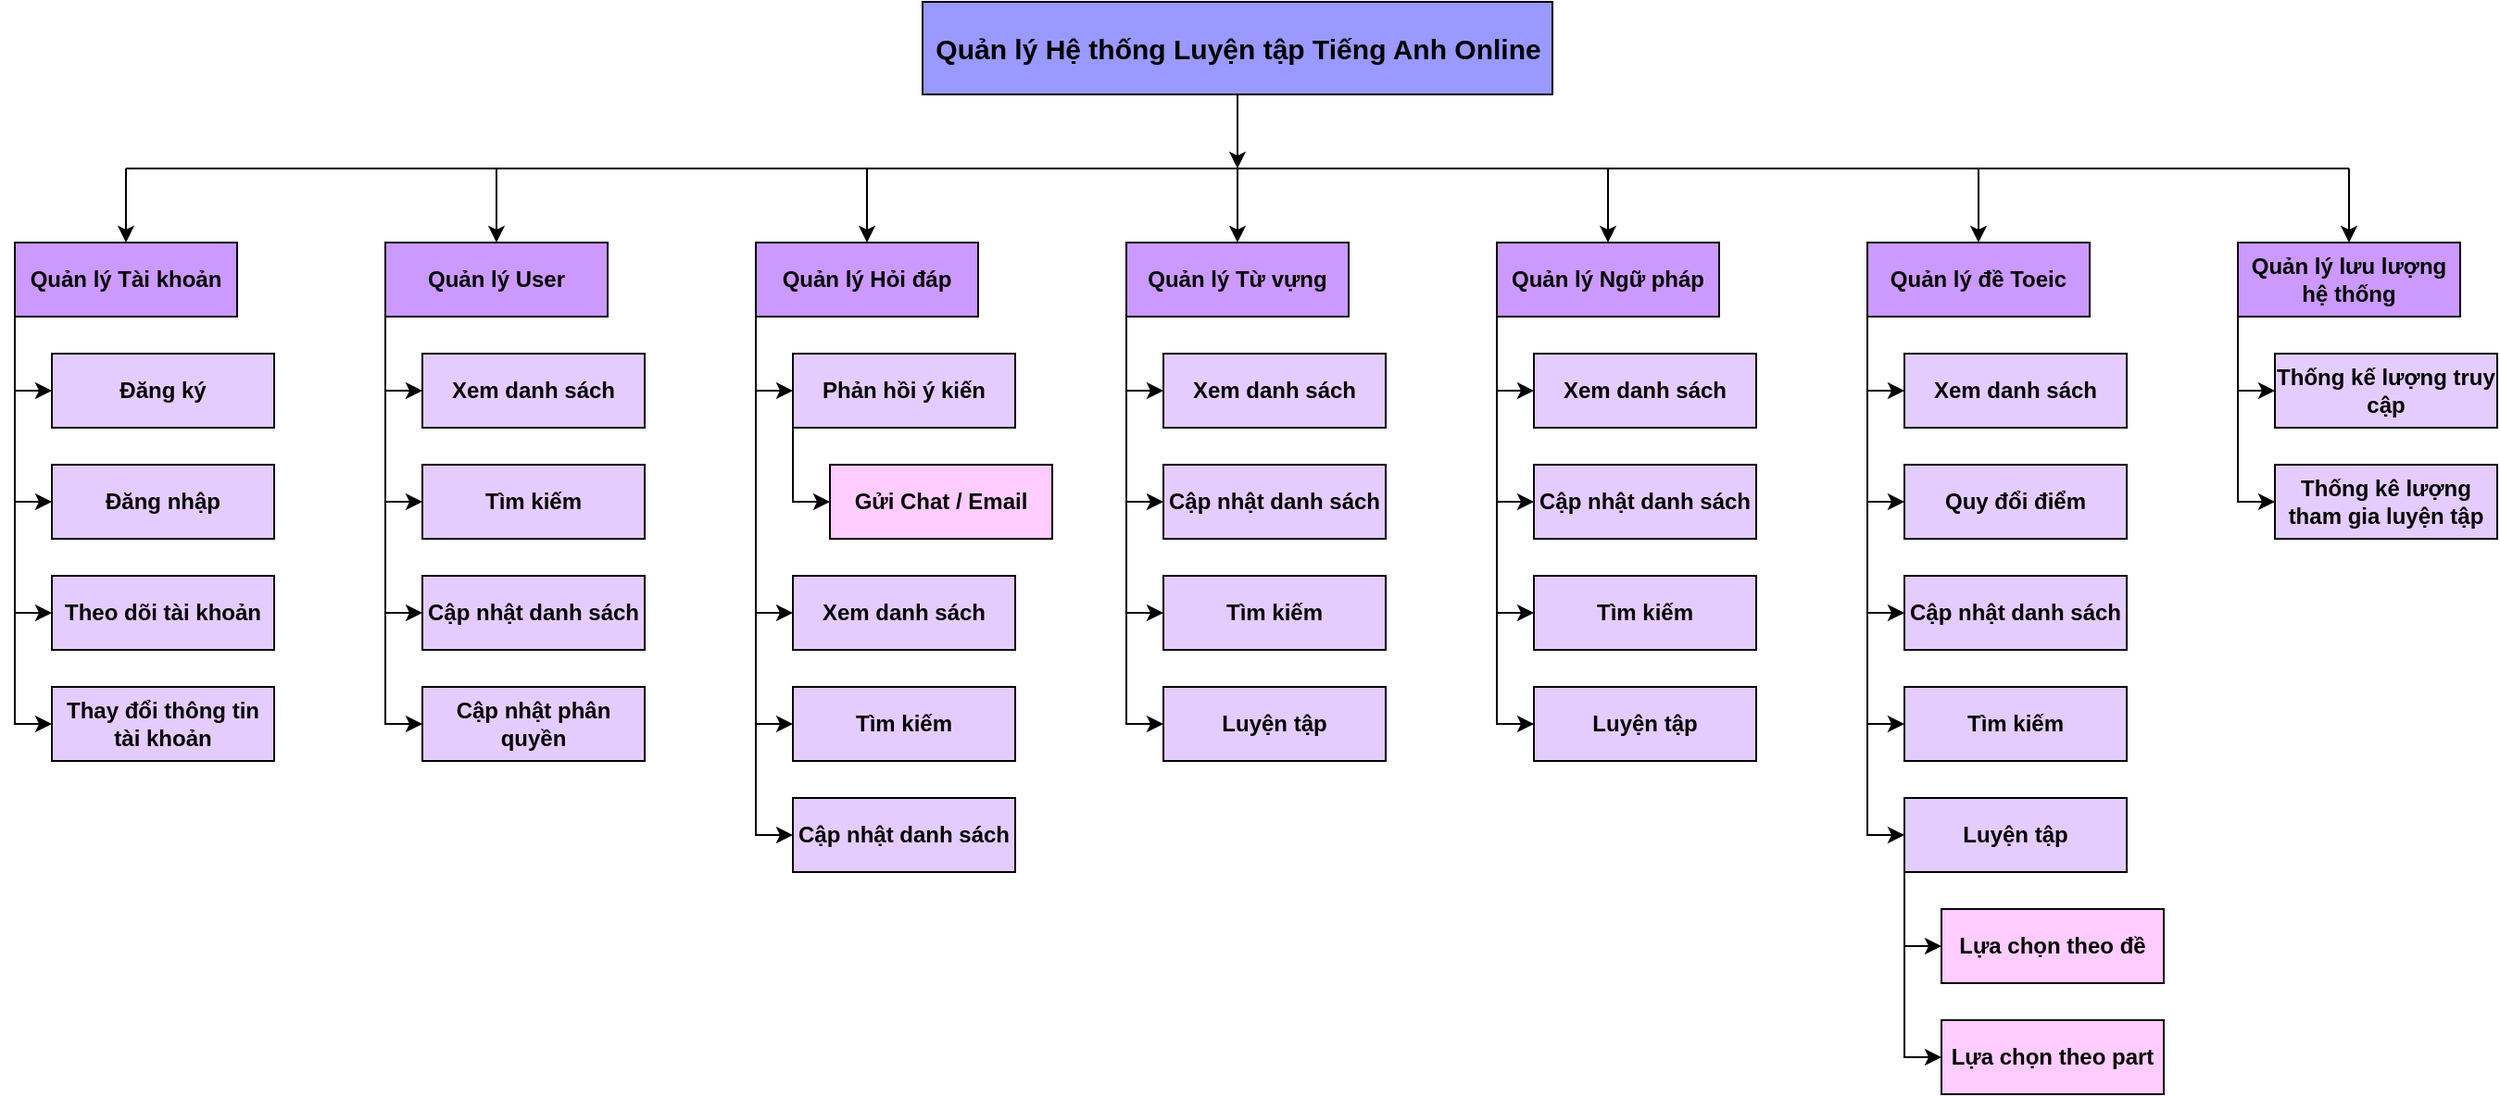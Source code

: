 <mxfile version="16.5.6" type="github" pages="8">
  <diagram id="jWhiF09ARdG3DVjqojcq" name="BFD">
    <mxGraphModel dx="1583" dy="657" grid="1" gridSize="10" guides="1" tooltips="1" connect="1" arrows="1" fold="1" page="1" pageScale="1" pageWidth="1169" pageHeight="827" math="0" shadow="0">
      <root>
        <mxCell id="by7MdEMISTTF_xZOWimD-0" />
        <mxCell id="by7MdEMISTTF_xZOWimD-1" parent="by7MdEMISTTF_xZOWimD-0" />
        <mxCell id="dC0wnQEn8QSfjuIH81ZD-1" value="Quản lý Hệ thống Luyện tập Tiếng Anh Online" style="html=1;dashed=0;whitespace=wrap;fontStyle=1;fontSize=15;labelBackgroundColor=none;labelBorderColor=none;fillColor=#9999FF;" parent="by7MdEMISTTF_xZOWimD-1" vertex="1">
          <mxGeometry x="1000" y="110" width="340" height="50" as="geometry" />
        </mxCell>
        <mxCell id="dC0wnQEn8QSfjuIH81ZD-2" value="" style="endArrow=none;html=1;rounded=0;fontStyle=1" parent="by7MdEMISTTF_xZOWimD-1" edge="1">
          <mxGeometry width="50" height="50" relative="1" as="geometry">
            <mxPoint x="570" y="200" as="sourcePoint" />
            <mxPoint x="1770" y="200" as="targetPoint" />
          </mxGeometry>
        </mxCell>
        <mxCell id="dC0wnQEn8QSfjuIH81ZD-3" value="Quản lý Tài khoản" style="rounded=0;whiteSpace=wrap;html=1;fontStyle=1;fillColor=#CC99FF;" parent="by7MdEMISTTF_xZOWimD-1" vertex="1">
          <mxGeometry x="510" y="240" width="120" height="40" as="geometry" />
        </mxCell>
        <mxCell id="dC0wnQEn8QSfjuIH81ZD-4" value="Quản lý User" style="rounded=0;whiteSpace=wrap;html=1;fontStyle=1;fillColor=#CC99FF;" parent="by7MdEMISTTF_xZOWimD-1" vertex="1">
          <mxGeometry x="710" y="240" width="120" height="40" as="geometry" />
        </mxCell>
        <mxCell id="dC0wnQEn8QSfjuIH81ZD-6" value="Đăng ký" style="rounded=0;whiteSpace=wrap;html=1;fontStyle=1;fillColor=#E5CCFF;" parent="by7MdEMISTTF_xZOWimD-1" vertex="1">
          <mxGeometry x="530" y="300" width="120" height="40" as="geometry" />
        </mxCell>
        <mxCell id="dC0wnQEn8QSfjuIH81ZD-7" value="Đăng nhập" style="rounded=0;whiteSpace=wrap;html=1;fontStyle=1;fillColor=#E5CCFF;" parent="by7MdEMISTTF_xZOWimD-1" vertex="1">
          <mxGeometry x="530" y="360" width="120" height="40" as="geometry" />
        </mxCell>
        <mxCell id="dC0wnQEn8QSfjuIH81ZD-8" value="Thay đổi thông tin tài khoản" style="rounded=0;whiteSpace=wrap;html=1;fontStyle=1;fillColor=#E5CCFF;" parent="by7MdEMISTTF_xZOWimD-1" vertex="1">
          <mxGeometry x="530" y="480" width="120" height="40" as="geometry" />
        </mxCell>
        <mxCell id="dC0wnQEn8QSfjuIH81ZD-10" style="edgeStyle=orthogonalEdgeStyle;rounded=0;orthogonalLoop=1;jettySize=auto;html=1;exitX=0;exitY=1;exitDx=0;exitDy=0;entryX=0;entryY=0.5;entryDx=0;entryDy=0;fontStyle=1" parent="by7MdEMISTTF_xZOWimD-1" source="dC0wnQEn8QSfjuIH81ZD-3" target="dC0wnQEn8QSfjuIH81ZD-8" edge="1">
          <mxGeometry relative="1" as="geometry" />
        </mxCell>
        <mxCell id="dC0wnQEn8QSfjuIH81ZD-11" value="" style="endArrow=classic;html=1;rounded=0;entryX=0;entryY=0.5;entryDx=0;entryDy=0;fontStyle=1" parent="by7MdEMISTTF_xZOWimD-1" target="dC0wnQEn8QSfjuIH81ZD-6" edge="1">
          <mxGeometry width="50" height="50" relative="1" as="geometry">
            <mxPoint x="510" y="320" as="sourcePoint" />
            <mxPoint x="820" y="370" as="targetPoint" />
          </mxGeometry>
        </mxCell>
        <mxCell id="dC0wnQEn8QSfjuIH81ZD-12" value="" style="endArrow=classic;html=1;rounded=0;fontStyle=1" parent="by7MdEMISTTF_xZOWimD-1" target="dC0wnQEn8QSfjuIH81ZD-7" edge="1">
          <mxGeometry width="50" height="50" relative="1" as="geometry">
            <mxPoint x="510" y="380" as="sourcePoint" />
            <mxPoint x="550" y="419.63" as="targetPoint" />
          </mxGeometry>
        </mxCell>
        <mxCell id="dC0wnQEn8QSfjuIH81ZD-13" value="Theo dõi tài khoản" style="rounded=0;whiteSpace=wrap;html=1;fontStyle=1;fillColor=#E5CCFF;" parent="by7MdEMISTTF_xZOWimD-1" vertex="1">
          <mxGeometry x="530" y="420" width="120" height="40" as="geometry" />
        </mxCell>
        <mxCell id="dC0wnQEn8QSfjuIH81ZD-14" value="" style="endArrow=classic;html=1;rounded=0;entryX=0;entryY=0.5;entryDx=0;entryDy=0;fontStyle=1" parent="by7MdEMISTTF_xZOWimD-1" target="dC0wnQEn8QSfjuIH81ZD-13" edge="1">
          <mxGeometry width="50" height="50" relative="1" as="geometry">
            <mxPoint x="510" y="440" as="sourcePoint" />
            <mxPoint x="870" y="430" as="targetPoint" />
          </mxGeometry>
        </mxCell>
        <mxCell id="dC0wnQEn8QSfjuIH81ZD-15" value="" style="endArrow=classic;html=1;rounded=0;entryX=0.5;entryY=0;entryDx=0;entryDy=0;fontStyle=1" parent="by7MdEMISTTF_xZOWimD-1" target="dC0wnQEn8QSfjuIH81ZD-3" edge="1">
          <mxGeometry width="50" height="50" relative="1" as="geometry">
            <mxPoint x="570" y="200" as="sourcePoint" />
            <mxPoint x="870" y="220" as="targetPoint" />
          </mxGeometry>
        </mxCell>
        <mxCell id="dC0wnQEn8QSfjuIH81ZD-17" value="Xem danh sách" style="rounded=0;whiteSpace=wrap;html=1;fontStyle=1;fillColor=#E5CCFF;" parent="by7MdEMISTTF_xZOWimD-1" vertex="1">
          <mxGeometry x="730" y="300" width="120" height="40" as="geometry" />
        </mxCell>
        <mxCell id="dC0wnQEn8QSfjuIH81ZD-18" value="Cập nhật phân quyền" style="rounded=0;whiteSpace=wrap;html=1;fontStyle=1;fillColor=#E5CCFF;" parent="by7MdEMISTTF_xZOWimD-1" vertex="1">
          <mxGeometry x="730" y="480" width="120" height="40" as="geometry" />
        </mxCell>
        <mxCell id="dC0wnQEn8QSfjuIH81ZD-22" style="edgeStyle=orthogonalEdgeStyle;rounded=0;orthogonalLoop=1;jettySize=auto;html=1;exitX=0;exitY=1;exitDx=0;exitDy=0;entryX=0;entryY=0.5;entryDx=0;entryDy=0;fontStyle=1" parent="by7MdEMISTTF_xZOWimD-1" source="dC0wnQEn8QSfjuIH81ZD-4" target="dC0wnQEn8QSfjuIH81ZD-18" edge="1">
          <mxGeometry relative="1" as="geometry" />
        </mxCell>
        <mxCell id="dC0wnQEn8QSfjuIH81ZD-21" value="Quản lý Hỏi đáp" style="rounded=0;whiteSpace=wrap;html=1;fontStyle=1;fillColor=#CC99FF;" parent="by7MdEMISTTF_xZOWimD-1" vertex="1">
          <mxGeometry x="910" y="240" width="120" height="40" as="geometry" />
        </mxCell>
        <mxCell id="dC0wnQEn8QSfjuIH81ZD-23" value="" style="endArrow=classic;html=1;rounded=0;entryX=0;entryY=0.5;entryDx=0;entryDy=0;fontStyle=1" parent="by7MdEMISTTF_xZOWimD-1" target="dC0wnQEn8QSfjuIH81ZD-17" edge="1">
          <mxGeometry width="50" height="50" relative="1" as="geometry">
            <mxPoint x="710" y="320" as="sourcePoint" />
            <mxPoint x="720" y="320" as="targetPoint" />
          </mxGeometry>
        </mxCell>
        <mxCell id="dC0wnQEn8QSfjuIH81ZD-24" value="" style="endArrow=classic;html=1;rounded=0;entryX=0.5;entryY=0;entryDx=0;entryDy=0;fontStyle=1" parent="by7MdEMISTTF_xZOWimD-1" target="dC0wnQEn8QSfjuIH81ZD-4" edge="1">
          <mxGeometry width="50" height="50" relative="1" as="geometry">
            <mxPoint x="770" y="200" as="sourcePoint" />
            <mxPoint x="910" y="300" as="targetPoint" />
          </mxGeometry>
        </mxCell>
        <mxCell id="dC0wnQEn8QSfjuIH81ZD-28" value="" style="endArrow=classic;html=1;rounded=0;entryX=0.5;entryY=0;entryDx=0;entryDy=0;fontStyle=1" parent="by7MdEMISTTF_xZOWimD-1" target="dC0wnQEn8QSfjuIH81ZD-21" edge="1">
          <mxGeometry width="50" height="50" relative="1" as="geometry">
            <mxPoint x="970" y="200" as="sourcePoint" />
            <mxPoint x="1170" y="220" as="targetPoint" />
          </mxGeometry>
        </mxCell>
        <mxCell id="dC0wnQEn8QSfjuIH81ZD-29" value="Phản hồi ý kiến" style="rounded=0;whiteSpace=wrap;html=1;fontStyle=1;fillColor=#E5CCFF;" parent="by7MdEMISTTF_xZOWimD-1" vertex="1">
          <mxGeometry x="930" y="300" width="120" height="40" as="geometry" />
        </mxCell>
        <mxCell id="dC0wnQEn8QSfjuIH81ZD-30" value="Gửi Chat / Email" style="rounded=0;whiteSpace=wrap;html=1;fontStyle=1;fillColor=#FFCCFF;" parent="by7MdEMISTTF_xZOWimD-1" vertex="1">
          <mxGeometry x="950" y="360" width="120" height="40" as="geometry" />
        </mxCell>
        <mxCell id="dC0wnQEn8QSfjuIH81ZD-37" style="edgeStyle=orthogonalEdgeStyle;rounded=0;orthogonalLoop=1;jettySize=auto;html=1;exitX=0;exitY=1;exitDx=0;exitDy=0;entryX=0;entryY=0.5;entryDx=0;entryDy=0;fontStyle=1" parent="by7MdEMISTTF_xZOWimD-1" source="dC0wnQEn8QSfjuIH81ZD-29" target="dC0wnQEn8QSfjuIH81ZD-30" edge="1">
          <mxGeometry relative="1" as="geometry" />
        </mxCell>
        <mxCell id="dC0wnQEn8QSfjuIH81ZD-31" value="Cập nhật danh sách" style="rounded=0;whiteSpace=wrap;html=1;fontStyle=1;fillColor=#E5CCFF;" parent="by7MdEMISTTF_xZOWimD-1" vertex="1">
          <mxGeometry x="930" y="540" width="120" height="40" as="geometry" />
        </mxCell>
        <mxCell id="dC0wnQEn8QSfjuIH81ZD-35" style="edgeStyle=orthogonalEdgeStyle;rounded=0;orthogonalLoop=1;jettySize=auto;html=1;exitX=0;exitY=1;exitDx=0;exitDy=0;entryX=0;entryY=0.5;entryDx=0;entryDy=0;fontStyle=1" parent="by7MdEMISTTF_xZOWimD-1" source="dC0wnQEn8QSfjuIH81ZD-21" target="dC0wnQEn8QSfjuIH81ZD-31" edge="1">
          <mxGeometry relative="1" as="geometry" />
        </mxCell>
        <mxCell id="dC0wnQEn8QSfjuIH81ZD-32" value="Xem danh sách" style="rounded=0;whiteSpace=wrap;html=1;fontStyle=1;fillColor=#E5CCFF;" parent="by7MdEMISTTF_xZOWimD-1" vertex="1">
          <mxGeometry x="930" y="420" width="120" height="40" as="geometry" />
        </mxCell>
        <mxCell id="dC0wnQEn8QSfjuIH81ZD-36" value="" style="endArrow=classic;html=1;rounded=0;entryX=0;entryY=0.5;entryDx=0;entryDy=0;fontStyle=1" parent="by7MdEMISTTF_xZOWimD-1" target="dC0wnQEn8QSfjuIH81ZD-29" edge="1">
          <mxGeometry width="50" height="50" relative="1" as="geometry">
            <mxPoint x="910" y="320" as="sourcePoint" />
            <mxPoint x="980" y="370" as="targetPoint" />
          </mxGeometry>
        </mxCell>
        <mxCell id="dC0wnQEn8QSfjuIH81ZD-38" value="" style="endArrow=classic;html=1;rounded=0;entryX=0;entryY=0.5;entryDx=0;entryDy=0;fontStyle=1" parent="by7MdEMISTTF_xZOWimD-1" target="dC0wnQEn8QSfjuIH81ZD-32" edge="1">
          <mxGeometry width="50" height="50" relative="1" as="geometry">
            <mxPoint x="910" y="440" as="sourcePoint" />
            <mxPoint x="980" y="370" as="targetPoint" />
          </mxGeometry>
        </mxCell>
        <mxCell id="dC0wnQEn8QSfjuIH81ZD-39" value="Quản lý Từ vựng" style="rounded=0;whiteSpace=wrap;html=1;fontStyle=1;fillColor=#CC99FF;" parent="by7MdEMISTTF_xZOWimD-1" vertex="1">
          <mxGeometry x="1110" y="240" width="120" height="40" as="geometry" />
        </mxCell>
        <mxCell id="dC0wnQEn8QSfjuIH81ZD-40" value="Quản lý Ngữ pháp" style="rounded=0;whiteSpace=wrap;html=1;fontStyle=1;fillColor=#CC99FF;" parent="by7MdEMISTTF_xZOWimD-1" vertex="1">
          <mxGeometry x="1310" y="240" width="120" height="40" as="geometry" />
        </mxCell>
        <mxCell id="dC0wnQEn8QSfjuIH81ZD-41" value="Quản lý đề Toeic" style="rounded=0;whiteSpace=wrap;html=1;fontStyle=1;fillColor=#CC99FF;" parent="by7MdEMISTTF_xZOWimD-1" vertex="1">
          <mxGeometry x="1510" y="240" width="120" height="40" as="geometry" />
        </mxCell>
        <mxCell id="dC0wnQEn8QSfjuIH81ZD-42" value="Tìm kiếm" style="rounded=0;whiteSpace=wrap;html=1;fontStyle=1;fillColor=#E5CCFF;" parent="by7MdEMISTTF_xZOWimD-1" vertex="1">
          <mxGeometry x="730" y="360" width="120" height="40" as="geometry" />
        </mxCell>
        <mxCell id="dC0wnQEn8QSfjuIH81ZD-43" value="" style="endArrow=classic;html=1;rounded=0;entryX=0;entryY=0.5;entryDx=0;entryDy=0;fontStyle=1" parent="by7MdEMISTTF_xZOWimD-1" target="dC0wnQEn8QSfjuIH81ZD-42" edge="1">
          <mxGeometry width="50" height="50" relative="1" as="geometry">
            <mxPoint x="710" y="380" as="sourcePoint" />
            <mxPoint x="720" y="380" as="targetPoint" />
          </mxGeometry>
        </mxCell>
        <mxCell id="dC0wnQEn8QSfjuIH81ZD-44" value="Xem danh sách" style="rounded=0;whiteSpace=wrap;html=1;fontStyle=1;fillColor=#E5CCFF;" parent="by7MdEMISTTF_xZOWimD-1" vertex="1">
          <mxGeometry x="1130" y="300" width="120" height="40" as="geometry" />
        </mxCell>
        <mxCell id="dC0wnQEn8QSfjuIH81ZD-45" value="Cập nhật danh sách" style="rounded=0;whiteSpace=wrap;html=1;fontStyle=1;fillColor=#E5CCFF;" parent="by7MdEMISTTF_xZOWimD-1" vertex="1">
          <mxGeometry x="1130" y="360" width="120" height="40" as="geometry" />
        </mxCell>
        <mxCell id="dC0wnQEn8QSfjuIH81ZD-46" value="Tìm kiếm" style="rounded=0;whiteSpace=wrap;html=1;fontStyle=1;fillColor=#E5CCFF;" parent="by7MdEMISTTF_xZOWimD-1" vertex="1">
          <mxGeometry x="1130" y="420" width="120" height="40" as="geometry" />
        </mxCell>
        <mxCell id="dC0wnQEn8QSfjuIH81ZD-47" value="Luyện tập" style="rounded=0;whiteSpace=wrap;html=1;fontStyle=1;fillColor=#E5CCFF;" parent="by7MdEMISTTF_xZOWimD-1" vertex="1">
          <mxGeometry x="1130" y="480" width="120" height="40" as="geometry" />
        </mxCell>
        <mxCell id="dC0wnQEn8QSfjuIH81ZD-49" style="edgeStyle=orthogonalEdgeStyle;rounded=0;orthogonalLoop=1;jettySize=auto;html=1;exitX=0;exitY=1;exitDx=0;exitDy=0;entryX=0;entryY=0.5;entryDx=0;entryDy=0;fontStyle=1" parent="by7MdEMISTTF_xZOWimD-1" source="dC0wnQEn8QSfjuIH81ZD-39" target="dC0wnQEn8QSfjuIH81ZD-47" edge="1">
          <mxGeometry relative="1" as="geometry" />
        </mxCell>
        <mxCell id="dC0wnQEn8QSfjuIH81ZD-50" value="" style="endArrow=classic;html=1;rounded=0;entryX=0;entryY=0.5;entryDx=0;entryDy=0;fontStyle=1" parent="by7MdEMISTTF_xZOWimD-1" target="dC0wnQEn8QSfjuIH81ZD-44" edge="1">
          <mxGeometry width="50" height="50" relative="1" as="geometry">
            <mxPoint x="1110" y="320" as="sourcePoint" />
            <mxPoint x="1240" y="360" as="targetPoint" />
          </mxGeometry>
        </mxCell>
        <mxCell id="dC0wnQEn8QSfjuIH81ZD-51" value="" style="endArrow=classic;html=1;rounded=0;entryX=0;entryY=0.5;entryDx=0;entryDy=0;fontStyle=1" parent="by7MdEMISTTF_xZOWimD-1" target="dC0wnQEn8QSfjuIH81ZD-45" edge="1">
          <mxGeometry width="50" height="50" relative="1" as="geometry">
            <mxPoint x="1110" y="380" as="sourcePoint" />
            <mxPoint x="1240" y="360" as="targetPoint" />
          </mxGeometry>
        </mxCell>
        <mxCell id="dC0wnQEn8QSfjuIH81ZD-52" value="" style="endArrow=classic;html=1;rounded=0;entryX=0;entryY=0.5;entryDx=0;entryDy=0;fontStyle=1" parent="by7MdEMISTTF_xZOWimD-1" target="dC0wnQEn8QSfjuIH81ZD-46" edge="1">
          <mxGeometry width="50" height="50" relative="1" as="geometry">
            <mxPoint x="1110" y="440" as="sourcePoint" />
            <mxPoint x="1240" y="360" as="targetPoint" />
          </mxGeometry>
        </mxCell>
        <mxCell id="dC0wnQEn8QSfjuIH81ZD-53" value="" style="endArrow=classic;html=1;rounded=0;entryX=0.5;entryY=0;entryDx=0;entryDy=0;fontStyle=1" parent="by7MdEMISTTF_xZOWimD-1" target="dC0wnQEn8QSfjuIH81ZD-39" edge="1">
          <mxGeometry width="50" height="50" relative="1" as="geometry">
            <mxPoint x="1170" y="200" as="sourcePoint" />
            <mxPoint x="1420" y="340" as="targetPoint" />
          </mxGeometry>
        </mxCell>
        <mxCell id="dC0wnQEn8QSfjuIH81ZD-54" value="Xem danh sách" style="rounded=0;whiteSpace=wrap;html=1;fontStyle=1;fillColor=#E5CCFF;" parent="by7MdEMISTTF_xZOWimD-1" vertex="1">
          <mxGeometry x="1330" y="300" width="120" height="40" as="geometry" />
        </mxCell>
        <mxCell id="dC0wnQEn8QSfjuIH81ZD-55" value="Cập nhật danh sách" style="rounded=0;whiteSpace=wrap;html=1;fontStyle=1;fillColor=#E5CCFF;" parent="by7MdEMISTTF_xZOWimD-1" vertex="1">
          <mxGeometry x="1330" y="360" width="120" height="40" as="geometry" />
        </mxCell>
        <mxCell id="dC0wnQEn8QSfjuIH81ZD-56" value="Tìm kiếm" style="rounded=0;whiteSpace=wrap;html=1;fontStyle=1;fillColor=#E5CCFF;" parent="by7MdEMISTTF_xZOWimD-1" vertex="1">
          <mxGeometry x="1330" y="420" width="120" height="40" as="geometry" />
        </mxCell>
        <mxCell id="dC0wnQEn8QSfjuIH81ZD-58" value="Luyện tập" style="rounded=0;whiteSpace=wrap;html=1;fontStyle=1;fillColor=#E5CCFF;" parent="by7MdEMISTTF_xZOWimD-1" vertex="1">
          <mxGeometry x="1330" y="480" width="120" height="40" as="geometry" />
        </mxCell>
        <mxCell id="dC0wnQEn8QSfjuIH81ZD-59" style="edgeStyle=orthogonalEdgeStyle;rounded=0;orthogonalLoop=1;jettySize=auto;html=1;exitX=0;exitY=1;exitDx=0;exitDy=0;entryX=0;entryY=0.5;entryDx=0;entryDy=0;fontStyle=1" parent="by7MdEMISTTF_xZOWimD-1" source="dC0wnQEn8QSfjuIH81ZD-40" target="dC0wnQEn8QSfjuIH81ZD-58" edge="1">
          <mxGeometry relative="1" as="geometry" />
        </mxCell>
        <mxCell id="dC0wnQEn8QSfjuIH81ZD-60" value="" style="endArrow=classic;html=1;rounded=0;entryX=0;entryY=0.5;entryDx=0;entryDy=0;fontStyle=1" parent="by7MdEMISTTF_xZOWimD-1" target="dC0wnQEn8QSfjuIH81ZD-56" edge="1">
          <mxGeometry width="50" height="50" relative="1" as="geometry">
            <mxPoint x="1310" y="440" as="sourcePoint" />
            <mxPoint x="1360" y="380" as="targetPoint" />
          </mxGeometry>
        </mxCell>
        <mxCell id="dC0wnQEn8QSfjuIH81ZD-61" value="" style="endArrow=classic;html=1;rounded=0;fontStyle=1" parent="by7MdEMISTTF_xZOWimD-1" target="dC0wnQEn8QSfjuIH81ZD-55" edge="1">
          <mxGeometry width="50" height="50" relative="1" as="geometry">
            <mxPoint x="1310" y="380" as="sourcePoint" />
            <mxPoint x="1330" y="380" as="targetPoint" />
          </mxGeometry>
        </mxCell>
        <mxCell id="dC0wnQEn8QSfjuIH81ZD-62" value="" style="endArrow=classic;html=1;rounded=0;entryX=0;entryY=0.5;entryDx=0;entryDy=0;fontStyle=1" parent="by7MdEMISTTF_xZOWimD-1" target="dC0wnQEn8QSfjuIH81ZD-54" edge="1">
          <mxGeometry width="50" height="50" relative="1" as="geometry">
            <mxPoint x="1310" y="320" as="sourcePoint" />
            <mxPoint x="1360" y="380" as="targetPoint" />
          </mxGeometry>
        </mxCell>
        <mxCell id="dC0wnQEn8QSfjuIH81ZD-63" value="" style="endArrow=classic;html=1;rounded=0;entryX=0.5;entryY=0;entryDx=0;entryDy=0;fontStyle=1" parent="by7MdEMISTTF_xZOWimD-1" target="dC0wnQEn8QSfjuIH81ZD-40" edge="1">
          <mxGeometry width="50" height="50" relative="1" as="geometry">
            <mxPoint x="1370" y="200" as="sourcePoint" />
            <mxPoint x="1570" y="240" as="targetPoint" />
          </mxGeometry>
        </mxCell>
        <mxCell id="dC0wnQEn8QSfjuIH81ZD-64" value="Xem danh sách" style="rounded=0;whiteSpace=wrap;html=1;fontStyle=1;fillColor=#E5CCFF;" parent="by7MdEMISTTF_xZOWimD-1" vertex="1">
          <mxGeometry x="1530" y="300" width="120" height="40" as="geometry" />
        </mxCell>
        <mxCell id="dC0wnQEn8QSfjuIH81ZD-65" value="Tìm kiếm" style="rounded=0;whiteSpace=wrap;html=1;fontStyle=1;fillColor=#E5CCFF;" parent="by7MdEMISTTF_xZOWimD-1" vertex="1">
          <mxGeometry x="930" y="480" width="120" height="40" as="geometry" />
        </mxCell>
        <mxCell id="dC0wnQEn8QSfjuIH81ZD-67" value="" style="endArrow=classic;html=1;rounded=0;entryX=0;entryY=0.5;entryDx=0;entryDy=0;fontStyle=1" parent="by7MdEMISTTF_xZOWimD-1" target="dC0wnQEn8QSfjuIH81ZD-65" edge="1">
          <mxGeometry width="50" height="50" relative="1" as="geometry">
            <mxPoint x="910" y="500" as="sourcePoint" />
            <mxPoint x="1230" y="440" as="targetPoint" />
          </mxGeometry>
        </mxCell>
        <mxCell id="dC0wnQEn8QSfjuIH81ZD-68" value="Cập nhật danh sách" style="rounded=0;whiteSpace=wrap;html=1;fontStyle=1;fillColor=#E5CCFF;" parent="by7MdEMISTTF_xZOWimD-1" vertex="1">
          <mxGeometry x="730" y="420" width="120" height="40" as="geometry" />
        </mxCell>
        <mxCell id="dC0wnQEn8QSfjuIH81ZD-69" value="" style="endArrow=classic;html=1;rounded=0;entryX=0;entryY=0.5;entryDx=0;entryDy=0;fontStyle=1" parent="by7MdEMISTTF_xZOWimD-1" target="dC0wnQEn8QSfjuIH81ZD-68" edge="1">
          <mxGeometry width="50" height="50" relative="1" as="geometry">
            <mxPoint x="710" y="440" as="sourcePoint" />
            <mxPoint x="720" y="440" as="targetPoint" />
          </mxGeometry>
        </mxCell>
        <mxCell id="dC0wnQEn8QSfjuIH81ZD-71" value="Luyện tập" style="rounded=0;whiteSpace=wrap;html=1;fontStyle=1;fillColor=#E5CCFF;" parent="by7MdEMISTTF_xZOWimD-1" vertex="1">
          <mxGeometry x="1530" y="540" width="120" height="40" as="geometry" />
        </mxCell>
        <mxCell id="dC0wnQEn8QSfjuIH81ZD-80" style="edgeStyle=orthogonalEdgeStyle;rounded=0;orthogonalLoop=1;jettySize=auto;html=1;exitX=0;exitY=1;exitDx=0;exitDy=0;entryX=0;entryY=0.5;entryDx=0;entryDy=0;fontStyle=1" parent="by7MdEMISTTF_xZOWimD-1" source="dC0wnQEn8QSfjuIH81ZD-41" target="dC0wnQEn8QSfjuIH81ZD-71" edge="1">
          <mxGeometry relative="1" as="geometry" />
        </mxCell>
        <mxCell id="dC0wnQEn8QSfjuIH81ZD-72" value="Quy đổi điểm" style="rounded=0;whiteSpace=wrap;html=1;fontStyle=1;fillColor=#E5CCFF;" parent="by7MdEMISTTF_xZOWimD-1" vertex="1">
          <mxGeometry x="1530" y="360" width="120" height="40" as="geometry" />
        </mxCell>
        <mxCell id="dC0wnQEn8QSfjuIH81ZD-73" value="Cập nhật danh sách" style="rounded=0;whiteSpace=wrap;html=1;fontStyle=1;fillColor=#E5CCFF;" parent="by7MdEMISTTF_xZOWimD-1" vertex="1">
          <mxGeometry x="1530" y="420" width="120" height="40" as="geometry" />
        </mxCell>
        <mxCell id="dC0wnQEn8QSfjuIH81ZD-74" value="Tìm kiếm" style="rounded=0;whiteSpace=wrap;html=1;fontStyle=1;fillColor=#E5CCFF;" parent="by7MdEMISTTF_xZOWimD-1" vertex="1">
          <mxGeometry x="1530" y="480" width="120" height="40" as="geometry" />
        </mxCell>
        <mxCell id="dC0wnQEn8QSfjuIH81ZD-75" value="Lựa chọn theo đề" style="rounded=0;whiteSpace=wrap;html=1;fontStyle=1;fillColor=#FFCCFF;" parent="by7MdEMISTTF_xZOWimD-1" vertex="1">
          <mxGeometry x="1550" y="600" width="120" height="40" as="geometry" />
        </mxCell>
        <mxCell id="dC0wnQEn8QSfjuIH81ZD-76" value="Lựa chọn theo part" style="rounded=0;whiteSpace=wrap;html=1;fontStyle=1;fillColor=#FFCCFF;" parent="by7MdEMISTTF_xZOWimD-1" vertex="1">
          <mxGeometry x="1550" y="660" width="120" height="40" as="geometry" />
        </mxCell>
        <mxCell id="dC0wnQEn8QSfjuIH81ZD-81" style="edgeStyle=orthogonalEdgeStyle;rounded=0;orthogonalLoop=1;jettySize=auto;html=1;exitX=0;exitY=1;exitDx=0;exitDy=0;entryX=0;entryY=0.5;entryDx=0;entryDy=0;fontStyle=1" parent="by7MdEMISTTF_xZOWimD-1" source="dC0wnQEn8QSfjuIH81ZD-71" target="dC0wnQEn8QSfjuIH81ZD-76" edge="1">
          <mxGeometry relative="1" as="geometry" />
        </mxCell>
        <mxCell id="dC0wnQEn8QSfjuIH81ZD-77" value="Quản lý lưu lượng hệ thống" style="rounded=0;whiteSpace=wrap;html=1;fontStyle=1;fillColor=#CC99FF;" parent="by7MdEMISTTF_xZOWimD-1" vertex="1">
          <mxGeometry x="1710" y="240" width="120" height="40" as="geometry" />
        </mxCell>
        <mxCell id="dC0wnQEn8QSfjuIH81ZD-78" value="Thống kế lượng truy cập" style="rounded=0;whiteSpace=wrap;html=1;fontStyle=1;fillColor=#E5CCFF;" parent="by7MdEMISTTF_xZOWimD-1" vertex="1">
          <mxGeometry x="1730" y="300" width="120" height="40" as="geometry" />
        </mxCell>
        <mxCell id="dC0wnQEn8QSfjuIH81ZD-79" value="Thống kê lượng tham gia luyện tập" style="rounded=0;whiteSpace=wrap;html=1;fontStyle=1;fillColor=#E5CCFF;" parent="by7MdEMISTTF_xZOWimD-1" vertex="1">
          <mxGeometry x="1730" y="360" width="120" height="40" as="geometry" />
        </mxCell>
        <mxCell id="dC0wnQEn8QSfjuIH81ZD-89" style="edgeStyle=orthogonalEdgeStyle;rounded=0;orthogonalLoop=1;jettySize=auto;html=1;exitX=0;exitY=1;exitDx=0;exitDy=0;entryX=0;entryY=0.5;entryDx=0;entryDy=0;fontStyle=1" parent="by7MdEMISTTF_xZOWimD-1" source="dC0wnQEn8QSfjuIH81ZD-77" target="dC0wnQEn8QSfjuIH81ZD-79" edge="1">
          <mxGeometry relative="1" as="geometry" />
        </mxCell>
        <mxCell id="dC0wnQEn8QSfjuIH81ZD-82" value="" style="endArrow=classic;html=1;rounded=0;entryX=0;entryY=0.5;entryDx=0;entryDy=0;fontStyle=1" parent="by7MdEMISTTF_xZOWimD-1" target="dC0wnQEn8QSfjuIH81ZD-75" edge="1">
          <mxGeometry width="50" height="50" relative="1" as="geometry">
            <mxPoint x="1530" y="620" as="sourcePoint" />
            <mxPoint x="1580" y="460" as="targetPoint" />
          </mxGeometry>
        </mxCell>
        <mxCell id="dC0wnQEn8QSfjuIH81ZD-83" value="" style="endArrow=classic;html=1;rounded=0;entryX=0.5;entryY=0;entryDx=0;entryDy=0;fontStyle=1" parent="by7MdEMISTTF_xZOWimD-1" target="dC0wnQEn8QSfjuIH81ZD-41" edge="1">
          <mxGeometry width="50" height="50" relative="1" as="geometry">
            <mxPoint x="1570" y="200" as="sourcePoint" />
            <mxPoint x="1610" y="350" as="targetPoint" />
          </mxGeometry>
        </mxCell>
        <mxCell id="dC0wnQEn8QSfjuIH81ZD-84" value="" style="endArrow=classic;html=1;rounded=0;entryX=0;entryY=0.5;entryDx=0;entryDy=0;fontStyle=1" parent="by7MdEMISTTF_xZOWimD-1" target="dC0wnQEn8QSfjuIH81ZD-64" edge="1">
          <mxGeometry width="50" height="50" relative="1" as="geometry">
            <mxPoint x="1510" y="320" as="sourcePoint" />
            <mxPoint x="1610" y="350" as="targetPoint" />
          </mxGeometry>
        </mxCell>
        <mxCell id="dC0wnQEn8QSfjuIH81ZD-85" value="" style="endArrow=classic;html=1;rounded=0;entryX=0;entryY=0.5;entryDx=0;entryDy=0;fontStyle=1" parent="by7MdEMISTTF_xZOWimD-1" target="dC0wnQEn8QSfjuIH81ZD-72" edge="1">
          <mxGeometry width="50" height="50" relative="1" as="geometry">
            <mxPoint x="1510" y="380" as="sourcePoint" />
            <mxPoint x="1610" y="350" as="targetPoint" />
          </mxGeometry>
        </mxCell>
        <mxCell id="dC0wnQEn8QSfjuIH81ZD-86" value="" style="endArrow=classic;html=1;rounded=0;entryX=0;entryY=0.5;entryDx=0;entryDy=0;fontStyle=1" parent="by7MdEMISTTF_xZOWimD-1" target="dC0wnQEn8QSfjuIH81ZD-73" edge="1">
          <mxGeometry width="50" height="50" relative="1" as="geometry">
            <mxPoint x="1510" y="440" as="sourcePoint" />
            <mxPoint x="1520" y="440" as="targetPoint" />
          </mxGeometry>
        </mxCell>
        <mxCell id="dC0wnQEn8QSfjuIH81ZD-87" value="" style="endArrow=classic;html=1;rounded=0;entryX=0;entryY=0.5;entryDx=0;entryDy=0;fontStyle=1" parent="by7MdEMISTTF_xZOWimD-1" target="dC0wnQEn8QSfjuIH81ZD-74" edge="1">
          <mxGeometry width="50" height="50" relative="1" as="geometry">
            <mxPoint x="1510" y="500" as="sourcePoint" />
            <mxPoint x="1670" y="470" as="targetPoint" />
          </mxGeometry>
        </mxCell>
        <mxCell id="dC0wnQEn8QSfjuIH81ZD-88" value="" style="endArrow=classic;html=1;rounded=0;entryX=0.5;entryY=0;entryDx=0;entryDy=0;fontStyle=1" parent="by7MdEMISTTF_xZOWimD-1" target="dC0wnQEn8QSfjuIH81ZD-77" edge="1">
          <mxGeometry width="50" height="50" relative="1" as="geometry">
            <mxPoint x="1770" y="200" as="sourcePoint" />
            <mxPoint x="1670" y="270" as="targetPoint" />
          </mxGeometry>
        </mxCell>
        <mxCell id="dC0wnQEn8QSfjuIH81ZD-90" value="" style="endArrow=classic;html=1;rounded=0;entryX=0;entryY=0.5;entryDx=0;entryDy=0;fontStyle=1" parent="by7MdEMISTTF_xZOWimD-1" target="dC0wnQEn8QSfjuIH81ZD-78" edge="1">
          <mxGeometry width="50" height="50" relative="1" as="geometry">
            <mxPoint x="1710" y="320" as="sourcePoint" />
            <mxPoint x="1670" y="270" as="targetPoint" />
          </mxGeometry>
        </mxCell>
        <mxCell id="dC0wnQEn8QSfjuIH81ZD-91" value="" style="endArrow=classic;html=1;rounded=0;exitX=0.5;exitY=1;exitDx=0;exitDy=0;fontStyle=1" parent="by7MdEMISTTF_xZOWimD-1" source="dC0wnQEn8QSfjuIH81ZD-1" edge="1">
          <mxGeometry width="50" height="50" relative="1" as="geometry">
            <mxPoint x="1330" y="370" as="sourcePoint" />
            <mxPoint x="1170" y="200" as="targetPoint" />
          </mxGeometry>
        </mxCell>
      </root>
    </mxGraphModel>
  </diagram>
  <diagram id="ATN98vn3niKbniGq4k-E" name="Database">
    <mxGraphModel dx="1583" dy="657" grid="1" gridSize="10" guides="1" tooltips="1" connect="1" arrows="1" fold="1" page="1" pageScale="1" pageWidth="1169" pageHeight="827" math="0" shadow="0">
      <root>
        <mxCell id="nSDfZm9XiC-FG6w1UYUA-0" />
        <mxCell id="nSDfZm9XiC-FG6w1UYUA-1" parent="nSDfZm9XiC-FG6w1UYUA-0" />
        <mxCell id="Fc811461TOP3Oeb7cixP-0" value="User" style="swimlane;fontStyle=1;align=center;verticalAlign=top;childLayout=stackLayout;horizontal=1;startSize=26;horizontalStack=0;resizeParent=1;resizeParentMax=0;resizeLast=0;collapsible=1;marginBottom=0;glass=0;fillColor=#e1d5e7;strokeColor=#9673a6;" parent="nSDfZm9XiC-FG6w1UYUA-1" vertex="1">
          <mxGeometry x="690" y="190.03" width="200" height="198" as="geometry">
            <mxRectangle x="350" y="190" width="60" height="26" as="alternateBounds" />
          </mxGeometry>
        </mxCell>
        <mxCell id="Fc811461TOP3Oeb7cixP-1" value="- id : long&#xa;- email : String&#xa;- avatar : String&#xa;- full_name : String&#xa;- password : String&#xa;- phone_number : String&#xa;- address : String&#xa;- role_id : long&#xa;- created_at : Date&#xa;- updated_at : Date" style="text;strokeColor=#9673a6;fillColor=#e1d5e7;align=left;verticalAlign=top;spacingLeft=4;spacingRight=4;overflow=hidden;rotatable=0;points=[[0,0.5],[1,0.5]];portConstraint=eastwest;" parent="Fc811461TOP3Oeb7cixP-0" vertex="1">
          <mxGeometry y="26" width="200" height="164" as="geometry" />
        </mxCell>
        <mxCell id="Fc811461TOP3Oeb7cixP-2" value="" style="line;strokeWidth=1;fillColor=none;align=left;verticalAlign=middle;spacingTop=-1;spacingLeft=3;spacingRight=3;rotatable=0;labelPosition=right;points=[];portConstraint=eastwest;" parent="Fc811461TOP3Oeb7cixP-0" vertex="1">
          <mxGeometry y="190" width="200" height="8" as="geometry" />
        </mxCell>
        <mxCell id="Fc811461TOP3Oeb7cixP-4" value="Role" style="swimlane;fontStyle=1;align=center;verticalAlign=top;childLayout=stackLayout;horizontal=1;startSize=26;horizontalStack=0;resizeParent=1;resizeParentMax=0;resizeLast=0;collapsible=1;marginBottom=0;glass=0;fillColor=#f8cecc;strokeColor=#b85450;" parent="nSDfZm9XiC-FG6w1UYUA-1" vertex="1">
          <mxGeometry x="690" y="502.03" width="200" height="78" as="geometry">
            <mxRectangle x="350" y="190" width="60" height="26" as="alternateBounds" />
          </mxGeometry>
        </mxCell>
        <mxCell id="Fc811461TOP3Oeb7cixP-5" value="- id : long&#xa;- name : String" style="text;strokeColor=#b85450;fillColor=#f8cecc;align=left;verticalAlign=top;spacingLeft=4;spacingRight=4;overflow=hidden;rotatable=0;points=[[0,0.5],[1,0.5]];portConstraint=eastwest;" parent="Fc811461TOP3Oeb7cixP-4" vertex="1">
          <mxGeometry y="26" width="200" height="44" as="geometry" />
        </mxCell>
        <mxCell id="Fc811461TOP3Oeb7cixP-6" value="" style="line;strokeWidth=1;fillColor=none;align=left;verticalAlign=middle;spacingTop=-1;spacingLeft=3;spacingRight=3;rotatable=0;labelPosition=right;points=[];portConstraint=eastwest;" parent="Fc811461TOP3Oeb7cixP-4" vertex="1">
          <mxGeometry y="70" width="200" height="8" as="geometry" />
        </mxCell>
        <mxCell id="Fc811461TOP3Oeb7cixP-8" value="VocabularyUser" style="swimlane;fontStyle=1;align=center;verticalAlign=top;childLayout=stackLayout;horizontal=1;startSize=26;horizontalStack=0;resizeParent=1;resizeParentMax=0;resizeLast=0;collapsible=1;marginBottom=0;glass=0;fillColor=#d5e8d4;strokeColor=#82b366;" parent="nSDfZm9XiC-FG6w1UYUA-1" vertex="1">
          <mxGeometry x="450" y="32.03" width="200" height="118" as="geometry">
            <mxRectangle x="350" y="190" width="60" height="26" as="alternateBounds" />
          </mxGeometry>
        </mxCell>
        <mxCell id="Fc811461TOP3Oeb7cixP-9" value="- id : long&#xa;- user_id : long&#xa;- topic_id : long&#xa;- created_at : Date&#xa;- updated_at : Date" style="text;strokeColor=#82b366;fillColor=#d5e8d4;align=left;verticalAlign=top;spacingLeft=4;spacingRight=4;overflow=hidden;rotatable=0;points=[[0,0.5],[1,0.5]];portConstraint=eastwest;" parent="Fc811461TOP3Oeb7cixP-8" vertex="1">
          <mxGeometry y="26" width="200" height="84" as="geometry" />
        </mxCell>
        <mxCell id="Fc811461TOP3Oeb7cixP-10" value="" style="line;strokeWidth=1;fillColor=none;align=left;verticalAlign=middle;spacingTop=-1;spacingLeft=3;spacingRight=3;rotatable=0;labelPosition=right;points=[];portConstraint=eastwest;" parent="Fc811461TOP3Oeb7cixP-8" vertex="1">
          <mxGeometry y="110" width="200" height="8" as="geometry" />
        </mxCell>
        <mxCell id="Fc811461TOP3Oeb7cixP-12" value="VocabularyTopic" style="swimlane;fontStyle=1;align=center;verticalAlign=top;childLayout=stackLayout;horizontal=1;startSize=26;horizontalStack=0;resizeParent=1;resizeParentMax=0;resizeLast=0;collapsible=1;marginBottom=0;glass=0;fillColor=#d5e8d4;strokeColor=#82b366;" parent="nSDfZm9XiC-FG6w1UYUA-1" vertex="1">
          <mxGeometry x="170" y="32.03" width="200" height="158" as="geometry">
            <mxRectangle x="350" y="190" width="60" height="26" as="alternateBounds" />
          </mxGeometry>
        </mxCell>
        <mxCell id="Fc811461TOP3Oeb7cixP-13" value="- id : long&#xa;- name_topic : String&#xa;- description : String&#xa;- view : long&#xa;- test : long&#xa;- level : long&#xa;- created_at : Date&#xa;- updated_at : Date" style="text;strokeColor=#82b366;fillColor=#d5e8d4;align=left;verticalAlign=top;spacingLeft=4;spacingRight=4;overflow=hidden;rotatable=0;points=[[0,0.5],[1,0.5]];portConstraint=eastwest;" parent="Fc811461TOP3Oeb7cixP-12" vertex="1">
          <mxGeometry y="26" width="200" height="124" as="geometry" />
        </mxCell>
        <mxCell id="Fc811461TOP3Oeb7cixP-14" value="" style="line;strokeWidth=1;fillColor=none;align=left;verticalAlign=middle;spacingTop=-1;spacingLeft=3;spacingRight=3;rotatable=0;labelPosition=right;points=[];portConstraint=eastwest;" parent="Fc811461TOP3Oeb7cixP-12" vertex="1">
          <mxGeometry y="150" width="200" height="8" as="geometry" />
        </mxCell>
        <mxCell id="Fc811461TOP3Oeb7cixP-16" value="Vocabulary" style="swimlane;fontStyle=1;align=center;verticalAlign=top;childLayout=stackLayout;horizontal=1;startSize=26;horizontalStack=0;resizeParent=1;resizeParentMax=0;resizeLast=0;collapsible=1;marginBottom=0;glass=0;fillColor=#d5e8d4;strokeColor=#82b366;" parent="nSDfZm9XiC-FG6w1UYUA-1" vertex="1">
          <mxGeometry x="170" y="232.03" width="200" height="138" as="geometry">
            <mxRectangle x="350" y="190" width="60" height="26" as="alternateBounds" />
          </mxGeometry>
        </mxCell>
        <mxCell id="Fc811461TOP3Oeb7cixP-17" value="- id : long&#xa;- topic_id : long&#xa;- word : String&#xa;- mean : String&#xa;- created_at : Date&#xa;- updated_at : Date" style="text;strokeColor=#82b366;fillColor=#d5e8d4;align=left;verticalAlign=top;spacingLeft=4;spacingRight=4;overflow=hidden;rotatable=0;points=[[0,0.5],[1,0.5]];portConstraint=eastwest;" parent="Fc811461TOP3Oeb7cixP-16" vertex="1">
          <mxGeometry y="26" width="200" height="104" as="geometry" />
        </mxCell>
        <mxCell id="Fc811461TOP3Oeb7cixP-18" value="" style="line;strokeWidth=1;fillColor=none;align=left;verticalAlign=middle;spacingTop=-1;spacingLeft=3;spacingRight=3;rotatable=0;labelPosition=right;points=[];portConstraint=eastwest;" parent="Fc811461TOP3Oeb7cixP-16" vertex="1">
          <mxGeometry y="130" width="200" height="8" as="geometry" />
        </mxCell>
        <mxCell id="Fc811461TOP3Oeb7cixP-20" value="GrammarUser" style="swimlane;fontStyle=1;align=center;verticalAlign=top;childLayout=stackLayout;horizontal=1;startSize=26;horizontalStack=0;resizeParent=1;resizeParentMax=0;resizeLast=0;collapsible=1;marginBottom=0;glass=0;fillColor=#dae8fc;strokeColor=#6c8ebf;" parent="nSDfZm9XiC-FG6w1UYUA-1" vertex="1">
          <mxGeometry x="451.4" y="272.03" width="200" height="128" as="geometry">
            <mxRectangle x="350" y="190" width="60" height="26" as="alternateBounds" />
          </mxGeometry>
        </mxCell>
        <mxCell id="Fc811461TOP3Oeb7cixP-21" value="- id : long&#xa;- user_id : long&#xa;- topic_id : long&#xa;- created_at : Date&#xa;- updated_at : Date" style="text;strokeColor=#6c8ebf;fillColor=#dae8fc;align=left;verticalAlign=top;spacingLeft=4;spacingRight=4;overflow=hidden;rotatable=0;points=[[0,0.5],[1,0.5]];portConstraint=eastwest;" parent="Fc811461TOP3Oeb7cixP-20" vertex="1">
          <mxGeometry y="26" width="200" height="94" as="geometry" />
        </mxCell>
        <mxCell id="Fc811461TOP3Oeb7cixP-22" value="" style="line;strokeWidth=1;fillColor=none;align=left;verticalAlign=middle;spacingTop=-1;spacingLeft=3;spacingRight=3;rotatable=0;labelPosition=right;points=[];portConstraint=eastwest;" parent="Fc811461TOP3Oeb7cixP-20" vertex="1">
          <mxGeometry y="120" width="200" height="8" as="geometry" />
        </mxCell>
        <mxCell id="Fc811461TOP3Oeb7cixP-24" value="GrammarTopic" style="swimlane;fontStyle=1;align=center;verticalAlign=top;childLayout=stackLayout;horizontal=1;startSize=26;horizontalStack=0;resizeParent=1;resizeParentMax=0;resizeLast=0;collapsible=1;marginBottom=0;glass=0;fillColor=#dae8fc;strokeColor=#6c8ebf;" parent="nSDfZm9XiC-FG6w1UYUA-1" vertex="1">
          <mxGeometry x="451.4" y="452.03" width="200" height="178" as="geometry">
            <mxRectangle x="350" y="190" width="60" height="26" as="alternateBounds" />
          </mxGeometry>
        </mxCell>
        <mxCell id="Fc811461TOP3Oeb7cixP-25" value="- id : long&#xa;- name_topic : String&#xa;- description : String&#xa;- view : long&#xa;- test : long&#xa;- level : long&#xa;- file_practice : String&#xa;- created_at : Date&#xa;- updated_at : Date" style="text;strokeColor=#6c8ebf;fillColor=#dae8fc;align=left;verticalAlign=top;spacingLeft=4;spacingRight=4;overflow=hidden;rotatable=0;points=[[0,0.5],[1,0.5]];portConstraint=eastwest;" parent="Fc811461TOP3Oeb7cixP-24" vertex="1">
          <mxGeometry y="26" width="200" height="144" as="geometry" />
        </mxCell>
        <mxCell id="Fc811461TOP3Oeb7cixP-26" value="" style="line;strokeWidth=1;fillColor=none;align=left;verticalAlign=middle;spacingTop=-1;spacingLeft=3;spacingRight=3;rotatable=0;labelPosition=right;points=[];portConstraint=eastwest;" parent="Fc811461TOP3Oeb7cixP-24" vertex="1">
          <mxGeometry y="170" width="200" height="8" as="geometry" />
        </mxCell>
        <mxCell id="Fc811461TOP3Oeb7cixP-28" value="GrammarQuestion" style="swimlane;fontStyle=1;align=center;verticalAlign=top;childLayout=stackLayout;horizontal=1;startSize=26;horizontalStack=0;resizeParent=1;resizeParentMax=0;resizeLast=0;collapsible=1;marginBottom=0;glass=0;fillColor=#dae8fc;strokeColor=#6c8ebf;" parent="nSDfZm9XiC-FG6w1UYUA-1" vertex="1">
          <mxGeometry x="170" y="452.03" width="200" height="148" as="geometry">
            <mxRectangle x="350" y="190" width="60" height="26" as="alternateBounds" />
          </mxGeometry>
        </mxCell>
        <mxCell id="Fc811461TOP3Oeb7cixP-29" value="- id : long&#xa;- topic_id : long&#xa;- question : String&#xa;- answer_id : long&#xa;- correct : String&#xa;- created_at : Date&#xa;- updated_at : Date" style="text;strokeColor=#6c8ebf;fillColor=#dae8fc;align=left;verticalAlign=top;spacingLeft=4;spacingRight=4;overflow=hidden;rotatable=0;points=[[0,0.5],[1,0.5]];portConstraint=eastwest;" parent="Fc811461TOP3Oeb7cixP-28" vertex="1">
          <mxGeometry y="26" width="200" height="114" as="geometry" />
        </mxCell>
        <mxCell id="Fc811461TOP3Oeb7cixP-30" value="" style="line;strokeWidth=1;fillColor=none;align=left;verticalAlign=middle;spacingTop=-1;spacingLeft=3;spacingRight=3;rotatable=0;labelPosition=right;points=[];portConstraint=eastwest;" parent="Fc811461TOP3Oeb7cixP-28" vertex="1">
          <mxGeometry y="140" width="200" height="8" as="geometry" />
        </mxCell>
        <mxCell id="Fc811461TOP3Oeb7cixP-32" value="QnA" style="swimlane;fontStyle=1;align=center;verticalAlign=top;childLayout=stackLayout;horizontal=1;startSize=26;horizontalStack=0;resizeParent=1;resizeParentMax=0;resizeLast=0;collapsible=1;marginBottom=0;glass=0;fillColor=#fff2cc;strokeColor=#d6b656;" parent="nSDfZm9XiC-FG6w1UYUA-1" vertex="1">
          <mxGeometry x="690" y="642.03" width="200" height="118" as="geometry">
            <mxRectangle x="350" y="190" width="60" height="26" as="alternateBounds" />
          </mxGeometry>
        </mxCell>
        <mxCell id="Fc811461TOP3Oeb7cixP-33" value="- id : long&#xa;- email : String&#xa;- status : int&#xa;- created_at : Date&#xa;- updated_at : Date" style="text;strokeColor=#d6b656;fillColor=#fff2cc;align=left;verticalAlign=top;spacingLeft=4;spacingRight=4;overflow=hidden;rotatable=0;points=[[0,0.5],[1,0.5]];portConstraint=eastwest;" parent="Fc811461TOP3Oeb7cixP-32" vertex="1">
          <mxGeometry y="26" width="200" height="84" as="geometry" />
        </mxCell>
        <mxCell id="Fc811461TOP3Oeb7cixP-34" value="" style="line;strokeWidth=1;fillColor=none;align=left;verticalAlign=middle;spacingTop=-1;spacingLeft=3;spacingRight=3;rotatable=0;labelPosition=right;points=[];portConstraint=eastwest;" parent="Fc811461TOP3Oeb7cixP-32" vertex="1">
          <mxGeometry y="110" width="200" height="8" as="geometry" />
        </mxCell>
        <mxCell id="Fc811461TOP3Oeb7cixP-36" value="ToeicUser" style="swimlane;fontStyle=1;align=center;verticalAlign=top;childLayout=stackLayout;horizontal=1;startSize=26;horizontalStack=0;resizeParent=1;resizeParentMax=0;resizeLast=0;collapsible=1;marginBottom=0;glass=0;fillColor=#ffe6cc;strokeColor=#d79b00;" parent="nSDfZm9XiC-FG6w1UYUA-1" vertex="1">
          <mxGeometry x="930" y="32.03" width="200" height="128" as="geometry">
            <mxRectangle x="350" y="190" width="60" height="26" as="alternateBounds" />
          </mxGeometry>
        </mxCell>
        <mxCell id="Fc811461TOP3Oeb7cixP-37" value="- id : long&#xa;- user_id : long&#xa;- toeic_id : long&#xa;- score : int&#xa;- created_at : Date&#xa;- updated_at : Date" style="text;strokeColor=#d79b00;fillColor=#ffe6cc;align=left;verticalAlign=top;spacingLeft=4;spacingRight=4;overflow=hidden;rotatable=0;points=[[0,0.5],[1,0.5]];portConstraint=eastwest;" parent="Fc811461TOP3Oeb7cixP-36" vertex="1">
          <mxGeometry y="26" width="200" height="94" as="geometry" />
        </mxCell>
        <mxCell id="Fc811461TOP3Oeb7cixP-38" value="" style="line;strokeWidth=1;fillColor=none;align=left;verticalAlign=middle;spacingTop=-1;spacingLeft=3;spacingRight=3;rotatable=0;labelPosition=right;points=[];portConstraint=eastwest;" parent="Fc811461TOP3Oeb7cixP-36" vertex="1">
          <mxGeometry y="120" width="200" height="8" as="geometry" />
        </mxCell>
        <mxCell id="Fc811461TOP3Oeb7cixP-40" value="Toeic" style="swimlane;fontStyle=1;align=center;verticalAlign=top;childLayout=stackLayout;horizontal=1;startSize=26;horizontalStack=0;resizeParent=1;resizeParentMax=0;resizeLast=0;collapsible=1;marginBottom=0;glass=0;fillColor=#ffe6cc;strokeColor=#d79b00;" parent="nSDfZm9XiC-FG6w1UYUA-1" vertex="1">
          <mxGeometry x="930" y="232.03" width="200" height="168" as="geometry">
            <mxRectangle x="350" y="190" width="60" height="26" as="alternateBounds" />
          </mxGeometry>
        </mxCell>
        <mxCell id="Fc811461TOP3Oeb7cixP-41" value="- id : long&#xa;- name_toeic : String&#xa;- test_number : int&#xa;- description : String&#xa;- view : long&#xa;- test : long&#xa;- link_detail : String&#xa;- created_at : Date&#xa;- updated_at : Date" style="text;strokeColor=#d79b00;fillColor=#ffe6cc;align=left;verticalAlign=top;spacingLeft=4;spacingRight=4;overflow=hidden;rotatable=0;points=[[0,0.5],[1,0.5]];portConstraint=eastwest;" parent="Fc811461TOP3Oeb7cixP-40" vertex="1">
          <mxGeometry y="26" width="200" height="134" as="geometry" />
        </mxCell>
        <mxCell id="Fc811461TOP3Oeb7cixP-42" value="" style="line;strokeWidth=1;fillColor=none;align=left;verticalAlign=middle;spacingTop=-1;spacingLeft=3;spacingRight=3;rotatable=0;labelPosition=right;points=[];portConstraint=eastwest;" parent="Fc811461TOP3Oeb7cixP-40" vertex="1">
          <mxGeometry y="160" width="200" height="8" as="geometry" />
        </mxCell>
        <mxCell id="Fc811461TOP3Oeb7cixP-44" value="Part" style="swimlane;fontStyle=1;align=center;verticalAlign=top;childLayout=stackLayout;horizontal=1;startSize=26;horizontalStack=0;resizeParent=1;resizeParentMax=0;resizeLast=0;collapsible=1;marginBottom=0;glass=0;fillColor=#ffe6cc;strokeColor=#d79b00;" parent="nSDfZm9XiC-FG6w1UYUA-1" vertex="1">
          <mxGeometry x="930" y="472.03" width="200" height="198" as="geometry">
            <mxRectangle x="350" y="190" width="60" height="26" as="alternateBounds" />
          </mxGeometry>
        </mxCell>
        <mxCell id="Fc811461TOP3Oeb7cixP-45" value="- id : long&#xa;- toeic_id : long&#xa;- part : int&#xa;- description : String&#xa;- example : String&#xa;- file_listening : String&#xa;- view : long&#xa;- test : long&#xa;- created_at : Date&#xa;- updated_at : Date" style="text;strokeColor=#d79b00;fillColor=#ffe6cc;align=left;verticalAlign=top;spacingLeft=4;spacingRight=4;overflow=hidden;rotatable=0;points=[[0,0.5],[1,0.5]];portConstraint=eastwest;" parent="Fc811461TOP3Oeb7cixP-44" vertex="1">
          <mxGeometry y="26" width="200" height="164" as="geometry" />
        </mxCell>
        <mxCell id="Fc811461TOP3Oeb7cixP-46" value="" style="line;strokeWidth=1;fillColor=none;align=left;verticalAlign=middle;spacingTop=-1;spacingLeft=3;spacingRight=3;rotatable=0;labelPosition=right;points=[];portConstraint=eastwest;" parent="Fc811461TOP3Oeb7cixP-44" vertex="1">
          <mxGeometry y="190" width="200" height="8" as="geometry" />
        </mxCell>
        <mxCell id="Fc811461TOP3Oeb7cixP-48" value="Toeic_Transcript" style="swimlane;fontStyle=1;align=center;verticalAlign=top;childLayout=stackLayout;horizontal=1;startSize=26;horizontalStack=0;resizeParent=1;resizeParentMax=0;resizeLast=0;collapsible=1;marginBottom=0;glass=0;fillColor=#ffe6cc;strokeColor=#d79b00;" parent="nSDfZm9XiC-FG6w1UYUA-1" vertex="1">
          <mxGeometry x="1210" y="84.03" width="200" height="148" as="geometry">
            <mxRectangle x="350" y="190" width="60" height="26" as="alternateBounds" />
          </mxGeometry>
        </mxCell>
        <mxCell id="Fc811461TOP3Oeb7cixP-49" value="- id : long&#xa;- reading : String&#xa;- listening : String&#xa;- created_at : Dae&#xa;- updated_at : Date&#xa;" style="text;strokeColor=#d79b00;fillColor=#ffe6cc;align=left;verticalAlign=top;spacingLeft=4;spacingRight=4;overflow=hidden;rotatable=0;points=[[0,0.5],[1,0.5]];portConstraint=eastwest;" parent="Fc811461TOP3Oeb7cixP-48" vertex="1">
          <mxGeometry y="26" width="200" height="114" as="geometry" />
        </mxCell>
        <mxCell id="Fc811461TOP3Oeb7cixP-50" value="" style="line;strokeWidth=1;fillColor=none;align=left;verticalAlign=middle;spacingTop=-1;spacingLeft=3;spacingRight=3;rotatable=0;labelPosition=right;points=[];portConstraint=eastwest;" parent="Fc811461TOP3Oeb7cixP-48" vertex="1">
          <mxGeometry y="140" width="200" height="8" as="geometry" />
        </mxCell>
        <mxCell id="Fc811461TOP3Oeb7cixP-52" value="Question" style="swimlane;fontStyle=1;align=center;verticalAlign=top;childLayout=stackLayout;horizontal=1;startSize=26;horizontalStack=0;resizeParent=1;resizeParentMax=0;resizeLast=0;collapsible=1;marginBottom=0;glass=0;fillColor=#ffe6cc;strokeColor=#d79b00;" parent="nSDfZm9XiC-FG6w1UYUA-1" vertex="1">
          <mxGeometry x="1210" y="472.03" width="200" height="158" as="geometry">
            <mxRectangle x="350" y="190" width="60" height="26" as="alternateBounds" />
          </mxGeometry>
        </mxCell>
        <mxCell id="Fc811461TOP3Oeb7cixP-53" value="- id : long&#xa;- part_id : long&#xa;- question : String&#xa;- paragraph_id : long&#xa;- answer_id : long&#xa;- correct : String&#xa;- created_at : Date&#xa;- updated_at : Date" style="text;strokeColor=#d79b00;fillColor=#ffe6cc;align=left;verticalAlign=top;spacingLeft=4;spacingRight=4;overflow=hidden;rotatable=0;points=[[0,0.5],[1,0.5]];portConstraint=eastwest;" parent="Fc811461TOP3Oeb7cixP-52" vertex="1">
          <mxGeometry y="26" width="200" height="124" as="geometry" />
        </mxCell>
        <mxCell id="Fc811461TOP3Oeb7cixP-54" value="" style="line;strokeWidth=1;fillColor=none;align=left;verticalAlign=middle;spacingTop=-1;spacingLeft=3;spacingRight=3;rotatable=0;labelPosition=right;points=[];portConstraint=eastwest;" parent="Fc811461TOP3Oeb7cixP-52" vertex="1">
          <mxGeometry y="150" width="200" height="8" as="geometry" />
        </mxCell>
        <mxCell id="Fc811461TOP3Oeb7cixP-56" value="" style="endArrow=open;html=1;endSize=12;startArrow=diamondThin;startSize=14;startFill=0;edgeStyle=orthogonalEdgeStyle;rounded=0;entryX=0.295;entryY=-0.004;entryDx=0;entryDy=0;entryPerimeter=0;exitX=1;exitY=0.093;exitDx=0;exitDy=0;exitPerimeter=0;" parent="nSDfZm9XiC-FG6w1UYUA-1" source="Fc811461TOP3Oeb7cixP-8" target="Fc811461TOP3Oeb7cixP-0" edge="1">
          <mxGeometry relative="1" as="geometry">
            <mxPoint x="700" y="62.03" as="sourcePoint" />
            <mxPoint x="810" y="212.03" as="targetPoint" />
            <Array as="points">
              <mxPoint x="690" y="43.03" />
              <mxPoint x="749" y="42.03" />
            </Array>
          </mxGeometry>
        </mxCell>
        <mxCell id="Fc811461TOP3Oeb7cixP-57" value="0..n" style="edgeLabel;resizable=0;html=1;align=left;verticalAlign=top;" parent="Fc811461TOP3Oeb7cixP-56" connectable="0" vertex="1">
          <mxGeometry x="-1" relative="1" as="geometry">
            <mxPoint y="-24" as="offset" />
          </mxGeometry>
        </mxCell>
        <mxCell id="Fc811461TOP3Oeb7cixP-58" value="1" style="edgeLabel;resizable=0;html=1;align=right;verticalAlign=top;" parent="Fc811461TOP3Oeb7cixP-56" connectable="0" vertex="1">
          <mxGeometry x="1" relative="1" as="geometry">
            <mxPoint x="13" y="-22" as="offset" />
          </mxGeometry>
        </mxCell>
        <mxCell id="Fc811461TOP3Oeb7cixP-59" value="" style="endArrow=open;html=1;endSize=12;startArrow=diamondThin;startSize=14;startFill=0;edgeStyle=orthogonalEdgeStyle;rounded=0;entryX=0.7;entryY=0;entryDx=0;entryDy=0;entryPerimeter=0;exitX=0.005;exitY=0.073;exitDx=0;exitDy=0;exitPerimeter=0;" parent="nSDfZm9XiC-FG6w1UYUA-1" source="Fc811461TOP3Oeb7cixP-36" target="Fc811461TOP3Oeb7cixP-0" edge="1">
          <mxGeometry relative="1" as="geometry">
            <mxPoint x="650" y="212.03" as="sourcePoint" />
            <mxPoint x="810" y="212.03" as="targetPoint" />
          </mxGeometry>
        </mxCell>
        <mxCell id="Fc811461TOP3Oeb7cixP-60" value="0..n" style="edgeLabel;resizable=0;html=1;align=left;verticalAlign=top;" parent="Fc811461TOP3Oeb7cixP-59" connectable="0" vertex="1">
          <mxGeometry x="-1" relative="1" as="geometry">
            <mxPoint x="-22" as="offset" />
          </mxGeometry>
        </mxCell>
        <mxCell id="Fc811461TOP3Oeb7cixP-61" value="1" style="edgeLabel;resizable=0;html=1;align=right;verticalAlign=top;" parent="Fc811461TOP3Oeb7cixP-59" connectable="0" vertex="1">
          <mxGeometry x="1" relative="1" as="geometry">
            <mxPoint x="16" y="-23" as="offset" />
          </mxGeometry>
        </mxCell>
        <mxCell id="Fc811461TOP3Oeb7cixP-62" value="" style="endArrow=open;html=1;endSize=12;startArrow=diamondThin;startSize=14;startFill=0;edgeStyle=orthogonalEdgeStyle;rounded=0;entryX=1.006;entryY=0.109;entryDx=0;entryDy=0;entryPerimeter=0;exitX=0;exitY=0.146;exitDx=0;exitDy=0;exitPerimeter=0;" parent="nSDfZm9XiC-FG6w1UYUA-1" source="Fc811461TOP3Oeb7cixP-8" target="Fc811461TOP3Oeb7cixP-12" edge="1">
          <mxGeometry relative="1" as="geometry">
            <mxPoint x="380" y="49.03" as="sourcePoint" />
            <mxPoint x="370" y="2.03" as="targetPoint" />
            <Array as="points" />
          </mxGeometry>
        </mxCell>
        <mxCell id="Fc811461TOP3Oeb7cixP-63" value="0..n" style="edgeLabel;resizable=0;html=1;align=left;verticalAlign=top;" parent="Fc811461TOP3Oeb7cixP-62" connectable="0" vertex="1">
          <mxGeometry x="-1" relative="1" as="geometry">
            <mxPoint x="-22" y="-1" as="offset" />
          </mxGeometry>
        </mxCell>
        <mxCell id="Fc811461TOP3Oeb7cixP-64" value="1" style="edgeLabel;resizable=0;html=1;align=right;verticalAlign=top;" parent="Fc811461TOP3Oeb7cixP-62" connectable="0" vertex="1">
          <mxGeometry x="1" relative="1" as="geometry">
            <mxPoint x="8" y="-2" as="offset" />
          </mxGeometry>
        </mxCell>
        <mxCell id="Fc811461TOP3Oeb7cixP-65" value="" style="endArrow=open;html=1;endSize=12;startArrow=diamondThin;startSize=14;startFill=0;edgeStyle=orthogonalEdgeStyle;rounded=0;exitX=0.5;exitY=0;exitDx=0;exitDy=0;entryX=0.5;entryY=1;entryDx=0;entryDy=0;" parent="nSDfZm9XiC-FG6w1UYUA-1" source="Fc811461TOP3Oeb7cixP-16" target="Fc811461TOP3Oeb7cixP-12" edge="1">
          <mxGeometry relative="1" as="geometry">
            <mxPoint x="300" y="272.03" as="sourcePoint" />
            <mxPoint x="460" y="272.03" as="targetPoint" />
          </mxGeometry>
        </mxCell>
        <mxCell id="Fc811461TOP3Oeb7cixP-66" value="0..n" style="edgeLabel;resizable=0;html=1;align=left;verticalAlign=top;" parent="Fc811461TOP3Oeb7cixP-65" connectable="0" vertex="1">
          <mxGeometry x="-1" relative="1" as="geometry">
            <mxPoint x="4" y="-21" as="offset" />
          </mxGeometry>
        </mxCell>
        <mxCell id="Fc811461TOP3Oeb7cixP-67" value="1" style="edgeLabel;resizable=0;html=1;align=right;verticalAlign=top;" parent="Fc811461TOP3Oeb7cixP-65" connectable="0" vertex="1">
          <mxGeometry x="1" relative="1" as="geometry">
            <mxPoint x="15" y="-5" as="offset" />
          </mxGeometry>
        </mxCell>
        <mxCell id="Fc811461TOP3Oeb7cixP-68" value="" style="endArrow=open;html=1;endSize=12;startArrow=diamondThin;startSize=14;startFill=0;edgeStyle=orthogonalEdgeStyle;rounded=0;entryX=-0.012;entryY=0.08;entryDx=0;entryDy=0;entryPerimeter=0;exitX=1.013;exitY=0.095;exitDx=0;exitDy=0;exitPerimeter=0;" parent="nSDfZm9XiC-FG6w1UYUA-1" source="Fc811461TOP3Oeb7cixP-28" target="Fc811461TOP3Oeb7cixP-24" edge="1">
          <mxGeometry relative="1" as="geometry">
            <mxPoint x="350" y="566.03" as="sourcePoint" />
            <mxPoint x="470" y="612.03" as="targetPoint" />
          </mxGeometry>
        </mxCell>
        <mxCell id="Fc811461TOP3Oeb7cixP-69" value="0..n" style="edgeLabel;resizable=0;html=1;align=left;verticalAlign=top;" parent="Fc811461TOP3Oeb7cixP-68" connectable="0" vertex="1">
          <mxGeometry x="-1" relative="1" as="geometry" />
        </mxCell>
        <mxCell id="Fc811461TOP3Oeb7cixP-70" value="1" style="edgeLabel;resizable=0;html=1;align=right;verticalAlign=top;" parent="Fc811461TOP3Oeb7cixP-68" connectable="0" vertex="1">
          <mxGeometry x="1" relative="1" as="geometry" />
        </mxCell>
        <mxCell id="Fc811461TOP3Oeb7cixP-71" value="" style="endArrow=open;html=1;endSize=12;startArrow=diamondThin;startSize=14;startFill=0;edgeStyle=orthogonalEdgeStyle;rounded=0;entryX=0.5;entryY=0;entryDx=0;entryDy=0;exitX=0.5;exitY=1;exitDx=0;exitDy=0;" parent="nSDfZm9XiC-FG6w1UYUA-1" source="Fc811461TOP3Oeb7cixP-36" target="Fc811461TOP3Oeb7cixP-40" edge="1">
          <mxGeometry relative="1" as="geometry">
            <mxPoint x="1130" y="242.03" as="sourcePoint" />
            <mxPoint x="1140" y="242.03" as="targetPoint" />
            <Array as="points" />
          </mxGeometry>
        </mxCell>
        <mxCell id="Fc811461TOP3Oeb7cixP-72" value="0..n" style="edgeLabel;resizable=0;html=1;align=left;verticalAlign=top;" parent="Fc811461TOP3Oeb7cixP-71" connectable="0" vertex="1">
          <mxGeometry x="-1" relative="1" as="geometry">
            <mxPoint x="4" y="-4" as="offset" />
          </mxGeometry>
        </mxCell>
        <mxCell id="Fc811461TOP3Oeb7cixP-73" value="1" style="edgeLabel;resizable=0;html=1;align=right;verticalAlign=top;" parent="Fc811461TOP3Oeb7cixP-71" connectable="0" vertex="1">
          <mxGeometry x="1" relative="1" as="geometry">
            <mxPoint x="15" y="-22" as="offset" />
          </mxGeometry>
        </mxCell>
        <mxCell id="Fc811461TOP3Oeb7cixP-74" value="GrammarAnswer" style="swimlane;fontStyle=1;align=center;verticalAlign=top;childLayout=stackLayout;horizontal=1;startSize=26;horizontalStack=0;resizeParent=1;resizeParentMax=0;resizeLast=0;collapsible=1;marginBottom=0;fillColor=#dae8fc;strokeColor=#6c8ebf;" parent="nSDfZm9XiC-FG6w1UYUA-1" vertex="1">
          <mxGeometry x="170" y="642.03" width="200" height="138" as="geometry" />
        </mxCell>
        <mxCell id="Fc811461TOP3Oeb7cixP-75" value="- id : long&#xa;- answerA : String&#xa;- answerB : String&#xa;- answerC : String&#xa;- answerD : String&#xa;- created_at : Date&#xa;- updated_at : Date" style="text;strokeColor=#6c8ebf;fillColor=#dae8fc;align=left;verticalAlign=top;spacingLeft=4;spacingRight=4;overflow=hidden;rotatable=0;points=[[0,0.5],[1,0.5]];portConstraint=eastwest;" parent="Fc811461TOP3Oeb7cixP-74" vertex="1">
          <mxGeometry y="26" width="200" height="104" as="geometry" />
        </mxCell>
        <mxCell id="Fc811461TOP3Oeb7cixP-76" value="" style="line;strokeWidth=1;fillColor=none;align=left;verticalAlign=middle;spacingTop=-1;spacingLeft=3;spacingRight=3;rotatable=0;labelPosition=right;points=[];portConstraint=eastwest;" parent="Fc811461TOP3Oeb7cixP-74" vertex="1">
          <mxGeometry y="130" width="200" height="8" as="geometry" />
        </mxCell>
        <mxCell id="Fc811461TOP3Oeb7cixP-78" value="" style="endArrow=open;html=1;endSize=12;startArrow=diamondThin;startSize=14;startFill=0;edgeStyle=orthogonalEdgeStyle;rounded=0;entryX=0.5;entryY=1;entryDx=0;entryDy=0;" parent="nSDfZm9XiC-FG6w1UYUA-1" source="Fc811461TOP3Oeb7cixP-74" target="Fc811461TOP3Oeb7cixP-28" edge="1">
          <mxGeometry x="-0.042" y="-10" relative="1" as="geometry">
            <mxPoint x="130" y="732.03" as="sourcePoint" />
            <mxPoint x="229.8" y="659.41" as="targetPoint" />
            <Array as="points" />
            <mxPoint as="offset" />
          </mxGeometry>
        </mxCell>
        <mxCell id="Fc811461TOP3Oeb7cixP-79" value="1" style="edgeLabel;resizable=0;html=1;align=left;verticalAlign=top;" parent="Fc811461TOP3Oeb7cixP-78" connectable="0" vertex="1">
          <mxGeometry x="-1" relative="1" as="geometry">
            <mxPoint x="-15" y="-21" as="offset" />
          </mxGeometry>
        </mxCell>
        <mxCell id="Fc811461TOP3Oeb7cixP-80" value="1" style="edgeLabel;resizable=0;html=1;align=right;verticalAlign=top;" parent="Fc811461TOP3Oeb7cixP-78" connectable="0" vertex="1">
          <mxGeometry x="1" relative="1" as="geometry">
            <mxPoint x="-7" y="-5" as="offset" />
          </mxGeometry>
        </mxCell>
        <mxCell id="Fc811461TOP3Oeb7cixP-81" value="Extend" style="swimlane;fontStyle=1;align=center;verticalAlign=top;childLayout=stackLayout;horizontal=1;startSize=26;horizontalStack=0;resizeParent=1;resizeParentMax=0;resizeLast=0;collapsible=1;marginBottom=0;glass=0;fillColor=#ffe6cc;strokeColor=#d79b00;" parent="nSDfZm9XiC-FG6w1UYUA-1" vertex="1">
          <mxGeometry x="1210" y="312.03" width="200" height="118" as="geometry">
            <mxRectangle x="350" y="190" width="60" height="26" as="alternateBounds" />
          </mxGeometry>
        </mxCell>
        <mxCell id="Fc811461TOP3Oeb7cixP-82" value="- id : long&#xa;- paragraph: String&#xa;- image : String&#xa;- created_at : Date&#xa;- updated_at : Date" style="text;strokeColor=#d79b00;fillColor=#ffe6cc;align=left;verticalAlign=top;spacingLeft=4;spacingRight=4;overflow=hidden;rotatable=0;points=[[0,0.5],[1,0.5]];portConstraint=eastwest;" parent="Fc811461TOP3Oeb7cixP-81" vertex="1">
          <mxGeometry y="26" width="200" height="84" as="geometry" />
        </mxCell>
        <mxCell id="Fc811461TOP3Oeb7cixP-83" value="" style="line;strokeWidth=1;fillColor=none;align=left;verticalAlign=middle;spacingTop=-1;spacingLeft=3;spacingRight=3;rotatable=0;labelPosition=right;points=[];portConstraint=eastwest;" parent="Fc811461TOP3Oeb7cixP-81" vertex="1">
          <mxGeometry y="110" width="200" height="8" as="geometry" />
        </mxCell>
        <mxCell id="Fc811461TOP3Oeb7cixP-85" value="" style="endArrow=open;html=1;endSize=12;startArrow=diamondThin;startSize=14;startFill=0;edgeStyle=orthogonalEdgeStyle;rounded=0;exitX=0.5;exitY=0;exitDx=0;exitDy=0;entryX=0.5;entryY=1;entryDx=0;entryDy=0;" parent="nSDfZm9XiC-FG6w1UYUA-1" source="Fc811461TOP3Oeb7cixP-44" target="Fc811461TOP3Oeb7cixP-40" edge="1">
          <mxGeometry relative="1" as="geometry">
            <mxPoint x="1040" y="442.03" as="sourcePoint" />
            <mxPoint x="1070.2" y="466.732" as="targetPoint" />
            <Array as="points" />
          </mxGeometry>
        </mxCell>
        <mxCell id="Fc811461TOP3Oeb7cixP-86" value="0..n" style="edgeLabel;resizable=0;html=1;align=left;verticalAlign=top;" parent="Fc811461TOP3Oeb7cixP-85" connectable="0" vertex="1">
          <mxGeometry x="-1" relative="1" as="geometry">
            <mxPoint x="-26" y="-22" as="offset" />
          </mxGeometry>
        </mxCell>
        <mxCell id="Fc811461TOP3Oeb7cixP-87" value="1" style="edgeLabel;resizable=0;html=1;align=right;verticalAlign=top;" parent="Fc811461TOP3Oeb7cixP-85" connectable="0" vertex="1">
          <mxGeometry x="1" relative="1" as="geometry">
            <mxPoint x="-6" y="-6" as="offset" />
          </mxGeometry>
        </mxCell>
        <mxCell id="Fc811461TOP3Oeb7cixP-88" value="" style="endArrow=open;html=1;endSize=12;startArrow=diamondThin;startSize=14;startFill=0;edgeStyle=orthogonalEdgeStyle;rounded=0;exitX=-0.011;exitY=0.07;exitDx=0;exitDy=0;exitPerimeter=0;entryX=1;entryY=0.058;entryDx=0;entryDy=0;entryPerimeter=0;" parent="nSDfZm9XiC-FG6w1UYUA-1" source="Fc811461TOP3Oeb7cixP-52" target="Fc811461TOP3Oeb7cixP-44" edge="1">
          <mxGeometry relative="1" as="geometry">
            <mxPoint x="1220" y="532.03" as="sourcePoint" />
            <mxPoint x="1230" y="612.03" as="targetPoint" />
            <Array as="points" />
          </mxGeometry>
        </mxCell>
        <mxCell id="Fc811461TOP3Oeb7cixP-89" value="0..n" style="edgeLabel;resizable=0;html=1;align=left;verticalAlign=top;" parent="Fc811461TOP3Oeb7cixP-88" connectable="0" vertex="1">
          <mxGeometry x="-1" relative="1" as="geometry">
            <mxPoint x="-21" y="-1" as="offset" />
          </mxGeometry>
        </mxCell>
        <mxCell id="Fc811461TOP3Oeb7cixP-90" value="1" style="edgeLabel;resizable=0;html=1;align=right;verticalAlign=top;" parent="Fc811461TOP3Oeb7cixP-88" connectable="0" vertex="1">
          <mxGeometry x="1" relative="1" as="geometry">
            <mxPoint x="9" y="-2" as="offset" />
          </mxGeometry>
        </mxCell>
        <mxCell id="Fc811461TOP3Oeb7cixP-91" value="Answer" style="swimlane;fontStyle=1;align=center;verticalAlign=top;childLayout=stackLayout;horizontal=1;startSize=26;horizontalStack=0;resizeParent=1;resizeParentMax=0;resizeLast=0;collapsible=1;marginBottom=0;fillColor=#ffe6cc;strokeColor=#d79b00;" parent="nSDfZm9XiC-FG6w1UYUA-1" vertex="1">
          <mxGeometry x="1210" y="670.03" width="200" height="138" as="geometry" />
        </mxCell>
        <mxCell id="Fc811461TOP3Oeb7cixP-92" value="- id : long&#xa;- answerA : String&#xa;- answerB : String&#xa;- answerC : String&#xa;- answerD : String&#xa;- created_at : Date&#xa;- updated_at : Date" style="text;strokeColor=#d79b00;fillColor=#ffe6cc;align=left;verticalAlign=top;spacingLeft=4;spacingRight=4;overflow=hidden;rotatable=0;points=[[0,0.5],[1,0.5]];portConstraint=eastwest;" parent="Fc811461TOP3Oeb7cixP-91" vertex="1">
          <mxGeometry y="26" width="200" height="104" as="geometry" />
        </mxCell>
        <mxCell id="Fc811461TOP3Oeb7cixP-93" value="" style="line;strokeWidth=1;fillColor=none;align=left;verticalAlign=middle;spacingTop=-1;spacingLeft=3;spacingRight=3;rotatable=0;labelPosition=right;points=[];portConstraint=eastwest;" parent="Fc811461TOP3Oeb7cixP-91" vertex="1">
          <mxGeometry y="130" width="200" height="8" as="geometry" />
        </mxCell>
        <mxCell id="Fc811461TOP3Oeb7cixP-98" value="" style="endArrow=open;html=1;endSize=12;startArrow=diamondThin;startSize=14;startFill=0;edgeStyle=orthogonalEdgeStyle;rounded=0;entryX=0.004;entryY=0.085;entryDx=0;entryDy=0;entryPerimeter=0;exitX=0.998;exitY=0.12;exitDx=0;exitDy=0;exitPerimeter=0;" parent="nSDfZm9XiC-FG6w1UYUA-1" source="Fc811461TOP3Oeb7cixP-20" target="Fc811461TOP3Oeb7cixP-0" edge="1">
          <mxGeometry x="1" y="22" relative="1" as="geometry">
            <mxPoint x="460" y="362.03" as="sourcePoint" />
            <mxPoint x="620" y="362.03" as="targetPoint" />
            <mxPoint x="20" y="12" as="offset" />
          </mxGeometry>
        </mxCell>
        <mxCell id="Fc811461TOP3Oeb7cixP-99" value="0..n" style="edgeLabel;resizable=0;html=1;align=left;verticalAlign=top;" parent="Fc811461TOP3Oeb7cixP-98" connectable="0" vertex="1">
          <mxGeometry x="-1" relative="1" as="geometry">
            <mxPoint y="-1" as="offset" />
          </mxGeometry>
        </mxCell>
        <mxCell id="Fc811461TOP3Oeb7cixP-100" value="1" style="edgeLabel;resizable=0;html=1;align=right;verticalAlign=top;" parent="Fc811461TOP3Oeb7cixP-98" connectable="0" vertex="1">
          <mxGeometry x="1" relative="1" as="geometry">
            <mxPoint x="-2" y="-26" as="offset" />
          </mxGeometry>
        </mxCell>
        <mxCell id="Fc811461TOP3Oeb7cixP-101" value="" style="endArrow=open;html=1;endSize=12;startArrow=diamondThin;startSize=14;startFill=0;edgeStyle=orthogonalEdgeStyle;rounded=0;entryX=0.5;entryY=0;entryDx=0;entryDy=0;exitX=0.5;exitY=1;exitDx=0;exitDy=0;" parent="nSDfZm9XiC-FG6w1UYUA-1" source="Fc811461TOP3Oeb7cixP-20" target="Fc811461TOP3Oeb7cixP-24" edge="1">
          <mxGeometry relative="1" as="geometry">
            <mxPoint x="511.0" y="406.836" as="sourcePoint" />
            <mxPoint x="511.4" y="412.03" as="targetPoint" />
          </mxGeometry>
        </mxCell>
        <mxCell id="Fc811461TOP3Oeb7cixP-102" value="0..n" style="edgeLabel;resizable=0;html=1;align=left;verticalAlign=top;" parent="Fc811461TOP3Oeb7cixP-101" connectable="0" vertex="1">
          <mxGeometry x="-1" relative="1" as="geometry">
            <mxPoint x="-27" y="-5" as="offset" />
          </mxGeometry>
        </mxCell>
        <mxCell id="Fc811461TOP3Oeb7cixP-103" value="1" style="edgeLabel;resizable=0;html=1;align=right;verticalAlign=top;" parent="Fc811461TOP3Oeb7cixP-101" connectable="0" vertex="1">
          <mxGeometry x="1" relative="1" as="geometry">
            <mxPoint x="-9" y="-22" as="offset" />
          </mxGeometry>
        </mxCell>
        <mxCell id="Fc811461TOP3Oeb7cixP-104" value="" style="endArrow=open;html=1;endSize=12;startArrow=diamondThin;startSize=14;startFill=0;edgeStyle=orthogonalEdgeStyle;rounded=0;exitX=0.5;exitY=0;exitDx=0;exitDy=0;entryX=0.5;entryY=1;entryDx=0;entryDy=0;" parent="nSDfZm9XiC-FG6w1UYUA-1" source="Fc811461TOP3Oeb7cixP-52" target="Fc811461TOP3Oeb7cixP-81" edge="1">
          <mxGeometry relative="1" as="geometry">
            <mxPoint x="1210" y="492.03" as="sourcePoint" />
            <mxPoint x="1370" y="492.03" as="targetPoint" />
          </mxGeometry>
        </mxCell>
        <mxCell id="Fc811461TOP3Oeb7cixP-105" value="0..n" style="edgeLabel;resizable=0;html=1;align=left;verticalAlign=top;" parent="Fc811461TOP3Oeb7cixP-104" connectable="0" vertex="1">
          <mxGeometry x="-1" relative="1" as="geometry">
            <mxPoint x="6" y="-22" as="offset" />
          </mxGeometry>
        </mxCell>
        <mxCell id="Fc811461TOP3Oeb7cixP-106" value="1" style="edgeLabel;resizable=0;html=1;align=right;verticalAlign=top;" parent="Fc811461TOP3Oeb7cixP-104" connectable="0" vertex="1">
          <mxGeometry x="1" relative="1" as="geometry">
            <mxPoint x="-7" y="-5" as="offset" />
          </mxGeometry>
        </mxCell>
        <mxCell id="Fc811461TOP3Oeb7cixP-107" value="" style="endArrow=open;html=1;endSize=12;startArrow=diamondThin;startSize=14;startFill=0;edgeStyle=orthogonalEdgeStyle;rounded=0;exitX=0.5;exitY=0;exitDx=0;exitDy=0;entryX=0.5;entryY=1;entryDx=0;entryDy=0;" parent="nSDfZm9XiC-FG6w1UYUA-1" source="Fc811461TOP3Oeb7cixP-4" target="Fc811461TOP3Oeb7cixP-0" edge="1">
          <mxGeometry relative="1" as="geometry">
            <mxPoint x="780" y="602.03" as="sourcePoint" />
            <mxPoint x="940" y="602.03" as="targetPoint" />
          </mxGeometry>
        </mxCell>
        <mxCell id="Fc811461TOP3Oeb7cixP-108" value="n" style="edgeLabel;resizable=0;html=1;align=left;verticalAlign=top;" parent="Fc811461TOP3Oeb7cixP-107" connectable="0" vertex="1">
          <mxGeometry x="-1" relative="1" as="geometry">
            <mxPoint x="6" y="-22" as="offset" />
          </mxGeometry>
        </mxCell>
        <mxCell id="Fc811461TOP3Oeb7cixP-111" value="" style="endArrow=open;html=1;endSize=12;startArrow=diamondThin;startSize=14;startFill=0;edgeStyle=orthogonalEdgeStyle;rounded=0;exitX=0.5;exitY=0;exitDx=0;exitDy=0;entryX=0.496;entryY=0.431;entryDx=0;entryDy=0;entryPerimeter=0;" parent="nSDfZm9XiC-FG6w1UYUA-1" source="Fc811461TOP3Oeb7cixP-91" target="Fc811461TOP3Oeb7cixP-54" edge="1">
          <mxGeometry relative="1" as="geometry">
            <mxPoint x="1320" y="704.03" as="sourcePoint" />
            <mxPoint x="1310" y="632.03" as="targetPoint" />
            <Array as="points">
              <mxPoint x="1310" y="671.03" />
              <mxPoint x="1309" y="671.03" />
            </Array>
          </mxGeometry>
        </mxCell>
        <mxCell id="Fc811461TOP3Oeb7cixP-112" value="1" style="edgeLabel;resizable=0;html=1;align=left;verticalAlign=top;" parent="Fc811461TOP3Oeb7cixP-111" connectable="0" vertex="1">
          <mxGeometry x="-1" relative="1" as="geometry">
            <mxPoint x="6" y="-22" as="offset" />
          </mxGeometry>
        </mxCell>
        <mxCell id="Fc811461TOP3Oeb7cixP-113" value="1" style="edgeLabel;resizable=0;html=1;align=left;verticalAlign=top;" parent="nSDfZm9XiC-FG6w1UYUA-1" connectable="0" vertex="1">
          <mxGeometry x="1315" y="624.03" as="geometry" />
        </mxCell>
        <mxCell id="Fc811461TOP3Oeb7cixP-114" value="n" style="edgeLabel;resizable=0;html=1;align=left;verticalAlign=top;" parent="nSDfZm9XiC-FG6w1UYUA-1" connectable="0" vertex="1">
          <mxGeometry x="796" y="384.03" as="geometry" />
        </mxCell>
      </root>
    </mxGraphModel>
  </diagram>
  <diagram id="D9ligsCVWemalPljv09z" name="Use Case Diagram">
    <mxGraphModel dx="1583" dy="1484" grid="1" gridSize="10" guides="1" tooltips="1" connect="1" arrows="1" fold="1" page="1" pageScale="1" pageWidth="1169" pageHeight="827" math="0" shadow="0">
      <root>
        <mxCell id="I93rMZ3Ody3_BwGvtmhT-0" />
        <mxCell id="I93rMZ3Ody3_BwGvtmhT-1" parent="I93rMZ3Ody3_BwGvtmhT-0" />
        <mxCell id="bCW2HvNbnKRTIBYRigTW-0" value="Xem thông tin tài khoản" style="ellipse;whiteSpace=wrap;html=1;fontSize=13;fontStyle=1" parent="I93rMZ3Ody3_BwGvtmhT-1" vertex="1">
          <mxGeometry x="306" y="-640" width="240" height="70" as="geometry" />
        </mxCell>
        <mxCell id="bCW2HvNbnKRTIBYRigTW-1" value="Đăng nhập / Đăng ký" style="ellipse;whiteSpace=wrap;html=1;fontSize=13;fontStyle=1" parent="I93rMZ3Ody3_BwGvtmhT-1" vertex="1">
          <mxGeometry x="306" y="-720" width="240" height="70" as="geometry" />
        </mxCell>
        <mxCell id="yNbEgzszwdKRq-eYk2B3-22" style="rounded=0;orthogonalLoop=1;jettySize=auto;html=1;exitX=1;exitY=0.333;exitDx=0;exitDy=0;exitPerimeter=0;entryX=0;entryY=0.5;entryDx=0;entryDy=0;fontStyle=1;fontSize=13;" parent="I93rMZ3Ody3_BwGvtmhT-1" source="bCW2HvNbnKRTIBYRigTW-2" target="bCW2HvNbnKRTIBYRigTW-1" edge="1">
          <mxGeometry relative="1" as="geometry" />
        </mxCell>
        <mxCell id="yNbEgzszwdKRq-eYk2B3-23" style="edgeStyle=none;rounded=0;orthogonalLoop=1;jettySize=auto;html=1;exitX=1;exitY=0.333;exitDx=0;exitDy=0;exitPerimeter=0;entryX=0;entryY=0.5;entryDx=0;entryDy=0;fontStyle=1;fontSize=13;" parent="I93rMZ3Ody3_BwGvtmhT-1" source="bCW2HvNbnKRTIBYRigTW-2" target="bCW2HvNbnKRTIBYRigTW-0" edge="1">
          <mxGeometry relative="1" as="geometry" />
        </mxCell>
        <mxCell id="yNbEgzszwdKRq-eYk2B3-24" style="edgeStyle=none;rounded=0;orthogonalLoop=1;jettySize=auto;html=1;exitX=1;exitY=0.333;exitDx=0;exitDy=0;exitPerimeter=0;entryX=0;entryY=0.5;entryDx=0;entryDy=0;fontStyle=1;fontSize=13;" parent="I93rMZ3Ody3_BwGvtmhT-1" source="bCW2HvNbnKRTIBYRigTW-2" target="yNbEgzszwdKRq-eYk2B3-7" edge="1">
          <mxGeometry relative="1" as="geometry" />
        </mxCell>
        <mxCell id="yNbEgzszwdKRq-eYk2B3-26" style="edgeStyle=none;rounded=0;orthogonalLoop=1;jettySize=auto;html=1;exitX=1;exitY=0.333;exitDx=0;exitDy=0;exitPerimeter=0;entryX=0;entryY=0.5;entryDx=0;entryDy=0;fontStyle=1;fontSize=13;" parent="I93rMZ3Ody3_BwGvtmhT-1" source="bCW2HvNbnKRTIBYRigTW-2" target="yNbEgzszwdKRq-eYk2B3-11" edge="1">
          <mxGeometry relative="1" as="geometry" />
        </mxCell>
        <mxCell id="yNbEgzszwdKRq-eYk2B3-27" style="edgeStyle=none;rounded=0;orthogonalLoop=1;jettySize=auto;html=1;exitX=1;exitY=0.333;exitDx=0;exitDy=0;exitPerimeter=0;entryX=0;entryY=0.5;entryDx=0;entryDy=0;fontStyle=1;fontSize=13;" parent="I93rMZ3Ody3_BwGvtmhT-1" source="bCW2HvNbnKRTIBYRigTW-2" target="yNbEgzszwdKRq-eYk2B3-5" edge="1">
          <mxGeometry relative="1" as="geometry" />
        </mxCell>
        <mxCell id="yNbEgzszwdKRq-eYk2B3-28" style="edgeStyle=none;rounded=0;orthogonalLoop=1;jettySize=auto;html=1;exitX=1;exitY=0.333;exitDx=0;exitDy=0;exitPerimeter=0;entryX=0;entryY=0.5;entryDx=0;entryDy=0;fontStyle=1;fontSize=13;" parent="I93rMZ3Ody3_BwGvtmhT-1" source="bCW2HvNbnKRTIBYRigTW-2" target="yNbEgzszwdKRq-eYk2B3-12" edge="1">
          <mxGeometry relative="1" as="geometry" />
        </mxCell>
        <mxCell id="yNbEgzszwdKRq-eYk2B3-30" style="edgeStyle=none;rounded=0;orthogonalLoop=1;jettySize=auto;html=1;exitX=1;exitY=0.333;exitDx=0;exitDy=0;exitPerimeter=0;entryX=0;entryY=0.5;entryDx=0;entryDy=0;fontStyle=1;fontSize=13;" parent="I93rMZ3Ody3_BwGvtmhT-1" source="bCW2HvNbnKRTIBYRigTW-2" target="yNbEgzszwdKRq-eYk2B3-19" edge="1">
          <mxGeometry relative="1" as="geometry" />
        </mxCell>
        <mxCell id="pWvMWgbVUCdM876wATnr-20" style="edgeStyle=none;rounded=0;orthogonalLoop=1;jettySize=auto;html=1;exitX=1;exitY=0.333;exitDx=0;exitDy=0;exitPerimeter=0;entryX=0;entryY=0.5;entryDx=0;entryDy=0;fontStyle=1;fontSize=13;" parent="I93rMZ3Ody3_BwGvtmhT-1" source="bCW2HvNbnKRTIBYRigTW-2" target="pWvMWgbVUCdM876wATnr-15" edge="1">
          <mxGeometry relative="1" as="geometry" />
        </mxCell>
        <mxCell id="pWvMWgbVUCdM876wATnr-26" style="edgeStyle=none;rounded=0;orthogonalLoop=1;jettySize=auto;html=1;exitX=1;exitY=0.333;exitDx=0;exitDy=0;exitPerimeter=0;entryX=0;entryY=0.5;entryDx=0;entryDy=0;fontStyle=1;fontSize=13;" parent="I93rMZ3Ody3_BwGvtmhT-1" source="bCW2HvNbnKRTIBYRigTW-2" target="pWvMWgbVUCdM876wATnr-21" edge="1">
          <mxGeometry relative="1" as="geometry" />
        </mxCell>
        <mxCell id="pWvMWgbVUCdM876wATnr-38" style="edgeStyle=none;rounded=0;orthogonalLoop=1;jettySize=auto;html=1;exitX=1;exitY=0.333;exitDx=0;exitDy=0;exitPerimeter=0;entryX=0;entryY=0.5;entryDx=0;entryDy=0;fontStyle=1;fontSize=13;" parent="I93rMZ3Ody3_BwGvtmhT-1" source="bCW2HvNbnKRTIBYRigTW-2" target="pWvMWgbVUCdM876wATnr-37" edge="1">
          <mxGeometry relative="1" as="geometry" />
        </mxCell>
        <mxCell id="bCW2HvNbnKRTIBYRigTW-2" value="User" style="shape=umlActor;verticalLabelPosition=bottom;verticalAlign=top;html=1;fontSize=13;fontStyle=1" parent="I93rMZ3Ody3_BwGvtmhT-1" vertex="1">
          <mxGeometry x="120" y="-459" width="30" height="60" as="geometry" />
        </mxCell>
        <mxCell id="yNbEgzszwdKRq-eYk2B3-5" value="Xem danh sách từ vựng" style="ellipse;whiteSpace=wrap;html=1;fontSize=13;fontStyle=1" parent="I93rMZ3Ody3_BwGvtmhT-1" vertex="1">
          <mxGeometry x="306" y="-400" width="240" height="70" as="geometry" />
        </mxCell>
        <mxCell id="yNbEgzszwdKRq-eYk2B3-7" value="Phản hồi ý kiến" style="ellipse;whiteSpace=wrap;html=1;fontSize=13;fontStyle=1" parent="I93rMZ3Ody3_BwGvtmhT-1" vertex="1">
          <mxGeometry x="306" y="-560" width="240" height="70" as="geometry" />
        </mxCell>
        <mxCell id="yNbEgzszwdKRq-eYk2B3-11" value="Xem danh sách Q&amp;amp;A" style="ellipse;whiteSpace=wrap;html=1;fontSize=13;fontStyle=1" parent="I93rMZ3Ody3_BwGvtmhT-1" vertex="1">
          <mxGeometry x="306" y="-480" width="240" height="70" as="geometry" />
        </mxCell>
        <mxCell id="yNbEgzszwdKRq-eYk2B3-12" value="Ghi chú" style="ellipse;whiteSpace=wrap;html=1;fontSize=13;fontStyle=1" parent="I93rMZ3Ody3_BwGvtmhT-1" vertex="1">
          <mxGeometry x="306" y="-80" width="240" height="70" as="geometry" />
        </mxCell>
        <mxCell id="yNbEgzszwdKRq-eYk2B3-19" value="Đăng suất" style="ellipse;whiteSpace=wrap;html=1;fontSize=13;fontStyle=1" parent="I93rMZ3Ody3_BwGvtmhT-1" vertex="1">
          <mxGeometry x="306" width="240" height="70" as="geometry" />
        </mxCell>
        <mxCell id="yNbEgzszwdKRq-eYk2B3-43" value="Xem danh sách User" style="ellipse;whiteSpace=wrap;html=1;fontSize=13;fontStyle=1" parent="I93rMZ3Ody3_BwGvtmhT-1" vertex="1">
          <mxGeometry x="1976" y="-494.25" width="240" height="70" as="geometry" />
        </mxCell>
        <mxCell id="yNbEgzszwdKRq-eYk2B3-46" style="edgeStyle=none;rounded=0;orthogonalLoop=1;jettySize=auto;html=1;exitX=1;exitY=0.333;exitDx=0;exitDy=0;exitPerimeter=0;entryX=0;entryY=0.5;entryDx=0;entryDy=0;fontStyle=1;fontSize=13;" parent="I93rMZ3Ody3_BwGvtmhT-1" source="yNbEgzszwdKRq-eYk2B3-52" target="yNbEgzszwdKRq-eYk2B3-43" edge="1">
          <mxGeometry relative="1" as="geometry" />
        </mxCell>
        <mxCell id="yNbEgzszwdKRq-eYk2B3-49" style="edgeStyle=none;rounded=0;orthogonalLoop=1;jettySize=auto;html=1;exitX=1;exitY=0.333;exitDx=0;exitDy=0;exitPerimeter=0;entryX=0;entryY=0.5;entryDx=0;entryDy=0;fontStyle=1;fontSize=13;" parent="I93rMZ3Ody3_BwGvtmhT-1" source="yNbEgzszwdKRq-eYk2B3-52" target="yNbEgzszwdKRq-eYk2B3-56" edge="1">
          <mxGeometry relative="1" as="geometry" />
        </mxCell>
        <mxCell id="yNbEgzszwdKRq-eYk2B3-50" style="edgeStyle=none;rounded=0;orthogonalLoop=1;jettySize=auto;html=1;exitX=1;exitY=0.333;exitDx=0;exitDy=0;exitPerimeter=0;entryX=0;entryY=0.5;entryDx=0;entryDy=0;fontStyle=1;fontSize=13;" parent="I93rMZ3Ody3_BwGvtmhT-1" source="yNbEgzszwdKRq-eYk2B3-52" target="yNbEgzszwdKRq-eYk2B3-62" edge="1">
          <mxGeometry relative="1" as="geometry" />
        </mxCell>
        <mxCell id="yNbEgzszwdKRq-eYk2B3-51" style="edgeStyle=none;rounded=0;orthogonalLoop=1;jettySize=auto;html=1;exitX=1;exitY=0.333;exitDx=0;exitDy=0;exitPerimeter=0;entryX=0;entryY=0.5;entryDx=0;entryDy=0;fontStyle=1;fontSize=13;" parent="I93rMZ3Ody3_BwGvtmhT-1" source="yNbEgzszwdKRq-eYk2B3-52" target="yNbEgzszwdKRq-eYk2B3-69" edge="1">
          <mxGeometry relative="1" as="geometry" />
        </mxCell>
        <mxCell id="0rK5TrLbRZd620m9oMND-8" style="rounded=0;orthogonalLoop=1;jettySize=auto;html=1;exitX=1;exitY=0.333;exitDx=0;exitDy=0;exitPerimeter=0;entryX=0;entryY=0.5;entryDx=0;entryDy=0;fontStyle=1;fontSize=13;" parent="I93rMZ3Ody3_BwGvtmhT-1" source="yNbEgzszwdKRq-eYk2B3-52" target="0rK5TrLbRZd620m9oMND-7" edge="1">
          <mxGeometry relative="1" as="geometry" />
        </mxCell>
        <mxCell id="6vLo9kCiHXQisatu9awF-15" style="rounded=0;orthogonalLoop=1;jettySize=auto;html=1;exitX=1;exitY=0.333;exitDx=0;exitDy=0;exitPerimeter=0;entryX=0;entryY=0.5;entryDx=0;entryDy=0;fontStyle=1;fontSize=13;" parent="I93rMZ3Ody3_BwGvtmhT-1" source="yNbEgzszwdKRq-eYk2B3-52" target="6vLo9kCiHXQisatu9awF-14" edge="1">
          <mxGeometry relative="1" as="geometry" />
        </mxCell>
        <mxCell id="pWvMWgbVUCdM876wATnr-42" style="edgeStyle=none;rounded=0;orthogonalLoop=1;jettySize=auto;html=1;exitX=1;exitY=0.333;exitDx=0;exitDy=0;exitPerimeter=0;entryX=0;entryY=0.5;entryDx=0;entryDy=0;fontStyle=1;fontSize=13;" parent="I93rMZ3Ody3_BwGvtmhT-1" source="yNbEgzszwdKRq-eYk2B3-52" target="pWvMWgbVUCdM876wATnr-41" edge="1">
          <mxGeometry relative="1" as="geometry" />
        </mxCell>
        <mxCell id="yNbEgzszwdKRq-eYk2B3-52" value="Admin" style="shape=umlActor;verticalLabelPosition=bottom;verticalAlign=top;html=1;fontSize=13;fontStyle=1" parent="I93rMZ3Ody3_BwGvtmhT-1" vertex="1">
          <mxGeometry x="1790" y="-418.25" width="30" height="60" as="geometry" />
        </mxCell>
        <mxCell id="yNbEgzszwdKRq-eYk2B3-54" value="Thêm / Sửa / Xóa" style="ellipse;whiteSpace=wrap;html=1;fontSize=13;fontStyle=1" parent="I93rMZ3Ody3_BwGvtmhT-1" vertex="1">
          <mxGeometry x="2336" y="-487" width="200" height="55.5" as="geometry" />
        </mxCell>
        <mxCell id="yNbEgzszwdKRq-eYk2B3-56" value="Xem danh sách từ vựng" style="ellipse;whiteSpace=wrap;html=1;fontSize=13;fontStyle=1" parent="I93rMZ3Ody3_BwGvtmhT-1" vertex="1">
          <mxGeometry x="1976" y="-416.25" width="240" height="70" as="geometry" />
        </mxCell>
        <mxCell id="yNbEgzszwdKRq-eYk2B3-59" value="Thêm / Sửa / Xóa" style="ellipse;whiteSpace=wrap;html=1;fontSize=13;fontStyle=1" parent="I93rMZ3Ody3_BwGvtmhT-1" vertex="1">
          <mxGeometry x="2336" y="-408.5" width="200" height="54.5" as="geometry" />
        </mxCell>
        <mxCell id="yNbEgzszwdKRq-eYk2B3-62" value="Tìm kiếm" style="ellipse;whiteSpace=wrap;html=1;fontSize=13;fontStyle=1" parent="I93rMZ3Ody3_BwGvtmhT-1" vertex="1">
          <mxGeometry x="1976" y="-97.25" width="240" height="70" as="geometry" />
        </mxCell>
        <mxCell id="yNbEgzszwdKRq-eYk2B3-69" value="Chat với User" style="ellipse;whiteSpace=wrap;html=1;fontSize=13;fontStyle=1" parent="I93rMZ3Ody3_BwGvtmhT-1" vertex="1">
          <mxGeometry x="1976" y="-20" width="240" height="70" as="geometry" />
        </mxCell>
        <mxCell id="0rK5TrLbRZd620m9oMND-0" value="Xem danh sách ngữ pháp" style="ellipse;whiteSpace=wrap;html=1;fontSize=13;fontStyle=1" parent="I93rMZ3Ody3_BwGvtmhT-1" vertex="1">
          <mxGeometry x="1976" y="-337.25" width="240" height="70" as="geometry" />
        </mxCell>
        <mxCell id="0rK5TrLbRZd620m9oMND-1" value="" style="endArrow=classic;html=1;rounded=0;exitX=1;exitY=0.333;exitDx=0;exitDy=0;exitPerimeter=0;entryX=0;entryY=0.5;entryDx=0;entryDy=0;fontStyle=1;fontSize=13;" parent="I93rMZ3Ody3_BwGvtmhT-1" source="yNbEgzszwdKRq-eYk2B3-52" target="0rK5TrLbRZd620m9oMND-0" edge="1">
          <mxGeometry width="50" height="50" relative="1" as="geometry">
            <mxPoint x="2020" y="-98.25" as="sourcePoint" />
            <mxPoint x="2070" y="-148.25" as="targetPoint" />
          </mxGeometry>
        </mxCell>
        <mxCell id="0rK5TrLbRZd620m9oMND-7" value="Xem danh sách đề Toeic" style="ellipse;whiteSpace=wrap;html=1;fontSize=13;fontStyle=1" parent="I93rMZ3Ody3_BwGvtmhT-1" vertex="1">
          <mxGeometry x="1976" y="-256.25" width="240" height="70" as="geometry" />
        </mxCell>
        <mxCell id="0rK5TrLbRZd620m9oMND-10" value="Thêm / Sửa / Xóa" style="ellipse;whiteSpace=wrap;html=1;fontSize=13;fontStyle=1" parent="I93rMZ3Ody3_BwGvtmhT-1" vertex="1">
          <mxGeometry x="2656" y="-248.5" width="200" height="54.5" as="geometry" />
        </mxCell>
        <mxCell id="6vLo9kCiHXQisatu9awF-16" style="edgeStyle=none;rounded=0;orthogonalLoop=1;jettySize=auto;html=1;exitX=1;exitY=0.333;exitDx=0;exitDy=0;exitPerimeter=0;entryX=0;entryY=0.5;entryDx=0;entryDy=0;fontStyle=1;fontSize=13;fontColor=#000000;strokeColor=#9933FF;" parent="I93rMZ3Ody3_BwGvtmhT-1" source="0rK5TrLbRZd620m9oMND-23" target="yNbEgzszwdKRq-eYk2B3-56" edge="1">
          <mxGeometry relative="1" as="geometry" />
        </mxCell>
        <mxCell id="6vLo9kCiHXQisatu9awF-17" style="edgeStyle=none;rounded=0;orthogonalLoop=1;jettySize=auto;html=1;exitX=1;exitY=0.333;exitDx=0;exitDy=0;exitPerimeter=0;entryX=0;entryY=0.5;entryDx=0;entryDy=0;fontStyle=1;fontSize=13;strokeColor=#9933FF;" parent="I93rMZ3Ody3_BwGvtmhT-1" source="0rK5TrLbRZd620m9oMND-23" target="0rK5TrLbRZd620m9oMND-0" edge="1">
          <mxGeometry relative="1" as="geometry" />
        </mxCell>
        <mxCell id="6vLo9kCiHXQisatu9awF-18" style="edgeStyle=none;rounded=0;orthogonalLoop=1;jettySize=auto;html=1;exitX=1;exitY=0.333;exitDx=0;exitDy=0;exitPerimeter=0;entryX=0;entryY=0.5;entryDx=0;entryDy=0;fontStyle=1;fontSize=13;strokeColor=#9933FF;" parent="I93rMZ3Ody3_BwGvtmhT-1" source="0rK5TrLbRZd620m9oMND-23" target="0rK5TrLbRZd620m9oMND-7" edge="1">
          <mxGeometry relative="1" as="geometry" />
        </mxCell>
        <mxCell id="6vLo9kCiHXQisatu9awF-19" style="edgeStyle=none;rounded=0;orthogonalLoop=1;jettySize=auto;html=1;exitX=1;exitY=0.333;exitDx=0;exitDy=0;exitPerimeter=0;entryX=0;entryY=0.5;entryDx=0;entryDy=0;fontStyle=1;fontSize=13;strokeColor=#9933FF;" parent="I93rMZ3Ody3_BwGvtmhT-1" source="0rK5TrLbRZd620m9oMND-23" target="6vLo9kCiHXQisatu9awF-14" edge="1">
          <mxGeometry relative="1" as="geometry" />
        </mxCell>
        <mxCell id="6vLo9kCiHXQisatu9awF-20" style="edgeStyle=none;rounded=0;orthogonalLoop=1;jettySize=auto;html=1;exitX=1;exitY=0.333;exitDx=0;exitDy=0;exitPerimeter=0;entryX=0;entryY=0.5;entryDx=0;entryDy=0;fontStyle=1;fontSize=13;strokeColor=#9933FF;" parent="I93rMZ3Ody3_BwGvtmhT-1" source="0rK5TrLbRZd620m9oMND-23" target="yNbEgzszwdKRq-eYk2B3-69" edge="1">
          <mxGeometry relative="1" as="geometry" />
        </mxCell>
        <mxCell id="6vLo9kCiHXQisatu9awF-24" style="edgeStyle=none;rounded=0;orthogonalLoop=1;jettySize=auto;html=1;exitX=1;exitY=0.333;exitDx=0;exitDy=0;exitPerimeter=0;entryX=0;entryY=0.5;entryDx=0;entryDy=0;fontStyle=1;fontSize=13;strokeColor=#9933FF;" parent="I93rMZ3Ody3_BwGvtmhT-1" source="0rK5TrLbRZd620m9oMND-23" target="yNbEgzszwdKRq-eYk2B3-62" edge="1">
          <mxGeometry relative="1" as="geometry" />
        </mxCell>
        <mxCell id="0rK5TrLbRZd620m9oMND-23" value="Collaborator" style="shape=umlActor;verticalLabelPosition=bottom;verticalAlign=top;html=1;fontSize=13;fontStyle=1" parent="I93rMZ3Ody3_BwGvtmhT-1" vertex="1">
          <mxGeometry x="1790" y="-148.25" width="30" height="60" as="geometry" />
        </mxCell>
        <mxCell id="0rK5TrLbRZd620m9oMND-30" value="Use Case User" style="text;html=1;align=center;verticalAlign=middle;resizable=0;points=[];autosize=1;strokeColor=none;fillColor=none;fontStyle=5;fontSize=15;" parent="I93rMZ3Ody3_BwGvtmhT-1" vertex="1">
          <mxGeometry x="615" y="97" width="120" height="20" as="geometry" />
        </mxCell>
        <mxCell id="0rK5TrLbRZd620m9oMND-31" value="Use Case Admin" style="text;html=1;align=center;verticalAlign=middle;resizable=0;points=[];autosize=1;strokeColor=none;fillColor=none;fontStyle=5;fontSize=15;" parent="I93rMZ3Ody3_BwGvtmhT-1" vertex="1">
          <mxGeometry x="2285" y="92.75" width="130" height="20" as="geometry" />
        </mxCell>
        <mxCell id="ae7K5uU5lVqJJKuay1_J-0" value="&amp;lt;&amp;lt;extend&amp;gt;&amp;gt;" style="html=1;verticalAlign=bottom;labelBackgroundColor=none;endArrow=open;endFill=0;dashed=1;rounded=0;exitX=1;exitY=0.5;exitDx=0;exitDy=0;entryX=0;entryY=0.5;entryDx=0;entryDy=0;fontStyle=1;fontSize=13;" parent="I93rMZ3Ody3_BwGvtmhT-1" source="yNbEgzszwdKRq-eYk2B3-43" target="yNbEgzszwdKRq-eYk2B3-54" edge="1">
          <mxGeometry width="160" relative="1" as="geometry">
            <mxPoint x="2276" y="-364.25" as="sourcePoint" />
            <mxPoint x="2436" y="-364.25" as="targetPoint" />
          </mxGeometry>
        </mxCell>
        <mxCell id="6vLo9kCiHXQisatu9awF-0" value="&amp;lt;&amp;lt;extend&amp;gt;&amp;gt;" style="html=1;verticalAlign=bottom;labelBackgroundColor=none;endArrow=open;endFill=0;dashed=1;rounded=0;exitX=1;exitY=0.5;exitDx=0;exitDy=0;entryX=0;entryY=0.5;entryDx=0;entryDy=0;fontStyle=1;fontSize=13;" parent="I93rMZ3Ody3_BwGvtmhT-1" source="yNbEgzszwdKRq-eYk2B3-56" target="yNbEgzszwdKRq-eYk2B3-59" edge="1">
          <mxGeometry width="160" relative="1" as="geometry">
            <mxPoint x="2326" y="-270.75" as="sourcePoint" />
            <mxPoint x="2486" y="-270.75" as="targetPoint" />
          </mxGeometry>
        </mxCell>
        <mxCell id="6vLo9kCiHXQisatu9awF-2" value="Thêm / Sửa / Xóa" style="ellipse;whiteSpace=wrap;html=1;fontSize=13;fontStyle=1" parent="I93rMZ3Ody3_BwGvtmhT-1" vertex="1">
          <mxGeometry x="2336" y="-330" width="200" height="55.5" as="geometry" />
        </mxCell>
        <mxCell id="6vLo9kCiHXQisatu9awF-5" value="&amp;lt;&amp;lt;extend&amp;gt;&amp;gt;" style="html=1;verticalAlign=bottom;labelBackgroundColor=none;endArrow=open;endFill=0;dashed=1;rounded=0;exitX=1;exitY=0.5;exitDx=0;exitDy=0;entryX=0;entryY=0.5;entryDx=0;entryDy=0;fontStyle=1;fontSize=13;" parent="I93rMZ3Ody3_BwGvtmhT-1" source="0rK5TrLbRZd620m9oMND-0" target="6vLo9kCiHXQisatu9awF-2" edge="1">
          <mxGeometry width="160" relative="1" as="geometry">
            <mxPoint x="2336" y="-348.25" as="sourcePoint" />
            <mxPoint x="2496" y="-348.25" as="targetPoint" />
          </mxGeometry>
        </mxCell>
        <mxCell id="6vLo9kCiHXQisatu9awF-6" value="Thay đổi phân quyền" style="ellipse;whiteSpace=wrap;html=1;fontSize=13;fontStyle=1" parent="I93rMZ3Ody3_BwGvtmhT-1" vertex="1">
          <mxGeometry x="2336" y="-556.25" width="200" height="59" as="geometry" />
        </mxCell>
        <mxCell id="6vLo9kCiHXQisatu9awF-7" value="&amp;lt;&amp;lt;extend&amp;gt;&amp;gt;" style="html=1;verticalAlign=bottom;labelBackgroundColor=none;endArrow=open;endFill=0;dashed=1;rounded=0;exitX=1;exitY=0.5;exitDx=0;exitDy=0;entryX=0;entryY=0.5;entryDx=0;entryDy=0;fontStyle=1;fontSize=13;" parent="I93rMZ3Ody3_BwGvtmhT-1" source="yNbEgzszwdKRq-eYk2B3-43" target="6vLo9kCiHXQisatu9awF-6" edge="1">
          <mxGeometry width="160" relative="1" as="geometry">
            <mxPoint x="2096" y="-514.25" as="sourcePoint" />
            <mxPoint x="2256" y="-514.25" as="targetPoint" />
          </mxGeometry>
        </mxCell>
        <mxCell id="6vLo9kCiHXQisatu9awF-10" value="Xem danh sách&lt;br style=&quot;font-size: 13px;&quot;&gt;part 1-&amp;gt;7" style="ellipse;whiteSpace=wrap;html=1;fontSize=13;fontStyle=1" parent="I93rMZ3Ody3_BwGvtmhT-1" vertex="1">
          <mxGeometry x="2336" y="-256.25" width="200" height="70" as="geometry" />
        </mxCell>
        <mxCell id="6vLo9kCiHXQisatu9awF-11" value="&lt;font color=&quot;#ff3333&quot;&gt;&amp;lt;&amp;lt;include&amp;gt;&amp;gt;&lt;/font&gt;" style="html=1;verticalAlign=bottom;labelBackgroundColor=none;endArrow=open;endFill=0;dashed=1;rounded=0;exitX=1;exitY=0.5;exitDx=0;exitDy=0;entryX=0;entryY=0.5;entryDx=0;entryDy=0;fontStyle=1;fontSize=13;" parent="I93rMZ3Ody3_BwGvtmhT-1" source="0rK5TrLbRZd620m9oMND-7" target="6vLo9kCiHXQisatu9awF-10" edge="1">
          <mxGeometry width="160" relative="1" as="geometry">
            <mxPoint x="2096" y="-246.25" as="sourcePoint" />
            <mxPoint x="2256" y="-246.25" as="targetPoint" />
          </mxGeometry>
        </mxCell>
        <mxCell id="6vLo9kCiHXQisatu9awF-12" value="&amp;lt;&amp;lt;extend&amp;gt;&amp;gt;" style="html=1;verticalAlign=bottom;labelBackgroundColor=none;endArrow=open;endFill=0;dashed=1;rounded=0;entryX=0;entryY=0.5;entryDx=0;entryDy=0;exitX=1;exitY=0.5;exitDx=0;exitDy=0;fontStyle=1;fontSize=13;" parent="I93rMZ3Ody3_BwGvtmhT-1" source="6vLo9kCiHXQisatu9awF-10" target="0rK5TrLbRZd620m9oMND-10" edge="1">
          <mxGeometry width="160" relative="1" as="geometry">
            <mxPoint x="2196" y="-246.25" as="sourcePoint" />
            <mxPoint x="2356" y="-246.25" as="targetPoint" />
          </mxGeometry>
        </mxCell>
        <mxCell id="6vLo9kCiHXQisatu9awF-14" value="Xem bảng quy đổi điểm Toeic" style="ellipse;whiteSpace=wrap;html=1;fontSize=13;fontStyle=1" parent="I93rMZ3Ody3_BwGvtmhT-1" vertex="1">
          <mxGeometry x="1976" y="-177.25" width="240" height="70" as="geometry" />
        </mxCell>
        <mxCell id="pWvMWgbVUCdM876wATnr-0" value="Truy cập từng Q&amp;amp;A" style="ellipse;whiteSpace=wrap;html=1;fontSize=13;fontStyle=1" parent="I93rMZ3Ody3_BwGvtmhT-1" vertex="1">
          <mxGeometry x="666" y="-474.5" width="200" height="59" as="geometry" />
        </mxCell>
        <mxCell id="pWvMWgbVUCdM876wATnr-1" value="Thêm / Sửa / Xóa" style="ellipse;whiteSpace=wrap;html=1;fontSize=13;fontStyle=1" parent="I93rMZ3Ody3_BwGvtmhT-1" vertex="1">
          <mxGeometry x="666" y="-632.75" width="200" height="55.5" as="geometry" />
        </mxCell>
        <mxCell id="pWvMWgbVUCdM876wATnr-2" value="&amp;lt;&amp;lt;extend&amp;gt;&amp;gt;" style="html=1;verticalAlign=bottom;labelBackgroundColor=none;endArrow=open;endFill=0;dashed=1;rounded=0;exitX=1;exitY=0.5;exitDx=0;exitDy=0;entryX=0;entryY=0.5;entryDx=0;entryDy=0;fontStyle=1;fontSize=13;" parent="I93rMZ3Ody3_BwGvtmhT-1" source="bCW2HvNbnKRTIBYRigTW-0" target="pWvMWgbVUCdM876wATnr-1" edge="1">
          <mxGeometry width="160" relative="1" as="geometry">
            <mxPoint x="756" y="-383" as="sourcePoint" />
            <mxPoint x="916" y="-383" as="targetPoint" />
          </mxGeometry>
        </mxCell>
        <mxCell id="pWvMWgbVUCdM876wATnr-3" value="&amp;lt;&amp;lt;extend&amp;gt;&amp;gt;" style="html=1;verticalAlign=bottom;labelBackgroundColor=none;endArrow=open;endFill=0;dashed=1;rounded=0;exitX=1;exitY=0.5;exitDx=0;exitDy=0;entryX=0;entryY=0.5;entryDx=0;entryDy=0;fontStyle=1;fontSize=13;" parent="I93rMZ3Ody3_BwGvtmhT-1" source="yNbEgzszwdKRq-eYk2B3-11" target="pWvMWgbVUCdM876wATnr-0" edge="1">
          <mxGeometry width="160" relative="1" as="geometry">
            <mxPoint x="566" y="-371.43" as="sourcePoint" />
            <mxPoint x="726" y="-371.43" as="targetPoint" />
          </mxGeometry>
        </mxCell>
        <mxCell id="pWvMWgbVUCdM876wATnr-4" value="Xem lịch sử luyện tập" style="ellipse;whiteSpace=wrap;html=1;fontSize=13;fontStyle=1" parent="I93rMZ3Ody3_BwGvtmhT-1" vertex="1">
          <mxGeometry x="666" y="-695.5" width="200" height="55.5" as="geometry" />
        </mxCell>
        <mxCell id="pWvMWgbVUCdM876wATnr-5" value="Đổi mật khẩu" style="ellipse;whiteSpace=wrap;html=1;fontSize=13;fontStyle=1" parent="I93rMZ3Ody3_BwGvtmhT-1" vertex="1">
          <mxGeometry x="666" y="-570" width="200" height="55.5" as="geometry" />
        </mxCell>
        <mxCell id="pWvMWgbVUCdM876wATnr-6" value="&lt;font color=&quot;#ff3333&quot;&gt;&amp;lt;&amp;lt;include&amp;gt;&amp;gt;&lt;/font&gt;" style="html=1;verticalAlign=bottom;labelBackgroundColor=none;endArrow=open;endFill=0;dashed=1;rounded=0;exitX=1;exitY=0.5;exitDx=0;exitDy=0;entryX=0;entryY=0.5;entryDx=0;entryDy=0;fontStyle=1;fontSize=13;" parent="I93rMZ3Ody3_BwGvtmhT-1" source="bCW2HvNbnKRTIBYRigTW-0" target="pWvMWgbVUCdM876wATnr-4" edge="1">
          <mxGeometry width="160" relative="1" as="geometry">
            <mxPoint x="756" y="-443" as="sourcePoint" />
            <mxPoint x="916" y="-443" as="targetPoint" />
          </mxGeometry>
        </mxCell>
        <mxCell id="pWvMWgbVUCdM876wATnr-7" value="&amp;lt;&amp;lt;extend&amp;gt;&amp;gt;" style="html=1;verticalAlign=bottom;labelBackgroundColor=none;endArrow=open;endFill=0;dashed=1;rounded=0;exitX=1;exitY=0.5;exitDx=0;exitDy=0;entryX=0;entryY=0.5;entryDx=0;entryDy=0;fontStyle=1;fontSize=13;" parent="I93rMZ3Ody3_BwGvtmhT-1" source="bCW2HvNbnKRTIBYRigTW-0" target="pWvMWgbVUCdM876wATnr-5" edge="1">
          <mxGeometry width="160" relative="1" as="geometry">
            <mxPoint x="756" y="-443" as="sourcePoint" />
            <mxPoint x="916" y="-443" as="targetPoint" />
          </mxGeometry>
        </mxCell>
        <mxCell id="pWvMWgbVUCdM876wATnr-8" value="Tiến hành luyện từ vựng" style="ellipse;whiteSpace=wrap;html=1;fontSize=13;fontStyle=1" parent="I93rMZ3Ody3_BwGvtmhT-1" vertex="1">
          <mxGeometry x="666" y="-394.5" width="200" height="59" as="geometry" />
        </mxCell>
        <mxCell id="pWvMWgbVUCdM876wATnr-9" value="Xem kết quả" style="ellipse;whiteSpace=wrap;html=1;fontSize=13;fontStyle=1" parent="I93rMZ3Ody3_BwGvtmhT-1" vertex="1">
          <mxGeometry x="986" y="-394.5" width="200" height="59" as="geometry" />
        </mxCell>
        <mxCell id="pWvMWgbVUCdM876wATnr-10" value="&amp;lt;&amp;lt;extend&amp;gt;&amp;gt;" style="html=1;verticalAlign=bottom;labelBackgroundColor=none;endArrow=open;endFill=0;dashed=1;rounded=0;exitX=1;exitY=0.5;exitDx=0;exitDy=0;entryX=0;entryY=0.5;entryDx=0;entryDy=0;fontStyle=1;fontSize=13;" parent="I93rMZ3Ody3_BwGvtmhT-1" source="yNbEgzszwdKRq-eYk2B3-5" target="pWvMWgbVUCdM876wATnr-8" edge="1">
          <mxGeometry width="160" relative="1" as="geometry">
            <mxPoint x="756" y="-473" as="sourcePoint" />
            <mxPoint x="916" y="-473" as="targetPoint" />
          </mxGeometry>
        </mxCell>
        <mxCell id="pWvMWgbVUCdM876wATnr-11" value="&lt;font color=&quot;#ff3333&quot;&gt;&amp;lt;&amp;lt;include&amp;gt;&amp;gt;&lt;/font&gt;" style="html=1;verticalAlign=bottom;labelBackgroundColor=none;endArrow=open;endFill=0;dashed=1;rounded=0;exitX=1;exitY=0.5;exitDx=0;exitDy=0;entryX=0;entryY=0.5;entryDx=0;entryDy=0;fontStyle=1;fontSize=13;" parent="I93rMZ3Ody3_BwGvtmhT-1" source="pWvMWgbVUCdM876wATnr-8" target="pWvMWgbVUCdM876wATnr-9" edge="1">
          <mxGeometry width="160" relative="1" as="geometry">
            <mxPoint x="756" y="-473" as="sourcePoint" />
            <mxPoint x="916" y="-473" as="targetPoint" />
          </mxGeometry>
        </mxCell>
        <mxCell id="pWvMWgbVUCdM876wATnr-12" value="Xem kết quả" style="ellipse;whiteSpace=wrap;html=1;fontSize=13;fontStyle=1" parent="I93rMZ3Ody3_BwGvtmhT-1" vertex="1">
          <mxGeometry x="986" y="-474.5" width="200" height="59" as="geometry" />
        </mxCell>
        <mxCell id="pWvMWgbVUCdM876wATnr-14" value="&lt;font color=&quot;#ff3333&quot;&gt;&amp;lt;&amp;lt;include&amp;gt;&amp;gt;&lt;/font&gt;" style="html=1;verticalAlign=bottom;labelBackgroundColor=none;endArrow=open;endFill=0;dashed=1;rounded=0;exitX=1;exitY=0.5;exitDx=0;exitDy=0;entryX=0;entryY=0.5;entryDx=0;entryDy=0;fontStyle=1;fontSize=13;" parent="I93rMZ3Ody3_BwGvtmhT-1" source="pWvMWgbVUCdM876wATnr-0" target="pWvMWgbVUCdM876wATnr-12" edge="1">
          <mxGeometry width="160" relative="1" as="geometry">
            <mxPoint x="876" y="-430" as="sourcePoint" />
            <mxPoint x="1096" y="-580" as="targetPoint" />
          </mxGeometry>
        </mxCell>
        <mxCell id="pWvMWgbVUCdM876wATnr-15" value="Xem danh sách ngữ pháp" style="ellipse;whiteSpace=wrap;html=1;fontSize=13;fontStyle=1" parent="I93rMZ3Ody3_BwGvtmhT-1" vertex="1">
          <mxGeometry x="306" y="-320" width="240" height="70" as="geometry" />
        </mxCell>
        <mxCell id="pWvMWgbVUCdM876wATnr-16" value="Tiến hành luyện ngữ pháp" style="ellipse;whiteSpace=wrap;html=1;fontSize=13;fontStyle=1" parent="I93rMZ3Ody3_BwGvtmhT-1" vertex="1">
          <mxGeometry x="666" y="-314.5" width="200" height="59" as="geometry" />
        </mxCell>
        <mxCell id="pWvMWgbVUCdM876wATnr-17" value="Xem kết quả" style="ellipse;whiteSpace=wrap;html=1;fontSize=13;fontStyle=1" parent="I93rMZ3Ody3_BwGvtmhT-1" vertex="1">
          <mxGeometry x="986" y="-314.5" width="200" height="59" as="geometry" />
        </mxCell>
        <mxCell id="pWvMWgbVUCdM876wATnr-18" value="&amp;lt;&amp;lt;extend&amp;gt;&amp;gt;" style="html=1;verticalAlign=bottom;labelBackgroundColor=none;endArrow=open;endFill=0;dashed=1;rounded=0;exitX=1;exitY=0.5;exitDx=0;exitDy=0;entryX=0;entryY=0.5;entryDx=0;entryDy=0;fontStyle=1;fontSize=13;" parent="I93rMZ3Ody3_BwGvtmhT-1" source="pWvMWgbVUCdM876wATnr-15" target="pWvMWgbVUCdM876wATnr-16" edge="1">
          <mxGeometry width="160" relative="1" as="geometry">
            <mxPoint x="756" y="-393" as="sourcePoint" />
            <mxPoint x="916" y="-393" as="targetPoint" />
          </mxGeometry>
        </mxCell>
        <mxCell id="pWvMWgbVUCdM876wATnr-19" value="&lt;font color=&quot;#ff3333&quot;&gt;&amp;lt;&amp;lt;include&amp;gt;&amp;gt;&lt;/font&gt;" style="html=1;verticalAlign=bottom;labelBackgroundColor=none;endArrow=open;endFill=0;dashed=1;rounded=0;exitX=1;exitY=0.5;exitDx=0;exitDy=0;entryX=0;entryY=0.5;entryDx=0;entryDy=0;fontStyle=1;fontSize=13;" parent="I93rMZ3Ody3_BwGvtmhT-1" source="pWvMWgbVUCdM876wATnr-16" target="pWvMWgbVUCdM876wATnr-17" edge="1">
          <mxGeometry width="160" relative="1" as="geometry">
            <mxPoint x="756" y="-393" as="sourcePoint" />
            <mxPoint x="916" y="-393" as="targetPoint" />
          </mxGeometry>
        </mxCell>
        <mxCell id="pWvMWgbVUCdM876wATnr-21" value="Xem danh sách toeic" style="ellipse;whiteSpace=wrap;html=1;fontSize=13;fontStyle=1" parent="I93rMZ3Ody3_BwGvtmhT-1" vertex="1">
          <mxGeometry x="306" y="-240" width="240" height="70" as="geometry" />
        </mxCell>
        <mxCell id="pWvMWgbVUCdM876wATnr-22" value="Xem theo đề" style="ellipse;whiteSpace=wrap;html=1;fontSize=13;fontStyle=1" parent="I93rMZ3Ody3_BwGvtmhT-1" vertex="1">
          <mxGeometry x="666" y="-234.5" width="200" height="59" as="geometry" />
        </mxCell>
        <mxCell id="pWvMWgbVUCdM876wATnr-24" value="&amp;lt;&amp;lt;extend&amp;gt;&amp;gt;" style="html=1;verticalAlign=bottom;labelBackgroundColor=none;endArrow=open;endFill=0;dashed=1;rounded=0;exitX=1;exitY=0.5;exitDx=0;exitDy=0;entryX=0;entryY=0.5;entryDx=0;entryDy=0;fontStyle=1;fontSize=13;" parent="I93rMZ3Ody3_BwGvtmhT-1" source="pWvMWgbVUCdM876wATnr-21" target="pWvMWgbVUCdM876wATnr-22" edge="1">
          <mxGeometry width="160" relative="1" as="geometry">
            <mxPoint x="756" y="-313" as="sourcePoint" />
            <mxPoint x="916" y="-313" as="targetPoint" />
          </mxGeometry>
        </mxCell>
        <mxCell id="pWvMWgbVUCdM876wATnr-27" value="Xem theo part 1-&amp;gt;7" style="ellipse;whiteSpace=wrap;html=1;fontSize=13;fontStyle=1" parent="I93rMZ3Ody3_BwGvtmhT-1" vertex="1">
          <mxGeometry x="666" y="-170" width="200" height="59" as="geometry" />
        </mxCell>
        <mxCell id="pWvMWgbVUCdM876wATnr-28" value="&amp;lt;&amp;lt;extend&amp;gt;&amp;gt;" style="html=1;verticalAlign=bottom;labelBackgroundColor=none;endArrow=open;endFill=0;dashed=1;rounded=0;exitX=1;exitY=0.5;exitDx=0;exitDy=0;entryX=0;entryY=0.5;entryDx=0;entryDy=0;fontStyle=1;fontSize=13;" parent="I93rMZ3Ody3_BwGvtmhT-1" source="pWvMWgbVUCdM876wATnr-21" target="pWvMWgbVUCdM876wATnr-27" edge="1">
          <mxGeometry width="160" relative="1" as="geometry">
            <mxPoint x="716" y="-130" as="sourcePoint" />
            <mxPoint x="876" y="-130" as="targetPoint" />
          </mxGeometry>
        </mxCell>
        <mxCell id="pWvMWgbVUCdM876wATnr-29" value="Tiến hành luyện ngữ pháp" style="ellipse;whiteSpace=wrap;html=1;fontSize=13;fontStyle=1" parent="I93rMZ3Ody3_BwGvtmhT-1" vertex="1">
          <mxGeometry x="986" y="-234.5" width="200" height="59" as="geometry" />
        </mxCell>
        <mxCell id="pWvMWgbVUCdM876wATnr-32" value="&amp;lt;&amp;lt;extend&amp;gt;&amp;gt;" style="html=1;verticalAlign=bottom;labelBackgroundColor=none;endArrow=open;endFill=0;dashed=1;rounded=0;exitX=1;exitY=0.5;exitDx=0;exitDy=0;entryX=0;entryY=0.5;entryDx=0;entryDy=0;fontStyle=1;fontSize=13;" parent="I93rMZ3Ody3_BwGvtmhT-1" source="pWvMWgbVUCdM876wATnr-22" target="pWvMWgbVUCdM876wATnr-29" edge="1">
          <mxGeometry width="160" relative="1" as="geometry">
            <mxPoint x="716" y="-130" as="sourcePoint" />
            <mxPoint x="876" y="-130" as="targetPoint" />
          </mxGeometry>
        </mxCell>
        <mxCell id="pWvMWgbVUCdM876wATnr-33" value="&amp;lt;&amp;lt;extend&amp;gt;&amp;gt;" style="html=1;verticalAlign=bottom;labelBackgroundColor=none;endArrow=open;endFill=0;dashed=1;rounded=0;entryX=0;entryY=0.5;entryDx=0;entryDy=0;exitX=1;exitY=0.5;exitDx=0;exitDy=0;fontStyle=1;fontSize=13;" parent="I93rMZ3Ody3_BwGvtmhT-1" source="pWvMWgbVUCdM876wATnr-27" target="pWvMWgbVUCdM876wATnr-29" edge="1">
          <mxGeometry width="160" relative="1" as="geometry">
            <mxPoint x="716" y="-130" as="sourcePoint" />
            <mxPoint x="876" y="-130" as="targetPoint" />
          </mxGeometry>
        </mxCell>
        <mxCell id="pWvMWgbVUCdM876wATnr-34" value="Xem kết quả" style="ellipse;whiteSpace=wrap;html=1;fontSize=13;fontStyle=1" parent="I93rMZ3Ody3_BwGvtmhT-1" vertex="1">
          <mxGeometry x="1306" y="-234.5" width="200" height="59" as="geometry" />
        </mxCell>
        <mxCell id="pWvMWgbVUCdM876wATnr-36" value="&lt;font color=&quot;#ff3333&quot;&gt;&amp;lt;&amp;lt;include&amp;gt;&amp;gt;&lt;/font&gt;" style="html=1;verticalAlign=bottom;labelBackgroundColor=none;endArrow=open;endFill=0;dashed=1;rounded=0;entryX=0;entryY=0.5;entryDx=0;entryDy=0;exitX=1;exitY=0.5;exitDx=0;exitDy=0;fontStyle=1;fontSize=13;" parent="I93rMZ3Ody3_BwGvtmhT-1" source="pWvMWgbVUCdM876wATnr-29" target="pWvMWgbVUCdM876wATnr-34" edge="1">
          <mxGeometry width="160" relative="1" as="geometry">
            <mxPoint x="1146" y="-130" as="sourcePoint" />
            <mxPoint x="1306" y="-130" as="targetPoint" />
          </mxGeometry>
        </mxCell>
        <mxCell id="pWvMWgbVUCdM876wATnr-37" value="Xem bảng điểm quy đổi Toeic" style="ellipse;whiteSpace=wrap;html=1;fontSize=13;fontStyle=1" parent="I93rMZ3Ody3_BwGvtmhT-1" vertex="1">
          <mxGeometry x="306" y="-160" width="240" height="70" as="geometry" />
        </mxCell>
        <mxCell id="pWvMWgbVUCdM876wATnr-39" value="Thêm / Sửa / Xóa" style="ellipse;whiteSpace=wrap;html=1;fontSize=13;fontStyle=1" parent="I93rMZ3Ody3_BwGvtmhT-1" vertex="1">
          <mxGeometry x="2336" y="-170" width="200" height="55.5" as="geometry" />
        </mxCell>
        <mxCell id="pWvMWgbVUCdM876wATnr-40" value="&amp;lt;&amp;lt;extend&amp;gt;&amp;gt;" style="html=1;verticalAlign=bottom;labelBackgroundColor=none;endArrow=open;endFill=0;dashed=1;rounded=0;exitX=1;exitY=0.5;exitDx=0;exitDy=0;entryX=0;entryY=0.5;entryDx=0;entryDy=0;fontStyle=1;fontSize=13;" parent="I93rMZ3Ody3_BwGvtmhT-1" source="6vLo9kCiHXQisatu9awF-14" target="pWvMWgbVUCdM876wATnr-39" edge="1">
          <mxGeometry width="160" relative="1" as="geometry">
            <mxPoint x="2326" y="-267.25" as="sourcePoint" />
            <mxPoint x="2486" y="-267.25" as="targetPoint" />
          </mxGeometry>
        </mxCell>
        <mxCell id="pWvMWgbVUCdM876wATnr-41" value="Thống kê lưu lượng truy cập" style="ellipse;whiteSpace=wrap;html=1;fontSize=13;fontStyle=1" parent="I93rMZ3Ody3_BwGvtmhT-1" vertex="1">
          <mxGeometry x="1976" y="-577.25" width="240" height="70" as="geometry" />
        </mxCell>
      </root>
    </mxGraphModel>
  </diagram>
  <diagram id="eIdcggg_n8_nC_e6zfZ5" name="SD group">
    <mxGraphModel dx="2277" dy="403" grid="1" gridSize="10" guides="1" tooltips="1" connect="1" arrows="1" fold="1" page="1" pageScale="1" pageWidth="1169" pageHeight="827" math="0" shadow="0">
      <root>
        <mxCell id="vaNuzbupZ_ufCnYrujGT-0" />
        <mxCell id="vaNuzbupZ_ufCnYrujGT-1" parent="vaNuzbupZ_ufCnYrujGT-0" />
        <mxCell id="vaNuzbupZ_ufCnYrujGT-2" value="&lt;font style=&quot;font-size: 16px&quot;&gt;User&lt;/font&gt;" style="shape=umlActor;verticalLabelPosition=bottom;verticalAlign=top;html=1;fontStyle=1;fontSize=13;" parent="vaNuzbupZ_ufCnYrujGT-1" vertex="1">
          <mxGeometry x="90" y="50" width="30" height="60" as="geometry" />
        </mxCell>
        <mxCell id="vaNuzbupZ_ufCnYrujGT-3" style="rounded=0;orthogonalLoop=1;jettySize=auto;html=1;exitX=0.5;exitY=1;exitDx=0;exitDy=0;endArrow=none;endFill=0;dashed=1;startArrow=none;fontStyle=1;fontSize=13;" parent="vaNuzbupZ_ufCnYrujGT-1" edge="1">
          <mxGeometry relative="1" as="geometry">
            <mxPoint x="281.0" y="3020" as="targetPoint" />
            <mxPoint x="283" y="2910" as="sourcePoint" />
          </mxGeometry>
        </mxCell>
        <mxCell id="vaNuzbupZ_ufCnYrujGT-4" value="View" style="text;html=1;align=center;verticalAlign=middle;dashed=0;fillColor=#ffffff;strokeColor=#000000;fontStyle=1;fontSize=16;" parent="vaNuzbupZ_ufCnYrujGT-1" vertex="1">
          <mxGeometry x="200" y="45" width="160" height="70" as="geometry" />
        </mxCell>
        <mxCell id="vaNuzbupZ_ufCnYrujGT-5" value="Controller" style="text;html=1;align=center;verticalAlign=middle;dashed=0;fillColor=#ffffff;strokeColor=#000000;fontStyle=1;fontSize=16;" parent="vaNuzbupZ_ufCnYrujGT-1" vertex="1">
          <mxGeometry x="449" y="45" width="160" height="70" as="geometry" />
        </mxCell>
        <mxCell id="vaNuzbupZ_ufCnYrujGT-6" value="Database" style="text;html=1;align=center;verticalAlign=middle;dashed=0;fillColor=#ffffff;strokeColor=#000000;fontStyle=1;fontSize=16;" parent="vaNuzbupZ_ufCnYrujGT-1" vertex="1">
          <mxGeometry x="720" y="44" width="160" height="70" as="geometry" />
        </mxCell>
        <mxCell id="vaNuzbupZ_ufCnYrujGT-7" style="rounded=0;orthogonalLoop=1;jettySize=auto;html=1;exitX=0.5;exitY=1;exitDx=0;exitDy=0;endArrow=none;endFill=0;dashed=1;startArrow=none;fontStyle=1;fontSize=13;" parent="vaNuzbupZ_ufCnYrujGT-1" source="vaNuzbupZ_ufCnYrujGT-252" edge="1">
          <mxGeometry relative="1" as="geometry">
            <mxPoint x="529.0" y="3000" as="targetPoint" />
            <mxPoint x="528.5" y="114" as="sourcePoint" />
          </mxGeometry>
        </mxCell>
        <mxCell id="vaNuzbupZ_ufCnYrujGT-8" style="rounded=0;orthogonalLoop=1;jettySize=auto;html=1;exitX=0.5;exitY=1;exitDx=0;exitDy=0;endArrow=none;endFill=0;dashed=1;startArrow=none;fontStyle=1;fontSize=13;" parent="vaNuzbupZ_ufCnYrujGT-1" source="vaNuzbupZ_ufCnYrujGT-242" edge="1">
          <mxGeometry relative="1" as="geometry">
            <mxPoint x="800" y="3000" as="targetPoint" />
            <mxPoint x="799.5" y="115" as="sourcePoint" />
          </mxGeometry>
        </mxCell>
        <mxCell id="vaNuzbupZ_ufCnYrujGT-9" style="rounded=0;orthogonalLoop=1;jettySize=auto;html=1;exitX=0.5;exitY=1;exitDx=0;exitDy=0;endArrow=none;endFill=0;dashed=1;startArrow=none;fontStyle=1;fontSize=13;" parent="vaNuzbupZ_ufCnYrujGT-1" edge="1">
          <mxGeometry relative="1" as="geometry">
            <mxPoint x="105" y="3040" as="targetPoint" />
            <mxPoint x="104" y="2970" as="sourcePoint" />
          </mxGeometry>
        </mxCell>
        <mxCell id="vaNuzbupZ_ufCnYrujGT-10" value="" style="html=1;points=[];perimeter=orthogonalPerimeter;fontStyle=1;fontSize=13;" parent="vaNuzbupZ_ufCnYrujGT-1" vertex="1">
          <mxGeometry x="99" y="140" width="10" height="2830" as="geometry" />
        </mxCell>
        <mxCell id="vaNuzbupZ_ufCnYrujGT-11" value="" style="rounded=0;orthogonalLoop=1;jettySize=auto;html=1;exitX=0.5;exitY=1;exitDx=0;exitDy=0;endArrow=none;endFill=0;dashed=1;fontStyle=1;fontSize=13;" parent="vaNuzbupZ_ufCnYrujGT-1" target="vaNuzbupZ_ufCnYrujGT-10" edge="1">
          <mxGeometry relative="1" as="geometry">
            <mxPoint x="104.5" y="1560" as="targetPoint" />
            <mxPoint x="104.5" y="115" as="sourcePoint" />
          </mxGeometry>
        </mxCell>
        <mxCell id="vaNuzbupZ_ufCnYrujGT-12" value="&lt;font style=&quot;font-size: 16px&quot;&gt;1. Đăng ký&lt;/font&gt;" style="html=1;verticalAlign=bottom;endArrow=block;rounded=0;entryX=-0.06;entryY=0.127;entryDx=0;entryDy=0;entryPerimeter=0;fontStyle=1;fontSize=13;" parent="vaNuzbupZ_ufCnYrujGT-1" edge="1">
          <mxGeometry x="-0.383" width="80" relative="1" as="geometry">
            <mxPoint x="108" y="173" as="sourcePoint" />
            <mxPoint x="273.4" y="173.62" as="targetPoint" />
            <mxPoint as="offset" />
          </mxGeometry>
        </mxCell>
        <mxCell id="vaNuzbupZ_ufCnYrujGT-13" value="" style="html=1;points=[];perimeter=orthogonalPerimeter;fontStyle=1;fontSize=13;" parent="vaNuzbupZ_ufCnYrujGT-1" vertex="1">
          <mxGeometry x="275" y="166" width="10" height="60" as="geometry" />
        </mxCell>
        <mxCell id="vaNuzbupZ_ufCnYrujGT-14" value="" style="rounded=0;orthogonalLoop=1;jettySize=auto;html=1;exitX=0.5;exitY=1;exitDx=0;exitDy=0;endArrow=none;endFill=0;dashed=1;fontStyle=1;fontSize=13;" parent="vaNuzbupZ_ufCnYrujGT-1" source="vaNuzbupZ_ufCnYrujGT-4" target="vaNuzbupZ_ufCnYrujGT-13" edge="1">
          <mxGeometry relative="1" as="geometry">
            <mxPoint x="280" y="1560" as="targetPoint" />
            <mxPoint x="280" y="115" as="sourcePoint" />
          </mxGeometry>
        </mxCell>
        <mxCell id="vaNuzbupZ_ufCnYrujGT-15" value="" style="endArrow=classic;html=1;rounded=0;exitX=0.9;exitY=0.34;exitDx=0;exitDy=0;exitPerimeter=0;entryX=-0.4;entryY=0.218;entryDx=0;entryDy=0;entryPerimeter=0;fontStyle=1;fontSize=13;" parent="vaNuzbupZ_ufCnYrujGT-1" source="vaNuzbupZ_ufCnYrujGT-13" target="vaNuzbupZ_ufCnYrujGT-46" edge="1">
          <mxGeometry width="50" height="50" relative="1" as="geometry">
            <mxPoint x="285" y="180" as="sourcePoint" />
            <mxPoint x="520" y="186" as="targetPoint" />
          </mxGeometry>
        </mxCell>
        <mxCell id="vaNuzbupZ_ufCnYrujGT-16" value="Mở giao diện đăng ký" style="text;html=1;align=center;verticalAlign=middle;resizable=0;points=[];autosize=1;strokeColor=none;fillColor=none;fontStyle=1;fontSize=13;" parent="vaNuzbupZ_ufCnYrujGT-1" vertex="1">
          <mxGeometry x="320" y="200" width="150" height="20" as="geometry" />
        </mxCell>
        <mxCell id="vaNuzbupZ_ufCnYrujGT-17" value="" style="endArrow=classic;html=1;rounded=0;entryX=-0.06;entryY=0.045;entryDx=0;entryDy=0;entryPerimeter=0;fontStyle=1;fontSize=13;" parent="vaNuzbupZ_ufCnYrujGT-1" target="vaNuzbupZ_ufCnYrujGT-18" edge="1">
          <mxGeometry width="50" height="50" relative="1" as="geometry">
            <mxPoint x="110" y="260" as="sourcePoint" />
            <mxPoint x="270" y="260" as="targetPoint" />
          </mxGeometry>
        </mxCell>
        <mxCell id="vaNuzbupZ_ufCnYrujGT-18" value="" style="html=1;points=[];perimeter=orthogonalPerimeter;fontStyle=1;fontSize=13;" parent="vaNuzbupZ_ufCnYrujGT-1" vertex="1">
          <mxGeometry x="275" y="250" width="10" height="200" as="geometry" />
        </mxCell>
        <mxCell id="vaNuzbupZ_ufCnYrujGT-19" value="" style="rounded=0;orthogonalLoop=1;jettySize=auto;html=1;exitX=0.5;exitY=1;exitDx=0;exitDy=0;endArrow=none;endFill=0;dashed=1;startArrow=none;fontStyle=1;fontSize=13;" parent="vaNuzbupZ_ufCnYrujGT-1" source="vaNuzbupZ_ufCnYrujGT-13" target="vaNuzbupZ_ufCnYrujGT-18" edge="1">
          <mxGeometry relative="1" as="geometry">
            <mxPoint x="280" y="1560" as="targetPoint" />
            <mxPoint x="280" y="226" as="sourcePoint" />
          </mxGeometry>
        </mxCell>
        <mxCell id="vaNuzbupZ_ufCnYrujGT-20" value="Nhập thông tin" style="text;html=1;align=center;verticalAlign=middle;resizable=0;points=[];autosize=1;strokeColor=none;fillColor=none;fontStyle=1;fontSize=13;" parent="vaNuzbupZ_ufCnYrujGT-1" vertex="1">
          <mxGeometry x="125" y="240" width="110" height="20" as="geometry" />
        </mxCell>
        <mxCell id="vaNuzbupZ_ufCnYrujGT-21" value="" style="endArrow=classic;html=1;rounded=0;fontStyle=1;fontSize=13;" parent="vaNuzbupZ_ufCnYrujGT-1" edge="1">
          <mxGeometry width="50" height="50" relative="1" as="geometry">
            <mxPoint x="290" y="280" as="sourcePoint" />
            <mxPoint x="520" y="280" as="targetPoint" />
          </mxGeometry>
        </mxCell>
        <mxCell id="vaNuzbupZ_ufCnYrujGT-22" value="" style="rounded=0;orthogonalLoop=1;jettySize=auto;html=1;exitX=0.5;exitY=1;exitDx=0;exitDy=0;endArrow=none;endFill=0;dashed=1;fontStyle=1;fontSize=13;" parent="vaNuzbupZ_ufCnYrujGT-1" target="vaNuzbupZ_ufCnYrujGT-25" edge="1">
          <mxGeometry relative="1" as="geometry">
            <mxPoint x="799.5" y="1560" as="targetPoint" />
            <mxPoint x="799.5" y="115" as="sourcePoint" />
          </mxGeometry>
        </mxCell>
        <mxCell id="vaNuzbupZ_ufCnYrujGT-23" value="Yêu cầu đăng ký" style="text;html=1;align=center;verticalAlign=middle;resizable=0;points=[];autosize=1;strokeColor=none;fillColor=none;fontStyle=1;fontSize=13;" parent="vaNuzbupZ_ufCnYrujGT-1" vertex="1">
          <mxGeometry x="330" y="260" width="120" height="20" as="geometry" />
        </mxCell>
        <mxCell id="vaNuzbupZ_ufCnYrujGT-24" value="" style="endArrow=classic;html=1;rounded=0;entryX=-0.3;entryY=0.064;entryDx=0;entryDy=0;entryPerimeter=0;fontStyle=1;fontSize=13;" parent="vaNuzbupZ_ufCnYrujGT-1" target="vaNuzbupZ_ufCnYrujGT-25" edge="1">
          <mxGeometry width="50" height="50" relative="1" as="geometry">
            <mxPoint x="534.0" y="287" as="sourcePoint" />
            <mxPoint x="790" y="287" as="targetPoint" />
          </mxGeometry>
        </mxCell>
        <mxCell id="vaNuzbupZ_ufCnYrujGT-25" value="" style="html=1;points=[];perimeter=orthogonalPerimeter;fontStyle=1;fontSize=13;" parent="vaNuzbupZ_ufCnYrujGT-1" vertex="1">
          <mxGeometry x="795" y="280" width="10" height="140" as="geometry" />
        </mxCell>
        <mxCell id="vaNuzbupZ_ufCnYrujGT-26" value="Kiểm tra thông tin" style="text;html=1;align=center;verticalAlign=middle;resizable=0;points=[];autosize=1;strokeColor=none;fillColor=none;fontStyle=1;fontSize=13;" parent="vaNuzbupZ_ufCnYrujGT-1" vertex="1">
          <mxGeometry x="585" y="272" width="130" height="20" as="geometry" />
        </mxCell>
        <mxCell id="vaNuzbupZ_ufCnYrujGT-27" value="" style="endArrow=open;html=1;rounded=0;dashed=1;endFill=0;fontStyle=1;fontSize=13;" parent="vaNuzbupZ_ufCnYrujGT-1" edge="1">
          <mxGeometry width="50" height="50" relative="1" as="geometry">
            <mxPoint x="270" y="380" as="sourcePoint" />
            <mxPoint x="110" y="380" as="targetPoint" />
          </mxGeometry>
        </mxCell>
        <mxCell id="vaNuzbupZ_ufCnYrujGT-28" value="Yêu cầu nhập lại TT" style="text;html=1;align=center;verticalAlign=middle;resizable=0;points=[];autosize=1;strokeColor=none;fillColor=none;fontStyle=1;fontSize=13;" parent="vaNuzbupZ_ufCnYrujGT-1" vertex="1">
          <mxGeometry x="120" y="351" width="140" height="20" as="geometry" />
        </mxCell>
        <mxCell id="vaNuzbupZ_ufCnYrujGT-29" value="[Thông tin đăng ký bị sai/ trùng]" style="text;html=1;strokeColor=none;fillColor=none;align=center;verticalAlign=middle;whiteSpace=wrap;rounded=0;fontStyle=1;fontSize=13;" parent="vaNuzbupZ_ufCnYrujGT-1" vertex="1">
          <mxGeometry x="-30" y="351" width="60" height="30" as="geometry" />
        </mxCell>
        <mxCell id="vaNuzbupZ_ufCnYrujGT-30" value="[Thông tin đăng ký OK]" style="text;html=1;strokeColor=none;fillColor=none;align=center;verticalAlign=middle;whiteSpace=wrap;rounded=0;fontStyle=1;fontSize=13;" parent="vaNuzbupZ_ufCnYrujGT-1" vertex="1">
          <mxGeometry x="-30" y="415" width="60" height="30" as="geometry" />
        </mxCell>
        <mxCell id="vaNuzbupZ_ufCnYrujGT-31" value="" style="endArrow=classic;html=1;rounded=0;fontStyle=1;fontSize=13;" parent="vaNuzbupZ_ufCnYrujGT-1" edge="1">
          <mxGeometry width="50" height="50" relative="1" as="geometry">
            <mxPoint x="110" y="574" as="sourcePoint" />
            <mxPoint x="270" y="574" as="targetPoint" />
          </mxGeometry>
        </mxCell>
        <mxCell id="vaNuzbupZ_ufCnYrujGT-32" value="&lt;font style=&quot;font-size: 16px&quot;&gt;2. Đăng nhập&lt;/font&gt;" style="text;html=1;align=center;verticalAlign=middle;resizable=0;points=[];autosize=1;strokeColor=none;fillColor=none;fontStyle=1;fontSize=15;" parent="vaNuzbupZ_ufCnYrujGT-1" vertex="1">
          <mxGeometry x="109" y="550" width="120" height="20" as="geometry" />
        </mxCell>
        <mxCell id="vaNuzbupZ_ufCnYrujGT-33" value="" style="html=1;points=[];perimeter=orthogonalPerimeter;fontStyle=1;fontSize=13;" parent="vaNuzbupZ_ufCnYrujGT-1" vertex="1">
          <mxGeometry x="275" y="566" width="10" height="54" as="geometry" />
        </mxCell>
        <mxCell id="vaNuzbupZ_ufCnYrujGT-34" value="" style="rounded=0;orthogonalLoop=1;jettySize=auto;html=1;endArrow=none;endFill=0;dashed=1;startArrow=none;fontStyle=1;fontSize=13;" parent="vaNuzbupZ_ufCnYrujGT-1" target="vaNuzbupZ_ufCnYrujGT-33" edge="1">
          <mxGeometry relative="1" as="geometry">
            <mxPoint x="280" y="1560" as="targetPoint" />
            <mxPoint x="280" y="450" as="sourcePoint" />
            <Array as="points">
              <mxPoint x="280" y="480" />
            </Array>
          </mxGeometry>
        </mxCell>
        <mxCell id="vaNuzbupZ_ufCnYrujGT-35" value="" style="endArrow=classic;html=1;rounded=0;fontStyle=1;fontSize=13;" parent="vaNuzbupZ_ufCnYrujGT-1" edge="1">
          <mxGeometry width="50" height="50" relative="1" as="geometry">
            <mxPoint x="110" y="651" as="sourcePoint" />
            <mxPoint x="270" y="651" as="targetPoint" />
          </mxGeometry>
        </mxCell>
        <mxCell id="vaNuzbupZ_ufCnYrujGT-36" value="" style="html=1;points=[];perimeter=orthogonalPerimeter;fontStyle=1;fontSize=13;" parent="vaNuzbupZ_ufCnYrujGT-1" vertex="1">
          <mxGeometry x="275" y="646" width="10" height="164" as="geometry" />
        </mxCell>
        <mxCell id="vaNuzbupZ_ufCnYrujGT-37" value="" style="rounded=0;orthogonalLoop=1;jettySize=auto;html=1;exitX=0.5;exitY=1;exitDx=0;exitDy=0;endArrow=none;endFill=0;dashed=1;startArrow=none;fontStyle=1;fontSize=13;" parent="vaNuzbupZ_ufCnYrujGT-1" source="vaNuzbupZ_ufCnYrujGT-33" target="vaNuzbupZ_ufCnYrujGT-36" edge="1">
          <mxGeometry relative="1" as="geometry">
            <mxPoint x="280" y="1560" as="targetPoint" />
            <mxPoint x="280" y="616" as="sourcePoint" />
          </mxGeometry>
        </mxCell>
        <mxCell id="vaNuzbupZ_ufCnYrujGT-38" value="" style="endArrow=classic;html=1;rounded=0;fontStyle=1;fontSize=13;" parent="vaNuzbupZ_ufCnYrujGT-1" edge="1">
          <mxGeometry width="50" height="50" relative="1" as="geometry">
            <mxPoint x="288" y="670" as="sourcePoint" />
            <mxPoint x="522" y="670" as="targetPoint" />
          </mxGeometry>
        </mxCell>
        <mxCell id="vaNuzbupZ_ufCnYrujGT-39" value="" style="html=1;points=[];perimeter=orthogonalPerimeter;fontStyle=1;fontSize=13;" parent="vaNuzbupZ_ufCnYrujGT-1" vertex="1">
          <mxGeometry x="524" y="666" width="10" height="136" as="geometry" />
        </mxCell>
        <mxCell id="vaNuzbupZ_ufCnYrujGT-40" value="" style="rounded=0;orthogonalLoop=1;jettySize=auto;html=1;endArrow=none;endFill=0;dashed=1;startArrow=none;fontStyle=1;fontSize=13;" parent="vaNuzbupZ_ufCnYrujGT-1" source="vaNuzbupZ_ufCnYrujGT-61" target="vaNuzbupZ_ufCnYrujGT-39" edge="1">
          <mxGeometry relative="1" as="geometry">
            <mxPoint x="528.5" y="1559" as="targetPoint" />
            <mxPoint x="540" y="550" as="sourcePoint" />
          </mxGeometry>
        </mxCell>
        <mxCell id="vaNuzbupZ_ufCnYrujGT-41" value="Yêu cầu đăng nhập" style="text;html=1;align=center;verticalAlign=middle;resizable=0;points=[];autosize=1;strokeColor=none;fillColor=none;fontStyle=1;fontSize=13;" parent="vaNuzbupZ_ufCnYrujGT-1" vertex="1">
          <mxGeometry x="340" y="646" width="130" height="20" as="geometry" />
        </mxCell>
        <mxCell id="vaNuzbupZ_ufCnYrujGT-42" value="" style="endArrow=classic;html=1;rounded=0;fontStyle=1;fontSize=13;" parent="vaNuzbupZ_ufCnYrujGT-1" edge="1">
          <mxGeometry width="50" height="50" relative="1" as="geometry">
            <mxPoint x="535" y="681.5" as="sourcePoint" />
            <mxPoint x="791.0" y="681.5" as="targetPoint" />
          </mxGeometry>
        </mxCell>
        <mxCell id="vaNuzbupZ_ufCnYrujGT-43" value="" style="html=1;points=[];perimeter=orthogonalPerimeter;fontStyle=1;fontSize=13;" parent="vaNuzbupZ_ufCnYrujGT-1" vertex="1">
          <mxGeometry x="524" y="272" width="10" height="178" as="geometry" />
        </mxCell>
        <mxCell id="vaNuzbupZ_ufCnYrujGT-44" value="" style="rounded=0;orthogonalLoop=1;jettySize=auto;html=1;exitX=0.5;exitY=1;exitDx=0;exitDy=0;endArrow=none;endFill=0;dashed=1;startArrow=none;fontStyle=1;fontSize=13;" parent="vaNuzbupZ_ufCnYrujGT-1" source="vaNuzbupZ_ufCnYrujGT-46" target="vaNuzbupZ_ufCnYrujGT-43" edge="1">
          <mxGeometry relative="1" as="geometry">
            <mxPoint x="528.5" y="664" as="targetPoint" />
            <mxPoint x="528.5" y="114" as="sourcePoint" />
          </mxGeometry>
        </mxCell>
        <mxCell id="vaNuzbupZ_ufCnYrujGT-45" value="Nhập thông tin đăng nhập" style="text;html=1;align=center;verticalAlign=middle;resizable=0;points=[];autosize=1;strokeColor=none;fillColor=none;fontStyle=1;fontSize=13;" parent="vaNuzbupZ_ufCnYrujGT-1" vertex="1">
          <mxGeometry x="105" y="626" width="180" height="20" as="geometry" />
        </mxCell>
        <mxCell id="vaNuzbupZ_ufCnYrujGT-46" value="" style="html=1;points=[];perimeter=orthogonalPerimeter;fontStyle=1;fontSize=13;" parent="vaNuzbupZ_ufCnYrujGT-1" vertex="1">
          <mxGeometry x="524" y="176" width="10" height="44" as="geometry" />
        </mxCell>
        <mxCell id="vaNuzbupZ_ufCnYrujGT-47" value="" style="rounded=0;orthogonalLoop=1;jettySize=auto;html=1;exitX=0.5;exitY=1;exitDx=0;exitDy=0;endArrow=none;endFill=0;dashed=1;fontStyle=1;fontSize=13;" parent="vaNuzbupZ_ufCnYrujGT-1" target="vaNuzbupZ_ufCnYrujGT-46" edge="1">
          <mxGeometry relative="1" as="geometry">
            <mxPoint x="528.5" y="272" as="targetPoint" />
            <mxPoint x="528.5" y="114" as="sourcePoint" />
          </mxGeometry>
        </mxCell>
        <mxCell id="vaNuzbupZ_ufCnYrujGT-48" value="Yêu cầu trang đăng ký" style="text;html=1;align=center;verticalAlign=middle;resizable=0;points=[];autosize=1;strokeColor=none;fillColor=none;fontStyle=1;fontSize=13;" parent="vaNuzbupZ_ufCnYrujGT-1" vertex="1">
          <mxGeometry x="315" y="170" width="150" height="20" as="geometry" />
        </mxCell>
        <mxCell id="vaNuzbupZ_ufCnYrujGT-49" value="" style="html=1;verticalAlign=bottom;endArrow=open;dashed=1;endSize=8;rounded=0;exitX=0;exitY=0.873;exitDx=0;exitDy=0;exitPerimeter=0;entryX=0.98;entryY=0.793;entryDx=0;entryDy=0;entryPerimeter=0;fontStyle=1;fontSize=13;" parent="vaNuzbupZ_ufCnYrujGT-1" source="vaNuzbupZ_ufCnYrujGT-46" target="vaNuzbupZ_ufCnYrujGT-13" edge="1">
          <mxGeometry relative="1" as="geometry">
            <mxPoint x="365" y="219" as="sourcePoint" />
            <mxPoint x="285" y="219" as="targetPoint" />
            <Array as="points" />
          </mxGeometry>
        </mxCell>
        <mxCell id="vaNuzbupZ_ufCnYrujGT-50" value="Hiển thị lỗi&amp;nbsp;" style="html=1;verticalAlign=bottom;endArrow=open;dashed=1;endSize=8;rounded=0;fontStyle=1;fontSize=13;" parent="vaNuzbupZ_ufCnYrujGT-1" edge="1">
          <mxGeometry x="0.13" relative="1" as="geometry">
            <mxPoint x="520" y="360" as="sourcePoint" />
            <mxPoint x="290" y="360" as="targetPoint" />
            <Array as="points" />
            <mxPoint as="offset" />
          </mxGeometry>
        </mxCell>
        <mxCell id="vaNuzbupZ_ufCnYrujGT-51" value="" style="html=1;verticalAlign=bottom;labelBackgroundColor=none;endArrow=open;endFill=0;dashed=1;rounded=0;entryX=0.96;entryY=0.328;entryDx=0;entryDy=0;entryPerimeter=0;fontStyle=1;fontSize=13;" parent="vaNuzbupZ_ufCnYrujGT-1" edge="1">
          <mxGeometry width="160" relative="1" as="geometry">
            <mxPoint x="795" y="330" as="sourcePoint" />
            <mxPoint x="538.6" y="330.384" as="targetPoint" />
            <Array as="points">
              <mxPoint x="575" y="330" />
            </Array>
          </mxGeometry>
        </mxCell>
        <mxCell id="vaNuzbupZ_ufCnYrujGT-52" value="Không hợp lệ" style="edgeLabel;html=1;align=center;verticalAlign=middle;resizable=0;points=[];fontStyle=1;fontSize=13;" parent="vaNuzbupZ_ufCnYrujGT-51" vertex="1" connectable="0">
          <mxGeometry x="0.106" y="-3" relative="1" as="geometry">
            <mxPoint y="-12" as="offset" />
          </mxGeometry>
        </mxCell>
        <mxCell id="vaNuzbupZ_ufCnYrujGT-53" value="" style="html=1;verticalAlign=bottom;labelBackgroundColor=none;endArrow=open;endFill=0;dashed=1;rounded=0;entryX=0.6;entryY=0.297;entryDx=0;entryDy=0;entryPerimeter=0;exitX=0.1;exitY=0.971;exitDx=0;exitDy=0;exitPerimeter=0;fontStyle=1;fontSize=13;" parent="vaNuzbupZ_ufCnYrujGT-1" source="vaNuzbupZ_ufCnYrujGT-25" edge="1">
          <mxGeometry width="160" relative="1" as="geometry">
            <mxPoint x="790" y="415" as="sourcePoint" />
            <mxPoint x="534.0" y="415.066" as="targetPoint" />
          </mxGeometry>
        </mxCell>
        <mxCell id="vaNuzbupZ_ufCnYrujGT-54" value="Hợp lệ" style="text;html=1;align=center;verticalAlign=middle;resizable=0;points=[];autosize=1;strokeColor=none;fillColor=none;fontStyle=1;fontSize=13;" parent="vaNuzbupZ_ufCnYrujGT-1" vertex="1">
          <mxGeometry x="630" y="400" width="60" height="20" as="geometry" />
        </mxCell>
        <mxCell id="vaNuzbupZ_ufCnYrujGT-55" value="" style="endArrow=open;html=1;rounded=0;exitX=0.16;exitY=0.935;exitDx=0;exitDy=0;exitPerimeter=0;dashed=1;endFill=0;fontStyle=1;fontSize=13;" parent="vaNuzbupZ_ufCnYrujGT-1" source="vaNuzbupZ_ufCnYrujGT-43" target="vaNuzbupZ_ufCnYrujGT-18" edge="1">
          <mxGeometry width="50" height="50" relative="1" as="geometry">
            <mxPoint x="370" y="450" as="sourcePoint" />
            <mxPoint x="420" y="400" as="targetPoint" />
          </mxGeometry>
        </mxCell>
        <mxCell id="vaNuzbupZ_ufCnYrujGT-56" value="Thông báo đăng ký thành công" style="text;html=1;align=center;verticalAlign=middle;resizable=0;points=[];autosize=1;strokeColor=none;fillColor=none;fontStyle=1;fontSize=13;" parent="vaNuzbupZ_ufCnYrujGT-1" vertex="1">
          <mxGeometry x="285" y="420" width="210" height="20" as="geometry" />
        </mxCell>
        <mxCell id="vaNuzbupZ_ufCnYrujGT-57" value="" style="endArrow=classic;html=1;rounded=0;exitX=0.98;exitY=0.133;exitDx=0;exitDy=0;exitPerimeter=0;fontStyle=1;fontSize=13;" parent="vaNuzbupZ_ufCnYrujGT-1" edge="1">
          <mxGeometry width="50" height="50" relative="1" as="geometry">
            <mxPoint x="285" y="586" as="sourcePoint" />
            <mxPoint x="520" y="586" as="targetPoint" />
          </mxGeometry>
        </mxCell>
        <mxCell id="vaNuzbupZ_ufCnYrujGT-58" value="Alternative" style="shape=umlFrame;whiteSpace=wrap;html=1;width=120;height=30;boundedLbl=1;verticalAlign=middle;align=left;spacingLeft=5;fontStyle=1;fontSize=13;" parent="vaNuzbupZ_ufCnYrujGT-1" vertex="1">
          <mxGeometry x="-40" y="310" width="870" height="160" as="geometry" />
        </mxCell>
        <mxCell id="vaNuzbupZ_ufCnYrujGT-59" value="" style="endArrow=none;dashed=1;html=1;rounded=0;exitX=0.011;exitY=0.563;exitDx=0;exitDy=0;exitPerimeter=0;entryX=1.003;entryY=0.558;entryDx=0;entryDy=0;entryPerimeter=0;fontStyle=1;fontSize=13;" parent="vaNuzbupZ_ufCnYrujGT-1" source="vaNuzbupZ_ufCnYrujGT-58" target="vaNuzbupZ_ufCnYrujGT-58" edge="1">
          <mxGeometry width="50" height="50" relative="1" as="geometry">
            <mxPoint x="20" y="450" as="sourcePoint" />
            <mxPoint x="70" y="400" as="targetPoint" />
          </mxGeometry>
        </mxCell>
        <mxCell id="vaNuzbupZ_ufCnYrujGT-60" value="Yêu cầu trang đăng nhập" style="text;html=1;align=center;verticalAlign=middle;resizable=0;points=[];autosize=1;strokeColor=none;fillColor=none;fontStyle=1;fontSize=13;" parent="vaNuzbupZ_ufCnYrujGT-1" vertex="1">
          <mxGeometry x="305" y="566" width="170" height="20" as="geometry" />
        </mxCell>
        <mxCell id="vaNuzbupZ_ufCnYrujGT-61" value="" style="html=1;points=[];perimeter=orthogonalPerimeter;fontStyle=1;fontSize=13;" parent="vaNuzbupZ_ufCnYrujGT-1" vertex="1">
          <mxGeometry x="525" y="580" width="10" height="40" as="geometry" />
        </mxCell>
        <mxCell id="vaNuzbupZ_ufCnYrujGT-62" value="" style="rounded=0;orthogonalLoop=1;jettySize=auto;html=1;endArrow=none;endFill=0;dashed=1;startArrow=none;fontStyle=1;fontSize=13;" parent="vaNuzbupZ_ufCnYrujGT-1" source="vaNuzbupZ_ufCnYrujGT-43" target="vaNuzbupZ_ufCnYrujGT-61" edge="1">
          <mxGeometry relative="1" as="geometry">
            <mxPoint x="529" y="700" as="targetPoint" />
            <mxPoint x="529" y="450" as="sourcePoint" />
          </mxGeometry>
        </mxCell>
        <mxCell id="vaNuzbupZ_ufCnYrujGT-63" value="" style="endArrow=open;html=1;rounded=0;dashed=1;endFill=0;fontStyle=1;fontSize=13;" parent="vaNuzbupZ_ufCnYrujGT-1" edge="1">
          <mxGeometry width="50" height="50" relative="1" as="geometry">
            <mxPoint x="520" y="610" as="sourcePoint" />
            <mxPoint x="290" y="610" as="targetPoint" />
          </mxGeometry>
        </mxCell>
        <mxCell id="vaNuzbupZ_ufCnYrujGT-64" value="Mở trang đăng nhập" style="text;html=1;align=center;verticalAlign=middle;resizable=0;points=[];autosize=1;strokeColor=none;fillColor=none;fontStyle=1;fontSize=13;" parent="vaNuzbupZ_ufCnYrujGT-1" vertex="1">
          <mxGeometry x="315" y="590" width="140" height="20" as="geometry" />
        </mxCell>
        <mxCell id="vaNuzbupZ_ufCnYrujGT-65" value="" style="html=1;points=[];perimeter=orthogonalPerimeter;fontStyle=1;fontSize=13;" parent="vaNuzbupZ_ufCnYrujGT-1" vertex="1">
          <mxGeometry x="795" y="676" width="10" height="107" as="geometry" />
        </mxCell>
        <mxCell id="vaNuzbupZ_ufCnYrujGT-66" value="" style="rounded=0;orthogonalLoop=1;jettySize=auto;html=1;exitX=0.5;exitY=1;exitDx=0;exitDy=0;endArrow=none;endFill=0;dashed=1;startArrow=none;fontStyle=1;fontSize=13;" parent="vaNuzbupZ_ufCnYrujGT-1" source="vaNuzbupZ_ufCnYrujGT-25" target="vaNuzbupZ_ufCnYrujGT-65" edge="1">
          <mxGeometry relative="1" as="geometry">
            <mxPoint x="799.5" y="1560" as="targetPoint" />
            <mxPoint x="800" y="420" as="sourcePoint" />
          </mxGeometry>
        </mxCell>
        <mxCell id="vaNuzbupZ_ufCnYrujGT-67" value="Kiểm tra thông tin đăng nhập" style="text;html=1;align=center;verticalAlign=middle;resizable=0;points=[];autosize=1;strokeColor=none;fillColor=none;fontStyle=1;fontSize=13;" parent="vaNuzbupZ_ufCnYrujGT-1" vertex="1">
          <mxGeometry x="550" y="660" width="200" height="20" as="geometry" />
        </mxCell>
        <mxCell id="vaNuzbupZ_ufCnYrujGT-68" value="(username, password)" style="text;html=1;align=center;verticalAlign=middle;resizable=0;points=[];autosize=1;strokeColor=none;fillColor=none;fontStyle=1;fontSize=13;" parent="vaNuzbupZ_ufCnYrujGT-1" vertex="1">
          <mxGeometry x="115" y="653" width="150" height="20" as="geometry" />
        </mxCell>
        <mxCell id="vaNuzbupZ_ufCnYrujGT-69" value="" style="endArrow=open;html=1;rounded=0;dashed=1;endFill=0;fontStyle=1;fontSize=13;" parent="vaNuzbupZ_ufCnYrujGT-1" edge="1">
          <mxGeometry width="50" height="50" relative="1" as="geometry">
            <mxPoint x="789.0" y="720" as="sourcePoint" />
            <mxPoint x="534.0" y="720" as="targetPoint" />
          </mxGeometry>
        </mxCell>
        <mxCell id="vaNuzbupZ_ufCnYrujGT-70" value="Không hợp lệ" style="edgeLabel;html=1;align=center;verticalAlign=middle;resizable=0;points=[];fontStyle=1;fontSize=13;" parent="vaNuzbupZ_ufCnYrujGT-69" vertex="1" connectable="0">
          <mxGeometry x="0.15" y="-3" relative="1" as="geometry">
            <mxPoint x="8" y="-7" as="offset" />
          </mxGeometry>
        </mxCell>
        <mxCell id="vaNuzbupZ_ufCnYrujGT-71" value="" style="endArrow=open;html=1;rounded=0;dashed=1;endFill=0;fontStyle=1;fontSize=13;" parent="vaNuzbupZ_ufCnYrujGT-1" edge="1">
          <mxGeometry width="50" height="50" relative="1" as="geometry">
            <mxPoint x="520" y="733.5" as="sourcePoint" />
            <mxPoint x="290" y="733.5" as="targetPoint" />
          </mxGeometry>
        </mxCell>
        <mxCell id="vaNuzbupZ_ufCnYrujGT-72" value="" style="endArrow=open;html=1;rounded=0;dashed=1;endFill=0;fontStyle=1;fontSize=13;" parent="vaNuzbupZ_ufCnYrujGT-1" edge="1">
          <mxGeometry width="50" height="50" relative="1" as="geometry">
            <mxPoint x="790" y="780" as="sourcePoint" />
            <mxPoint x="535" y="780" as="targetPoint" />
          </mxGeometry>
        </mxCell>
        <mxCell id="vaNuzbupZ_ufCnYrujGT-73" value="" style="endArrow=open;html=1;rounded=0;dashed=1;endFill=0;fontStyle=1;fontSize=13;" parent="vaNuzbupZ_ufCnYrujGT-1" edge="1">
          <mxGeometry width="50" height="50" relative="1" as="geometry">
            <mxPoint x="520" y="799" as="sourcePoint" />
            <mxPoint x="290" y="799" as="targetPoint" />
          </mxGeometry>
        </mxCell>
        <mxCell id="vaNuzbupZ_ufCnYrujGT-74" value="" style="endArrow=open;html=1;rounded=0;dashed=1;endFill=0;fontStyle=1;fontSize=13;" parent="vaNuzbupZ_ufCnYrujGT-1" edge="1">
          <mxGeometry width="50" height="50" relative="1" as="geometry">
            <mxPoint x="275" y="750" as="sourcePoint" />
            <mxPoint x="110" y="750" as="targetPoint" />
          </mxGeometry>
        </mxCell>
        <mxCell id="vaNuzbupZ_ufCnYrujGT-75" value="Hợp lệ" style="text;html=1;align=center;verticalAlign=middle;resizable=0;points=[];autosize=1;strokeColor=none;fillColor=none;fontStyle=1;fontSize=13;" parent="vaNuzbupZ_ufCnYrujGT-1" vertex="1">
          <mxGeometry x="620" y="763" width="60" height="20" as="geometry" />
        </mxCell>
        <mxCell id="vaNuzbupZ_ufCnYrujGT-76" value="Hiển thị lỗi" style="text;html=1;align=center;verticalAlign=middle;resizable=0;points=[];autosize=1;strokeColor=none;fillColor=none;fontStyle=1;fontSize=13;" parent="vaNuzbupZ_ufCnYrujGT-1" vertex="1">
          <mxGeometry x="345" y="710" width="80" height="20" as="geometry" />
        </mxCell>
        <mxCell id="vaNuzbupZ_ufCnYrujGT-77" value="Yêu cầu nhập lại TT" style="text;html=1;align=center;verticalAlign=middle;resizable=0;points=[];autosize=1;strokeColor=none;fillColor=none;fontStyle=1;fontSize=13;" parent="vaNuzbupZ_ufCnYrujGT-1" vertex="1">
          <mxGeometry x="120" y="730" width="140" height="20" as="geometry" />
        </mxCell>
        <mxCell id="vaNuzbupZ_ufCnYrujGT-78" value="Chuyển sang trang chủ" style="text;html=1;align=center;verticalAlign=middle;resizable=0;points=[];autosize=1;strokeColor=none;fillColor=none;fontStyle=1;fontSize=13;" parent="vaNuzbupZ_ufCnYrujGT-1" vertex="1">
          <mxGeometry x="330" y="780" width="160" height="20" as="geometry" />
        </mxCell>
        <mxCell id="vaNuzbupZ_ufCnYrujGT-79" value="Alternative" style="shape=umlFrame;whiteSpace=wrap;html=1;width=120;height=30;boundedLbl=1;verticalAlign=middle;align=left;spacingLeft=5;fontStyle=1;fontSize=13;" parent="vaNuzbupZ_ufCnYrujGT-1" vertex="1">
          <mxGeometry x="-40" y="690" width="870" height="127" as="geometry" />
        </mxCell>
        <mxCell id="vaNuzbupZ_ufCnYrujGT-80" value="" style="endArrow=none;dashed=1;html=1;rounded=0;fontStyle=1;fontSize=13;" parent="vaNuzbupZ_ufCnYrujGT-1" edge="1">
          <mxGeometry width="50" height="50" relative="1" as="geometry">
            <mxPoint x="-40" y="760" as="sourcePoint" />
            <mxPoint x="830" y="760" as="targetPoint" />
          </mxGeometry>
        </mxCell>
        <mxCell id="vaNuzbupZ_ufCnYrujGT-81" value="[Tìm thấy]&amp;nbsp;" style="text;html=1;strokeColor=none;fillColor=none;align=center;verticalAlign=middle;whiteSpace=wrap;rounded=0;fontStyle=1;fontSize=13;" parent="vaNuzbupZ_ufCnYrujGT-1" vertex="1">
          <mxGeometry x="-30" y="775" width="80" height="30" as="geometry" />
        </mxCell>
        <mxCell id="vaNuzbupZ_ufCnYrujGT-82" value="[Không tìm thấy tài khoản]" style="text;html=1;strokeColor=none;fillColor=none;align=center;verticalAlign=middle;whiteSpace=wrap;rounded=0;fontStyle=1;fontSize=13;" parent="vaNuzbupZ_ufCnYrujGT-1" vertex="1">
          <mxGeometry x="-40" y="729" width="100" height="30" as="geometry" />
        </mxCell>
        <mxCell id="vaNuzbupZ_ufCnYrujGT-83" value="" style="endArrow=classic;html=1;rounded=0;fontStyle=1;fontSize=13;" parent="vaNuzbupZ_ufCnYrujGT-1" edge="1">
          <mxGeometry width="50" height="50" relative="1" as="geometry">
            <mxPoint x="109" y="900" as="sourcePoint" />
            <mxPoint x="270" y="900" as="targetPoint" />
          </mxGeometry>
        </mxCell>
        <mxCell id="vaNuzbupZ_ufCnYrujGT-84" value="" style="html=1;points=[];perimeter=orthogonalPerimeter;fontStyle=1;fontSize=13;" parent="vaNuzbupZ_ufCnYrujGT-1" vertex="1">
          <mxGeometry x="275" y="898" width="10" height="53" as="geometry" />
        </mxCell>
        <mxCell id="vaNuzbupZ_ufCnYrujGT-85" value="" style="rounded=0;orthogonalLoop=1;jettySize=auto;html=1;exitX=0.5;exitY=1;exitDx=0;exitDy=0;endArrow=none;endFill=0;dashed=1;startArrow=none;fontStyle=1;fontSize=13;" parent="vaNuzbupZ_ufCnYrujGT-1" source="vaNuzbupZ_ufCnYrujGT-36" target="vaNuzbupZ_ufCnYrujGT-84" edge="1">
          <mxGeometry relative="1" as="geometry">
            <mxPoint x="280" y="1560" as="targetPoint" />
            <mxPoint x="280" y="810" as="sourcePoint" />
          </mxGeometry>
        </mxCell>
        <mxCell id="vaNuzbupZ_ufCnYrujGT-86" value="3. Quên mật khẩu" style="text;html=1;align=center;verticalAlign=middle;resizable=0;points=[];autosize=1;strokeColor=none;fillColor=none;fontStyle=1;fontSize=16;" parent="vaNuzbupZ_ufCnYrujGT-1" vertex="1">
          <mxGeometry x="109" y="880" width="150" height="20" as="geometry" />
        </mxCell>
        <mxCell id="vaNuzbupZ_ufCnYrujGT-87" value="" style="endArrow=classic;html=1;rounded=0;exitX=1.22;exitY=0.205;exitDx=0;exitDy=0;exitPerimeter=0;fontStyle=1;fontSize=13;" parent="vaNuzbupZ_ufCnYrujGT-1" source="vaNuzbupZ_ufCnYrujGT-84" edge="1">
          <mxGeometry width="50" height="50" relative="1" as="geometry">
            <mxPoint x="380" y="960" as="sourcePoint" />
            <mxPoint x="520" y="910" as="targetPoint" />
          </mxGeometry>
        </mxCell>
        <mxCell id="vaNuzbupZ_ufCnYrujGT-88" value="" style="html=1;points=[];perimeter=orthogonalPerimeter;fontStyle=1;fontSize=13;" parent="vaNuzbupZ_ufCnYrujGT-1" vertex="1">
          <mxGeometry x="522" y="905" width="10" height="45" as="geometry" />
        </mxCell>
        <mxCell id="vaNuzbupZ_ufCnYrujGT-89" value="" style="rounded=0;orthogonalLoop=1;jettySize=auto;html=1;exitX=0.5;exitY=1;exitDx=0;exitDy=0;endArrow=none;endFill=0;dashed=1;startArrow=none;fontStyle=1;fontSize=13;" parent="vaNuzbupZ_ufCnYrujGT-1" source="vaNuzbupZ_ufCnYrujGT-39" target="vaNuzbupZ_ufCnYrujGT-88" edge="1">
          <mxGeometry relative="1" as="geometry">
            <mxPoint x="528.5" y="1559" as="targetPoint" />
            <mxPoint x="529" y="802" as="sourcePoint" />
          </mxGeometry>
        </mxCell>
        <mxCell id="vaNuzbupZ_ufCnYrujGT-90" value="Yêu cầu trang đổi mật khẩu" style="text;html=1;align=center;verticalAlign=middle;resizable=0;points=[];autosize=1;strokeColor=none;fillColor=none;fontStyle=1;fontSize=13;" parent="vaNuzbupZ_ufCnYrujGT-1" vertex="1">
          <mxGeometry x="300" y="894" width="190" height="20" as="geometry" />
        </mxCell>
        <mxCell id="vaNuzbupZ_ufCnYrujGT-91" value="" style="endArrow=open;html=1;rounded=0;dashed=1;endFill=0;fontStyle=1;fontSize=13;" parent="vaNuzbupZ_ufCnYrujGT-1" edge="1">
          <mxGeometry width="50" height="50" relative="1" as="geometry">
            <mxPoint x="520" y="940" as="sourcePoint" />
            <mxPoint x="290" y="940" as="targetPoint" />
          </mxGeometry>
        </mxCell>
        <mxCell id="vaNuzbupZ_ufCnYrujGT-92" value="Trả về trang đổi mật khẩu" style="text;html=1;align=center;verticalAlign=middle;resizable=0;points=[];autosize=1;strokeColor=none;fillColor=none;fontStyle=1;fontSize=13;" parent="vaNuzbupZ_ufCnYrujGT-1" vertex="1">
          <mxGeometry x="295" y="924" width="170" height="20" as="geometry" />
        </mxCell>
        <mxCell id="vaNuzbupZ_ufCnYrujGT-93" value="" style="endArrow=classic;html=1;rounded=0;fontStyle=1;fontSize=13;" parent="vaNuzbupZ_ufCnYrujGT-1" edge="1">
          <mxGeometry width="50" height="50" relative="1" as="geometry">
            <mxPoint x="109" y="980" as="sourcePoint" />
            <mxPoint x="269.0" y="980" as="targetPoint" />
          </mxGeometry>
        </mxCell>
        <mxCell id="vaNuzbupZ_ufCnYrujGT-94" value="Nhập email/ sdt" style="text;html=1;align=center;verticalAlign=middle;resizable=0;points=[];autosize=1;strokeColor=none;fillColor=none;fontStyle=1;fontSize=13;" parent="vaNuzbupZ_ufCnYrujGT-1" vertex="1">
          <mxGeometry x="125" y="960" width="110" height="20" as="geometry" />
        </mxCell>
        <mxCell id="vaNuzbupZ_ufCnYrujGT-95" value="" style="html=1;points=[];perimeter=orthogonalPerimeter;fontStyle=1;fontSize=13;" parent="vaNuzbupZ_ufCnYrujGT-1" vertex="1">
          <mxGeometry x="274" y="973" width="10" height="287" as="geometry" />
        </mxCell>
        <mxCell id="vaNuzbupZ_ufCnYrujGT-96" value="" style="rounded=0;orthogonalLoop=1;jettySize=auto;html=1;exitX=0.5;exitY=1;exitDx=0;exitDy=0;endArrow=none;endFill=0;dashed=1;startArrow=none;fontStyle=1;fontSize=13;" parent="vaNuzbupZ_ufCnYrujGT-1" source="vaNuzbupZ_ufCnYrujGT-84" target="vaNuzbupZ_ufCnYrujGT-95" edge="1">
          <mxGeometry relative="1" as="geometry">
            <mxPoint x="280" y="1560" as="targetPoint" />
            <mxPoint x="280" y="951" as="sourcePoint" />
          </mxGeometry>
        </mxCell>
        <mxCell id="vaNuzbupZ_ufCnYrujGT-97" value="" style="endArrow=classic;html=1;rounded=0;fontStyle=1;fontSize=13;" parent="vaNuzbupZ_ufCnYrujGT-1" edge="1">
          <mxGeometry width="50" height="50" relative="1" as="geometry">
            <mxPoint x="290" y="990" as="sourcePoint" />
            <mxPoint x="520" y="990" as="targetPoint" />
          </mxGeometry>
        </mxCell>
        <mxCell id="vaNuzbupZ_ufCnYrujGT-98" value="" style="html=1;points=[];perimeter=orthogonalPerimeter;fontStyle=1;fontSize=13;" parent="vaNuzbupZ_ufCnYrujGT-1" vertex="1">
          <mxGeometry x="522" y="983" width="10" height="277" as="geometry" />
        </mxCell>
        <mxCell id="vaNuzbupZ_ufCnYrujGT-99" value="" style="rounded=0;orthogonalLoop=1;jettySize=auto;html=1;exitX=0.5;exitY=1;exitDx=0;exitDy=0;endArrow=none;endFill=0;dashed=1;startArrow=none;fontStyle=1;fontSize=13;" parent="vaNuzbupZ_ufCnYrujGT-1" source="vaNuzbupZ_ufCnYrujGT-88" target="vaNuzbupZ_ufCnYrujGT-98" edge="1">
          <mxGeometry relative="1" as="geometry">
            <mxPoint x="528.5" y="1559" as="targetPoint" />
            <mxPoint x="527" y="950" as="sourcePoint" />
          </mxGeometry>
        </mxCell>
        <mxCell id="vaNuzbupZ_ufCnYrujGT-100" value="Kiểm tra email/sdt" style="html=1;verticalAlign=bottom;endArrow=block;rounded=0;exitX=1.4;exitY=0.233;exitDx=0;exitDy=0;exitPerimeter=0;fontStyle=1;fontSize=13;" parent="vaNuzbupZ_ufCnYrujGT-1" edge="1">
          <mxGeometry relative="1" as="geometry">
            <mxPoint x="536.0" y="1004.64" as="sourcePoint" />
            <mxPoint x="790" y="1005" as="targetPoint" />
          </mxGeometry>
        </mxCell>
        <mxCell id="vaNuzbupZ_ufCnYrujGT-101" value="Không hợp lệ" style="html=1;verticalAlign=bottom;endArrow=open;dashed=1;endSize=8;rounded=0;entryX=1.32;entryY=0.209;entryDx=0;entryDy=0;entryPerimeter=0;fontStyle=1;fontSize=13;" parent="vaNuzbupZ_ufCnYrujGT-1" target="vaNuzbupZ_ufCnYrujGT-98" edge="1">
          <mxGeometry x="0.011" relative="1" as="geometry">
            <mxPoint x="540" y="1040" as="targetPoint" />
            <mxPoint x="790" y="1040" as="sourcePoint" />
            <mxPoint as="offset" />
          </mxGeometry>
        </mxCell>
        <mxCell id="vaNuzbupZ_ufCnYrujGT-102" value="" style="html=1;points=[];perimeter=orthogonalPerimeter;fontStyle=1;fontSize=13;" parent="vaNuzbupZ_ufCnYrujGT-1" vertex="1">
          <mxGeometry x="795" y="1000" width="10" height="240" as="geometry" />
        </mxCell>
        <mxCell id="vaNuzbupZ_ufCnYrujGT-103" value="" style="rounded=0;orthogonalLoop=1;jettySize=auto;html=1;exitX=0.5;exitY=1;exitDx=0;exitDy=0;endArrow=none;endFill=0;dashed=1;startArrow=none;fontStyle=1;fontSize=13;" parent="vaNuzbupZ_ufCnYrujGT-1" source="vaNuzbupZ_ufCnYrujGT-65" target="vaNuzbupZ_ufCnYrujGT-102" edge="1">
          <mxGeometry relative="1" as="geometry">
            <mxPoint x="799.5" y="1560" as="targetPoint" />
            <mxPoint x="800" y="783" as="sourcePoint" />
          </mxGeometry>
        </mxCell>
        <mxCell id="vaNuzbupZ_ufCnYrujGT-104" value="Hợp lệ" style="html=1;verticalAlign=bottom;endArrow=open;dashed=1;endSize=8;exitX=0.18;exitY=0.231;rounded=0;exitDx=0;exitDy=0;exitPerimeter=0;entryX=1;entryY=0.268;entryDx=0;entryDy=0;entryPerimeter=0;fontStyle=1;fontSize=13;" parent="vaNuzbupZ_ufCnYrujGT-1" edge="1">
          <mxGeometry x="0.033" relative="1" as="geometry">
            <mxPoint x="532" y="1099.996" as="targetPoint" />
            <mxPoint x="796.8" y="1100.79" as="sourcePoint" />
            <mxPoint as="offset" />
          </mxGeometry>
        </mxCell>
        <mxCell id="vaNuzbupZ_ufCnYrujGT-105" value="Xác nhận email/sdt" style="text;html=1;align=center;verticalAlign=middle;resizable=0;points=[];autosize=1;strokeColor=none;fillColor=none;fontStyle=1;fontSize=13;" parent="vaNuzbupZ_ufCnYrujGT-1" vertex="1">
          <mxGeometry x="325" y="970" width="130" height="20" as="geometry" />
        </mxCell>
        <mxCell id="vaNuzbupZ_ufCnYrujGT-106" value="Hiển thị lỗi" style="html=1;verticalAlign=bottom;endArrow=open;dashed=1;endSize=8;exitX=0.18;exitY=0.231;rounded=0;exitDx=0;exitDy=0;exitPerimeter=0;fontStyle=1;fontSize=13;" parent="vaNuzbupZ_ufCnYrujGT-1" edge="1">
          <mxGeometry relative="1" as="geometry">
            <mxPoint x="285" y="1050" as="targetPoint" />
            <mxPoint x="517" y="1050.79" as="sourcePoint" />
          </mxGeometry>
        </mxCell>
        <mxCell id="vaNuzbupZ_ufCnYrujGT-107" value="Nhập lại" style="html=1;verticalAlign=bottom;endArrow=open;dashed=1;endSize=8;exitX=0.18;exitY=0.231;rounded=0;exitDx=0;exitDy=0;exitPerimeter=0;fontStyle=1;fontSize=13;" parent="vaNuzbupZ_ufCnYrujGT-1" edge="1">
          <mxGeometry relative="1" as="geometry">
            <mxPoint x="110" y="1060" as="targetPoint" />
            <mxPoint x="274.0" y="1060.79" as="sourcePoint" />
          </mxGeometry>
        </mxCell>
        <mxCell id="vaNuzbupZ_ufCnYrujGT-108" value="" style="html=1;verticalAlign=bottom;labelBackgroundColor=none;endArrow=open;endFill=0;dashed=1;rounded=0;fontStyle=1;fontSize=13;" parent="vaNuzbupZ_ufCnYrujGT-1" target="vaNuzbupZ_ufCnYrujGT-95" edge="1">
          <mxGeometry width="160" relative="1" as="geometry">
            <mxPoint x="520" y="1120" as="sourcePoint" />
            <mxPoint x="500" y="1110" as="targetPoint" />
          </mxGeometry>
        </mxCell>
        <mxCell id="vaNuzbupZ_ufCnYrujGT-109" value="Gửi mail/ OTP" style="text;html=1;align=center;verticalAlign=middle;resizable=0;points=[];autosize=1;strokeColor=none;fillColor=none;fontStyle=1;fontSize=13;" parent="vaNuzbupZ_ufCnYrujGT-1" vertex="1">
          <mxGeometry x="340" y="1100" width="100" height="20" as="geometry" />
        </mxCell>
        <mxCell id="vaNuzbupZ_ufCnYrujGT-110" value="Alternative" style="shape=umlFrame;whiteSpace=wrap;html=1;width=120;height=30;boundedLbl=1;verticalAlign=middle;align=left;spacingLeft=5;fontStyle=1;fontSize=13;" parent="vaNuzbupZ_ufCnYrujGT-1" vertex="1">
          <mxGeometry x="-40" y="1020" width="870" height="110" as="geometry" />
        </mxCell>
        <mxCell id="vaNuzbupZ_ufCnYrujGT-111" value="" style="endArrow=none;dashed=1;html=1;rounded=0;fontStyle=1;fontSize=13;" parent="vaNuzbupZ_ufCnYrujGT-1" edge="1">
          <mxGeometry width="50" height="50" relative="1" as="geometry">
            <mxPoint x="830" y="1080" as="sourcePoint" />
            <mxPoint x="-40" y="1080" as="targetPoint" />
            <Array as="points">
              <mxPoint x="680" y="1080" />
            </Array>
          </mxGeometry>
        </mxCell>
        <mxCell id="vaNuzbupZ_ufCnYrujGT-112" value="[Không tìm thấy]" style="text;html=1;strokeColor=none;fillColor=none;align=center;verticalAlign=middle;whiteSpace=wrap;rounded=0;fontStyle=1;fontSize=13;" parent="vaNuzbupZ_ufCnYrujGT-1" vertex="1">
          <mxGeometry x="-40" y="1050" width="100" height="30" as="geometry" />
        </mxCell>
        <mxCell id="vaNuzbupZ_ufCnYrujGT-113" value="[Tìm thấy]&amp;nbsp;" style="text;html=1;strokeColor=none;fillColor=none;align=center;verticalAlign=middle;whiteSpace=wrap;rounded=0;fontStyle=1;fontSize=13;" parent="vaNuzbupZ_ufCnYrujGT-1" vertex="1">
          <mxGeometry x="-30" y="1100" width="60" height="30" as="geometry" />
        </mxCell>
        <mxCell id="vaNuzbupZ_ufCnYrujGT-114" value="" style="html=1;verticalAlign=bottom;labelBackgroundColor=none;endArrow=block;endFill=1;rounded=0;fontStyle=1;fontSize=13;" parent="vaNuzbupZ_ufCnYrujGT-1" edge="1">
          <mxGeometry width="160" relative="1" as="geometry">
            <mxPoint x="110" y="1151" as="sourcePoint" />
            <mxPoint x="270" y="1151" as="targetPoint" />
          </mxGeometry>
        </mxCell>
        <mxCell id="vaNuzbupZ_ufCnYrujGT-115" value="Nhập OTP" style="text;html=1;align=center;verticalAlign=middle;resizable=0;points=[];autosize=1;strokeColor=none;fillColor=none;fontStyle=1;fontSize=13;" parent="vaNuzbupZ_ufCnYrujGT-1" vertex="1">
          <mxGeometry x="150" y="1131" width="80" height="20" as="geometry" />
        </mxCell>
        <mxCell id="vaNuzbupZ_ufCnYrujGT-116" value="" style="html=1;verticalAlign=bottom;labelBackgroundColor=none;endArrow=block;endFill=1;rounded=0;fontStyle=1;fontSize=13;" parent="vaNuzbupZ_ufCnYrujGT-1" edge="1">
          <mxGeometry width="160" relative="1" as="geometry">
            <mxPoint x="110" y="1186" as="sourcePoint" />
            <mxPoint x="270" y="1186" as="targetPoint" />
          </mxGeometry>
        </mxCell>
        <mxCell id="vaNuzbupZ_ufCnYrujGT-117" value="Nhập mật khẩu mới" style="text;html=1;align=center;verticalAlign=middle;resizable=0;points=[];autosize=1;strokeColor=none;fillColor=none;fontStyle=1;fontSize=13;" parent="vaNuzbupZ_ufCnYrujGT-1" vertex="1">
          <mxGeometry x="115" y="1163" width="140" height="20" as="geometry" />
        </mxCell>
        <mxCell id="vaNuzbupZ_ufCnYrujGT-118" value="" style="html=1;verticalAlign=bottom;labelBackgroundColor=none;endArrow=block;endFill=1;rounded=0;fontStyle=1;fontSize=13;" parent="vaNuzbupZ_ufCnYrujGT-1" edge="1">
          <mxGeometry width="160" relative="1" as="geometry">
            <mxPoint x="290" y="1199" as="sourcePoint" />
            <mxPoint x="520" y="1199" as="targetPoint" />
          </mxGeometry>
        </mxCell>
        <mxCell id="vaNuzbupZ_ufCnYrujGT-119" value="Xác nhận" style="text;html=1;align=center;verticalAlign=middle;resizable=0;points=[];autosize=1;strokeColor=none;fillColor=none;fontStyle=1;fontSize=13;" parent="vaNuzbupZ_ufCnYrujGT-1" vertex="1">
          <mxGeometry x="350" y="1176" width="70" height="20" as="geometry" />
        </mxCell>
        <mxCell id="vaNuzbupZ_ufCnYrujGT-120" value="" style="html=1;verticalAlign=bottom;labelBackgroundColor=none;endArrow=block;endFill=1;rounded=0;fontStyle=1;fontSize=13;" parent="vaNuzbupZ_ufCnYrujGT-1" edge="1">
          <mxGeometry width="160" relative="1" as="geometry">
            <mxPoint x="534.0" y="1206.5" as="sourcePoint" />
            <mxPoint x="789.0" y="1206.5" as="targetPoint" />
          </mxGeometry>
        </mxCell>
        <mxCell id="vaNuzbupZ_ufCnYrujGT-121" value="Lưu&amp;nbsp;" style="text;html=1;align=center;verticalAlign=middle;resizable=0;points=[];autosize=1;strokeColor=none;fillColor=none;fontStyle=1;fontSize=13;" parent="vaNuzbupZ_ufCnYrujGT-1" vertex="1">
          <mxGeometry x="635" y="1185" width="40" height="20" as="geometry" />
        </mxCell>
        <mxCell id="vaNuzbupZ_ufCnYrujGT-122" value="" style="html=1;verticalAlign=bottom;labelBackgroundColor=none;endArrow=open;endFill=0;dashed=1;rounded=0;fontStyle=1;fontSize=13;" parent="vaNuzbupZ_ufCnYrujGT-1" edge="1">
          <mxGeometry width="160" relative="1" as="geometry">
            <mxPoint x="792" y="1230" as="sourcePoint" />
            <mxPoint x="532" y="1230" as="targetPoint" />
          </mxGeometry>
        </mxCell>
        <mxCell id="vaNuzbupZ_ufCnYrujGT-123" value="Thành công" style="edgeLabel;html=1;align=center;verticalAlign=middle;resizable=0;points=[];fontStyle=1;fontSize=13;" parent="vaNuzbupZ_ufCnYrujGT-122" vertex="1" connectable="0">
          <mxGeometry x="-0.103" y="-4" relative="1" as="geometry">
            <mxPoint x="-15" y="-6" as="offset" />
          </mxGeometry>
        </mxCell>
        <mxCell id="vaNuzbupZ_ufCnYrujGT-124" value="" style="html=1;verticalAlign=bottom;labelBackgroundColor=none;endArrow=open;endFill=0;dashed=1;rounded=0;fontStyle=1;fontSize=13;" parent="vaNuzbupZ_ufCnYrujGT-1" edge="1">
          <mxGeometry width="160" relative="1" as="geometry">
            <mxPoint x="520" y="1250" as="sourcePoint" />
            <mxPoint x="290" y="1250" as="targetPoint" />
          </mxGeometry>
        </mxCell>
        <mxCell id="vaNuzbupZ_ufCnYrujGT-125" value="Chuyển sang trang đăng nhập" style="text;html=1;align=center;verticalAlign=middle;resizable=0;points=[];autosize=1;strokeColor=none;fillColor=none;fontStyle=1;fontSize=13;" parent="vaNuzbupZ_ufCnYrujGT-1" vertex="1">
          <mxGeometry x="295" y="1230" width="200" height="20" as="geometry" />
        </mxCell>
        <mxCell id="vaNuzbupZ_ufCnYrujGT-126" value="" style="html=1;verticalAlign=bottom;labelBackgroundColor=none;endArrow=block;endFill=1;rounded=0;fontStyle=1;fontSize=13;" parent="vaNuzbupZ_ufCnYrujGT-1" edge="1">
          <mxGeometry width="160" relative="1" as="geometry">
            <mxPoint x="110" y="1358" as="sourcePoint" />
            <mxPoint x="270" y="1358" as="targetPoint" />
          </mxGeometry>
        </mxCell>
        <mxCell id="vaNuzbupZ_ufCnYrujGT-127" value="4. Phản hồi" style="text;html=1;align=center;verticalAlign=middle;resizable=0;points=[];autosize=1;strokeColor=none;fillColor=none;fontStyle=1;fontSize=16;" parent="vaNuzbupZ_ufCnYrujGT-1" vertex="1">
          <mxGeometry x="112" y="1335" width="100" height="20" as="geometry" />
        </mxCell>
        <mxCell id="vaNuzbupZ_ufCnYrujGT-128" value="" style="html=1;verticalAlign=bottom;labelBackgroundColor=none;endArrow=block;endFill=1;rounded=0;exitX=0.98;exitY=0.909;exitDx=0;exitDy=0;exitPerimeter=0;fontStyle=1;fontSize=13;" parent="vaNuzbupZ_ufCnYrujGT-1" edge="1">
          <mxGeometry width="160" relative="1" as="geometry">
            <mxPoint x="113.8" y="1447.06" as="sourcePoint" />
            <mxPoint x="275" y="1447" as="targetPoint" />
          </mxGeometry>
        </mxCell>
        <mxCell id="vaNuzbupZ_ufCnYrujGT-129" value="Nhập nội dung và gửi" style="text;html=1;align=center;verticalAlign=middle;resizable=0;points=[];autosize=1;strokeColor=none;fillColor=none;fontStyle=1;fontSize=13;" parent="vaNuzbupZ_ufCnYrujGT-1" vertex="1">
          <mxGeometry x="115" y="1427" width="150" height="20" as="geometry" />
        </mxCell>
        <mxCell id="vaNuzbupZ_ufCnYrujGT-130" value="" style="html=1;verticalAlign=bottom;labelBackgroundColor=none;endArrow=block;endFill=1;rounded=0;fontStyle=1;fontSize=13;" parent="vaNuzbupZ_ufCnYrujGT-1" edge="1">
          <mxGeometry width="160" relative="1" as="geometry">
            <mxPoint x="285" y="1460" as="sourcePoint" />
            <mxPoint x="520" y="1460" as="targetPoint" />
          </mxGeometry>
        </mxCell>
        <mxCell id="vaNuzbupZ_ufCnYrujGT-131" value="" style="html=1;verticalAlign=bottom;labelBackgroundColor=none;endArrow=open;endFill=0;dashed=1;rounded=0;fontStyle=1;fontSize=13;" parent="vaNuzbupZ_ufCnYrujGT-1" source="vaNuzbupZ_ufCnYrujGT-142" edge="1">
          <mxGeometry width="160" relative="1" as="geometry">
            <mxPoint x="785" y="1510" as="sourcePoint" />
            <mxPoint x="535" y="1510" as="targetPoint" />
          </mxGeometry>
        </mxCell>
        <mxCell id="vaNuzbupZ_ufCnYrujGT-132" value="Request" style="text;html=1;align=center;verticalAlign=middle;resizable=0;points=[];autosize=1;strokeColor=none;fillColor=none;fontStyle=1;fontSize=13;" parent="vaNuzbupZ_ufCnYrujGT-1" vertex="1">
          <mxGeometry x="345" y="1442" width="70" height="20" as="geometry" />
        </mxCell>
        <mxCell id="vaNuzbupZ_ufCnYrujGT-133" value="" style="html=1;verticalAlign=bottom;labelBackgroundColor=none;endArrow=block;endFill=1;rounded=0;entryX=0.1;entryY=0.072;entryDx=0;entryDy=0;entryPerimeter=0;fontStyle=1;fontSize=13;" parent="vaNuzbupZ_ufCnYrujGT-1" target="vaNuzbupZ_ufCnYrujGT-142" edge="1">
          <mxGeometry width="160" relative="1" as="geometry">
            <mxPoint x="534.0" y="1470" as="sourcePoint" />
            <mxPoint x="784" y="1470" as="targetPoint" />
          </mxGeometry>
        </mxCell>
        <mxCell id="vaNuzbupZ_ufCnYrujGT-134" value="" style="html=1;points=[];perimeter=orthogonalPerimeter;fontStyle=1;fontSize=13;" parent="vaNuzbupZ_ufCnYrujGT-1" vertex="1">
          <mxGeometry x="274" y="1353" width="10" height="67" as="geometry" />
        </mxCell>
        <mxCell id="vaNuzbupZ_ufCnYrujGT-135" value="" style="rounded=0;orthogonalLoop=1;jettySize=auto;html=1;exitX=0.5;exitY=1;exitDx=0;exitDy=0;endArrow=none;endFill=0;dashed=1;startArrow=none;fontStyle=1;fontSize=13;" parent="vaNuzbupZ_ufCnYrujGT-1" source="vaNuzbupZ_ufCnYrujGT-95" target="vaNuzbupZ_ufCnYrujGT-134" edge="1">
          <mxGeometry relative="1" as="geometry">
            <mxPoint x="280" y="2630.8" as="targetPoint" />
            <mxPoint x="279" y="1260" as="sourcePoint" />
          </mxGeometry>
        </mxCell>
        <mxCell id="vaNuzbupZ_ufCnYrujGT-136" value="" style="html=1;verticalAlign=bottom;labelBackgroundColor=none;endArrow=block;endFill=1;rounded=0;fontStyle=1;fontSize=13;" parent="vaNuzbupZ_ufCnYrujGT-1" edge="1">
          <mxGeometry width="160" relative="1" as="geometry">
            <mxPoint x="285" y="1373" as="sourcePoint" />
            <mxPoint x="520" y="1373" as="targetPoint" />
          </mxGeometry>
        </mxCell>
        <mxCell id="vaNuzbupZ_ufCnYrujGT-137" value="" style="html=1;points=[];perimeter=orthogonalPerimeter;fontStyle=1;fontSize=13;" parent="vaNuzbupZ_ufCnYrujGT-1" vertex="1">
          <mxGeometry x="523" y="1364" width="10" height="56" as="geometry" />
        </mxCell>
        <mxCell id="vaNuzbupZ_ufCnYrujGT-138" value="" style="rounded=0;orthogonalLoop=1;jettySize=auto;html=1;exitX=0.5;exitY=1;exitDx=0;exitDy=0;endArrow=none;endFill=0;dashed=1;startArrow=none;fontStyle=1;fontSize=13;" parent="vaNuzbupZ_ufCnYrujGT-1" source="vaNuzbupZ_ufCnYrujGT-98" target="vaNuzbupZ_ufCnYrujGT-137" edge="1">
          <mxGeometry relative="1" as="geometry">
            <mxPoint x="529" y="2620.8" as="targetPoint" />
            <mxPoint x="527" y="1260" as="sourcePoint" />
          </mxGeometry>
        </mxCell>
        <mxCell id="vaNuzbupZ_ufCnYrujGT-139" value="" style="html=1;verticalAlign=bottom;labelBackgroundColor=none;endArrow=open;endFill=0;dashed=1;rounded=0;fontStyle=1;fontSize=13;" parent="vaNuzbupZ_ufCnYrujGT-1" edge="1">
          <mxGeometry width="160" relative="1" as="geometry">
            <mxPoint x="520" y="1410" as="sourcePoint" />
            <mxPoint x="285" y="1410" as="targetPoint" />
          </mxGeometry>
        </mxCell>
        <mxCell id="vaNuzbupZ_ufCnYrujGT-140" value="" style="html=1;points=[];perimeter=orthogonalPerimeter;fontStyle=1;fontSize=13;" parent="vaNuzbupZ_ufCnYrujGT-1" vertex="1">
          <mxGeometry x="275" y="1442" width="10" height="178" as="geometry" />
        </mxCell>
        <mxCell id="vaNuzbupZ_ufCnYrujGT-141" value="" style="rounded=0;orthogonalLoop=1;jettySize=auto;html=1;exitX=0.5;exitY=1;exitDx=0;exitDy=0;endArrow=none;endFill=0;dashed=1;startArrow=none;fontStyle=1;fontSize=13;" parent="vaNuzbupZ_ufCnYrujGT-1" source="vaNuzbupZ_ufCnYrujGT-134" target="vaNuzbupZ_ufCnYrujGT-140" edge="1">
          <mxGeometry relative="1" as="geometry">
            <mxPoint x="280" y="2630.8" as="targetPoint" />
            <mxPoint x="279" y="1420" as="sourcePoint" />
          </mxGeometry>
        </mxCell>
        <mxCell id="vaNuzbupZ_ufCnYrujGT-142" value="" style="html=1;points=[];perimeter=orthogonalPerimeter;fontStyle=1;fontSize=13;" parent="vaNuzbupZ_ufCnYrujGT-1" vertex="1">
          <mxGeometry x="795" y="1463" width="10" height="117" as="geometry" />
        </mxCell>
        <mxCell id="vaNuzbupZ_ufCnYrujGT-143" value="" style="rounded=0;orthogonalLoop=1;jettySize=auto;html=1;exitX=0.5;exitY=1;exitDx=0;exitDy=0;endArrow=none;endFill=0;dashed=1;startArrow=none;fontStyle=1;fontSize=13;" parent="vaNuzbupZ_ufCnYrujGT-1" source="vaNuzbupZ_ufCnYrujGT-102" target="vaNuzbupZ_ufCnYrujGT-142" edge="1">
          <mxGeometry relative="1" as="geometry">
            <mxPoint x="800" y="2350.8" as="targetPoint" />
            <mxPoint x="800" y="1240" as="sourcePoint" />
          </mxGeometry>
        </mxCell>
        <mxCell id="vaNuzbupZ_ufCnYrujGT-144" value="" style="html=1;verticalAlign=bottom;labelBackgroundColor=none;endArrow=open;endFill=0;dashed=1;rounded=0;fontStyle=1;fontSize=13;" parent="vaNuzbupZ_ufCnYrujGT-1" edge="1">
          <mxGeometry width="160" relative="1" as="geometry">
            <mxPoint x="795" y="1570" as="sourcePoint" />
            <mxPoint x="535" y="1570" as="targetPoint" />
          </mxGeometry>
        </mxCell>
        <mxCell id="vaNuzbupZ_ufCnYrujGT-145" value="" style="html=1;verticalAlign=bottom;labelBackgroundColor=none;endArrow=open;endFill=0;dashed=1;rounded=0;fontStyle=1;fontSize=13;" parent="vaNuzbupZ_ufCnYrujGT-1" edge="1">
          <mxGeometry width="160" relative="1" as="geometry">
            <mxPoint x="524.0" y="1530" as="sourcePoint" />
            <mxPoint x="290" y="1530" as="targetPoint" />
          </mxGeometry>
        </mxCell>
        <mxCell id="vaNuzbupZ_ufCnYrujGT-146" value="" style="html=1;verticalAlign=bottom;labelBackgroundColor=none;endArrow=open;endFill=0;dashed=1;rounded=0;fontStyle=1;fontSize=13;" parent="vaNuzbupZ_ufCnYrujGT-1" edge="1">
          <mxGeometry width="160" relative="1" as="geometry">
            <mxPoint x="520" y="1589" as="sourcePoint" />
            <mxPoint x="290" y="1589" as="targetPoint" />
          </mxGeometry>
        </mxCell>
        <mxCell id="vaNuzbupZ_ufCnYrujGT-147" value="" style="html=1;verticalAlign=bottom;labelBackgroundColor=none;endArrow=block;endFill=1;rounded=0;fontStyle=1;fontSize=13;" parent="vaNuzbupZ_ufCnYrujGT-1" edge="1">
          <mxGeometry width="160" relative="1" as="geometry">
            <mxPoint x="110" y="1670" as="sourcePoint" />
            <mxPoint x="270" y="1670" as="targetPoint" />
          </mxGeometry>
        </mxCell>
        <mxCell id="vaNuzbupZ_ufCnYrujGT-148" value="5. Xem Q&amp;amp;A" style="text;html=1;align=center;verticalAlign=middle;resizable=0;points=[];autosize=1;strokeColor=none;fillColor=none;fontStyle=1;fontSize=16;" parent="vaNuzbupZ_ufCnYrujGT-1" vertex="1">
          <mxGeometry x="110" y="1650" width="110" height="20" as="geometry" />
        </mxCell>
        <mxCell id="vaNuzbupZ_ufCnYrujGT-149" value="" style="html=1;verticalAlign=bottom;labelBackgroundColor=none;endArrow=block;endFill=1;rounded=0;fontStyle=1;fontSize=13;" parent="vaNuzbupZ_ufCnYrujGT-1" edge="1">
          <mxGeometry width="160" relative="1" as="geometry">
            <mxPoint x="277" y="1690" as="sourcePoint" />
            <mxPoint x="520" y="1690" as="targetPoint" />
          </mxGeometry>
        </mxCell>
        <mxCell id="vaNuzbupZ_ufCnYrujGT-150" value="" style="html=1;verticalAlign=bottom;labelBackgroundColor=none;endArrow=open;endFill=0;dashed=1;rounded=0;entryX=1.12;entryY=0.816;entryDx=0;entryDy=0;entryPerimeter=0;fontStyle=1;fontSize=13;" parent="vaNuzbupZ_ufCnYrujGT-1" target="vaNuzbupZ_ufCnYrujGT-225" edge="1">
          <mxGeometry width="160" relative="1" as="geometry">
            <mxPoint x="522" y="1720" as="sourcePoint" />
            <mxPoint x="290" y="1720" as="targetPoint" />
          </mxGeometry>
        </mxCell>
        <mxCell id="vaNuzbupZ_ufCnYrujGT-151" value="" style="html=1;verticalAlign=bottom;labelBackgroundColor=none;endArrow=block;endFill=1;rounded=0;fontStyle=1;fontSize=13;" parent="vaNuzbupZ_ufCnYrujGT-1" edge="1">
          <mxGeometry width="160" relative="1" as="geometry">
            <mxPoint x="110" y="1760" as="sourcePoint" />
            <mxPoint x="270" y="1760" as="targetPoint" />
          </mxGeometry>
        </mxCell>
        <mxCell id="vaNuzbupZ_ufCnYrujGT-152" value="" style="html=1;verticalAlign=bottom;labelBackgroundColor=none;endArrow=block;endFill=1;rounded=0;exitX=1.12;exitY=0.221;exitDx=0;exitDy=0;exitPerimeter=0;fontStyle=1;fontSize=13;" parent="vaNuzbupZ_ufCnYrujGT-1" source="vaNuzbupZ_ufCnYrujGT-230" target="vaNuzbupZ_ufCnYrujGT-232" edge="1">
          <mxGeometry width="160" relative="1" as="geometry">
            <mxPoint x="290" y="1774" as="sourcePoint" />
            <mxPoint x="510" y="1776" as="targetPoint" />
          </mxGeometry>
        </mxCell>
        <mxCell id="vaNuzbupZ_ufCnYrujGT-153" value="" style="html=1;verticalAlign=bottom;labelBackgroundColor=none;endArrow=block;endFill=1;rounded=0;fontStyle=1;fontSize=13;" parent="vaNuzbupZ_ufCnYrujGT-1" edge="1">
          <mxGeometry width="160" relative="1" as="geometry">
            <mxPoint x="533" y="1790" as="sourcePoint" />
            <mxPoint x="791.0" y="1790" as="targetPoint" />
          </mxGeometry>
        </mxCell>
        <mxCell id="vaNuzbupZ_ufCnYrujGT-154" value="" style="html=1;verticalAlign=bottom;labelBackgroundColor=none;endArrow=open;endFill=0;dashed=1;rounded=0;fontStyle=1;fontSize=13;" parent="vaNuzbupZ_ufCnYrujGT-1" edge="1">
          <mxGeometry width="160" relative="1" as="geometry">
            <mxPoint x="790" y="1820" as="sourcePoint" />
            <mxPoint x="535" y="1820" as="targetPoint" />
          </mxGeometry>
        </mxCell>
        <mxCell id="vaNuzbupZ_ufCnYrujGT-155" value="Return" style="edgeLabel;html=1;align=center;verticalAlign=middle;resizable=0;points=[];fontStyle=1;fontSize=13;" parent="vaNuzbupZ_ufCnYrujGT-154" vertex="1" connectable="0">
          <mxGeometry x="0.178" y="-3" relative="1" as="geometry">
            <mxPoint y="-9" as="offset" />
          </mxGeometry>
        </mxCell>
        <mxCell id="vaNuzbupZ_ufCnYrujGT-156" value="Chọn/ tìm kiếm câu hỏi" style="text;html=1;align=center;verticalAlign=middle;resizable=0;points=[];autosize=1;strokeColor=none;fillColor=none;fontStyle=1;fontSize=13;" parent="vaNuzbupZ_ufCnYrujGT-1" vertex="1">
          <mxGeometry x="100" y="1740" width="160" height="20" as="geometry" />
        </mxCell>
        <mxCell id="vaNuzbupZ_ufCnYrujGT-157" value="" style="html=1;verticalAlign=bottom;labelBackgroundColor=none;endArrow=block;endFill=1;rounded=0;fontStyle=1;fontSize=13;" parent="vaNuzbupZ_ufCnYrujGT-1" edge="1">
          <mxGeometry width="160" relative="1" as="geometry">
            <mxPoint x="110" y="2000" as="sourcePoint" />
            <mxPoint x="270" y="2000" as="targetPoint" />
          </mxGeometry>
        </mxCell>
        <mxCell id="vaNuzbupZ_ufCnYrujGT-158" value="6. Làm bài thi" style="text;html=1;align=center;verticalAlign=middle;resizable=0;points=[];autosize=1;strokeColor=none;fillColor=none;fontStyle=1;fontSize=16;" parent="vaNuzbupZ_ufCnYrujGT-1" vertex="1">
          <mxGeometry x="105" y="1980" width="120" height="20" as="geometry" />
        </mxCell>
        <mxCell id="vaNuzbupZ_ufCnYrujGT-159" value="" style="html=1;points=[];perimeter=orthogonalPerimeter;fontStyle=1;fontSize=13;" parent="vaNuzbupZ_ufCnYrujGT-1" vertex="1">
          <mxGeometry x="276" y="1995" width="10" height="95" as="geometry" />
        </mxCell>
        <mxCell id="vaNuzbupZ_ufCnYrujGT-160" value="" style="rounded=0;orthogonalLoop=1;jettySize=auto;html=1;exitX=0.5;exitY=1;exitDx=0;exitDy=0;endArrow=none;endFill=0;dashed=1;startArrow=none;fontStyle=1;fontSize=13;" parent="vaNuzbupZ_ufCnYrujGT-1" source="vaNuzbupZ_ufCnYrujGT-230" target="vaNuzbupZ_ufCnYrujGT-159" edge="1">
          <mxGeometry relative="1" as="geometry">
            <mxPoint x="280" y="2970" as="targetPoint" />
            <mxPoint x="280" y="1620" as="sourcePoint" />
          </mxGeometry>
        </mxCell>
        <mxCell id="vaNuzbupZ_ufCnYrujGT-161" value="" style="html=1;points=[];perimeter=orthogonalPerimeter;fontStyle=1;fontSize=13;" parent="vaNuzbupZ_ufCnYrujGT-1" vertex="1">
          <mxGeometry x="524" y="2040" width="10" height="50" as="geometry" />
        </mxCell>
        <mxCell id="vaNuzbupZ_ufCnYrujGT-162" value="" style="rounded=0;orthogonalLoop=1;jettySize=auto;html=1;exitX=0.5;exitY=1;exitDx=0;exitDy=0;endArrow=none;endFill=0;dashed=1;startArrow=none;fontStyle=1;fontSize=13;" parent="vaNuzbupZ_ufCnYrujGT-1" source="vaNuzbupZ_ufCnYrujGT-232" target="vaNuzbupZ_ufCnYrujGT-161" edge="1">
          <mxGeometry relative="1" as="geometry">
            <mxPoint x="529" y="2950" as="targetPoint" />
            <mxPoint x="528" y="1420" as="sourcePoint" />
            <Array as="points" />
          </mxGeometry>
        </mxCell>
        <mxCell id="vaNuzbupZ_ufCnYrujGT-163" value="" style="html=1;verticalAlign=bottom;labelBackgroundColor=none;endArrow=block;endFill=1;rounded=0;fontStyle=1;fontSize=13;" parent="vaNuzbupZ_ufCnYrujGT-1" edge="1">
          <mxGeometry width="160" relative="1" as="geometry">
            <mxPoint x="110" y="2040" as="sourcePoint" />
            <mxPoint x="270" y="2040" as="targetPoint" />
          </mxGeometry>
        </mxCell>
        <mxCell id="vaNuzbupZ_ufCnYrujGT-164" value="Chọn thi theo part/ đề" style="text;html=1;align=center;verticalAlign=middle;resizable=0;points=[];autosize=1;strokeColor=none;fillColor=none;fontStyle=1;fontSize=13;" parent="vaNuzbupZ_ufCnYrujGT-1" vertex="1">
          <mxGeometry x="105" y="2020" width="150" height="20" as="geometry" />
        </mxCell>
        <mxCell id="vaNuzbupZ_ufCnYrujGT-165" value="" style="html=1;verticalAlign=bottom;labelBackgroundColor=none;endArrow=block;endFill=1;rounded=0;fontStyle=1;fontSize=13;" parent="vaNuzbupZ_ufCnYrujGT-1" edge="1">
          <mxGeometry width="160" relative="1" as="geometry">
            <mxPoint x="290" y="2050" as="sourcePoint" />
            <mxPoint x="520" y="2050" as="targetPoint" />
          </mxGeometry>
        </mxCell>
        <mxCell id="vaNuzbupZ_ufCnYrujGT-166" value="Request" style="text;html=1;align=center;verticalAlign=middle;resizable=0;points=[];autosize=1;strokeColor=none;fillColor=none;fontStyle=1;fontSize=13;" parent="vaNuzbupZ_ufCnYrujGT-1" vertex="1">
          <mxGeometry x="335" y="2030" width="70" height="20" as="geometry" />
        </mxCell>
        <mxCell id="vaNuzbupZ_ufCnYrujGT-167" value="" style="html=1;verticalAlign=bottom;labelBackgroundColor=none;endArrow=block;endFill=1;rounded=0;fontStyle=1;fontSize=13;" parent="vaNuzbupZ_ufCnYrujGT-1" target="vaNuzbupZ_ufCnYrujGT-185" edge="1">
          <mxGeometry width="160" relative="1" as="geometry">
            <mxPoint x="286.0" y="2133.75" as="sourcePoint" />
            <mxPoint x="517" y="2133.75" as="targetPoint" />
          </mxGeometry>
        </mxCell>
        <mxCell id="vaNuzbupZ_ufCnYrujGT-168" value="" style="html=1;verticalAlign=bottom;labelBackgroundColor=none;endArrow=block;endFill=1;rounded=0;fontStyle=1;fontSize=13;" parent="vaNuzbupZ_ufCnYrujGT-1" edge="1">
          <mxGeometry width="160" relative="1" as="geometry">
            <mxPoint x="535" y="2140" as="sourcePoint" />
            <mxPoint x="795" y="2140" as="targetPoint" />
          </mxGeometry>
        </mxCell>
        <mxCell id="vaNuzbupZ_ufCnYrujGT-169" value="" style="html=1;verticalAlign=bottom;labelBackgroundColor=none;endArrow=open;endFill=0;dashed=1;rounded=0;entryX=0.6;entryY=0.906;entryDx=0;entryDy=0;entryPerimeter=0;fontStyle=1;fontSize=13;" parent="vaNuzbupZ_ufCnYrujGT-1" edge="1">
          <mxGeometry width="160" relative="1" as="geometry">
            <mxPoint x="794.0" y="2173.52" as="sourcePoint" />
            <mxPoint x="534.0" y="2173.5" as="targetPoint" />
          </mxGeometry>
        </mxCell>
        <mxCell id="vaNuzbupZ_ufCnYrujGT-170" value="" style="html=1;verticalAlign=bottom;labelBackgroundColor=none;endArrow=open;endFill=0;dashed=1;rounded=0;fontStyle=1;fontSize=13;" parent="vaNuzbupZ_ufCnYrujGT-1" edge="1">
          <mxGeometry width="160" relative="1" as="geometry">
            <mxPoint x="521.5" y="2080.02" as="sourcePoint" />
            <mxPoint x="288.5" y="2080" as="targetPoint" />
          </mxGeometry>
        </mxCell>
        <mxCell id="vaNuzbupZ_ufCnYrujGT-171" value="" style="html=1;verticalAlign=bottom;labelBackgroundColor=none;endArrow=block;endFill=1;rounded=0;fontStyle=1;fontSize=13;" parent="vaNuzbupZ_ufCnYrujGT-1" edge="1">
          <mxGeometry width="160" relative="1" as="geometry">
            <mxPoint x="113" y="2240" as="sourcePoint" />
            <mxPoint x="273" y="2240" as="targetPoint" />
          </mxGeometry>
        </mxCell>
        <mxCell id="vaNuzbupZ_ufCnYrujGT-172" value="Bắt đầu làm bài" style="text;html=1;align=center;verticalAlign=middle;resizable=0;points=[];autosize=1;strokeColor=none;fillColor=none;fontStyle=1;fontSize=13;" parent="vaNuzbupZ_ufCnYrujGT-1" vertex="1">
          <mxGeometry x="130" y="2220" width="110" height="20" as="geometry" />
        </mxCell>
        <mxCell id="vaNuzbupZ_ufCnYrujGT-173" value="Lấy đề" style="text;html=1;align=center;verticalAlign=middle;resizable=0;points=[];autosize=1;strokeColor=none;fillColor=none;fontStyle=1;fontSize=13;" parent="vaNuzbupZ_ufCnYrujGT-1" vertex="1">
          <mxGeometry x="635" y="2120" width="60" height="20" as="geometry" />
        </mxCell>
        <mxCell id="vaNuzbupZ_ufCnYrujGT-174" value="Danh sách part/ đề" style="text;html=1;align=center;verticalAlign=middle;resizable=0;points=[];autosize=1;strokeColor=none;fillColor=none;fontStyle=1;fontSize=13;" parent="vaNuzbupZ_ufCnYrujGT-1" vertex="1">
          <mxGeometry x="325" y="2060" width="130" height="20" as="geometry" />
        </mxCell>
        <mxCell id="vaNuzbupZ_ufCnYrujGT-175" value="" style="html=1;verticalAlign=bottom;labelBackgroundColor=none;endArrow=block;endFill=1;rounded=0;fontStyle=1;fontSize=13;" parent="vaNuzbupZ_ufCnYrujGT-1" edge="1">
          <mxGeometry width="160" relative="1" as="geometry">
            <mxPoint x="110" y="2117" as="sourcePoint" />
            <mxPoint x="275" y="2117" as="targetPoint" />
            <Array as="points">
              <mxPoint x="205" y="2117" />
            </Array>
          </mxGeometry>
        </mxCell>
        <mxCell id="vaNuzbupZ_ufCnYrujGT-176" value="Chọn part/ đề" style="text;html=1;align=center;verticalAlign=middle;resizable=0;points=[];autosize=1;strokeColor=none;fillColor=none;fontStyle=1;fontSize=13;" parent="vaNuzbupZ_ufCnYrujGT-1" vertex="1">
          <mxGeometry x="130" y="2100" width="100" height="20" as="geometry" />
        </mxCell>
        <mxCell id="vaNuzbupZ_ufCnYrujGT-177" value="" style="html=1;points=[];perimeter=orthogonalPerimeter;fontStyle=1;fontSize=13;" parent="vaNuzbupZ_ufCnYrujGT-1" vertex="1">
          <mxGeometry x="795" y="2130" width="10" height="51.5" as="geometry" />
        </mxCell>
        <mxCell id="vaNuzbupZ_ufCnYrujGT-178" value="" style="rounded=0;orthogonalLoop=1;jettySize=auto;html=1;exitX=0.5;exitY=1;exitDx=0;exitDy=0;endArrow=none;endFill=0;dashed=1;startArrow=none;fontStyle=1;fontSize=13;" parent="vaNuzbupZ_ufCnYrujGT-1" source="vaNuzbupZ_ufCnYrujGT-228" target="vaNuzbupZ_ufCnYrujGT-177" edge="1">
          <mxGeometry relative="1" as="geometry">
            <mxPoint x="800" y="2350.8" as="targetPoint" />
            <mxPoint x="800" y="1580" as="sourcePoint" />
          </mxGeometry>
        </mxCell>
        <mxCell id="vaNuzbupZ_ufCnYrujGT-179" value="" style="html=1;verticalAlign=bottom;labelBackgroundColor=none;endArrow=open;endFill=0;dashed=1;rounded=0;fontStyle=1;fontSize=13;" parent="vaNuzbupZ_ufCnYrujGT-1" edge="1">
          <mxGeometry width="160" relative="1" as="geometry">
            <mxPoint x="525" y="2190.02" as="sourcePoint" />
            <mxPoint x="290" y="2190" as="targetPoint" />
          </mxGeometry>
        </mxCell>
        <mxCell id="vaNuzbupZ_ufCnYrujGT-180" value="Hiển thị đề" style="text;html=1;align=center;verticalAlign=middle;resizable=0;points=[];autosize=1;strokeColor=none;fillColor=none;fontStyle=1;fontSize=13;" parent="vaNuzbupZ_ufCnYrujGT-1" vertex="1">
          <mxGeometry x="330" y="2170" width="80" height="20" as="geometry" />
        </mxCell>
        <mxCell id="vaNuzbupZ_ufCnYrujGT-181" value="" style="html=1;points=[];perimeter=orthogonalPerimeter;fontStyle=1;fontSize=13;" parent="vaNuzbupZ_ufCnYrujGT-1" vertex="1">
          <mxGeometry x="277" y="2114" width="10" height="86" as="geometry" />
        </mxCell>
        <mxCell id="vaNuzbupZ_ufCnYrujGT-182" value="" style="rounded=0;orthogonalLoop=1;jettySize=auto;html=1;exitX=0.5;exitY=1;exitDx=0;exitDy=0;endArrow=none;endFill=0;dashed=1;startArrow=none;fontStyle=1;fontSize=13;" parent="vaNuzbupZ_ufCnYrujGT-1" source="vaNuzbupZ_ufCnYrujGT-159" target="vaNuzbupZ_ufCnYrujGT-181" edge="1">
          <mxGeometry relative="1" as="geometry">
            <mxPoint x="280" y="2970" as="targetPoint" />
            <mxPoint x="281" y="2090" as="sourcePoint" />
          </mxGeometry>
        </mxCell>
        <mxCell id="vaNuzbupZ_ufCnYrujGT-183" value="" style="html=1;points=[];perimeter=orthogonalPerimeter;fontStyle=1;fontSize=13;" parent="vaNuzbupZ_ufCnYrujGT-1" vertex="1">
          <mxGeometry x="277" y="2236" width="10" height="164" as="geometry" />
        </mxCell>
        <mxCell id="vaNuzbupZ_ufCnYrujGT-184" value="" style="rounded=0;orthogonalLoop=1;jettySize=auto;html=1;exitX=0.5;exitY=1;exitDx=0;exitDy=0;endArrow=none;endFill=0;dashed=1;startArrow=none;fontStyle=1;fontSize=13;" parent="vaNuzbupZ_ufCnYrujGT-1" source="vaNuzbupZ_ufCnYrujGT-181" target="vaNuzbupZ_ufCnYrujGT-183" edge="1">
          <mxGeometry relative="1" as="geometry">
            <mxPoint x="280" y="2970" as="targetPoint" />
            <mxPoint x="282" y="2200" as="sourcePoint" />
          </mxGeometry>
        </mxCell>
        <mxCell id="vaNuzbupZ_ufCnYrujGT-185" value="" style="html=1;points=[];perimeter=orthogonalPerimeter;fontStyle=1;fontSize=13;" parent="vaNuzbupZ_ufCnYrujGT-1" vertex="1">
          <mxGeometry x="522" y="2130" width="10" height="70" as="geometry" />
        </mxCell>
        <mxCell id="vaNuzbupZ_ufCnYrujGT-186" value="" style="rounded=0;orthogonalLoop=1;jettySize=auto;html=1;exitX=0.5;exitY=1;exitDx=0;exitDy=0;endArrow=none;endFill=0;dashed=1;startArrow=none;fontStyle=1;fontSize=13;" parent="vaNuzbupZ_ufCnYrujGT-1" source="vaNuzbupZ_ufCnYrujGT-161" target="vaNuzbupZ_ufCnYrujGT-185" edge="1">
          <mxGeometry relative="1" as="geometry">
            <mxPoint x="529" y="2950" as="targetPoint" />
            <mxPoint x="529" y="2090" as="sourcePoint" />
          </mxGeometry>
        </mxCell>
        <mxCell id="vaNuzbupZ_ufCnYrujGT-187" value="" style="html=1;verticalAlign=bottom;labelBackgroundColor=none;endArrow=open;endFill=0;dashed=1;rounded=0;entryX=0.6;entryY=0.906;entryDx=0;entryDy=0;entryPerimeter=0;fontStyle=1;fontSize=13;" parent="vaNuzbupZ_ufCnYrujGT-1" edge="1">
          <mxGeometry width="160" relative="1" as="geometry">
            <mxPoint x="795" y="2370.02" as="sourcePoint" />
            <mxPoint x="535" y="2370" as="targetPoint" />
          </mxGeometry>
        </mxCell>
        <mxCell id="vaNuzbupZ_ufCnYrujGT-188" value="" style="html=1;verticalAlign=bottom;labelBackgroundColor=none;endArrow=open;endFill=0;dashed=1;rounded=0;fontStyle=1;fontSize=13;" parent="vaNuzbupZ_ufCnYrujGT-1" edge="1">
          <mxGeometry width="160" relative="1" as="geometry">
            <mxPoint x="521.0" y="2390.02" as="sourcePoint" />
            <mxPoint x="286.0" y="2390" as="targetPoint" />
          </mxGeometry>
        </mxCell>
        <mxCell id="vaNuzbupZ_ufCnYrujGT-189" value="Chọn đáp án" style="text;html=1;align=center;verticalAlign=middle;resizable=0;points=[];autosize=1;strokeColor=none;fillColor=none;fontStyle=1;fontSize=13;" parent="vaNuzbupZ_ufCnYrujGT-1" vertex="1">
          <mxGeometry x="135" y="2240" width="90" height="20" as="geometry" />
        </mxCell>
        <mxCell id="vaNuzbupZ_ufCnYrujGT-190" value="" style="html=1;verticalAlign=bottom;labelBackgroundColor=none;endArrow=block;endFill=1;rounded=0;fontStyle=1;fontSize=13;" parent="vaNuzbupZ_ufCnYrujGT-1" edge="1">
          <mxGeometry width="160" relative="1" as="geometry">
            <mxPoint x="114" y="2300" as="sourcePoint" />
            <mxPoint x="275" y="2300" as="targetPoint" />
          </mxGeometry>
        </mxCell>
        <mxCell id="vaNuzbupZ_ufCnYrujGT-191" value="Nộp bài/ Hết giờ" style="text;html=1;align=center;verticalAlign=middle;resizable=0;points=[];autosize=1;strokeColor=none;fillColor=none;fontStyle=1;fontSize=13;" parent="vaNuzbupZ_ufCnYrujGT-1" vertex="1">
          <mxGeometry x="120" y="2280" width="120" height="20" as="geometry" />
        </mxCell>
        <mxCell id="vaNuzbupZ_ufCnYrujGT-192" value="" style="endArrow=classic;html=1;rounded=0;entryX=0;entryY=0.08;entryDx=0;entryDy=0;entryPerimeter=0;fontStyle=1;fontSize=13;" parent="vaNuzbupZ_ufCnYrujGT-1" source="vaNuzbupZ_ufCnYrujGT-183" target="vaNuzbupZ_ufCnYrujGT-193" edge="1">
          <mxGeometry width="50" height="50" relative="1" as="geometry">
            <mxPoint x="340" y="2310" as="sourcePoint" />
            <mxPoint x="510" y="2320" as="targetPoint" />
          </mxGeometry>
        </mxCell>
        <mxCell id="vaNuzbupZ_ufCnYrujGT-193" value="" style="html=1;points=[];perimeter=orthogonalPerimeter;fontStyle=1;fontSize=13;" parent="vaNuzbupZ_ufCnYrujGT-1" vertex="1">
          <mxGeometry x="520" y="2313" width="10" height="87" as="geometry" />
        </mxCell>
        <mxCell id="vaNuzbupZ_ufCnYrujGT-194" value="" style="rounded=0;orthogonalLoop=1;jettySize=auto;html=1;exitX=0.5;exitY=1;exitDx=0;exitDy=0;endArrow=none;endFill=0;dashed=1;startArrow=none;fontStyle=1;fontSize=13;" parent="vaNuzbupZ_ufCnYrujGT-1" source="vaNuzbupZ_ufCnYrujGT-185" target="vaNuzbupZ_ufCnYrujGT-193" edge="1">
          <mxGeometry relative="1" as="geometry">
            <mxPoint x="529" y="2950" as="targetPoint" />
            <mxPoint x="527" y="2200" as="sourcePoint" />
          </mxGeometry>
        </mxCell>
        <mxCell id="vaNuzbupZ_ufCnYrujGT-195" value="" style="html=1;verticalAlign=bottom;labelBackgroundColor=none;endArrow=block;endFill=1;rounded=0;fontStyle=1;fontSize=13;" parent="vaNuzbupZ_ufCnYrujGT-1" edge="1">
          <mxGeometry width="160" relative="1" as="geometry">
            <mxPoint x="532" y="2340" as="sourcePoint" />
            <mxPoint x="792" y="2340" as="targetPoint" />
          </mxGeometry>
        </mxCell>
        <mxCell id="vaNuzbupZ_ufCnYrujGT-196" value="" style="html=1;points=[];perimeter=orthogonalPerimeter;fontStyle=1;fontSize=13;" parent="vaNuzbupZ_ufCnYrujGT-1" vertex="1">
          <mxGeometry x="795" y="2334.75" width="10" height="37.25" as="geometry" />
        </mxCell>
        <mxCell id="vaNuzbupZ_ufCnYrujGT-197" value="" style="rounded=0;orthogonalLoop=1;jettySize=auto;html=1;exitX=0.5;exitY=1;exitDx=0;exitDy=0;endArrow=none;endFill=0;dashed=1;startArrow=none;fontStyle=1;fontSize=13;" parent="vaNuzbupZ_ufCnYrujGT-1" source="vaNuzbupZ_ufCnYrujGT-177" target="vaNuzbupZ_ufCnYrujGT-196" edge="1">
          <mxGeometry relative="1" as="geometry">
            <mxPoint x="800" y="3103.6" as="targetPoint" />
            <mxPoint x="800" y="2181.5" as="sourcePoint" />
          </mxGeometry>
        </mxCell>
        <mxCell id="vaNuzbupZ_ufCnYrujGT-198" value="Request" style="text;html=1;align=center;verticalAlign=middle;resizable=0;points=[];autosize=1;strokeColor=none;fillColor=none;fontStyle=1;fontSize=13;" parent="vaNuzbupZ_ufCnYrujGT-1" vertex="1">
          <mxGeometry x="350" y="2114" width="70" height="20" as="geometry" />
        </mxCell>
        <mxCell id="vaNuzbupZ_ufCnYrujGT-199" value="Return" style="text;html=1;align=center;verticalAlign=middle;resizable=0;points=[];autosize=1;strokeColor=none;fillColor=none;fontStyle=1;fontSize=13;" parent="vaNuzbupZ_ufCnYrujGT-1" vertex="1">
          <mxGeometry x="635" y="2150" width="60" height="20" as="geometry" />
        </mxCell>
        <mxCell id="vaNuzbupZ_ufCnYrujGT-200" value="Hiển thị [kết quả, đáp án]" style="text;html=1;align=center;verticalAlign=middle;resizable=0;points=[];autosize=1;strokeColor=none;fillColor=none;fontStyle=1;fontSize=13;" parent="vaNuzbupZ_ufCnYrujGT-1" vertex="1">
          <mxGeometry x="315" y="2370" width="170" height="20" as="geometry" />
        </mxCell>
        <mxCell id="vaNuzbupZ_ufCnYrujGT-201" value="Cập nhật kết quả" style="text;html=1;align=center;verticalAlign=middle;resizable=0;points=[];autosize=1;strokeColor=none;fillColor=none;fontStyle=1;fontSize=13;" parent="vaNuzbupZ_ufCnYrujGT-1" vertex="1">
          <mxGeometry x="590" y="2320" width="120" height="20" as="geometry" />
        </mxCell>
        <mxCell id="vaNuzbupZ_ufCnYrujGT-202" value="Request" style="text;html=1;align=center;verticalAlign=middle;resizable=0;points=[];autosize=1;strokeColor=none;fillColor=none;fontStyle=1;fontSize=13;" parent="vaNuzbupZ_ufCnYrujGT-1" vertex="1">
          <mxGeometry x="345" y="2300" width="70" height="20" as="geometry" />
        </mxCell>
        <mxCell id="vaNuzbupZ_ufCnYrujGT-203" value="Trả về [kết quả, đáp án]" style="text;html=1;align=center;verticalAlign=middle;resizable=0;points=[];autosize=1;strokeColor=none;fillColor=none;fontStyle=1;fontSize=13;" parent="vaNuzbupZ_ufCnYrujGT-1" vertex="1">
          <mxGeometry x="560" y="2350" width="160" height="20" as="geometry" />
        </mxCell>
        <mxCell id="vaNuzbupZ_ufCnYrujGT-204" value="&lt;font style=&quot;font-size: 16px&quot;&gt;7. Thay đổi thông tin&lt;/font&gt;" style="html=1;verticalAlign=bottom;endArrow=block;rounded=0;fontStyle=1;fontSize=13;" parent="vaNuzbupZ_ufCnYrujGT-1" edge="1">
          <mxGeometry width="80" relative="1" as="geometry">
            <mxPoint x="110" y="2520" as="sourcePoint" />
            <mxPoint x="270" y="2520" as="targetPoint" />
          </mxGeometry>
        </mxCell>
        <mxCell id="vaNuzbupZ_ufCnYrujGT-205" value="" style="endArrow=classic;html=1;rounded=0;entryX=0;entryY=0.08;entryDx=0;entryDy=0;entryPerimeter=0;fontStyle=1;fontSize=13;" parent="vaNuzbupZ_ufCnYrujGT-1" edge="1">
          <mxGeometry width="50" height="50" relative="1" as="geometry">
            <mxPoint x="285" y="2540" as="sourcePoint" />
            <mxPoint x="518" y="2540" as="targetPoint" />
          </mxGeometry>
        </mxCell>
        <mxCell id="vaNuzbupZ_ufCnYrujGT-206" value="" style="html=1;verticalAlign=bottom;labelBackgroundColor=none;endArrow=open;endFill=0;dashed=1;rounded=0;fontStyle=1;fontSize=13;" parent="vaNuzbupZ_ufCnYrujGT-1" edge="1">
          <mxGeometry width="160" relative="1" as="geometry">
            <mxPoint x="520" y="2570" as="sourcePoint" />
            <mxPoint x="288" y="2570" as="targetPoint" />
          </mxGeometry>
        </mxCell>
        <mxCell id="vaNuzbupZ_ufCnYrujGT-207" value="Chỉnh sửa thông tin &amp;amp; Lưu" style="html=1;verticalAlign=bottom;endArrow=block;rounded=0;fontStyle=1;fontSize=13;" parent="vaNuzbupZ_ufCnYrujGT-1" edge="1">
          <mxGeometry width="80" relative="1" as="geometry">
            <mxPoint x="109" y="2610" as="sourcePoint" />
            <mxPoint x="270" y="2610" as="targetPoint" />
          </mxGeometry>
        </mxCell>
        <mxCell id="vaNuzbupZ_ufCnYrujGT-208" value="" style="endArrow=classic;html=1;rounded=0;entryX=0;entryY=0.08;entryDx=0;entryDy=0;entryPerimeter=0;fontStyle=1;fontSize=13;" parent="vaNuzbupZ_ufCnYrujGT-1" edge="1">
          <mxGeometry width="50" height="50" relative="1" as="geometry">
            <mxPoint x="285" y="2630" as="sourcePoint" />
            <mxPoint x="518" y="2630" as="targetPoint" />
          </mxGeometry>
        </mxCell>
        <mxCell id="vaNuzbupZ_ufCnYrujGT-209" value="" style="html=1;verticalAlign=bottom;labelBackgroundColor=none;endArrow=block;endFill=1;rounded=0;fontStyle=1;fontSize=13;" parent="vaNuzbupZ_ufCnYrujGT-1" edge="1">
          <mxGeometry width="160" relative="1" as="geometry">
            <mxPoint x="532" y="2650" as="sourcePoint" />
            <mxPoint x="792" y="2650" as="targetPoint" />
          </mxGeometry>
        </mxCell>
        <mxCell id="vaNuzbupZ_ufCnYrujGT-210" value="Lưu thông tin" style="edgeLabel;html=1;align=center;verticalAlign=middle;resizable=0;points=[];fontStyle=1;fontSize=13;" parent="vaNuzbupZ_ufCnYrujGT-209" vertex="1" connectable="0">
          <mxGeometry x="-0.132" y="2" relative="1" as="geometry">
            <mxPoint x="-5" y="-6" as="offset" />
          </mxGeometry>
        </mxCell>
        <mxCell id="vaNuzbupZ_ufCnYrujGT-211" value="" style="html=1;verticalAlign=bottom;labelBackgroundColor=none;endArrow=open;endFill=0;dashed=1;rounded=0;entryX=0.6;entryY=0.906;entryDx=0;entryDy=0;entryPerimeter=0;fontStyle=1;fontSize=13;" parent="vaNuzbupZ_ufCnYrujGT-1" edge="1">
          <mxGeometry width="160" relative="1" as="geometry">
            <mxPoint x="795" y="2680.02" as="sourcePoint" />
            <mxPoint x="535" y="2680" as="targetPoint" />
          </mxGeometry>
        </mxCell>
        <mxCell id="vaNuzbupZ_ufCnYrujGT-212" value="" style="html=1;verticalAlign=bottom;labelBackgroundColor=none;endArrow=open;endFill=0;dashed=1;rounded=0;fontStyle=1;fontSize=13;" parent="vaNuzbupZ_ufCnYrujGT-1" edge="1">
          <mxGeometry width="160" relative="1" as="geometry">
            <mxPoint x="520" y="2700" as="sourcePoint" />
            <mxPoint x="289.0" y="2700" as="targetPoint" />
          </mxGeometry>
        </mxCell>
        <mxCell id="vaNuzbupZ_ufCnYrujGT-213" value="Request" style="text;html=1;align=center;verticalAlign=middle;resizable=0;points=[];autosize=1;strokeColor=none;fillColor=none;fontStyle=1;fontSize=13;" parent="vaNuzbupZ_ufCnYrujGT-1" vertex="1">
          <mxGeometry x="345" y="1350" width="70" height="20" as="geometry" />
        </mxCell>
        <mxCell id="vaNuzbupZ_ufCnYrujGT-214" value="Trang phản hồi" style="text;html=1;align=center;verticalAlign=middle;resizable=0;points=[];autosize=1;strokeColor=none;fillColor=none;fontStyle=1;fontSize=13;" parent="vaNuzbupZ_ufCnYrujGT-1" vertex="1">
          <mxGeometry x="325" y="1390" width="110" height="20" as="geometry" />
        </mxCell>
        <mxCell id="vaNuzbupZ_ufCnYrujGT-215" value="Thành công" style="text;html=1;align=center;verticalAlign=middle;resizable=0;points=[];autosize=1;strokeColor=none;fillColor=none;fontStyle=1;fontSize=13;" parent="vaNuzbupZ_ufCnYrujGT-1" vertex="1">
          <mxGeometry x="615" y="1490" width="90" height="20" as="geometry" />
        </mxCell>
        <mxCell id="vaNuzbupZ_ufCnYrujGT-216" value="Thất bại" style="text;html=1;align=center;verticalAlign=middle;resizable=0;points=[];autosize=1;strokeColor=none;fillColor=none;fontStyle=1;fontSize=13;" parent="vaNuzbupZ_ufCnYrujGT-1" vertex="1">
          <mxGeometry x="615" y="1550" width="70" height="20" as="geometry" />
        </mxCell>
        <mxCell id="vaNuzbupZ_ufCnYrujGT-217" value="Thông báo thành công" style="text;html=1;align=center;verticalAlign=middle;resizable=0;points=[];autosize=1;strokeColor=none;fillColor=none;fontStyle=1;fontSize=13;" parent="vaNuzbupZ_ufCnYrujGT-1" vertex="1">
          <mxGeometry x="300" y="1510" width="160" height="20" as="geometry" />
        </mxCell>
        <mxCell id="vaNuzbupZ_ufCnYrujGT-218" value="Request" style="text;html=1;align=center;verticalAlign=middle;resizable=0;points=[];autosize=1;strokeColor=none;fillColor=none;fontStyle=1;fontSize=13;" parent="vaNuzbupZ_ufCnYrujGT-1" vertex="1">
          <mxGeometry x="350" y="1670" width="70" height="20" as="geometry" />
        </mxCell>
        <mxCell id="vaNuzbupZ_ufCnYrujGT-219" value="Hiển thị trang Q&amp;amp;A" style="text;html=1;align=center;verticalAlign=middle;resizable=0;points=[];autosize=1;strokeColor=none;fillColor=none;fontStyle=1;fontSize=13;" parent="vaNuzbupZ_ufCnYrujGT-1" vertex="1">
          <mxGeometry x="325" y="1700" width="130" height="20" as="geometry" />
        </mxCell>
        <mxCell id="vaNuzbupZ_ufCnYrujGT-220" value="Request" style="text;html=1;align=center;verticalAlign=middle;resizable=0;points=[];autosize=1;strokeColor=none;fillColor=none;fontStyle=1;fontSize=13;" parent="vaNuzbupZ_ufCnYrujGT-1" vertex="1">
          <mxGeometry x="365" y="1755" width="70" height="20" as="geometry" />
        </mxCell>
        <mxCell id="vaNuzbupZ_ufCnYrujGT-221" value="" style="html=1;points=[];perimeter=orthogonalPerimeter;fontStyle=1;fontSize=13;" parent="vaNuzbupZ_ufCnYrujGT-1" vertex="1">
          <mxGeometry x="522" y="1453.5" width="10" height="140" as="geometry" />
        </mxCell>
        <mxCell id="vaNuzbupZ_ufCnYrujGT-222" value="" style="rounded=0;orthogonalLoop=1;jettySize=auto;html=1;exitX=0.5;exitY=1;exitDx=0;exitDy=0;endArrow=none;endFill=0;dashed=1;startArrow=none;fontStyle=1;fontSize=13;" parent="vaNuzbupZ_ufCnYrujGT-1" source="vaNuzbupZ_ufCnYrujGT-137" target="vaNuzbupZ_ufCnYrujGT-221" edge="1">
          <mxGeometry relative="1" as="geometry">
            <mxPoint x="528" y="2040" as="targetPoint" />
            <mxPoint x="528" y="1420" as="sourcePoint" />
            <Array as="points" />
          </mxGeometry>
        </mxCell>
        <mxCell id="vaNuzbupZ_ufCnYrujGT-223" value="" style="html=1;points=[];perimeter=orthogonalPerimeter;fontStyle=1;fontSize=13;" parent="vaNuzbupZ_ufCnYrujGT-1" vertex="1">
          <mxGeometry x="520" y="1684" width="10" height="40" as="geometry" />
        </mxCell>
        <mxCell id="vaNuzbupZ_ufCnYrujGT-224" value="" style="rounded=0;orthogonalLoop=1;jettySize=auto;html=1;exitX=0.5;exitY=1;exitDx=0;exitDy=0;endArrow=none;endFill=0;dashed=1;startArrow=none;fontStyle=1;fontSize=13;" parent="vaNuzbupZ_ufCnYrujGT-1" source="vaNuzbupZ_ufCnYrujGT-221" target="vaNuzbupZ_ufCnYrujGT-223" edge="1">
          <mxGeometry relative="1" as="geometry">
            <mxPoint x="527" y="2040" as="targetPoint" />
            <mxPoint x="527" y="1593.5" as="sourcePoint" />
            <Array as="points" />
          </mxGeometry>
        </mxCell>
        <mxCell id="vaNuzbupZ_ufCnYrujGT-225" value="" style="html=1;points=[];perimeter=orthogonalPerimeter;fontStyle=1;fontSize=13;" parent="vaNuzbupZ_ufCnYrujGT-1" vertex="1">
          <mxGeometry x="272" y="1667" width="10" height="63" as="geometry" />
        </mxCell>
        <mxCell id="vaNuzbupZ_ufCnYrujGT-226" value="" style="rounded=0;orthogonalLoop=1;jettySize=auto;html=1;exitX=0.5;exitY=1;exitDx=0;exitDy=0;endArrow=none;endFill=0;dashed=1;startArrow=none;fontStyle=1;fontSize=13;" parent="vaNuzbupZ_ufCnYrujGT-1" source="vaNuzbupZ_ufCnYrujGT-140" target="vaNuzbupZ_ufCnYrujGT-225" edge="1">
          <mxGeometry relative="1" as="geometry">
            <mxPoint x="280" y="1995" as="targetPoint" />
            <mxPoint x="280" y="1620" as="sourcePoint" />
          </mxGeometry>
        </mxCell>
        <mxCell id="vaNuzbupZ_ufCnYrujGT-227" value="" style="html=1;verticalAlign=bottom;labelBackgroundColor=none;endArrow=open;endFill=0;dashed=1;rounded=0;exitX=-0.28;exitY=0.959;exitDx=0;exitDy=0;exitPerimeter=0;fontStyle=1;fontSize=13;" parent="vaNuzbupZ_ufCnYrujGT-1" source="vaNuzbupZ_ufCnYrujGT-232" edge="1">
          <mxGeometry width="160" relative="1" as="geometry">
            <mxPoint x="500" y="1840" as="sourcePoint" />
            <mxPoint x="284.0" y="1840" as="targetPoint" />
          </mxGeometry>
        </mxCell>
        <mxCell id="vaNuzbupZ_ufCnYrujGT-228" value="" style="html=1;points=[];perimeter=orthogonalPerimeter;fontStyle=1;fontSize=13;" parent="vaNuzbupZ_ufCnYrujGT-1" vertex="1">
          <mxGeometry x="795" y="1788" width="10" height="34" as="geometry" />
        </mxCell>
        <mxCell id="vaNuzbupZ_ufCnYrujGT-229" value="" style="rounded=0;orthogonalLoop=1;jettySize=auto;html=1;exitX=0.5;exitY=1;exitDx=0;exitDy=0;endArrow=none;endFill=0;dashed=1;startArrow=none;fontStyle=1;fontSize=13;" parent="vaNuzbupZ_ufCnYrujGT-1" source="vaNuzbupZ_ufCnYrujGT-142" target="vaNuzbupZ_ufCnYrujGT-228" edge="1">
          <mxGeometry relative="1" as="geometry">
            <mxPoint x="800" y="2130" as="targetPoint" />
            <mxPoint x="800" y="1580" as="sourcePoint" />
          </mxGeometry>
        </mxCell>
        <mxCell id="vaNuzbupZ_ufCnYrujGT-230" value="" style="html=1;points=[];perimeter=orthogonalPerimeter;fontStyle=1;fontSize=13;" parent="vaNuzbupZ_ufCnYrujGT-1" vertex="1">
          <mxGeometry x="272" y="1755" width="10" height="95" as="geometry" />
        </mxCell>
        <mxCell id="vaNuzbupZ_ufCnYrujGT-231" value="" style="rounded=0;orthogonalLoop=1;jettySize=auto;html=1;exitX=0.5;exitY=1;exitDx=0;exitDy=0;endArrow=none;endFill=0;dashed=1;startArrow=none;fontStyle=1;fontSize=13;" parent="vaNuzbupZ_ufCnYrujGT-1" source="vaNuzbupZ_ufCnYrujGT-225" target="vaNuzbupZ_ufCnYrujGT-230" edge="1">
          <mxGeometry relative="1" as="geometry">
            <mxPoint x="277" y="1995" as="targetPoint" />
            <mxPoint x="277" y="1730" as="sourcePoint" />
          </mxGeometry>
        </mxCell>
        <mxCell id="vaNuzbupZ_ufCnYrujGT-232" value="" style="html=1;points=[];perimeter=orthogonalPerimeter;fontStyle=1;fontSize=13;" parent="vaNuzbupZ_ufCnYrujGT-1" vertex="1">
          <mxGeometry x="518" y="1773" width="10" height="69" as="geometry" />
        </mxCell>
        <mxCell id="vaNuzbupZ_ufCnYrujGT-233" value="" style="rounded=0;orthogonalLoop=1;jettySize=auto;html=1;exitX=0.5;exitY=1;exitDx=0;exitDy=0;endArrow=none;endFill=0;dashed=1;startArrow=none;fontStyle=1;fontSize=13;" parent="vaNuzbupZ_ufCnYrujGT-1" source="vaNuzbupZ_ufCnYrujGT-223" target="vaNuzbupZ_ufCnYrujGT-232" edge="1">
          <mxGeometry relative="1" as="geometry">
            <mxPoint x="525" y="2040" as="targetPoint" />
            <mxPoint x="525" y="1724" as="sourcePoint" />
            <Array as="points" />
          </mxGeometry>
        </mxCell>
        <mxCell id="vaNuzbupZ_ufCnYrujGT-234" value="" style="html=1;points=[];perimeter=orthogonalPerimeter;fontStyle=1;fontSize=13;" parent="vaNuzbupZ_ufCnYrujGT-1" vertex="1">
          <mxGeometry x="277" y="2514" width="10" height="66" as="geometry" />
        </mxCell>
        <mxCell id="vaNuzbupZ_ufCnYrujGT-235" value="" style="rounded=0;orthogonalLoop=1;jettySize=auto;html=1;exitX=0.5;exitY=1;exitDx=0;exitDy=0;endArrow=none;endFill=0;dashed=1;startArrow=none;fontStyle=1;fontSize=13;" parent="vaNuzbupZ_ufCnYrujGT-1" source="vaNuzbupZ_ufCnYrujGT-183" target="vaNuzbupZ_ufCnYrujGT-234" edge="1">
          <mxGeometry relative="1" as="geometry">
            <mxPoint x="280" y="2970" as="targetPoint" />
            <mxPoint x="282" y="2400" as="sourcePoint" />
          </mxGeometry>
        </mxCell>
        <mxCell id="vaNuzbupZ_ufCnYrujGT-236" value="" style="html=1;points=[];perimeter=orthogonalPerimeter;fontStyle=1;fontSize=13;" parent="vaNuzbupZ_ufCnYrujGT-1" vertex="1">
          <mxGeometry x="522" y="2530" width="10" height="50" as="geometry" />
        </mxCell>
        <mxCell id="vaNuzbupZ_ufCnYrujGT-237" value="" style="rounded=0;orthogonalLoop=1;jettySize=auto;html=1;exitX=0.5;exitY=1;exitDx=0;exitDy=0;endArrow=none;endFill=0;dashed=1;startArrow=none;fontStyle=1;fontSize=13;" parent="vaNuzbupZ_ufCnYrujGT-1" source="vaNuzbupZ_ufCnYrujGT-193" target="vaNuzbupZ_ufCnYrujGT-236" edge="1">
          <mxGeometry relative="1" as="geometry">
            <mxPoint x="529" y="2950" as="targetPoint" />
            <mxPoint x="525" y="2400" as="sourcePoint" />
          </mxGeometry>
        </mxCell>
        <mxCell id="vaNuzbupZ_ufCnYrujGT-238" value="" style="html=1;points=[];perimeter=orthogonalPerimeter;fontStyle=1;fontSize=13;" parent="vaNuzbupZ_ufCnYrujGT-1" vertex="1">
          <mxGeometry x="277" y="2600" width="10" height="110" as="geometry" />
        </mxCell>
        <mxCell id="vaNuzbupZ_ufCnYrujGT-239" value="" style="rounded=0;orthogonalLoop=1;jettySize=auto;html=1;exitX=0.5;exitY=1;exitDx=0;exitDy=0;endArrow=none;endFill=0;dashed=1;startArrow=none;fontStyle=1;fontSize=13;" parent="vaNuzbupZ_ufCnYrujGT-1" source="vaNuzbupZ_ufCnYrujGT-234" target="vaNuzbupZ_ufCnYrujGT-238" edge="1">
          <mxGeometry relative="1" as="geometry">
            <mxPoint x="280" y="2970" as="targetPoint" />
            <mxPoint x="282" y="2580" as="sourcePoint" />
          </mxGeometry>
        </mxCell>
        <mxCell id="vaNuzbupZ_ufCnYrujGT-240" value="" style="html=1;points=[];perimeter=orthogonalPerimeter;fontStyle=1;fontSize=13;" parent="vaNuzbupZ_ufCnYrujGT-1" vertex="1">
          <mxGeometry x="522" y="2627" width="10" height="80" as="geometry" />
        </mxCell>
        <mxCell id="vaNuzbupZ_ufCnYrujGT-241" value="" style="rounded=0;orthogonalLoop=1;jettySize=auto;html=1;exitX=0.5;exitY=1;exitDx=0;exitDy=0;endArrow=none;endFill=0;dashed=1;startArrow=none;fontStyle=1;fontSize=13;" parent="vaNuzbupZ_ufCnYrujGT-1" source="vaNuzbupZ_ufCnYrujGT-236" target="vaNuzbupZ_ufCnYrujGT-240" edge="1">
          <mxGeometry relative="1" as="geometry">
            <mxPoint x="529" y="2950" as="targetPoint" />
            <mxPoint x="527" y="2580" as="sourcePoint" />
          </mxGeometry>
        </mxCell>
        <mxCell id="vaNuzbupZ_ufCnYrujGT-242" value="" style="html=1;points=[];perimeter=orthogonalPerimeter;fontStyle=1;fontSize=13;" parent="vaNuzbupZ_ufCnYrujGT-1" vertex="1">
          <mxGeometry x="796" y="2642" width="10" height="48" as="geometry" />
        </mxCell>
        <mxCell id="vaNuzbupZ_ufCnYrujGT-243" value="" style="rounded=0;orthogonalLoop=1;jettySize=auto;html=1;exitX=0.5;exitY=1;exitDx=0;exitDy=0;endArrow=none;endFill=0;dashed=1;startArrow=none;fontStyle=1;fontSize=13;" parent="vaNuzbupZ_ufCnYrujGT-1" source="vaNuzbupZ_ufCnYrujGT-196" target="vaNuzbupZ_ufCnYrujGT-242" edge="1">
          <mxGeometry relative="1" as="geometry">
            <mxPoint x="800" y="3103.6" as="targetPoint" />
            <mxPoint x="800" y="2372" as="sourcePoint" />
          </mxGeometry>
        </mxCell>
        <mxCell id="vaNuzbupZ_ufCnYrujGT-244" value="Request" style="text;html=1;align=center;verticalAlign=middle;resizable=0;points=[];autosize=1;strokeColor=none;fillColor=none;fontStyle=1;fontSize=13;" parent="vaNuzbupZ_ufCnYrujGT-1" vertex="1">
          <mxGeometry x="350" y="2520" width="70" height="20" as="geometry" />
        </mxCell>
        <mxCell id="vaNuzbupZ_ufCnYrujGT-245" value="Thông báo thay đổi thành công/ Hiển thị lỗi" style="text;html=1;align=center;verticalAlign=middle;resizable=0;points=[];autosize=1;strokeColor=none;fillColor=none;fontStyle=1;fontSize=13;" parent="vaNuzbupZ_ufCnYrujGT-1" vertex="1">
          <mxGeometry x="268" y="2680" width="280" height="20" as="geometry" />
        </mxCell>
        <mxCell id="vaNuzbupZ_ufCnYrujGT-246" value="Return" style="text;html=1;align=center;verticalAlign=middle;resizable=0;points=[];autosize=1;strokeColor=none;fillColor=none;fontStyle=1;fontSize=13;" parent="vaNuzbupZ_ufCnYrujGT-1" vertex="1">
          <mxGeometry x="600" y="2660" width="60" height="20" as="geometry" />
        </mxCell>
        <mxCell id="vaNuzbupZ_ufCnYrujGT-247" value="Lưu thông tin" style="text;html=1;align=center;verticalAlign=middle;resizable=0;points=[];autosize=1;strokeColor=none;fillColor=none;fontStyle=1;fontSize=13;" parent="vaNuzbupZ_ufCnYrujGT-1" vertex="1">
          <mxGeometry x="350" y="2610" width="100" height="20" as="geometry" />
        </mxCell>
        <mxCell id="vaNuzbupZ_ufCnYrujGT-248" value="&lt;font style=&quot;font-size: 16px&quot;&gt;8. Đăng xuất&lt;/font&gt;" style="html=1;verticalAlign=bottom;endArrow=block;rounded=0;fontStyle=1;fontSize=13;" parent="vaNuzbupZ_ufCnYrujGT-1" edge="1">
          <mxGeometry x="-0.375" width="80" relative="1" as="geometry">
            <mxPoint x="110" y="2800" as="sourcePoint" />
            <mxPoint x="270" y="2800" as="targetPoint" />
            <mxPoint x="-1" as="offset" />
          </mxGeometry>
        </mxCell>
        <mxCell id="vaNuzbupZ_ufCnYrujGT-249" value="" style="html=1;points=[];perimeter=orthogonalPerimeter;fontStyle=1;fontSize=13;" parent="vaNuzbupZ_ufCnYrujGT-1" vertex="1">
          <mxGeometry x="277" y="2794" width="10" height="116" as="geometry" />
        </mxCell>
        <mxCell id="vaNuzbupZ_ufCnYrujGT-250" value="" style="rounded=0;orthogonalLoop=1;jettySize=auto;html=1;exitX=0.5;exitY=1;exitDx=0;exitDy=0;endArrow=none;endFill=0;dashed=1;startArrow=none;fontStyle=1;fontSize=13;" parent="vaNuzbupZ_ufCnYrujGT-1" source="vaNuzbupZ_ufCnYrujGT-238" target="vaNuzbupZ_ufCnYrujGT-249" edge="1">
          <mxGeometry relative="1" as="geometry">
            <mxPoint x="280" y="2970" as="targetPoint" />
            <mxPoint x="282" y="2710" as="sourcePoint" />
          </mxGeometry>
        </mxCell>
        <mxCell id="vaNuzbupZ_ufCnYrujGT-251" value="Request" style="html=1;verticalAlign=bottom;endArrow=block;rounded=0;fontStyle=1;fontSize=13;" parent="vaNuzbupZ_ufCnYrujGT-1" edge="1">
          <mxGeometry width="80" relative="1" as="geometry">
            <mxPoint x="290" y="2810" as="sourcePoint" />
            <mxPoint x="520" y="2810" as="targetPoint" />
          </mxGeometry>
        </mxCell>
        <mxCell id="vaNuzbupZ_ufCnYrujGT-252" value="" style="html=1;points=[];perimeter=orthogonalPerimeter;fontStyle=1;fontSize=13;" parent="vaNuzbupZ_ufCnYrujGT-1" vertex="1">
          <mxGeometry x="523" y="2806" width="10" height="104" as="geometry" />
        </mxCell>
        <mxCell id="vaNuzbupZ_ufCnYrujGT-253" value="" style="rounded=0;orthogonalLoop=1;jettySize=auto;html=1;exitX=0.5;exitY=1;exitDx=0;exitDy=0;endArrow=none;endFill=0;dashed=1;startArrow=none;fontStyle=1;fontSize=13;" parent="vaNuzbupZ_ufCnYrujGT-1" source="vaNuzbupZ_ufCnYrujGT-240" target="vaNuzbupZ_ufCnYrujGT-252" edge="1">
          <mxGeometry relative="1" as="geometry">
            <mxPoint x="529" y="2950" as="targetPoint" />
            <mxPoint x="527" y="2707" as="sourcePoint" />
          </mxGeometry>
        </mxCell>
        <mxCell id="vaNuzbupZ_ufCnYrujGT-254" value="" style="html=1;verticalAlign=bottom;labelBackgroundColor=none;endArrow=open;endFill=0;dashed=1;rounded=0;fontStyle=1;fontSize=13;" parent="vaNuzbupZ_ufCnYrujGT-1" edge="1">
          <mxGeometry width="160" relative="1" as="geometry">
            <mxPoint x="515" y="2850" as="sourcePoint" />
            <mxPoint x="290" y="2850" as="targetPoint" />
          </mxGeometry>
        </mxCell>
        <mxCell id="vaNuzbupZ_ufCnYrujGT-255" value="Thông báo lỗi" style="text;html=1;align=center;verticalAlign=middle;resizable=0;points=[];autosize=1;strokeColor=none;fillColor=none;fontStyle=1;fontSize=13;" parent="vaNuzbupZ_ufCnYrujGT-1" vertex="1">
          <mxGeometry x="350" y="2830" width="100" height="20" as="geometry" />
        </mxCell>
        <mxCell id="vaNuzbupZ_ufCnYrujGT-256" value="" style="html=1;verticalAlign=bottom;labelBackgroundColor=none;endArrow=open;endFill=0;dashed=1;rounded=0;fontStyle=1;fontSize=13;" parent="vaNuzbupZ_ufCnYrujGT-1" edge="1">
          <mxGeometry width="160" relative="1" as="geometry">
            <mxPoint x="520" y="2899" as="sourcePoint" />
            <mxPoint x="290" y="2899" as="targetPoint" />
          </mxGeometry>
        </mxCell>
        <mxCell id="vaNuzbupZ_ufCnYrujGT-257" value="Về trang Home/ Login" style="text;html=1;align=center;verticalAlign=middle;resizable=0;points=[];autosize=1;strokeColor=none;fillColor=none;fontStyle=1;fontSize=13;" parent="vaNuzbupZ_ufCnYrujGT-1" vertex="1">
          <mxGeometry x="333" y="2880" width="150" height="20" as="geometry" />
        </mxCell>
        <mxCell id="vaNuzbupZ_ufCnYrujGT-258" value="Alternative" style="shape=umlFrame;whiteSpace=wrap;html=1;width=120;height=30;boundedLbl=1;verticalAlign=middle;align=left;spacingLeft=5;fontStyle=1;fontSize=13;" parent="vaNuzbupZ_ufCnYrujGT-1" vertex="1">
          <mxGeometry x="-40" y="2822" width="600" height="98" as="geometry" />
        </mxCell>
        <mxCell id="vaNuzbupZ_ufCnYrujGT-259" value="" style="endArrow=none;dashed=1;html=1;rounded=0;entryX=0.003;entryY=0.576;entryDx=0;entryDy=0;entryPerimeter=0;fontStyle=1;fontSize=13;" parent="vaNuzbupZ_ufCnYrujGT-1" target="vaNuzbupZ_ufCnYrujGT-258" edge="1">
          <mxGeometry width="50" height="50" relative="1" as="geometry">
            <mxPoint x="560" y="2881" as="sourcePoint" />
            <mxPoint x="50" y="2870" as="targetPoint" />
          </mxGeometry>
        </mxCell>
        <mxCell id="vaNuzbupZ_ufCnYrujGT-260" value="[Không thành công]" style="text;html=1;strokeColor=none;fillColor=none;align=center;verticalAlign=middle;whiteSpace=wrap;rounded=0;fontStyle=1;fontSize=13;" parent="vaNuzbupZ_ufCnYrujGT-1" vertex="1">
          <mxGeometry x="-36" y="2850" width="130" height="30" as="geometry" />
        </mxCell>
        <mxCell id="vaNuzbupZ_ufCnYrujGT-261" value="[Thành công]" style="text;html=1;strokeColor=none;fillColor=none;align=center;verticalAlign=middle;whiteSpace=wrap;rounded=0;fontStyle=1;fontSize=13;" parent="vaNuzbupZ_ufCnYrujGT-1" vertex="1">
          <mxGeometry x="-25" y="2890" width="85" height="30" as="geometry" />
        </mxCell>
        <mxCell id="vaNuzbupZ_ufCnYrujGT-262" value="Controller" style="shape=umlLifeline;perimeter=lifelinePerimeter;whiteSpace=wrap;html=1;container=1;collapsible=0;recursiveResize=0;outlineConnect=0;size=60;fontStyle=1;fontSize=16;" parent="vaNuzbupZ_ufCnYrujGT-1" vertex="1">
          <mxGeometry x="1627" y="50" width="145" height="2360" as="geometry" />
        </mxCell>
        <mxCell id="vaNuzbupZ_ufCnYrujGT-263" value="" style="html=1;points=[];perimeter=orthogonalPerimeter;fontStyle=1;fontSize=13;" parent="vaNuzbupZ_ufCnYrujGT-262" vertex="1">
          <mxGeometry x="68" y="124" width="10" height="136" as="geometry" />
        </mxCell>
        <mxCell id="vaNuzbupZ_ufCnYrujGT-264" value="" style="html=1;verticalAlign=bottom;labelBackgroundColor=none;endArrow=block;endFill=1;rounded=0;fontStyle=1;fontSize=13;" parent="vaNuzbupZ_ufCnYrujGT-262" edge="1">
          <mxGeometry width="160" relative="1" as="geometry">
            <mxPoint x="78.5" y="370" as="sourcePoint" />
            <mxPoint x="308" y="370" as="targetPoint" />
          </mxGeometry>
        </mxCell>
        <mxCell id="vaNuzbupZ_ufCnYrujGT-265" value="" style="html=1;points=[];perimeter=orthogonalPerimeter;fontStyle=1;fontSize=13;" parent="vaNuzbupZ_ufCnYrujGT-262" vertex="1">
          <mxGeometry x="68" y="359" width="10" height="124" as="geometry" />
        </mxCell>
        <mxCell id="vaNuzbupZ_ufCnYrujGT-266" value="" style="html=1;verticalAlign=bottom;labelBackgroundColor=none;endArrow=open;endFill=0;dashed=1;rounded=0;fontStyle=1;fontSize=13;" parent="vaNuzbupZ_ufCnYrujGT-262" edge="1">
          <mxGeometry width="160" relative="1" as="geometry">
            <mxPoint x="303" y="570" as="sourcePoint" />
            <mxPoint x="83" y="570" as="targetPoint" />
          </mxGeometry>
        </mxCell>
        <mxCell id="vaNuzbupZ_ufCnYrujGT-267" value="" style="html=1;points=[];perimeter=orthogonalPerimeter;fontStyle=1;fontSize=13;" parent="vaNuzbupZ_ufCnYrujGT-262" vertex="1">
          <mxGeometry x="67.5" y="529" width="10" height="61" as="geometry" />
        </mxCell>
        <mxCell id="vaNuzbupZ_ufCnYrujGT-268" value="" style="html=1;points=[];perimeter=orthogonalPerimeter;fontStyle=1;fontSize=13;" parent="vaNuzbupZ_ufCnYrujGT-262" vertex="1">
          <mxGeometry x="68" y="710" width="10" height="140" as="geometry" />
        </mxCell>
        <mxCell id="vaNuzbupZ_ufCnYrujGT-269" value="" style="html=1;points=[];perimeter=orthogonalPerimeter;fontStyle=1;fontSize=13;" parent="vaNuzbupZ_ufCnYrujGT-262" vertex="1">
          <mxGeometry x="68" y="903" width="10" height="57" as="geometry" />
        </mxCell>
        <mxCell id="vaNuzbupZ_ufCnYrujGT-270" value="" style="html=1;points=[];perimeter=orthogonalPerimeter;fontStyle=1;fontSize=13;" parent="vaNuzbupZ_ufCnYrujGT-262" vertex="1">
          <mxGeometry x="68" y="1410" width="10" height="140" as="geometry" />
        </mxCell>
        <mxCell id="vaNuzbupZ_ufCnYrujGT-271" value="" style="html=1;points=[];perimeter=orthogonalPerimeter;fontStyle=1;fontSize=13;" parent="vaNuzbupZ_ufCnYrujGT-262" vertex="1">
          <mxGeometry x="68" y="1595" width="10" height="55" as="geometry" />
        </mxCell>
        <mxCell id="vaNuzbupZ_ufCnYrujGT-272" value="" style="html=1;verticalAlign=bottom;labelBackgroundColor=none;endArrow=block;endFill=1;rounded=0;fontStyle=1;fontSize=13;" parent="vaNuzbupZ_ufCnYrujGT-262" edge="1">
          <mxGeometry width="160" relative="1" as="geometry">
            <mxPoint x="-174.77" y="1760" as="sourcePoint" />
            <mxPoint x="68" y="1760" as="targetPoint" />
          </mxGeometry>
        </mxCell>
        <mxCell id="vaNuzbupZ_ufCnYrujGT-273" value="Request" style="text;html=1;align=center;verticalAlign=middle;resizable=0;points=[];autosize=1;strokeColor=none;fillColor=none;fontStyle=1;fontSize=13;" parent="vaNuzbupZ_ufCnYrujGT-262" vertex="1">
          <mxGeometry x="-124.77" y="1740" width="70" height="20" as="geometry" />
        </mxCell>
        <mxCell id="vaNuzbupZ_ufCnYrujGT-274" value="" style="html=1;points=[];perimeter=orthogonalPerimeter;fontStyle=1;fontSize=13;" parent="vaNuzbupZ_ufCnYrujGT-262" vertex="1">
          <mxGeometry x="69" y="1757" width="10" height="138" as="geometry" />
        </mxCell>
        <mxCell id="vaNuzbupZ_ufCnYrujGT-275" value="" style="html=1;verticalAlign=bottom;labelBackgroundColor=none;endArrow=block;endFill=1;rounded=0;fontStyle=1;fontSize=13;" parent="vaNuzbupZ_ufCnYrujGT-262" target="vaNuzbupZ_ufCnYrujGT-320" edge="1">
          <mxGeometry width="160" relative="1" as="geometry">
            <mxPoint x="79" y="1770" as="sourcePoint" />
            <mxPoint x="303" y="1770" as="targetPoint" />
          </mxGeometry>
        </mxCell>
        <mxCell id="vaNuzbupZ_ufCnYrujGT-276" value="" style="html=1;verticalAlign=bottom;labelBackgroundColor=none;endArrow=open;endFill=0;dashed=1;rounded=0;entryX=1.02;entryY=0.941;entryDx=0;entryDy=0;entryPerimeter=0;fontStyle=1;fontSize=13;" parent="vaNuzbupZ_ufCnYrujGT-262" target="vaNuzbupZ_ufCnYrujGT-290" edge="1">
          <mxGeometry width="160" relative="1" as="geometry">
            <mxPoint x="69" y="1890" as="sourcePoint" />
            <mxPoint x="-177" y="1890" as="targetPoint" />
          </mxGeometry>
        </mxCell>
        <mxCell id="vaNuzbupZ_ufCnYrujGT-277" value="" style="html=1;points=[];perimeter=orthogonalPerimeter;fontStyle=1;fontSize=13;" parent="vaNuzbupZ_ufCnYrujGT-262" vertex="1">
          <mxGeometry x="68" y="1955" width="10" height="65" as="geometry" />
        </mxCell>
        <mxCell id="vaNuzbupZ_ufCnYrujGT-278" value="" style="html=1;points=[];perimeter=orthogonalPerimeter;fontStyle=1;fontSize=13;" parent="vaNuzbupZ_ufCnYrujGT-262" vertex="1">
          <mxGeometry x="68" y="2115" width="10" height="104" as="geometry" />
        </mxCell>
        <mxCell id="vaNuzbupZ_ufCnYrujGT-279" value="View" style="shape=umlLifeline;perimeter=lifelinePerimeter;whiteSpace=wrap;html=1;container=1;collapsible=0;recursiveResize=0;outlineConnect=0;size=59;fontStyle=1;fontSize=16;" parent="vaNuzbupZ_ufCnYrujGT-1" vertex="1">
          <mxGeometry x="1380" y="50" width="140" height="2360" as="geometry" />
        </mxCell>
        <mxCell id="vaNuzbupZ_ufCnYrujGT-280" value="" style="html=1;points=[];perimeter=orthogonalPerimeter;fontStyle=1;fontSize=13;" parent="vaNuzbupZ_ufCnYrujGT-279" vertex="1">
          <mxGeometry x="65" y="105" width="10" height="155" as="geometry" />
        </mxCell>
        <mxCell id="vaNuzbupZ_ufCnYrujGT-281" value="" style="html=1;verticalAlign=bottom;labelBackgroundColor=none;endArrow=block;endFill=1;rounded=0;fontStyle=1;fontSize=13;" parent="vaNuzbupZ_ufCnYrujGT-279" edge="1">
          <mxGeometry width="160" relative="1" as="geometry">
            <mxPoint x="77" y="130" as="sourcePoint" />
            <mxPoint x="316" y="130" as="targetPoint" />
          </mxGeometry>
        </mxCell>
        <mxCell id="vaNuzbupZ_ufCnYrujGT-282" value="" style="html=1;verticalAlign=bottom;labelBackgroundColor=none;endArrow=open;endFill=0;dashed=1;rounded=0;fontStyle=1;fontSize=13;" parent="vaNuzbupZ_ufCnYrujGT-279" edge="1">
          <mxGeometry width="160" relative="1" as="geometry">
            <mxPoint x="311" y="190" as="sourcePoint" />
            <mxPoint x="80" y="190" as="targetPoint" />
            <Array as="points">
              <mxPoint x="180" y="190" />
            </Array>
          </mxGeometry>
        </mxCell>
        <mxCell id="vaNuzbupZ_ufCnYrujGT-283" value="" style="html=1;points=[];perimeter=orthogonalPerimeter;fontStyle=1;fontSize=13;" parent="vaNuzbupZ_ufCnYrujGT-279" vertex="1">
          <mxGeometry x="65" y="346" width="10" height="144" as="geometry" />
        </mxCell>
        <mxCell id="vaNuzbupZ_ufCnYrujGT-284" value="" style="html=1;verticalAlign=bottom;labelBackgroundColor=none;endArrow=block;endFill=1;rounded=0;fontStyle=1;fontSize=13;" parent="vaNuzbupZ_ufCnYrujGT-279" edge="1">
          <mxGeometry width="160" relative="1" as="geometry">
            <mxPoint x="75" y="360" as="sourcePoint" />
            <mxPoint x="314" y="360" as="targetPoint" />
          </mxGeometry>
        </mxCell>
        <mxCell id="vaNuzbupZ_ufCnYrujGT-285" value="" style="html=1;verticalAlign=bottom;labelBackgroundColor=none;endArrow=block;endFill=1;rounded=0;fontStyle=1;fontSize=13;" parent="vaNuzbupZ_ufCnYrujGT-279" edge="1">
          <mxGeometry width="160" relative="1" as="geometry">
            <mxPoint x="75" y="530" as="sourcePoint" />
            <mxPoint x="314" y="530" as="targetPoint" />
          </mxGeometry>
        </mxCell>
        <mxCell id="vaNuzbupZ_ufCnYrujGT-286" value="" style="html=1;points=[];perimeter=orthogonalPerimeter;fontStyle=1;fontSize=13;" parent="vaNuzbupZ_ufCnYrujGT-279" vertex="1">
          <mxGeometry x="65" y="520" width="10" height="80" as="geometry" />
        </mxCell>
        <mxCell id="vaNuzbupZ_ufCnYrujGT-287" value="" style="html=1;points=[];perimeter=orthogonalPerimeter;fontStyle=1;fontSize=13;" parent="vaNuzbupZ_ufCnYrujGT-279" vertex="1">
          <mxGeometry x="65" y="708" width="10" height="144" as="geometry" />
        </mxCell>
        <mxCell id="vaNuzbupZ_ufCnYrujGT-288" value="" style="html=1;points=[];perimeter=orthogonalPerimeter;fontStyle=1;fontSize=13;" parent="vaNuzbupZ_ufCnYrujGT-279" vertex="1">
          <mxGeometry x="65" y="1408" width="10" height="144" as="geometry" />
        </mxCell>
        <mxCell id="vaNuzbupZ_ufCnYrujGT-289" value="" style="html=1;points=[];perimeter=orthogonalPerimeter;fontStyle=1;fontSize=13;" parent="vaNuzbupZ_ufCnYrujGT-279" vertex="1">
          <mxGeometry x="65" y="1580" width="10" height="63" as="geometry" />
        </mxCell>
        <mxCell id="vaNuzbupZ_ufCnYrujGT-290" value="" style="html=1;points=[];perimeter=orthogonalPerimeter;fontStyle=1;fontSize=13;" parent="vaNuzbupZ_ufCnYrujGT-279" vertex="1">
          <mxGeometry x="65" y="1743" width="10" height="157" as="geometry" />
        </mxCell>
        <mxCell id="vaNuzbupZ_ufCnYrujGT-291" value="" style="html=1;points=[];perimeter=orthogonalPerimeter;fontStyle=1;fontSize=13;" parent="vaNuzbupZ_ufCnYrujGT-279" vertex="1">
          <mxGeometry x="66" y="1941" width="10" height="80" as="geometry" />
        </mxCell>
        <mxCell id="vaNuzbupZ_ufCnYrujGT-292" value="" style="html=1;points=[];perimeter=orthogonalPerimeter;fontStyle=1;fontSize=13;" parent="vaNuzbupZ_ufCnYrujGT-279" vertex="1">
          <mxGeometry x="66" y="2103" width="10" height="116" as="geometry" />
        </mxCell>
        <mxCell id="vaNuzbupZ_ufCnYrujGT-293" value="" style="endArrow=classic;html=1;rounded=0;fontStyle=1;fontSize=13;" parent="vaNuzbupZ_ufCnYrujGT-279" edge="1">
          <mxGeometry width="50" height="50" relative="1" as="geometry">
            <mxPoint x="-162" y="1260" as="sourcePoint" />
            <mxPoint x="65" y="1260" as="targetPoint" />
          </mxGeometry>
        </mxCell>
        <mxCell id="vaNuzbupZ_ufCnYrujGT-294" value="Database" style="shape=umlLifeline;perimeter=lifelinePerimeter;whiteSpace=wrap;html=1;container=1;collapsible=0;recursiveResize=0;outlineConnect=0;size=59;fontStyle=1;fontSize=16;" parent="vaNuzbupZ_ufCnYrujGT-1" vertex="1">
          <mxGeometry x="1871" y="50" width="140" height="2350" as="geometry" />
        </mxCell>
        <mxCell id="vaNuzbupZ_ufCnYrujGT-295" value="" style="html=1;points=[];perimeter=orthogonalPerimeter;fontStyle=1;fontSize=13;" parent="vaNuzbupZ_ufCnYrujGT-294" vertex="1">
          <mxGeometry x="65" y="137" width="10" height="123" as="geometry" />
        </mxCell>
        <mxCell id="vaNuzbupZ_ufCnYrujGT-296" value="" style="html=1;verticalAlign=bottom;labelBackgroundColor=none;endArrow=open;endFill=0;dashed=1;rounded=0;fontStyle=1;fontSize=13;" parent="vaNuzbupZ_ufCnYrujGT-294" edge="1">
          <mxGeometry width="160" relative="1" as="geometry">
            <mxPoint x="65" y="248.5" as="sourcePoint" />
            <mxPoint x="-161" y="249" as="targetPoint" />
          </mxGeometry>
        </mxCell>
        <mxCell id="vaNuzbupZ_ufCnYrujGT-297" value="Thành công" style="edgeLabel;html=1;align=center;verticalAlign=middle;resizable=0;points=[];fontStyle=1;fontSize=13;" parent="vaNuzbupZ_ufCnYrujGT-296" vertex="1" connectable="0">
          <mxGeometry x="0.352" y="-3" relative="1" as="geometry">
            <mxPoint x="29" y="-4" as="offset" />
          </mxGeometry>
        </mxCell>
        <mxCell id="vaNuzbupZ_ufCnYrujGT-298" value="" style="html=1;points=[];perimeter=orthogonalPerimeter;fontStyle=1;fontSize=13;" parent="vaNuzbupZ_ufCnYrujGT-294" vertex="1">
          <mxGeometry x="65" y="369" width="10" height="104" as="geometry" />
        </mxCell>
        <mxCell id="vaNuzbupZ_ufCnYrujGT-299" value="" style="html=1;points=[];perimeter=orthogonalPerimeter;fontStyle=1;fontSize=13;" parent="vaNuzbupZ_ufCnYrujGT-294" vertex="1">
          <mxGeometry x="65" y="534" width="10" height="46" as="geometry" />
        </mxCell>
        <mxCell id="vaNuzbupZ_ufCnYrujGT-300" value="" style="html=1;verticalAlign=bottom;labelBackgroundColor=none;endArrow=block;endFill=1;rounded=0;fontStyle=1;fontSize=13;" parent="vaNuzbupZ_ufCnYrujGT-294" edge="1">
          <mxGeometry width="160" relative="1" as="geometry">
            <mxPoint x="-164.5" y="730" as="sourcePoint" />
            <mxPoint x="65" y="730" as="targetPoint" />
          </mxGeometry>
        </mxCell>
        <mxCell id="vaNuzbupZ_ufCnYrujGT-301" value="" style="html=1;verticalAlign=bottom;labelBackgroundColor=none;endArrow=open;endFill=0;dashed=1;rounded=0;fontStyle=1;fontSize=13;" parent="vaNuzbupZ_ufCnYrujGT-294" edge="1">
          <mxGeometry width="160" relative="1" as="geometry">
            <mxPoint x="62" y="940" as="sourcePoint" />
            <mxPoint x="-161" y="940" as="targetPoint" />
          </mxGeometry>
        </mxCell>
        <mxCell id="vaNuzbupZ_ufCnYrujGT-302" value="" style="html=1;verticalAlign=bottom;labelBackgroundColor=none;endArrow=block;endFill=1;rounded=0;fontStyle=1;fontSize=13;" parent="vaNuzbupZ_ufCnYrujGT-294" target="vaNuzbupZ_ufCnYrujGT-268" edge="1">
          <mxGeometry width="160" relative="1" as="geometry">
            <mxPoint x="-411" y="720" as="sourcePoint" />
            <mxPoint x="-193" y="720" as="targetPoint" />
          </mxGeometry>
        </mxCell>
        <mxCell id="vaNuzbupZ_ufCnYrujGT-303" value="" style="html=1;verticalAlign=bottom;labelBackgroundColor=none;endArrow=block;endFill=1;rounded=0;fontStyle=1;fontSize=13;" parent="vaNuzbupZ_ufCnYrujGT-294" edge="1">
          <mxGeometry width="160" relative="1" as="geometry">
            <mxPoint x="-419" y="908" as="sourcePoint" />
            <mxPoint x="-180" y="908" as="targetPoint" />
          </mxGeometry>
        </mxCell>
        <mxCell id="vaNuzbupZ_ufCnYrujGT-304" value="" style="html=1;points=[];perimeter=orthogonalPerimeter;fontStyle=1;fontSize=13;" parent="vaNuzbupZ_ufCnYrujGT-294" vertex="1">
          <mxGeometry x="-428" y="880" width="10" height="80" as="geometry" />
        </mxCell>
        <mxCell id="vaNuzbupZ_ufCnYrujGT-305" value="" style="html=1;points=[];perimeter=orthogonalPerimeter;fontStyle=1;fontSize=13;" parent="vaNuzbupZ_ufCnYrujGT-294" vertex="1">
          <mxGeometry x="65" y="729" width="10" height="104" as="geometry" />
        </mxCell>
        <mxCell id="vaNuzbupZ_ufCnYrujGT-306" value="" style="html=1;points=[];perimeter=orthogonalPerimeter;fontStyle=1;fontSize=13;" parent="vaNuzbupZ_ufCnYrujGT-294" vertex="1">
          <mxGeometry x="65" y="905" width="10" height="36" as="geometry" />
        </mxCell>
        <mxCell id="vaNuzbupZ_ufCnYrujGT-307" value="" style="endArrow=classic;html=1;rounded=0;fontStyle=1;fontSize=13;" parent="vaNuzbupZ_ufCnYrujGT-294" target="vaNuzbupZ_ufCnYrujGT-287" edge="1">
          <mxGeometry width="50" height="50" relative="1" as="geometry">
            <mxPoint x="-667" y="710" as="sourcePoint" />
            <mxPoint x="-447" y="710" as="targetPoint" />
          </mxGeometry>
        </mxCell>
        <mxCell id="vaNuzbupZ_ufCnYrujGT-308" value="3. Quản lý từ vựng" style="text;html=1;align=center;verticalAlign=middle;resizable=0;points=[];autosize=1;strokeColor=none;fillColor=none;fontStyle=1;fontSize=15;" parent="vaNuzbupZ_ufCnYrujGT-294" vertex="1">
          <mxGeometry x="-622" y="690" width="150" height="20" as="geometry" />
        </mxCell>
        <mxCell id="vaNuzbupZ_ufCnYrujGT-309" value="Request" style="text;html=1;align=center;verticalAlign=middle;resizable=0;points=[];autosize=1;strokeColor=none;fillColor=none;fontStyle=1;fontSize=13;" parent="vaNuzbupZ_ufCnYrujGT-294" vertex="1">
          <mxGeometry x="-377" y="700" width="70" height="20" as="geometry" />
        </mxCell>
        <mxCell id="vaNuzbupZ_ufCnYrujGT-310" value="Thất bại" style="text;html=1;align=center;verticalAlign=middle;resizable=0;points=[];autosize=1;strokeColor=none;fillColor=none;fontStyle=1;fontSize=13;" parent="vaNuzbupZ_ufCnYrujGT-294" vertex="1">
          <mxGeometry x="-112" y="750" width="70" height="20" as="geometry" />
        </mxCell>
        <mxCell id="vaNuzbupZ_ufCnYrujGT-311" value="Thành công" style="text;html=1;align=center;verticalAlign=middle;resizable=0;points=[];autosize=1;strokeColor=none;fillColor=none;fontStyle=1;fontSize=13;" parent="vaNuzbupZ_ufCnYrujGT-294" vertex="1">
          <mxGeometry x="-132" y="810" width="90" height="20" as="geometry" />
        </mxCell>
        <mxCell id="vaNuzbupZ_ufCnYrujGT-312" value="" style="endArrow=classic;html=1;rounded=0;fontStyle=1;fontSize=13;" parent="vaNuzbupZ_ufCnYrujGT-294" source="vaNuzbupZ_ufCnYrujGT-324" edge="1">
          <mxGeometry width="50" height="50" relative="1" as="geometry">
            <mxPoint x="-650" y="882" as="sourcePoint" />
            <mxPoint x="-430" y="882" as="targetPoint" />
          </mxGeometry>
        </mxCell>
        <mxCell id="vaNuzbupZ_ufCnYrujGT-313" value="" style="html=1;verticalAlign=bottom;labelBackgroundColor=none;endArrow=block;endFill=1;rounded=0;fontStyle=1;fontSize=13;" parent="vaNuzbupZ_ufCnYrujGT-294" source="vaNuzbupZ_ufCnYrujGT-269" edge="1">
          <mxGeometry width="160" relative="1" as="geometry">
            <mxPoint x="-153.72" y="916.8" as="sourcePoint" />
            <mxPoint x="67.5" y="916.8" as="targetPoint" />
          </mxGeometry>
        </mxCell>
        <mxCell id="vaNuzbupZ_ufCnYrujGT-314" value="Thực hiện thêm, sửa, xóa từ vựng" style="text;html=1;align=center;verticalAlign=middle;resizable=0;points=[];autosize=1;strokeColor=none;fillColor=none;fontStyle=1;fontSize=13;" parent="vaNuzbupZ_ufCnYrujGT-294" vertex="1">
          <mxGeometry x="-176" y="888" width="230" height="20" as="geometry" />
        </mxCell>
        <mxCell id="vaNuzbupZ_ufCnYrujGT-315" value="" style="html=1;verticalAlign=bottom;labelBackgroundColor=none;endArrow=open;endFill=0;dashed=1;rounded=0;exitX=0.4;exitY=0.394;exitDx=0;exitDy=0;exitPerimeter=0;startArrow=none;startFill=0;fontStyle=1;fontSize=13;" parent="vaNuzbupZ_ufCnYrujGT-294" target="vaNuzbupZ_ufCnYrujGT-268" edge="1">
          <mxGeometry width="160" relative="1" as="geometry">
            <mxPoint x="64" y="769.976" as="sourcePoint" />
            <mxPoint x="-156" y="770" as="targetPoint" />
          </mxGeometry>
        </mxCell>
        <mxCell id="vaNuzbupZ_ufCnYrujGT-316" value="" style="html=1;verticalAlign=bottom;labelBackgroundColor=none;endArrow=open;endFill=0;dashed=1;rounded=0;fontStyle=1;fontSize=13;" parent="vaNuzbupZ_ufCnYrujGT-294" edge="1">
          <mxGeometry width="160" relative="1" as="geometry">
            <mxPoint x="65" y="1300" as="sourcePoint" />
            <mxPoint x="-158" y="1300" as="targetPoint" />
          </mxGeometry>
        </mxCell>
        <mxCell id="vaNuzbupZ_ufCnYrujGT-317" value="Thực hiện thêm, sửa, xóa ngữ pháp" style="text;html=1;align=center;verticalAlign=middle;resizable=0;points=[];autosize=1;strokeColor=none;fillColor=none;fontStyle=1;fontSize=13;" parent="vaNuzbupZ_ufCnYrujGT-294" vertex="1">
          <mxGeometry x="-166" y="1260" width="240" height="20" as="geometry" />
        </mxCell>
        <mxCell id="vaNuzbupZ_ufCnYrujGT-318" value="" style="html=1;points=[];perimeter=orthogonalPerimeter;fontStyle=1;fontSize=13;" parent="vaNuzbupZ_ufCnYrujGT-294" vertex="1">
          <mxGeometry x="65" y="1428" width="10" height="104" as="geometry" />
        </mxCell>
        <mxCell id="vaNuzbupZ_ufCnYrujGT-319" value="" style="html=1;points=[];perimeter=orthogonalPerimeter;fontStyle=1;fontSize=13;" parent="vaNuzbupZ_ufCnYrujGT-294" vertex="1">
          <mxGeometry x="65" y="1606" width="10" height="36" as="geometry" />
        </mxCell>
        <mxCell id="vaNuzbupZ_ufCnYrujGT-320" value="" style="html=1;points=[];perimeter=orthogonalPerimeter;fontStyle=1;fontSize=13;" parent="vaNuzbupZ_ufCnYrujGT-294" vertex="1">
          <mxGeometry x="65" y="1764" width="10" height="116" as="geometry" />
        </mxCell>
        <mxCell id="vaNuzbupZ_ufCnYrujGT-321" value="" style="html=1;points=[];perimeter=orthogonalPerimeter;fontStyle=1;fontSize=13;" parent="vaNuzbupZ_ufCnYrujGT-294" vertex="1">
          <mxGeometry x="67" y="1964" width="10" height="46" as="geometry" />
        </mxCell>
        <mxCell id="vaNuzbupZ_ufCnYrujGT-322" value="&lt;font style=&quot;font-size: 16px&quot;&gt;Admin/Collaborator&lt;/font&gt;" style="shape=umlActor;verticalLabelPosition=bottom;verticalAlign=top;html=1;fontStyle=1;fontSize=13;" parent="vaNuzbupZ_ufCnYrujGT-1" vertex="1">
          <mxGeometry x="1195" y="35" width="30" height="60" as="geometry" />
        </mxCell>
        <mxCell id="vaNuzbupZ_ufCnYrujGT-323" value="" style="endArrow=none;dashed=1;html=1;rounded=0;startArrow=none;fontStyle=1;fontSize=13;" parent="vaNuzbupZ_ufCnYrujGT-1" source="vaNuzbupZ_ufCnYrujGT-324" edge="1">
          <mxGeometry width="50" height="50" relative="1" as="geometry">
            <mxPoint x="1210" y="1970.8" as="sourcePoint" />
            <mxPoint x="1210" y="120" as="targetPoint" />
          </mxGeometry>
        </mxCell>
        <mxCell id="vaNuzbupZ_ufCnYrujGT-324" value="" style="html=1;points=[];perimeter=orthogonalPerimeter;fontStyle=1;fontSize=13;" parent="vaNuzbupZ_ufCnYrujGT-1" vertex="1">
          <mxGeometry x="1204" y="131" width="10" height="2059" as="geometry" />
        </mxCell>
        <mxCell id="vaNuzbupZ_ufCnYrujGT-325" value="" style="endArrow=none;dashed=1;html=1;rounded=0;fontStyle=1;fontSize=13;" parent="vaNuzbupZ_ufCnYrujGT-1" target="vaNuzbupZ_ufCnYrujGT-324" edge="1">
          <mxGeometry width="50" height="50" relative="1" as="geometry">
            <mxPoint x="1210" y="2410" as="sourcePoint" />
            <mxPoint x="1210" y="120" as="targetPoint" />
          </mxGeometry>
        </mxCell>
        <mxCell id="vaNuzbupZ_ufCnYrujGT-326" value="" style="html=1;verticalAlign=bottom;labelBackgroundColor=none;endArrow=block;endFill=1;rounded=0;fontStyle=1;fontSize=13;" parent="vaNuzbupZ_ufCnYrujGT-1" target="vaNuzbupZ_ufCnYrujGT-279" edge="1">
          <mxGeometry width="160" relative="1" as="geometry">
            <mxPoint x="1214.0" y="160" as="sourcePoint" />
            <mxPoint x="1434" y="160" as="targetPoint" />
          </mxGeometry>
        </mxCell>
        <mxCell id="vaNuzbupZ_ufCnYrujGT-327" value="1. Đăng nhập hệ thống quản trị" style="text;html=1;align=center;verticalAlign=middle;resizable=0;points=[];autosize=1;strokeColor=none;fillColor=none;fontStyle=1;fontSize=15;" parent="vaNuzbupZ_ufCnYrujGT-1" vertex="1">
          <mxGeometry x="1210" y="140" width="240" height="20" as="geometry" />
        </mxCell>
        <mxCell id="vaNuzbupZ_ufCnYrujGT-328" value="" style="html=1;verticalAlign=bottom;labelBackgroundColor=none;endArrow=block;endFill=1;rounded=0;fontStyle=1;fontSize=13;" parent="vaNuzbupZ_ufCnYrujGT-1" edge="1">
          <mxGeometry width="160" relative="1" as="geometry">
            <mxPoint x="1707" y="190" as="sourcePoint" />
            <mxPoint x="1937" y="190" as="targetPoint" />
          </mxGeometry>
        </mxCell>
        <mxCell id="vaNuzbupZ_ufCnYrujGT-329" value="" style="html=1;verticalAlign=bottom;labelBackgroundColor=none;endArrow=open;endFill=0;dashed=1;rounded=0;fontStyle=1;fontSize=13;" parent="vaNuzbupZ_ufCnYrujGT-1" edge="1">
          <mxGeometry width="160" relative="1" as="geometry">
            <mxPoint x="1930" y="227" as="sourcePoint" />
            <mxPoint x="1709" y="227" as="targetPoint" />
          </mxGeometry>
        </mxCell>
        <mxCell id="vaNuzbupZ_ufCnYrujGT-330" value="Request" style="text;html=1;align=center;verticalAlign=middle;resizable=0;points=[];autosize=1;strokeColor=none;fillColor=none;fontStyle=1;fontSize=13;" parent="vaNuzbupZ_ufCnYrujGT-1" vertex="1">
          <mxGeometry x="1525" y="156" width="70" height="20" as="geometry" />
        </mxCell>
        <mxCell id="vaNuzbupZ_ufCnYrujGT-331" value="Kiểm tra quyền truy cập" style="text;html=1;align=center;verticalAlign=middle;resizable=0;points=[];autosize=1;strokeColor=none;fillColor=none;fontStyle=1;fontSize=13;" parent="vaNuzbupZ_ufCnYrujGT-1" vertex="1">
          <mxGeometry x="1740" y="170" width="160" height="20" as="geometry" />
        </mxCell>
        <mxCell id="vaNuzbupZ_ufCnYrujGT-332" value="Truy cập thất bại" style="text;html=1;align=center;verticalAlign=middle;resizable=0;points=[];autosize=1;strokeColor=none;fillColor=none;fontStyle=1;fontSize=13;" parent="vaNuzbupZ_ufCnYrujGT-1" vertex="1">
          <mxGeometry x="1750" y="210" width="120" height="20" as="geometry" />
        </mxCell>
        <mxCell id="vaNuzbupZ_ufCnYrujGT-333" value="Thông báo lỗi" style="text;html=1;align=center;verticalAlign=middle;resizable=0;points=[];autosize=1;strokeColor=none;fillColor=none;fontStyle=1;fontSize=13;" parent="vaNuzbupZ_ufCnYrujGT-1" vertex="1">
          <mxGeometry x="1510" y="220" width="100" height="20" as="geometry" />
        </mxCell>
        <mxCell id="vaNuzbupZ_ufCnYrujGT-334" value="" style="html=1;verticalAlign=bottom;labelBackgroundColor=none;endArrow=open;endFill=0;dashed=1;rounded=0;fontStyle=1;fontSize=13;" parent="vaNuzbupZ_ufCnYrujGT-1" edge="1">
          <mxGeometry width="160" relative="1" as="geometry">
            <mxPoint x="1691" y="306" as="sourcePoint" />
            <mxPoint x="1460" y="306" as="targetPoint" />
            <Array as="points">
              <mxPoint x="1560" y="306" />
            </Array>
          </mxGeometry>
        </mxCell>
        <mxCell id="vaNuzbupZ_ufCnYrujGT-335" value="Giao diện trang quản trị" style="text;html=1;align=center;verticalAlign=middle;resizable=0;points=[];autosize=1;strokeColor=none;fillColor=none;fontStyle=1;fontSize=13;" parent="vaNuzbupZ_ufCnYrujGT-1" vertex="1">
          <mxGeometry x="1480" y="280" width="160" height="20" as="geometry" />
        </mxCell>
        <mxCell id="vaNuzbupZ_ufCnYrujGT-336" value="Alternative" style="shape=umlFrame;whiteSpace=wrap;html=1;width=120;height=30;boundedLbl=1;verticalAlign=middle;align=left;spacingLeft=5;fontStyle=1;fontSize=13;" parent="vaNuzbupZ_ufCnYrujGT-1" vertex="1">
          <mxGeometry x="1290" y="200" width="670" height="120" as="geometry" />
        </mxCell>
        <mxCell id="vaNuzbupZ_ufCnYrujGT-337" value="[TK ko có quyền]&amp;nbsp;" style="text;html=1;strokeColor=none;fillColor=none;align=center;verticalAlign=middle;whiteSpace=wrap;rounded=0;fontStyle=1;fontSize=13;" parent="vaNuzbupZ_ufCnYrujGT-1" vertex="1">
          <mxGeometry x="1320" y="230" width="60" height="30" as="geometry" />
        </mxCell>
        <mxCell id="vaNuzbupZ_ufCnYrujGT-338" value="[TK A/C]" style="text;html=1;strokeColor=none;fillColor=none;align=center;verticalAlign=middle;whiteSpace=wrap;rounded=0;fontStyle=1;fontSize=13;" parent="vaNuzbupZ_ufCnYrujGT-1" vertex="1">
          <mxGeometry x="1320" y="290" width="60" height="30" as="geometry" />
        </mxCell>
        <mxCell id="vaNuzbupZ_ufCnYrujGT-339" value="" style="endArrow=none;dashed=1;html=1;rounded=0;exitX=0;exitY=0.583;exitDx=0;exitDy=0;exitPerimeter=0;entryX=1;entryY=0.583;entryDx=0;entryDy=0;entryPerimeter=0;fontStyle=1;fontSize=13;" parent="vaNuzbupZ_ufCnYrujGT-1" source="vaNuzbupZ_ufCnYrujGT-336" target="vaNuzbupZ_ufCnYrujGT-336" edge="1">
          <mxGeometry width="50" height="50" relative="1" as="geometry">
            <mxPoint x="1330" y="310" as="sourcePoint" />
            <mxPoint x="1380" y="260" as="targetPoint" />
          </mxGeometry>
        </mxCell>
        <mxCell id="vaNuzbupZ_ufCnYrujGT-340" value="" style="endArrow=classic;html=1;rounded=0;fontStyle=1;fontSize=13;" parent="vaNuzbupZ_ufCnYrujGT-1" edge="1">
          <mxGeometry width="50" height="50" relative="1" as="geometry">
            <mxPoint x="1220" y="400" as="sourcePoint" />
            <mxPoint x="1440" y="400" as="targetPoint" />
          </mxGeometry>
        </mxCell>
        <mxCell id="vaNuzbupZ_ufCnYrujGT-341" value="2. Quản lý User" style="text;html=1;align=center;verticalAlign=middle;resizable=0;points=[];autosize=1;strokeColor=none;fillColor=none;fontStyle=1;fontSize=15;" parent="vaNuzbupZ_ufCnYrujGT-1" vertex="1">
          <mxGeometry x="1280" y="380" width="120" height="20" as="geometry" />
        </mxCell>
        <mxCell id="vaNuzbupZ_ufCnYrujGT-342" value="Request" style="text;html=1;align=center;verticalAlign=middle;resizable=0;points=[];autosize=1;strokeColor=none;fillColor=none;fontStyle=1;fontSize=13;" parent="vaNuzbupZ_ufCnYrujGT-1" vertex="1">
          <mxGeometry x="1510" y="390" width="70" height="20" as="geometry" />
        </mxCell>
        <mxCell id="vaNuzbupZ_ufCnYrujGT-343" value="" style="html=1;verticalAlign=bottom;labelBackgroundColor=none;endArrow=open;endFill=0;dashed=1;rounded=0;exitX=0.4;exitY=0.394;exitDx=0;exitDy=0;exitPerimeter=0;fontStyle=1;fontSize=13;" parent="vaNuzbupZ_ufCnYrujGT-1" source="vaNuzbupZ_ufCnYrujGT-298" edge="1">
          <mxGeometry width="160" relative="1" as="geometry">
            <mxPoint x="1930" y="460" as="sourcePoint" />
            <mxPoint x="1700" y="460" as="targetPoint" />
          </mxGeometry>
        </mxCell>
        <mxCell id="vaNuzbupZ_ufCnYrujGT-344" value="" style="html=1;verticalAlign=bottom;labelBackgroundColor=none;endArrow=open;endFill=0;dashed=1;rounded=0;fontStyle=1;fontSize=13;" parent="vaNuzbupZ_ufCnYrujGT-1" target="vaNuzbupZ_ufCnYrujGT-265" edge="1">
          <mxGeometry width="160" relative="1" as="geometry">
            <mxPoint x="1930" y="520" as="sourcePoint" />
            <mxPoint x="1710" y="520" as="targetPoint" />
          </mxGeometry>
        </mxCell>
        <mxCell id="vaNuzbupZ_ufCnYrujGT-345" value="" style="html=1;verticalAlign=bottom;labelBackgroundColor=none;endArrow=open;endFill=0;dashed=1;rounded=0;fontStyle=1;fontSize=13;" parent="vaNuzbupZ_ufCnYrujGT-1" target="vaNuzbupZ_ufCnYrujGT-283" edge="1">
          <mxGeometry width="160" relative="1" as="geometry">
            <mxPoint x="1690" y="480" as="sourcePoint" />
            <mxPoint x="1460" y="480" as="targetPoint" />
          </mxGeometry>
        </mxCell>
        <mxCell id="vaNuzbupZ_ufCnYrujGT-346" value="" style="html=1;verticalAlign=bottom;labelBackgroundColor=none;endArrow=open;endFill=0;dashed=1;rounded=0;fontStyle=1;fontSize=13;" parent="vaNuzbupZ_ufCnYrujGT-1" target="vaNuzbupZ_ufCnYrujGT-283" edge="1">
          <mxGeometry width="160" relative="1" as="geometry">
            <mxPoint x="1690" y="530" as="sourcePoint" />
            <mxPoint x="1460" y="530" as="targetPoint" />
          </mxGeometry>
        </mxCell>
        <mxCell id="vaNuzbupZ_ufCnYrujGT-347" value="Kiểm tra quyền truy cập" style="text;html=1;align=center;verticalAlign=middle;resizable=0;points=[];autosize=1;strokeColor=none;fillColor=none;fontStyle=1;fontSize=13;" parent="vaNuzbupZ_ufCnYrujGT-1" vertex="1">
          <mxGeometry x="1720" y="400" width="160" height="20" as="geometry" />
        </mxCell>
        <mxCell id="vaNuzbupZ_ufCnYrujGT-348" value="Thất bại" style="text;html=1;align=center;verticalAlign=middle;resizable=0;points=[];autosize=1;strokeColor=none;fillColor=none;fontStyle=1;fontSize=13;" parent="vaNuzbupZ_ufCnYrujGT-1" vertex="1">
          <mxGeometry x="1775" y="440" width="70" height="20" as="geometry" />
        </mxCell>
        <mxCell id="vaNuzbupZ_ufCnYrujGT-349" value="Thành công" style="text;html=1;align=center;verticalAlign=middle;resizable=0;points=[];autosize=1;strokeColor=none;fillColor=none;fontStyle=1;fontSize=13;" parent="vaNuzbupZ_ufCnYrujGT-1" vertex="1">
          <mxGeometry x="1755" y="500" width="90" height="20" as="geometry" />
        </mxCell>
        <mxCell id="vaNuzbupZ_ufCnYrujGT-350" value="Giao diện quản lý User" style="text;html=1;align=center;verticalAlign=middle;resizable=0;points=[];autosize=1;strokeColor=none;fillColor=none;fontStyle=1;fontSize=13;" parent="vaNuzbupZ_ufCnYrujGT-1" vertex="1">
          <mxGeometry x="1480" y="510" width="160" height="20" as="geometry" />
        </mxCell>
        <mxCell id="vaNuzbupZ_ufCnYrujGT-351" value="Thông báo lỗi" style="text;html=1;align=center;verticalAlign=middle;resizable=0;points=[];autosize=1;strokeColor=none;fillColor=none;fontStyle=1;fontSize=13;" parent="vaNuzbupZ_ufCnYrujGT-1" vertex="1">
          <mxGeometry x="1500" y="460" width="100" height="20" as="geometry" />
        </mxCell>
        <mxCell id="vaNuzbupZ_ufCnYrujGT-352" value="" style="endArrow=classic;html=1;rounded=0;fontStyle=1;fontSize=13;" parent="vaNuzbupZ_ufCnYrujGT-1" edge="1">
          <mxGeometry width="50" height="50" relative="1" as="geometry">
            <mxPoint x="1220" y="570" as="sourcePoint" />
            <mxPoint x="1440" y="570" as="targetPoint" />
          </mxGeometry>
        </mxCell>
        <mxCell id="vaNuzbupZ_ufCnYrujGT-353" value="Thêm, sửa, xóa User" style="text;html=1;align=center;verticalAlign=middle;resizable=0;points=[];autosize=1;strokeColor=none;fillColor=none;fontStyle=1;fontSize=13;" parent="vaNuzbupZ_ufCnYrujGT-1" vertex="1">
          <mxGeometry x="1245" y="550" width="140" height="20" as="geometry" />
        </mxCell>
        <mxCell id="vaNuzbupZ_ufCnYrujGT-354" value="" style="html=1;verticalAlign=bottom;labelBackgroundColor=none;endArrow=block;endFill=1;rounded=0;fontStyle=1;fontSize=13;" parent="vaNuzbupZ_ufCnYrujGT-1" edge="1">
          <mxGeometry width="160" relative="1" as="geometry">
            <mxPoint x="1705.25" y="589" as="sourcePoint" />
            <mxPoint x="1934.75" y="589" as="targetPoint" />
          </mxGeometry>
        </mxCell>
        <mxCell id="vaNuzbupZ_ufCnYrujGT-355" value="Request" style="text;html=1;align=center;verticalAlign=middle;resizable=0;points=[];autosize=1;strokeColor=none;fillColor=none;fontStyle=1;fontSize=13;" parent="vaNuzbupZ_ufCnYrujGT-1" vertex="1">
          <mxGeometry x="1515" y="560" width="70" height="20" as="geometry" />
        </mxCell>
        <mxCell id="vaNuzbupZ_ufCnYrujGT-356" value="" style="html=1;verticalAlign=bottom;labelBackgroundColor=none;endArrow=open;endFill=0;dashed=1;rounded=0;fontStyle=1;fontSize=13;" parent="vaNuzbupZ_ufCnYrujGT-1" target="vaNuzbupZ_ufCnYrujGT-286" edge="1">
          <mxGeometry width="160" relative="1" as="geometry">
            <mxPoint x="1690" y="635.5" as="sourcePoint" />
            <mxPoint x="1470" y="635.5" as="targetPoint" />
          </mxGeometry>
        </mxCell>
        <mxCell id="vaNuzbupZ_ufCnYrujGT-357" value="Return" style="text;html=1;align=center;verticalAlign=middle;resizable=0;points=[];autosize=1;strokeColor=none;fillColor=none;fontStyle=1;fontSize=13;" parent="vaNuzbupZ_ufCnYrujGT-1" vertex="1">
          <mxGeometry x="1790" y="600" width="60" height="20" as="geometry" />
        </mxCell>
        <mxCell id="vaNuzbupZ_ufCnYrujGT-358" value="Thông báo&amp;nbsp; thành công/ báo lỗi" style="text;html=1;align=center;verticalAlign=middle;resizable=0;points=[];autosize=1;strokeColor=none;fillColor=none;fontStyle=1;fontSize=13;" parent="vaNuzbupZ_ufCnYrujGT-1" vertex="1">
          <mxGeometry x="1455" y="610" width="210" height="20" as="geometry" />
        </mxCell>
        <mxCell id="vaNuzbupZ_ufCnYrujGT-359" value="Thực hiện thêm, sửa, xóa user" style="text;html=1;align=center;verticalAlign=middle;resizable=0;points=[];autosize=1;strokeColor=none;fillColor=none;fontStyle=1;fontSize=13;" parent="vaNuzbupZ_ufCnYrujGT-1" vertex="1">
          <mxGeometry x="1710" y="570" width="200" height="20" as="geometry" />
        </mxCell>
        <mxCell id="vaNuzbupZ_ufCnYrujGT-360" value="" style="shape=umlLifeline;participant=umlActor;perimeter=lifelinePerimeter;whiteSpace=wrap;html=1;container=1;collapsible=0;recursiveResize=0;verticalAlign=top;spacingTop=36;outlineConnect=0;fontStyle=1;fontSize=13;" parent="vaNuzbupZ_ufCnYrujGT-1" vertex="1">
          <mxGeometry x="2190" y="360" width="20" height="790" as="geometry" />
        </mxCell>
        <mxCell id="vaNuzbupZ_ufCnYrujGT-361" value="" style="html=1;points=[];perimeter=orthogonalPerimeter;fontStyle=1;fontSize=13;" parent="vaNuzbupZ_ufCnYrujGT-360" vertex="1">
          <mxGeometry x="5" y="71" width="10" height="619" as="geometry" />
        </mxCell>
        <mxCell id="vaNuzbupZ_ufCnYrujGT-362" value="View" style="shape=umlLifeline;perimeter=lifelinePerimeter;whiteSpace=wrap;html=1;container=1;collapsible=0;recursiveResize=0;outlineConnect=0;fontStyle=1;fontSize=16;" parent="vaNuzbupZ_ufCnYrujGT-1" vertex="1">
          <mxGeometry x="2320" y="360" width="100" height="780" as="geometry" />
        </mxCell>
        <mxCell id="vaNuzbupZ_ufCnYrujGT-363" value="" style="html=1;points=[];perimeter=orthogonalPerimeter;fontStyle=1;fontSize=13;" parent="vaNuzbupZ_ufCnYrujGT-362" vertex="1">
          <mxGeometry x="45" y="71" width="10" height="269" as="geometry" />
        </mxCell>
        <mxCell id="vaNuzbupZ_ufCnYrujGT-364" value="" style="html=1;verticalAlign=bottom;labelBackgroundColor=none;endArrow=block;endFill=1;rounded=0;startArrow=none;fontStyle=1;fontSize=13;" parent="vaNuzbupZ_ufCnYrujGT-362" edge="1">
          <mxGeometry width="160" relative="1" as="geometry">
            <mxPoint x="-117.5" y="410" as="sourcePoint" />
            <mxPoint x="47.5" y="410" as="targetPoint" />
          </mxGeometry>
        </mxCell>
        <mxCell id="vaNuzbupZ_ufCnYrujGT-365" value="" style="html=1;verticalAlign=bottom;labelBackgroundColor=none;endArrow=open;endFill=0;dashed=1;rounded=0;fontStyle=1;fontSize=13;" parent="vaNuzbupZ_ufCnYrujGT-362" edge="1">
          <mxGeometry width="160" relative="1" as="geometry">
            <mxPoint x="230" y="470" as="sourcePoint" />
            <mxPoint x="54" y="470" as="targetPoint" />
          </mxGeometry>
        </mxCell>
        <mxCell id="vaNuzbupZ_ufCnYrujGT-366" value="" style="html=1;points=[];perimeter=orthogonalPerimeter;fontStyle=1;fontSize=13;" parent="vaNuzbupZ_ufCnYrujGT-362" vertex="1">
          <mxGeometry x="46" y="534" width="10" height="136" as="geometry" />
        </mxCell>
        <mxCell id="vaNuzbupZ_ufCnYrujGT-367" value="" style="html=1;verticalAlign=bottom;labelBackgroundColor=none;endArrow=block;endFill=1;rounded=0;fontStyle=1;fontSize=13;" parent="vaNuzbupZ_ufCnYrujGT-362" edge="1">
          <mxGeometry width="160" relative="1" as="geometry">
            <mxPoint x="-114" y="580" as="sourcePoint" />
            <mxPoint x="46" y="580" as="targetPoint" />
          </mxGeometry>
        </mxCell>
        <mxCell id="vaNuzbupZ_ufCnYrujGT-368" value="Controller" style="shape=umlLifeline;perimeter=lifelinePerimeter;whiteSpace=wrap;html=1;container=1;collapsible=0;recursiveResize=0;outlineConnect=0;fontStyle=1;fontSize=16;" parent="vaNuzbupZ_ufCnYrujGT-1" vertex="1">
          <mxGeometry x="2500" y="360" width="100" height="780" as="geometry" />
        </mxCell>
        <mxCell id="vaNuzbupZ_ufCnYrujGT-369" value="" style="html=1;points=[];perimeter=orthogonalPerimeter;fontStyle=1;fontSize=13;" parent="vaNuzbupZ_ufCnYrujGT-368" vertex="1">
          <mxGeometry x="46" y="165" width="10" height="175" as="geometry" />
        </mxCell>
        <mxCell id="vaNuzbupZ_ufCnYrujGT-370" value="" style="html=1;points=[];perimeter=orthogonalPerimeter;fontStyle=1;fontSize=13;" parent="vaNuzbupZ_ufCnYrujGT-368" vertex="1">
          <mxGeometry x="46" y="417" width="10" height="63" as="geometry" />
        </mxCell>
        <mxCell id="vaNuzbupZ_ufCnYrujGT-371" value="" style="html=1;verticalAlign=bottom;labelBackgroundColor=none;endArrow=block;endFill=1;rounded=0;fontStyle=1;fontSize=13;" parent="vaNuzbupZ_ufCnYrujGT-368" edge="1">
          <mxGeometry width="160" relative="1" as="geometry">
            <mxPoint x="53" y="430" as="sourcePoint" />
            <mxPoint x="213" y="430" as="targetPoint" />
          </mxGeometry>
        </mxCell>
        <mxCell id="vaNuzbupZ_ufCnYrujGT-372" value="Xóa thành viên" style="edgeLabel;html=1;align=center;verticalAlign=middle;resizable=0;points=[];fontStyle=1;fontSize=13;" parent="vaNuzbupZ_ufCnYrujGT-371" vertex="1" connectable="0">
          <mxGeometry x="-0.422" y="3" relative="1" as="geometry">
            <mxPoint x="44" y="-7" as="offset" />
          </mxGeometry>
        </mxCell>
        <mxCell id="vaNuzbupZ_ufCnYrujGT-373" value="" style="html=1;points=[];perimeter=orthogonalPerimeter;fontStyle=1;fontSize=13;" parent="vaNuzbupZ_ufCnYrujGT-368" vertex="1">
          <mxGeometry x="45" y="590" width="10" height="80" as="geometry" />
        </mxCell>
        <mxCell id="vaNuzbupZ_ufCnYrujGT-374" value="Database" style="shape=umlLifeline;perimeter=lifelinePerimeter;whiteSpace=wrap;html=1;container=1;collapsible=0;recursiveResize=0;outlineConnect=0;fontStyle=1;fontSize=16;" parent="vaNuzbupZ_ufCnYrujGT-1" vertex="1">
          <mxGeometry x="2670" y="360" width="100" height="770" as="geometry" />
        </mxCell>
        <mxCell id="vaNuzbupZ_ufCnYrujGT-375" value="" style="html=1;points=[];perimeter=orthogonalPerimeter;fontStyle=1;fontSize=13;" parent="vaNuzbupZ_ufCnYrujGT-374" vertex="1">
          <mxGeometry x="45" y="188" width="10" height="130" as="geometry" />
        </mxCell>
        <mxCell id="vaNuzbupZ_ufCnYrujGT-376" value="" style="html=1;points=[];perimeter=orthogonalPerimeter;fontStyle=1;fontSize=13;" parent="vaNuzbupZ_ufCnYrujGT-374" vertex="1">
          <mxGeometry x="45" y="417" width="10" height="44" as="geometry" />
        </mxCell>
        <mxCell id="vaNuzbupZ_ufCnYrujGT-377" value="" style="html=1;verticalAlign=bottom;labelBackgroundColor=none;endArrow=open;endFill=0;dashed=1;rounded=0;fontStyle=1;fontSize=13;" parent="vaNuzbupZ_ufCnYrujGT-374" edge="1">
          <mxGeometry width="160" relative="1" as="geometry">
            <mxPoint x="55" y="240" as="sourcePoint" />
            <mxPoint x="-114.5" y="240" as="targetPoint" />
          </mxGeometry>
        </mxCell>
        <mxCell id="vaNuzbupZ_ufCnYrujGT-378" value="" style="html=1;points=[];perimeter=orthogonalPerimeter;fontStyle=1;fontSize=13;" parent="vaNuzbupZ_ufCnYrujGT-374" vertex="1">
          <mxGeometry x="45" y="617" width="10" height="36" as="geometry" />
        </mxCell>
        <mxCell id="vaNuzbupZ_ufCnYrujGT-379" value="" style="endArrow=classic;html=1;rounded=0;fontStyle=1;fontSize=13;" parent="vaNuzbupZ_ufCnYrujGT-1" target="vaNuzbupZ_ufCnYrujGT-363" edge="1">
          <mxGeometry width="50" height="50" relative="1" as="geometry">
            <mxPoint x="2208" y="440" as="sourcePoint" />
            <mxPoint x="2357.5" y="440" as="targetPoint" />
          </mxGeometry>
        </mxCell>
        <mxCell id="vaNuzbupZ_ufCnYrujGT-380" value="" style="endArrow=classic;html=1;rounded=0;fontStyle=1;fontSize=13;" parent="vaNuzbupZ_ufCnYrujGT-1" source="vaNuzbupZ_ufCnYrujGT-363" target="vaNuzbupZ_ufCnYrujGT-368" edge="1">
          <mxGeometry width="50" height="50" relative="1" as="geometry">
            <mxPoint x="2380" y="499" as="sourcePoint" />
            <mxPoint x="2550" y="499" as="targetPoint" />
            <Array as="points">
              <mxPoint x="2440" y="530" />
              <mxPoint x="2520" y="530" />
            </Array>
          </mxGeometry>
        </mxCell>
        <mxCell id="vaNuzbupZ_ufCnYrujGT-381" value="Request" style="text;html=1;align=center;verticalAlign=middle;resizable=0;points=[];autosize=1;strokeColor=none;fillColor=none;fontStyle=1;fontSize=13;" parent="vaNuzbupZ_ufCnYrujGT-1" vertex="1">
          <mxGeometry x="2435" y="510" width="70" height="20" as="geometry" />
        </mxCell>
        <mxCell id="vaNuzbupZ_ufCnYrujGT-382" value="" style="endArrow=classic;html=1;rounded=0;fontStyle=1;fontSize=13;" parent="vaNuzbupZ_ufCnYrujGT-1" edge="1">
          <mxGeometry width="50" height="50" relative="1" as="geometry">
            <mxPoint x="2560" y="550" as="sourcePoint" />
            <mxPoint x="2720" y="550.5" as="targetPoint" />
          </mxGeometry>
        </mxCell>
        <mxCell id="vaNuzbupZ_ufCnYrujGT-383" value="Lưu thông tin" style="text;html=1;align=center;verticalAlign=middle;resizable=0;points=[];autosize=1;strokeColor=none;fillColor=none;fontStyle=1;fontSize=13;" parent="vaNuzbupZ_ufCnYrujGT-1" vertex="1">
          <mxGeometry x="2590" y="530" width="100" height="20" as="geometry" />
        </mxCell>
        <mxCell id="vaNuzbupZ_ufCnYrujGT-384" value="Thất bại" style="text;html=1;align=center;verticalAlign=middle;resizable=0;points=[];autosize=1;strokeColor=none;fillColor=none;fontStyle=1;fontSize=13;" parent="vaNuzbupZ_ufCnYrujGT-1" vertex="1">
          <mxGeometry x="2605" y="575" width="70" height="20" as="geometry" />
        </mxCell>
        <mxCell id="vaNuzbupZ_ufCnYrujGT-385" value="Thành công" style="text;html=1;align=center;verticalAlign=middle;resizable=0;points=[];autosize=1;strokeColor=none;fillColor=none;fontStyle=1;fontSize=13;" parent="vaNuzbupZ_ufCnYrujGT-1" vertex="1">
          <mxGeometry x="2585" y="653" width="90" height="20" as="geometry" />
        </mxCell>
        <mxCell id="vaNuzbupZ_ufCnYrujGT-386" value="" style="html=1;verticalAlign=bottom;labelBackgroundColor=none;endArrow=open;endFill=0;dashed=1;rounded=0;fontStyle=1;fontSize=13;" parent="vaNuzbupZ_ufCnYrujGT-1" target="vaNuzbupZ_ufCnYrujGT-363" edge="1">
          <mxGeometry width="160" relative="1" as="geometry">
            <mxPoint x="2551" y="619" as="sourcePoint" />
            <mxPoint x="2381" y="619" as="targetPoint" />
          </mxGeometry>
        </mxCell>
        <mxCell id="vaNuzbupZ_ufCnYrujGT-387" value="Thông báo lỗi" style="text;html=1;align=center;verticalAlign=middle;resizable=0;points=[];autosize=1;strokeColor=none;fillColor=none;fontStyle=1;fontSize=13;" parent="vaNuzbupZ_ufCnYrujGT-1" vertex="1">
          <mxGeometry x="2415" y="590" width="100" height="20" as="geometry" />
        </mxCell>
        <mxCell id="vaNuzbupZ_ufCnYrujGT-388" value="Thông báo cập nhật thành công" style="text;html=1;align=center;verticalAlign=middle;resizable=0;points=[];autosize=1;strokeColor=none;fillColor=none;fontStyle=1;fontSize=13;" parent="vaNuzbupZ_ufCnYrujGT-1" vertex="1">
          <mxGeometry x="2355" y="666" width="210" height="20" as="geometry" />
        </mxCell>
        <mxCell id="vaNuzbupZ_ufCnYrujGT-389" value="" style="html=1;verticalAlign=bottom;labelBackgroundColor=none;endArrow=block;endFill=1;rounded=0;fontStyle=1;fontSize=13;" parent="vaNuzbupZ_ufCnYrujGT-1" edge="1">
          <mxGeometry width="160" relative="1" as="geometry">
            <mxPoint x="2210" y="479" as="sourcePoint" />
            <mxPoint x="2370" y="479" as="targetPoint" />
            <Array as="points">
              <mxPoint x="2270" y="479" />
            </Array>
          </mxGeometry>
        </mxCell>
        <mxCell id="vaNuzbupZ_ufCnYrujGT-390" value="2.1 Chỉnh sửa thành viên" style="text;html=1;align=center;verticalAlign=middle;resizable=0;points=[];autosize=1;strokeColor=none;fillColor=none;fontStyle=1;fontSize=13;" parent="vaNuzbupZ_ufCnYrujGT-1" vertex="1">
          <mxGeometry x="2195" y="420" width="170" height="20" as="geometry" />
        </mxCell>
        <mxCell id="vaNuzbupZ_ufCnYrujGT-391" value="" style="endArrow=classic;html=1;rounded=0;fontStyle=1;fontSize=13;" parent="vaNuzbupZ_ufCnYrujGT-1" edge="1">
          <mxGeometry width="50" height="50" relative="1" as="geometry">
            <mxPoint x="2210" y="519" as="sourcePoint" />
            <mxPoint x="2367" y="519" as="targetPoint" />
          </mxGeometry>
        </mxCell>
        <mxCell id="vaNuzbupZ_ufCnYrujGT-392" value="Chọn thành viên cần&lt;br style=&quot;font-size: 13px;&quot;&gt;&amp;nbsp;chỉnh sửa" style="text;html=1;align=center;verticalAlign=middle;resizable=0;points=[];autosize=1;strokeColor=none;fillColor=none;fontStyle=1;fontSize=13;" parent="vaNuzbupZ_ufCnYrujGT-1" vertex="1">
          <mxGeometry x="2210" y="445" width="140" height="40" as="geometry" />
        </mxCell>
        <mxCell id="vaNuzbupZ_ufCnYrujGT-393" value="" style="html=1;verticalAlign=bottom;labelBackgroundColor=none;endArrow=open;endFill=0;dashed=1;rounded=0;fontStyle=1;fontSize=13;" parent="vaNuzbupZ_ufCnYrujGT-1" edge="1">
          <mxGeometry width="160" relative="1" as="geometry">
            <mxPoint x="2724.75" y="676" as="sourcePoint" />
            <mxPoint x="2555.25" y="676" as="targetPoint" />
          </mxGeometry>
        </mxCell>
        <mxCell id="vaNuzbupZ_ufCnYrujGT-394" value="" style="html=1;verticalAlign=bottom;labelBackgroundColor=none;endArrow=open;endFill=0;dashed=1;rounded=0;fontStyle=1;fontSize=13;" parent="vaNuzbupZ_ufCnYrujGT-1" source="vaNuzbupZ_ufCnYrujGT-369" edge="1">
          <mxGeometry width="160" relative="1" as="geometry">
            <mxPoint x="2540" y="690" as="sourcePoint" />
            <mxPoint x="2370.5" y="690" as="targetPoint" />
          </mxGeometry>
        </mxCell>
        <mxCell id="vaNuzbupZ_ufCnYrujGT-395" value="Sửa thông tin" style="text;html=1;align=center;verticalAlign=middle;resizable=0;points=[];autosize=1;strokeColor=none;fillColor=none;fontStyle=1;fontSize=13;" parent="vaNuzbupZ_ufCnYrujGT-1" vertex="1">
          <mxGeometry x="2240" y="500" width="100" height="20" as="geometry" />
        </mxCell>
        <mxCell id="vaNuzbupZ_ufCnYrujGT-396" value="" style="html=1;verticalAlign=bottom;labelBackgroundColor=none;endArrow=block;endFill=1;rounded=0;startArrow=none;fontStyle=1;fontSize=13;" parent="vaNuzbupZ_ufCnYrujGT-1" target="vaNuzbupZ_ufCnYrujGT-370" edge="1">
          <mxGeometry width="160" relative="1" as="geometry">
            <mxPoint x="2380" y="780" as="sourcePoint" />
            <mxPoint x="2540" y="770" as="targetPoint" />
            <Array as="points">
              <mxPoint x="2510" y="780" />
            </Array>
          </mxGeometry>
        </mxCell>
        <mxCell id="vaNuzbupZ_ufCnYrujGT-397" value="" style="html=1;points=[];perimeter=orthogonalPerimeter;fontStyle=1;fontSize=13;" parent="vaNuzbupZ_ufCnYrujGT-1" vertex="1">
          <mxGeometry x="2365" y="740" width="10" height="100" as="geometry" />
        </mxCell>
        <mxCell id="vaNuzbupZ_ufCnYrujGT-398" value="" style="html=1;verticalAlign=bottom;labelBackgroundColor=none;endArrow=none;endFill=1;rounded=0;fontStyle=1;fontSize=13;" parent="vaNuzbupZ_ufCnYrujGT-1" target="vaNuzbupZ_ufCnYrujGT-397" edge="1">
          <mxGeometry width="160" relative="1" as="geometry">
            <mxPoint x="2375" y="770" as="sourcePoint" />
            <mxPoint x="2540" y="770" as="targetPoint" />
          </mxGeometry>
        </mxCell>
        <mxCell id="vaNuzbupZ_ufCnYrujGT-399" value="Request" style="text;html=1;align=center;verticalAlign=middle;resizable=0;points=[];autosize=1;strokeColor=none;fillColor=none;fontStyle=1;fontSize=13;" parent="vaNuzbupZ_ufCnYrujGT-1" vertex="1">
          <mxGeometry x="2425" y="760" width="70" height="20" as="geometry" />
        </mxCell>
        <mxCell id="vaNuzbupZ_ufCnYrujGT-400" value="" style="html=1;verticalAlign=bottom;labelBackgroundColor=none;endArrow=open;endFill=0;dashed=1;rounded=0;fontStyle=1;fontSize=13;" parent="vaNuzbupZ_ufCnYrujGT-1" edge="1">
          <mxGeometry width="160" relative="1" as="geometry">
            <mxPoint x="2719.5" y="817.0" as="sourcePoint" />
            <mxPoint x="2550" y="817.0" as="targetPoint" />
          </mxGeometry>
        </mxCell>
        <mxCell id="vaNuzbupZ_ufCnYrujGT-401" value="Return" style="text;html=1;align=center;verticalAlign=middle;resizable=0;points=[];autosize=1;strokeColor=none;fillColor=none;fontStyle=1;fontSize=13;" parent="vaNuzbupZ_ufCnYrujGT-1" vertex="1">
          <mxGeometry x="2605" y="800" width="60" height="20" as="geometry" />
        </mxCell>
        <mxCell id="vaNuzbupZ_ufCnYrujGT-402" value="Chọn thành viên cần xóa" style="text;html=1;align=center;verticalAlign=middle;resizable=0;points=[];autosize=1;strokeColor=none;fillColor=none;fontStyle=1;fontSize=13;" parent="vaNuzbupZ_ufCnYrujGT-1" vertex="1">
          <mxGeometry x="2200" y="750" width="170" height="20" as="geometry" />
        </mxCell>
        <mxCell id="vaNuzbupZ_ufCnYrujGT-403" value="" style="html=1;verticalAlign=bottom;labelBackgroundColor=none;endArrow=block;endFill=1;rounded=0;startArrow=none;fontStyle=1;fontSize=13;" parent="vaNuzbupZ_ufCnYrujGT-1" edge="1">
          <mxGeometry width="160" relative="1" as="geometry">
            <mxPoint x="2205" y="745" as="sourcePoint" />
            <mxPoint x="2371" y="745" as="targetPoint" />
            <Array as="points">
              <mxPoint x="2335" y="745" />
            </Array>
          </mxGeometry>
        </mxCell>
        <mxCell id="vaNuzbupZ_ufCnYrujGT-404" value="2.2 Xóa thành viên" style="text;html=1;align=center;verticalAlign=middle;resizable=0;points=[];autosize=1;strokeColor=none;fillColor=none;fontStyle=1;fontSize=13;" parent="vaNuzbupZ_ufCnYrujGT-1" vertex="1">
          <mxGeometry x="2215" y="724" width="130" height="20" as="geometry" />
        </mxCell>
        <mxCell id="vaNuzbupZ_ufCnYrujGT-405" value="Tb lỗi/ thành công" style="text;html=1;align=center;verticalAlign=middle;resizable=0;points=[];autosize=1;strokeColor=none;fillColor=none;fontStyle=1;fontSize=13;" parent="vaNuzbupZ_ufCnYrujGT-1" vertex="1">
          <mxGeometry x="2390" y="810" width="130" height="20" as="geometry" />
        </mxCell>
        <mxCell id="vaNuzbupZ_ufCnYrujGT-406" value="" style="html=1;verticalAlign=bottom;labelBackgroundColor=none;endArrow=block;endFill=1;rounded=0;fontStyle=1;fontSize=13;" parent="vaNuzbupZ_ufCnYrujGT-1" edge="1">
          <mxGeometry width="160" relative="1" as="geometry">
            <mxPoint x="2205" y="898" as="sourcePoint" />
            <mxPoint x="2365" y="898" as="targetPoint" />
          </mxGeometry>
        </mxCell>
        <mxCell id="vaNuzbupZ_ufCnYrujGT-407" value="2.3 Thêm thành viên" style="text;html=1;align=center;verticalAlign=middle;resizable=0;points=[];autosize=1;strokeColor=none;fillColor=none;fontStyle=1;fontSize=13;" parent="vaNuzbupZ_ufCnYrujGT-1" vertex="1">
          <mxGeometry x="2200" y="880" width="140" height="20" as="geometry" />
        </mxCell>
        <mxCell id="vaNuzbupZ_ufCnYrujGT-408" value="Kiểm tra quyền truy cập" style="text;html=1;align=center;verticalAlign=middle;resizable=0;points=[];autosize=1;strokeColor=none;fillColor=none;fontStyle=1;fontSize=13;" parent="vaNuzbupZ_ufCnYrujGT-1" vertex="1">
          <mxGeometry x="1734" y="759" width="160" height="20" as="geometry" />
        </mxCell>
        <mxCell id="vaNuzbupZ_ufCnYrujGT-409" value="" style="html=1;verticalAlign=bottom;labelBackgroundColor=none;endArrow=open;endFill=0;dashed=1;rounded=0;startArrow=none;fontStyle=1;fontSize=13;" parent="vaNuzbupZ_ufCnYrujGT-1" edge="1">
          <mxGeometry width="160" relative="1" as="geometry">
            <mxPoint x="1695" y="834" as="sourcePoint" />
            <mxPoint x="1455" y="834" as="targetPoint" />
          </mxGeometry>
        </mxCell>
        <mxCell id="vaNuzbupZ_ufCnYrujGT-410" value="Thông báo lỗi" style="text;html=1;align=center;verticalAlign=middle;resizable=0;points=[];autosize=1;strokeColor=none;fillColor=none;fontStyle=1;fontSize=13;" parent="vaNuzbupZ_ufCnYrujGT-1" vertex="1">
          <mxGeometry x="1499" y="820" width="100" height="20" as="geometry" />
        </mxCell>
        <mxCell id="vaNuzbupZ_ufCnYrujGT-411" value="" style="html=1;verticalAlign=bottom;labelBackgroundColor=none;endArrow=open;endFill=0;dashed=1;rounded=0;exitX=0;exitY=0.971;exitDx=0;exitDy=0;exitPerimeter=0;fontStyle=1;fontSize=13;" parent="vaNuzbupZ_ufCnYrujGT-1" source="vaNuzbupZ_ufCnYrujGT-305" target="vaNuzbupZ_ufCnYrujGT-268" edge="1">
          <mxGeometry width="160" relative="1" as="geometry">
            <mxPoint x="1914" y="880" as="sourcePoint" />
            <mxPoint x="1694" y="880" as="targetPoint" />
          </mxGeometry>
        </mxCell>
        <mxCell id="vaNuzbupZ_ufCnYrujGT-412" value="" style="html=1;verticalAlign=bottom;labelBackgroundColor=none;endArrow=open;endFill=0;dashed=1;rounded=0;exitX=0.02;exitY=0.926;exitDx=0;exitDy=0;exitPerimeter=0;fontStyle=1;fontSize=13;" parent="vaNuzbupZ_ufCnYrujGT-1" source="vaNuzbupZ_ufCnYrujGT-268" target="vaNuzbupZ_ufCnYrujGT-287" edge="1">
          <mxGeometry width="160" relative="1" as="geometry">
            <mxPoint x="1674" y="890" as="sourcePoint" />
            <mxPoint x="1444" y="890" as="targetPoint" />
          </mxGeometry>
        </mxCell>
        <mxCell id="vaNuzbupZ_ufCnYrujGT-413" value="Giao diện quản lý từ vựng" style="text;html=1;align=center;verticalAlign=middle;resizable=0;points=[];autosize=1;strokeColor=none;fillColor=none;fontStyle=1;fontSize=13;" parent="vaNuzbupZ_ufCnYrujGT-1" vertex="1">
          <mxGeometry x="1469" y="870" width="180" height="20" as="geometry" />
        </mxCell>
        <mxCell id="vaNuzbupZ_ufCnYrujGT-414" value="" style="html=1;verticalAlign=bottom;labelBackgroundColor=none;endArrow=open;endFill=0;dashed=1;rounded=0;exitX=0.02;exitY=0.921;exitDx=0;exitDy=0;exitPerimeter=0;fontStyle=1;fontSize=13;" parent="vaNuzbupZ_ufCnYrujGT-1" edge="1">
          <mxGeometry width="160" relative="1" as="geometry">
            <mxPoint x="1695.2" y="1004.181" as="sourcePoint" />
            <mxPoint x="1453" y="1004.181" as="targetPoint" />
          </mxGeometry>
        </mxCell>
        <mxCell id="vaNuzbupZ_ufCnYrujGT-415" value="Thêm, sửa, xóa từ vựng" style="text;html=1;align=center;verticalAlign=middle;resizable=0;points=[];autosize=1;strokeColor=none;fillColor=none;fontStyle=1;fontSize=13;" parent="vaNuzbupZ_ufCnYrujGT-1" vertex="1">
          <mxGeometry x="1246.23" y="931" width="160" height="20" as="geometry" />
        </mxCell>
        <mxCell id="vaNuzbupZ_ufCnYrujGT-416" value="Altenative" style="shape=umlFrame;whiteSpace=wrap;html=1;width=120;height=30;boundedLbl=1;verticalAlign=middle;align=left;spacingLeft=5;fontStyle=1;fontSize=13;" parent="vaNuzbupZ_ufCnYrujGT-1" vertex="1">
          <mxGeometry x="1080" y="430" width="890" height="220" as="geometry" />
        </mxCell>
        <mxCell id="vaNuzbupZ_ufCnYrujGT-417" value="" style="endArrow=none;dashed=1;html=1;rounded=0;entryX=-0.005;entryY=0.336;entryDx=0;entryDy=0;entryPerimeter=0;exitX=1;exitY=0.333;exitDx=0;exitDy=0;exitPerimeter=0;fontStyle=1;fontSize=13;" parent="vaNuzbupZ_ufCnYrujGT-1" source="vaNuzbupZ_ufCnYrujGT-416" target="vaNuzbupZ_ufCnYrujGT-416" edge="1">
          <mxGeometry width="50" height="50" relative="1" as="geometry">
            <mxPoint x="1580" y="710" as="sourcePoint" />
            <mxPoint x="1630" y="660" as="targetPoint" />
          </mxGeometry>
        </mxCell>
        <mxCell id="vaNuzbupZ_ufCnYrujGT-418" value="[TK không có quyền ]" style="text;html=1;strokeColor=none;fillColor=none;align=center;verticalAlign=middle;whiteSpace=wrap;rounded=0;fontStyle=1;fontSize=13;" parent="vaNuzbupZ_ufCnYrujGT-1" vertex="1">
          <mxGeometry x="1090" y="470" width="110" height="30" as="geometry" />
        </mxCell>
        <mxCell id="vaNuzbupZ_ufCnYrujGT-419" value="[TK A/C]" style="text;html=1;strokeColor=none;fillColor=none;align=center;verticalAlign=middle;whiteSpace=wrap;rounded=0;fontStyle=1;fontSize=13;" parent="vaNuzbupZ_ufCnYrujGT-1" vertex="1">
          <mxGeometry x="1090" y="533" width="80" height="30" as="geometry" />
        </mxCell>
        <mxCell id="vaNuzbupZ_ufCnYrujGT-420" value="Altenative" style="shape=umlFrame;whiteSpace=wrap;html=1;width=120;height=30;boundedLbl=1;verticalAlign=middle;align=left;spacingLeft=5;fontStyle=1;fontSize=13;" parent="vaNuzbupZ_ufCnYrujGT-1" vertex="1">
          <mxGeometry x="1079" y="791" width="890" height="220" as="geometry" />
        </mxCell>
        <mxCell id="vaNuzbupZ_ufCnYrujGT-421" value="" style="endArrow=none;dashed=1;html=1;rounded=0;entryX=-0.005;entryY=0.336;entryDx=0;entryDy=0;entryPerimeter=0;exitX=1;exitY=0.333;exitDx=0;exitDy=0;exitPerimeter=0;fontStyle=1;fontSize=13;" parent="vaNuzbupZ_ufCnYrujGT-1" edge="1">
          <mxGeometry width="50" height="50" relative="1" as="geometry">
            <mxPoint x="1972.22" y="860" as="sourcePoint" />
            <mxPoint x="1077.77" y="860.66" as="targetPoint" />
          </mxGeometry>
        </mxCell>
        <mxCell id="vaNuzbupZ_ufCnYrujGT-422" value="" style="html=1;points=[];perimeter=orthogonalPerimeter;fontStyle=1;fontSize=13;" parent="vaNuzbupZ_ufCnYrujGT-1" vertex="1">
          <mxGeometry x="1697.23" y="1103" width="10" height="140" as="geometry" />
        </mxCell>
        <mxCell id="vaNuzbupZ_ufCnYrujGT-423" value="" style="html=1;points=[];perimeter=orthogonalPerimeter;fontStyle=1;fontSize=13;" parent="vaNuzbupZ_ufCnYrujGT-1" vertex="1">
          <mxGeometry x="1697.23" y="1319" width="10" height="43" as="geometry" />
        </mxCell>
        <mxCell id="vaNuzbupZ_ufCnYrujGT-424" value="" style="html=1;points=[];perimeter=orthogonalPerimeter;fontStyle=1;fontSize=13;" parent="vaNuzbupZ_ufCnYrujGT-1" vertex="1">
          <mxGeometry x="1447.23" y="1101" width="10" height="144" as="geometry" />
        </mxCell>
        <mxCell id="vaNuzbupZ_ufCnYrujGT-425" value="" style="html=1;verticalAlign=bottom;labelBackgroundColor=none;endArrow=block;endFill=1;rounded=0;fontStyle=1;fontSize=13;" parent="vaNuzbupZ_ufCnYrujGT-1" edge="1">
          <mxGeometry width="160" relative="1" as="geometry">
            <mxPoint x="1708.73" y="1123" as="sourcePoint" />
            <mxPoint x="1938.23" y="1123" as="targetPoint" />
          </mxGeometry>
        </mxCell>
        <mxCell id="vaNuzbupZ_ufCnYrujGT-426" value="" style="html=1;verticalAlign=bottom;labelBackgroundColor=none;endArrow=block;endFill=1;rounded=0;fontStyle=1;fontSize=13;" parent="vaNuzbupZ_ufCnYrujGT-1" target="vaNuzbupZ_ufCnYrujGT-422" edge="1">
          <mxGeometry width="160" relative="1" as="geometry">
            <mxPoint x="1462.23" y="1113" as="sourcePoint" />
            <mxPoint x="-190.77" y="1063" as="targetPoint" />
          </mxGeometry>
        </mxCell>
        <mxCell id="vaNuzbupZ_ufCnYrujGT-427" value="" style="html=1;verticalAlign=bottom;labelBackgroundColor=none;endArrow=block;endFill=1;rounded=0;exitX=1.077;exitY=0.493;exitDx=0;exitDy=0;exitPerimeter=0;fontStyle=1;fontSize=13;" parent="vaNuzbupZ_ufCnYrujGT-1" source="vaNuzbupZ_ufCnYrujGT-428" target="vaNuzbupZ_ufCnYrujGT-423" edge="1">
          <mxGeometry width="160" relative="1" as="geometry">
            <mxPoint x="1454.23" y="1283" as="sourcePoint" />
            <mxPoint x="1690" y="1310" as="targetPoint" />
            <Array as="points">
              <mxPoint x="1590" y="1320" />
            </Array>
          </mxGeometry>
        </mxCell>
        <mxCell id="vaNuzbupZ_ufCnYrujGT-428" value="" style="html=1;points=[];perimeter=orthogonalPerimeter;fontStyle=1;fontSize=13;" parent="vaNuzbupZ_ufCnYrujGT-1" vertex="1">
          <mxGeometry x="1445.23" y="1273" width="10" height="97" as="geometry" />
        </mxCell>
        <mxCell id="vaNuzbupZ_ufCnYrujGT-429" value="" style="html=1;points=[];perimeter=orthogonalPerimeter;fontStyle=1;fontSize=13;" parent="vaNuzbupZ_ufCnYrujGT-1" vertex="1">
          <mxGeometry x="1938.23" y="1122" width="10" height="104" as="geometry" />
        </mxCell>
        <mxCell id="vaNuzbupZ_ufCnYrujGT-430" value="" style="html=1;points=[];perimeter=orthogonalPerimeter;fontStyle=1;fontSize=13;" parent="vaNuzbupZ_ufCnYrujGT-1" vertex="1">
          <mxGeometry x="1938.23" y="1319" width="10" height="36" as="geometry" />
        </mxCell>
        <mxCell id="vaNuzbupZ_ufCnYrujGT-431" value="" style="endArrow=classic;html=1;rounded=0;fontStyle=1;fontSize=13;" parent="vaNuzbupZ_ufCnYrujGT-1" target="vaNuzbupZ_ufCnYrujGT-424" edge="1">
          <mxGeometry width="50" height="50" relative="1" as="geometry">
            <mxPoint x="1206.23" y="1103" as="sourcePoint" />
            <mxPoint x="-444.77" y="1053" as="targetPoint" />
          </mxGeometry>
        </mxCell>
        <mxCell id="vaNuzbupZ_ufCnYrujGT-432" value="4. Quản lý ngữ pháp" style="text;html=1;align=center;verticalAlign=middle;resizable=0;points=[];autosize=1;strokeColor=none;fillColor=none;fontStyle=1;fontSize=15;" parent="vaNuzbupZ_ufCnYrujGT-1" vertex="1">
          <mxGeometry x="1246.23" y="1083" width="160" height="20" as="geometry" />
        </mxCell>
        <mxCell id="vaNuzbupZ_ufCnYrujGT-433" value="Request" style="text;html=1;align=center;verticalAlign=middle;resizable=0;points=[];autosize=1;strokeColor=none;fillColor=none;fontStyle=1;fontSize=13;" parent="vaNuzbupZ_ufCnYrujGT-1" vertex="1">
          <mxGeometry x="1496.23" y="1093" width="70" height="20" as="geometry" />
        </mxCell>
        <mxCell id="vaNuzbupZ_ufCnYrujGT-434" value="Thất bại" style="text;html=1;align=center;verticalAlign=middle;resizable=0;points=[];autosize=1;strokeColor=none;fillColor=none;fontStyle=1;fontSize=13;" parent="vaNuzbupZ_ufCnYrujGT-1" vertex="1">
          <mxGeometry x="1761.23" y="1143" width="70" height="20" as="geometry" />
        </mxCell>
        <mxCell id="vaNuzbupZ_ufCnYrujGT-435" value="Thành công" style="text;html=1;align=center;verticalAlign=middle;resizable=0;points=[];autosize=1;strokeColor=none;fillColor=none;fontStyle=1;fontSize=13;" parent="vaNuzbupZ_ufCnYrujGT-1" vertex="1">
          <mxGeometry x="1741.23" y="1203" width="90" height="20" as="geometry" />
        </mxCell>
        <mxCell id="vaNuzbupZ_ufCnYrujGT-436" value="" style="endArrow=classic;html=1;rounded=0;fontStyle=1;fontSize=13;" parent="vaNuzbupZ_ufCnYrujGT-1" edge="1">
          <mxGeometry width="50" height="50" relative="1" as="geometry">
            <mxPoint x="1216.23" y="1275" as="sourcePoint" />
            <mxPoint x="1443.23" y="1275" as="targetPoint" />
          </mxGeometry>
        </mxCell>
        <mxCell id="vaNuzbupZ_ufCnYrujGT-437" value="" style="html=1;verticalAlign=bottom;labelBackgroundColor=none;endArrow=block;endFill=1;rounded=0;fontStyle=1;fontSize=13;" parent="vaNuzbupZ_ufCnYrujGT-1" edge="1">
          <mxGeometry width="160" relative="1" as="geometry">
            <mxPoint x="1707.23" y="1327.0" as="sourcePoint" />
            <mxPoint x="1943" y="1327.0" as="targetPoint" />
          </mxGeometry>
        </mxCell>
        <mxCell id="vaNuzbupZ_ufCnYrujGT-438" value="Request" style="text;html=1;align=center;verticalAlign=middle;resizable=0;points=[];autosize=1;strokeColor=none;fillColor=none;fontStyle=1;fontSize=13;" parent="vaNuzbupZ_ufCnYrujGT-1" vertex="1">
          <mxGeometry x="1531.23" y="1303" width="70" height="20" as="geometry" />
        </mxCell>
        <mxCell id="vaNuzbupZ_ufCnYrujGT-439" value="Return" style="text;html=1;align=center;verticalAlign=middle;resizable=0;points=[];autosize=1;strokeColor=none;fillColor=none;fontStyle=1;fontSize=13;" parent="vaNuzbupZ_ufCnYrujGT-1" vertex="1">
          <mxGeometry x="1790" y="1333" width="60" height="20" as="geometry" />
        </mxCell>
        <mxCell id="vaNuzbupZ_ufCnYrujGT-440" value="Thông báo&amp;nbsp; thành công/ báo lỗi" style="text;html=1;align=center;verticalAlign=middle;resizable=0;points=[];autosize=1;strokeColor=none;fillColor=none;fontStyle=1;fontSize=13;" parent="vaNuzbupZ_ufCnYrujGT-1" vertex="1">
          <mxGeometry x="1466.23" y="1344" width="210" height="20" as="geometry" />
        </mxCell>
        <mxCell id="vaNuzbupZ_ufCnYrujGT-441" value="" style="html=1;verticalAlign=bottom;labelBackgroundColor=none;endArrow=open;endFill=0;dashed=1;rounded=0;exitX=0.4;exitY=0.394;exitDx=0;exitDy=0;exitPerimeter=0;startArrow=none;startFill=0;fontStyle=1;fontSize=13;" parent="vaNuzbupZ_ufCnYrujGT-1" target="vaNuzbupZ_ufCnYrujGT-422" edge="1">
          <mxGeometry width="160" relative="1" as="geometry">
            <mxPoint x="1937.23" y="1162.976" as="sourcePoint" />
            <mxPoint x="-153.77" y="1113" as="targetPoint" />
          </mxGeometry>
        </mxCell>
        <mxCell id="vaNuzbupZ_ufCnYrujGT-442" value="Kiểm tra quyền truy cập" style="text;html=1;align=center;verticalAlign=middle;resizable=0;points=[];autosize=1;strokeColor=none;fillColor=none;fontStyle=1;fontSize=13;" parent="vaNuzbupZ_ufCnYrujGT-1" vertex="1">
          <mxGeometry x="1736.23" y="1102" width="160" height="20" as="geometry" />
        </mxCell>
        <mxCell id="vaNuzbupZ_ufCnYrujGT-443" value="" style="html=1;verticalAlign=bottom;labelBackgroundColor=none;endArrow=open;endFill=0;dashed=1;rounded=0;startArrow=none;fontStyle=1;fontSize=13;" parent="vaNuzbupZ_ufCnYrujGT-1" edge="1">
          <mxGeometry width="160" relative="1" as="geometry">
            <mxPoint x="1697.23" y="1177.0" as="sourcePoint" />
            <mxPoint x="1457.23" y="1177.0" as="targetPoint" />
          </mxGeometry>
        </mxCell>
        <mxCell id="vaNuzbupZ_ufCnYrujGT-444" value="Thông báo lỗi" style="text;html=1;align=center;verticalAlign=middle;resizable=0;points=[];autosize=1;strokeColor=none;fillColor=none;fontStyle=1;fontSize=13;" parent="vaNuzbupZ_ufCnYrujGT-1" vertex="1">
          <mxGeometry x="1501.23" y="1163" width="100" height="20" as="geometry" />
        </mxCell>
        <mxCell id="vaNuzbupZ_ufCnYrujGT-445" value="" style="html=1;verticalAlign=bottom;labelBackgroundColor=none;endArrow=open;endFill=0;dashed=1;rounded=0;exitX=0;exitY=0.971;exitDx=0;exitDy=0;exitPerimeter=0;fontStyle=1;fontSize=13;" parent="vaNuzbupZ_ufCnYrujGT-1" source="vaNuzbupZ_ufCnYrujGT-429" target="vaNuzbupZ_ufCnYrujGT-422" edge="1">
          <mxGeometry width="160" relative="1" as="geometry">
            <mxPoint x="1916.23" y="1223" as="sourcePoint" />
            <mxPoint x="1696.23" y="1223" as="targetPoint" />
          </mxGeometry>
        </mxCell>
        <mxCell id="vaNuzbupZ_ufCnYrujGT-446" value="" style="html=1;verticalAlign=bottom;labelBackgroundColor=none;endArrow=open;endFill=0;dashed=1;rounded=0;exitX=0.02;exitY=0.926;exitDx=0;exitDy=0;exitPerimeter=0;fontStyle=1;fontSize=13;" parent="vaNuzbupZ_ufCnYrujGT-1" source="vaNuzbupZ_ufCnYrujGT-422" target="vaNuzbupZ_ufCnYrujGT-424" edge="1">
          <mxGeometry width="160" relative="1" as="geometry">
            <mxPoint x="1676.23" y="1233" as="sourcePoint" />
            <mxPoint x="1446.23" y="1233" as="targetPoint" />
          </mxGeometry>
        </mxCell>
        <mxCell id="vaNuzbupZ_ufCnYrujGT-447" value="Giao diện quản lý ngữ pháp" style="text;html=1;align=center;verticalAlign=middle;resizable=0;points=[];autosize=1;strokeColor=none;fillColor=none;fontStyle=1;fontSize=13;" parent="vaNuzbupZ_ufCnYrujGT-1" vertex="1">
          <mxGeometry x="1466.23" y="1213" width="190" height="20" as="geometry" />
        </mxCell>
        <mxCell id="vaNuzbupZ_ufCnYrujGT-448" value="" style="html=1;verticalAlign=bottom;labelBackgroundColor=none;endArrow=open;endFill=0;dashed=1;rounded=0;fontStyle=1;fontSize=13;" parent="vaNuzbupZ_ufCnYrujGT-1" edge="1">
          <mxGeometry width="160" relative="1" as="geometry">
            <mxPoint x="1697" y="1360" as="sourcePoint" />
            <mxPoint x="1455.23" y="1360" as="targetPoint" />
          </mxGeometry>
        </mxCell>
        <mxCell id="vaNuzbupZ_ufCnYrujGT-449" value="Altenative" style="shape=umlFrame;whiteSpace=wrap;html=1;width=120;height=30;boundedLbl=1;verticalAlign=middle;align=left;spacingLeft=5;fontStyle=1;fontSize=13;" parent="vaNuzbupZ_ufCnYrujGT-1" vertex="1">
          <mxGeometry x="1081" y="1142" width="890" height="246" as="geometry" />
        </mxCell>
        <mxCell id="vaNuzbupZ_ufCnYrujGT-450" value="" style="endArrow=none;dashed=1;html=1;rounded=0;entryX=-0.005;entryY=0.336;entryDx=0;entryDy=0;entryPerimeter=0;exitX=1;exitY=0.333;exitDx=0;exitDy=0;exitPerimeter=0;fontStyle=1;fontSize=13;" parent="vaNuzbupZ_ufCnYrujGT-1" edge="1">
          <mxGeometry width="50" height="50" relative="1" as="geometry">
            <mxPoint x="1974.45" y="1203" as="sourcePoint" />
            <mxPoint x="1080" y="1203.66" as="targetPoint" />
          </mxGeometry>
        </mxCell>
        <mxCell id="vaNuzbupZ_ufCnYrujGT-451" value="Return" style="text;html=1;align=center;verticalAlign=middle;resizable=0;points=[];autosize=1;strokeColor=none;fillColor=none;fontStyle=1;fontSize=13;" parent="vaNuzbupZ_ufCnYrujGT-1" vertex="1">
          <mxGeometry x="1780" y="970" width="60" height="20" as="geometry" />
        </mxCell>
        <mxCell id="vaNuzbupZ_ufCnYrujGT-452" value="" style="endArrow=classic;html=1;rounded=0;fontStyle=1;fontSize=13;" parent="vaNuzbupZ_ufCnYrujGT-1" edge="1">
          <mxGeometry width="50" height="50" relative="1" as="geometry">
            <mxPoint x="1212.73" y="951.0" as="sourcePoint" />
            <mxPoint x="1439.73" y="951.0" as="targetPoint" />
          </mxGeometry>
        </mxCell>
        <mxCell id="vaNuzbupZ_ufCnYrujGT-453" value="Chọn chủ đề" style="text;html=1;align=center;verticalAlign=middle;resizable=0;points=[];autosize=1;strokeColor=none;fillColor=none;fontStyle=1;fontSize=13;" parent="vaNuzbupZ_ufCnYrujGT-1" vertex="1">
          <mxGeometry x="1281.23" y="911" width="90" height="20" as="geometry" />
        </mxCell>
        <mxCell id="vaNuzbupZ_ufCnYrujGT-454" value="Request" style="text;html=1;align=center;verticalAlign=middle;resizable=0;points=[];autosize=1;strokeColor=none;fillColor=none;fontStyle=1;fontSize=13;" parent="vaNuzbupZ_ufCnYrujGT-1" vertex="1">
          <mxGeometry x="1515" y="935" width="70" height="20" as="geometry" />
        </mxCell>
        <mxCell id="vaNuzbupZ_ufCnYrujGT-455" value="Thông báo&amp;nbsp; thành công/ báo lỗi" style="text;html=1;align=center;verticalAlign=middle;resizable=0;points=[];autosize=1;strokeColor=none;fillColor=none;fontStyle=1;fontSize=13;" parent="vaNuzbupZ_ufCnYrujGT-1" vertex="1">
          <mxGeometry x="1455" y="980" width="210" height="20" as="geometry" />
        </mxCell>
        <mxCell id="vaNuzbupZ_ufCnYrujGT-456" value="" style="endArrow=classic;html=1;rounded=0;exitX=0.96;exitY=0.65;exitDx=0;exitDy=0;exitPerimeter=0;fontStyle=1;fontSize=13;" parent="vaNuzbupZ_ufCnYrujGT-1" source="vaNuzbupZ_ufCnYrujGT-324" target="vaNuzbupZ_ufCnYrujGT-279" edge="1">
          <mxGeometry width="50" height="50" relative="1" as="geometry">
            <mxPoint x="1530" y="1290" as="sourcePoint" />
            <mxPoint x="1580" y="1240" as="targetPoint" />
          </mxGeometry>
        </mxCell>
        <mxCell id="vaNuzbupZ_ufCnYrujGT-457" value="Chọn cấp độ" style="text;html=1;align=center;verticalAlign=middle;resizable=0;points=[];autosize=1;strokeColor=none;fillColor=none;fontStyle=1;fontSize=13;" parent="vaNuzbupZ_ufCnYrujGT-1" vertex="1">
          <mxGeometry x="1275" y="1260" width="90" height="20" as="geometry" />
        </mxCell>
        <mxCell id="vaNuzbupZ_ufCnYrujGT-458" value="Thêm, sửa, xóa ngữ pháp" style="text;html=1;align=center;verticalAlign=middle;resizable=0;points=[];autosize=1;strokeColor=none;fillColor=none;fontStyle=1;fontSize=13;" parent="vaNuzbupZ_ufCnYrujGT-1" vertex="1">
          <mxGeometry x="1231.23" y="1283" width="170" height="20" as="geometry" />
        </mxCell>
        <mxCell id="vaNuzbupZ_ufCnYrujGT-459" value="" style="html=1;verticalAlign=bottom;labelBackgroundColor=none;endArrow=open;endFill=0;dashed=1;rounded=0;fontStyle=1;fontSize=13;" parent="vaNuzbupZ_ufCnYrujGT-1" target="vaNuzbupZ_ufCnYrujGT-271" edge="1">
          <mxGeometry width="160" relative="1" as="geometry">
            <mxPoint x="1938.23" y="1687" as="sourcePoint" />
            <mxPoint x="1715.23" y="1687" as="targetPoint" />
          </mxGeometry>
        </mxCell>
        <mxCell id="vaNuzbupZ_ufCnYrujGT-460" value="Thực hiện thêm, sửa, xóa đề thi" style="text;html=1;align=center;verticalAlign=middle;resizable=0;points=[];autosize=1;strokeColor=none;fillColor=none;fontStyle=1;fontSize=13;" parent="vaNuzbupZ_ufCnYrujGT-1" vertex="1">
          <mxGeometry x="1725" y="1640" width="210" height="20" as="geometry" />
        </mxCell>
        <mxCell id="vaNuzbupZ_ufCnYrujGT-461" value="" style="html=1;verticalAlign=bottom;labelBackgroundColor=none;endArrow=block;endFill=1;rounded=0;fontStyle=1;fontSize=13;" parent="vaNuzbupZ_ufCnYrujGT-1" edge="1">
          <mxGeometry width="160" relative="1" as="geometry">
            <mxPoint x="1706.73" y="1482" as="sourcePoint" />
            <mxPoint x="1936.23" y="1482" as="targetPoint" />
          </mxGeometry>
        </mxCell>
        <mxCell id="vaNuzbupZ_ufCnYrujGT-462" value="" style="html=1;verticalAlign=bottom;labelBackgroundColor=none;endArrow=block;endFill=1;rounded=0;fontStyle=1;fontSize=13;" parent="vaNuzbupZ_ufCnYrujGT-1" target="vaNuzbupZ_ufCnYrujGT-262" edge="1">
          <mxGeometry width="160" relative="1" as="geometry">
            <mxPoint x="1456.23" y="1472" as="sourcePoint" />
            <mxPoint x="1679" y="1472" as="targetPoint" />
          </mxGeometry>
        </mxCell>
        <mxCell id="vaNuzbupZ_ufCnYrujGT-463" value="" style="html=1;verticalAlign=bottom;labelBackgroundColor=none;endArrow=block;endFill=1;rounded=0;fontStyle=1;fontSize=13;" parent="vaNuzbupZ_ufCnYrujGT-1" edge="1">
          <mxGeometry width="160" relative="1" as="geometry">
            <mxPoint x="1455" y="1650" as="sourcePoint" />
            <mxPoint x="1695" y="1650" as="targetPoint" />
            <Array as="points">
              <mxPoint x="1650" y="1650" />
            </Array>
          </mxGeometry>
        </mxCell>
        <mxCell id="vaNuzbupZ_ufCnYrujGT-464" value="" style="endArrow=classic;html=1;rounded=0;fontStyle=1;fontSize=13;" parent="vaNuzbupZ_ufCnYrujGT-1" target="vaNuzbupZ_ufCnYrujGT-288" edge="1">
          <mxGeometry width="50" height="50" relative="1" as="geometry">
            <mxPoint x="1216.23" y="1462" as="sourcePoint" />
            <mxPoint x="-434.77" y="1412" as="targetPoint" />
          </mxGeometry>
        </mxCell>
        <mxCell id="vaNuzbupZ_ufCnYrujGT-465" value="5. Quản lý đề thi" style="text;html=1;align=center;verticalAlign=middle;resizable=0;points=[];autosize=1;strokeColor=none;fillColor=none;fontStyle=1;fontSize=15;" parent="vaNuzbupZ_ufCnYrujGT-1" vertex="1">
          <mxGeometry x="1271.23" y="1442" width="130" height="20" as="geometry" />
        </mxCell>
        <mxCell id="vaNuzbupZ_ufCnYrujGT-466" value="Request" style="text;html=1;align=center;verticalAlign=middle;resizable=0;points=[];autosize=1;strokeColor=none;fillColor=none;fontStyle=1;fontSize=13;" parent="vaNuzbupZ_ufCnYrujGT-1" vertex="1">
          <mxGeometry x="1506.23" y="1452" width="70" height="20" as="geometry" />
        </mxCell>
        <mxCell id="vaNuzbupZ_ufCnYrujGT-467" value="Thất bại" style="text;html=1;align=center;verticalAlign=middle;resizable=0;points=[];autosize=1;strokeColor=none;fillColor=none;fontStyle=1;fontSize=13;" parent="vaNuzbupZ_ufCnYrujGT-1" vertex="1">
          <mxGeometry x="1771.23" y="1502" width="70" height="20" as="geometry" />
        </mxCell>
        <mxCell id="vaNuzbupZ_ufCnYrujGT-468" value="Thành công" style="text;html=1;align=center;verticalAlign=middle;resizable=0;points=[];autosize=1;strokeColor=none;fillColor=none;fontStyle=1;fontSize=13;" parent="vaNuzbupZ_ufCnYrujGT-1" vertex="1">
          <mxGeometry x="1751.23" y="1562" width="90" height="20" as="geometry" />
        </mxCell>
        <mxCell id="vaNuzbupZ_ufCnYrujGT-469" value="" style="endArrow=classic;html=1;rounded=0;fontStyle=1;fontSize=13;" parent="vaNuzbupZ_ufCnYrujGT-1" edge="1">
          <mxGeometry width="50" height="50" relative="1" as="geometry">
            <mxPoint x="1216.23" y="1634" as="sourcePoint" />
            <mxPoint x="1443.23" y="1634" as="targetPoint" />
          </mxGeometry>
        </mxCell>
        <mxCell id="vaNuzbupZ_ufCnYrujGT-470" value="" style="html=1;verticalAlign=bottom;labelBackgroundColor=none;endArrow=block;endFill=1;rounded=0;fontStyle=1;fontSize=13;" parent="vaNuzbupZ_ufCnYrujGT-1" target="vaNuzbupZ_ufCnYrujGT-319" edge="1">
          <mxGeometry width="160" relative="1" as="geometry">
            <mxPoint x="1708.35" y="1659.5" as="sourcePoint" />
            <mxPoint x="1930" y="1660" as="targetPoint" />
          </mxGeometry>
        </mxCell>
        <mxCell id="vaNuzbupZ_ufCnYrujGT-471" value="Request" style="text;html=1;align=center;verticalAlign=middle;resizable=0;points=[];autosize=1;strokeColor=none;fillColor=none;fontStyle=1;fontSize=13;" parent="vaNuzbupZ_ufCnYrujGT-1" vertex="1">
          <mxGeometry x="1536.23" y="1630" width="70" height="20" as="geometry" />
        </mxCell>
        <mxCell id="vaNuzbupZ_ufCnYrujGT-472" value="Return" style="text;html=1;align=center;verticalAlign=middle;resizable=0;points=[];autosize=1;strokeColor=none;fillColor=none;fontStyle=1;fontSize=13;" parent="vaNuzbupZ_ufCnYrujGT-1" vertex="1">
          <mxGeometry x="1796.23" y="1667" width="60" height="20" as="geometry" />
        </mxCell>
        <mxCell id="vaNuzbupZ_ufCnYrujGT-473" value="Thông báo&amp;nbsp; thành công/ báo lỗi" style="text;html=1;align=center;verticalAlign=middle;resizable=0;points=[];autosize=1;strokeColor=none;fillColor=none;fontStyle=1;fontSize=13;" parent="vaNuzbupZ_ufCnYrujGT-1" vertex="1">
          <mxGeometry x="1475" y="1670" width="210" height="20" as="geometry" />
        </mxCell>
        <mxCell id="vaNuzbupZ_ufCnYrujGT-474" value="" style="html=1;verticalAlign=bottom;labelBackgroundColor=none;endArrow=open;endFill=0;dashed=1;rounded=0;exitX=0.4;exitY=0.394;exitDx=0;exitDy=0;exitPerimeter=0;startArrow=none;startFill=0;fontStyle=1;fontSize=13;" parent="vaNuzbupZ_ufCnYrujGT-1" target="vaNuzbupZ_ufCnYrujGT-270" edge="1">
          <mxGeometry width="160" relative="1" as="geometry">
            <mxPoint x="1947.23" y="1521.976" as="sourcePoint" />
            <mxPoint x="-143.77" y="1472" as="targetPoint" />
          </mxGeometry>
        </mxCell>
        <mxCell id="vaNuzbupZ_ufCnYrujGT-475" value="Kiểm tra quyền truy cập" style="text;html=1;align=center;verticalAlign=middle;resizable=0;points=[];autosize=1;strokeColor=none;fillColor=none;fontStyle=1;fontSize=13;" parent="vaNuzbupZ_ufCnYrujGT-1" vertex="1">
          <mxGeometry x="1746.23" y="1461" width="160" height="20" as="geometry" />
        </mxCell>
        <mxCell id="vaNuzbupZ_ufCnYrujGT-476" value="" style="html=1;verticalAlign=bottom;labelBackgroundColor=none;endArrow=open;endFill=0;dashed=1;rounded=0;startArrow=none;fontStyle=1;fontSize=13;" parent="vaNuzbupZ_ufCnYrujGT-1" edge="1">
          <mxGeometry width="160" relative="1" as="geometry">
            <mxPoint x="1699.23" y="1536" as="sourcePoint" />
            <mxPoint x="1459.23" y="1536" as="targetPoint" />
          </mxGeometry>
        </mxCell>
        <mxCell id="vaNuzbupZ_ufCnYrujGT-477" value="Thông báo lỗi" style="text;html=1;align=center;verticalAlign=middle;resizable=0;points=[];autosize=1;strokeColor=none;fillColor=none;fontStyle=1;fontSize=13;" parent="vaNuzbupZ_ufCnYrujGT-1" vertex="1">
          <mxGeometry x="1511.23" y="1522" width="100" height="20" as="geometry" />
        </mxCell>
        <mxCell id="vaNuzbupZ_ufCnYrujGT-478" value="" style="html=1;verticalAlign=bottom;labelBackgroundColor=none;endArrow=open;endFill=0;dashed=1;rounded=0;exitX=0;exitY=0.971;exitDx=0;exitDy=0;exitPerimeter=0;fontStyle=1;fontSize=13;" parent="vaNuzbupZ_ufCnYrujGT-1" source="vaNuzbupZ_ufCnYrujGT-318" target="vaNuzbupZ_ufCnYrujGT-270" edge="1">
          <mxGeometry width="160" relative="1" as="geometry">
            <mxPoint x="1926.23" y="1582" as="sourcePoint" />
            <mxPoint x="1706.23" y="1582" as="targetPoint" />
          </mxGeometry>
        </mxCell>
        <mxCell id="vaNuzbupZ_ufCnYrujGT-479" value="" style="html=1;verticalAlign=bottom;labelBackgroundColor=none;endArrow=open;endFill=0;dashed=1;rounded=0;exitX=0.02;exitY=0.926;exitDx=0;exitDy=0;exitPerimeter=0;fontStyle=1;fontSize=13;" parent="vaNuzbupZ_ufCnYrujGT-1" source="vaNuzbupZ_ufCnYrujGT-270" target="vaNuzbupZ_ufCnYrujGT-288" edge="1">
          <mxGeometry width="160" relative="1" as="geometry">
            <mxPoint x="1686.23" y="1592" as="sourcePoint" />
            <mxPoint x="1456.23" y="1592" as="targetPoint" />
          </mxGeometry>
        </mxCell>
        <mxCell id="vaNuzbupZ_ufCnYrujGT-480" value="Giao diện quản lý đề thi" style="text;html=1;align=center;verticalAlign=middle;resizable=0;points=[];autosize=1;strokeColor=none;fillColor=none;fontStyle=1;fontSize=13;" parent="vaNuzbupZ_ufCnYrujGT-1" vertex="1">
          <mxGeometry x="1491.23" y="1572" width="160" height="20" as="geometry" />
        </mxCell>
        <mxCell id="vaNuzbupZ_ufCnYrujGT-481" value="" style="html=1;verticalAlign=bottom;labelBackgroundColor=none;endArrow=open;endFill=0;dashed=1;rounded=0;fontStyle=1;fontSize=13;" parent="vaNuzbupZ_ufCnYrujGT-1" edge="1">
          <mxGeometry width="160" relative="1" as="geometry">
            <mxPoint x="1697.23" y="1690" as="sourcePoint" />
            <mxPoint x="1455.46" y="1690" as="targetPoint" />
          </mxGeometry>
        </mxCell>
        <mxCell id="vaNuzbupZ_ufCnYrujGT-482" value="Altenative" style="shape=umlFrame;whiteSpace=wrap;html=1;width=120;height=30;boundedLbl=1;verticalAlign=middle;align=left;spacingLeft=5;fontStyle=1;fontSize=13;" parent="vaNuzbupZ_ufCnYrujGT-1" vertex="1">
          <mxGeometry x="1080" y="1494" width="890" height="206" as="geometry" />
        </mxCell>
        <mxCell id="vaNuzbupZ_ufCnYrujGT-483" value="" style="endArrow=none;dashed=1;html=1;rounded=0;entryX=0.002;entryY=0.344;entryDx=0;entryDy=0;entryPerimeter=0;fontStyle=1;fontSize=13;" parent="vaNuzbupZ_ufCnYrujGT-1" target="vaNuzbupZ_ufCnYrujGT-482" edge="1">
          <mxGeometry width="50" height="50" relative="1" as="geometry">
            <mxPoint x="1970" y="1565" as="sourcePoint" />
            <mxPoint x="1090.0" y="1562.66" as="targetPoint" />
          </mxGeometry>
        </mxCell>
        <mxCell id="vaNuzbupZ_ufCnYrujGT-484" value="Thêm, sửa, xóa đề" style="text;html=1;align=center;verticalAlign=middle;resizable=0;points=[];autosize=1;strokeColor=none;fillColor=none;fontStyle=1;fontSize=13;" parent="vaNuzbupZ_ufCnYrujGT-1" vertex="1">
          <mxGeometry x="1265" y="1619" width="130" height="20" as="geometry" />
        </mxCell>
        <mxCell id="vaNuzbupZ_ufCnYrujGT-485" value="Hiển thị lỗi" style="text;html=1;align=center;verticalAlign=middle;resizable=0;points=[];autosize=1;strokeColor=none;fillColor=none;fontStyle=1;fontSize=13;" parent="vaNuzbupZ_ufCnYrujGT-1" vertex="1">
          <mxGeometry x="350" y="1570" width="80" height="20" as="geometry" />
        </mxCell>
        <mxCell id="vaNuzbupZ_ufCnYrujGT-486" value="Lưu ý kiến" style="text;html=1;align=center;verticalAlign=middle;resizable=0;points=[];autosize=1;strokeColor=none;fillColor=none;fontStyle=1;fontSize=13;" parent="vaNuzbupZ_ufCnYrujGT-1" vertex="1">
          <mxGeometry x="610" y="1450" width="80" height="20" as="geometry" />
        </mxCell>
        <mxCell id="vaNuzbupZ_ufCnYrujGT-487" value="Tìm câu hỏi" style="text;html=1;align=center;verticalAlign=middle;resizable=0;points=[];autosize=1;strokeColor=none;fillColor=none;fontStyle=1;fontSize=13;" parent="vaNuzbupZ_ufCnYrujGT-1" vertex="1">
          <mxGeometry x="600" y="1773" width="90" height="20" as="geometry" />
        </mxCell>
        <mxCell id="vaNuzbupZ_ufCnYrujGT-488" value="Hiển thị câu hỏi và trả lời/ Hiển thị lỗi" style="text;html=1;align=center;verticalAlign=middle;resizable=0;points=[];autosize=1;strokeColor=none;fillColor=none;fontStyle=1;fontSize=13;" parent="vaNuzbupZ_ufCnYrujGT-1" vertex="1">
          <mxGeometry x="280" y="1822" width="240" height="20" as="geometry" />
        </mxCell>
        <mxCell id="vaNuzbupZ_ufCnYrujGT-489" value="" style="html=1;verticalAlign=bottom;labelBackgroundColor=none;endArrow=block;endFill=1;rounded=0;fontStyle=1;fontSize=13;" parent="vaNuzbupZ_ufCnYrujGT-1" target="vaNuzbupZ_ufCnYrujGT-279" edge="1">
          <mxGeometry width="160" relative="1" as="geometry">
            <mxPoint x="1214.0" y="1798.5" as="sourcePoint" />
            <mxPoint x="1374" y="1798.5" as="targetPoint" />
          </mxGeometry>
        </mxCell>
        <mxCell id="vaNuzbupZ_ufCnYrujGT-490" value="&lt;font style=&quot;font-size: 15px&quot;&gt;6. Quản lý Q&amp;amp;A&lt;/font&gt;" style="text;html=1;align=center;verticalAlign=middle;resizable=0;points=[];autosize=1;strokeColor=none;fillColor=none;fontStyle=1;fontSize=13;" parent="vaNuzbupZ_ufCnYrujGT-1" vertex="1">
          <mxGeometry x="1250" y="1780" width="120" height="20" as="geometry" />
        </mxCell>
        <mxCell id="vaNuzbupZ_ufCnYrujGT-491" value="Kiểm tra quyền truy cập" style="text;html=1;align=center;verticalAlign=middle;resizable=0;points=[];autosize=1;strokeColor=none;fillColor=none;fontStyle=1;fontSize=13;" parent="vaNuzbupZ_ufCnYrujGT-1" vertex="1">
          <mxGeometry x="1730" y="1802" width="160" height="20" as="geometry" />
        </mxCell>
        <mxCell id="vaNuzbupZ_ufCnYrujGT-492" value="" style="html=1;verticalAlign=bottom;labelBackgroundColor=none;endArrow=open;endFill=0;dashed=1;rounded=0;fontStyle=1;fontSize=13;" parent="vaNuzbupZ_ufCnYrujGT-1" edge="1">
          <mxGeometry width="160" relative="1" as="geometry">
            <mxPoint x="1930" y="1857" as="sourcePoint" />
            <mxPoint x="1710" y="1857" as="targetPoint" />
          </mxGeometry>
        </mxCell>
        <mxCell id="vaNuzbupZ_ufCnYrujGT-493" value="" style="html=1;verticalAlign=bottom;labelBackgroundColor=none;endArrow=open;endFill=0;dashed=1;rounded=0;exitX=0;exitY=0.485;exitDx=0;exitDy=0;exitPerimeter=0;fontStyle=1;fontSize=13;" parent="vaNuzbupZ_ufCnYrujGT-1" edge="1">
          <mxGeometry width="160" relative="1" as="geometry">
            <mxPoint x="1938.23" y="1923" as="sourcePoint" />
            <mxPoint x="1710" y="1923" as="targetPoint" />
          </mxGeometry>
        </mxCell>
        <mxCell id="vaNuzbupZ_ufCnYrujGT-494" value="Thất bại" style="text;html=1;align=center;verticalAlign=middle;resizable=0;points=[];autosize=1;strokeColor=none;fillColor=none;fontStyle=1;fontSize=13;" parent="vaNuzbupZ_ufCnYrujGT-1" vertex="1">
          <mxGeometry x="1791.23" y="1840" width="70" height="20" as="geometry" />
        </mxCell>
        <mxCell id="vaNuzbupZ_ufCnYrujGT-495" value="Thành công" style="text;html=1;align=center;verticalAlign=middle;resizable=0;points=[];autosize=1;strokeColor=none;fillColor=none;fontStyle=1;fontSize=13;" parent="vaNuzbupZ_ufCnYrujGT-1" vertex="1">
          <mxGeometry x="1775" y="1900" width="90" height="20" as="geometry" />
        </mxCell>
        <mxCell id="vaNuzbupZ_ufCnYrujGT-496" value="" style="html=1;verticalAlign=bottom;labelBackgroundColor=none;endArrow=open;endFill=0;dashed=1;rounded=0;fontStyle=1;fontSize=13;" parent="vaNuzbupZ_ufCnYrujGT-1" source="vaNuzbupZ_ufCnYrujGT-274" edge="1">
          <mxGeometry width="160" relative="1" as="geometry">
            <mxPoint x="1620" y="1890" as="sourcePoint" />
            <mxPoint x="1450" y="1870" as="targetPoint" />
          </mxGeometry>
        </mxCell>
        <mxCell id="vaNuzbupZ_ufCnYrujGT-497" value="Thông báo lỗi" style="text;html=1;align=center;verticalAlign=middle;resizable=0;points=[];autosize=1;strokeColor=none;fillColor=none;fontStyle=1;fontSize=13;" parent="vaNuzbupZ_ufCnYrujGT-1" vertex="1">
          <mxGeometry x="1520" y="1850" width="100" height="20" as="geometry" />
        </mxCell>
        <mxCell id="vaNuzbupZ_ufCnYrujGT-498" value="Giao diện quản lý Q&amp;amp;A" style="text;html=1;align=center;verticalAlign=middle;resizable=0;points=[];autosize=1;strokeColor=none;fillColor=none;fontStyle=1;fontSize=13;" parent="vaNuzbupZ_ufCnYrujGT-1" vertex="1">
          <mxGeometry x="1481.23" y="1920" width="160" height="20" as="geometry" />
        </mxCell>
        <mxCell id="vaNuzbupZ_ufCnYrujGT-499" value="" style="html=1;verticalAlign=bottom;labelBackgroundColor=none;endArrow=block;endFill=1;rounded=0;fontStyle=1;fontSize=13;" parent="vaNuzbupZ_ufCnYrujGT-1" edge="1">
          <mxGeometry width="160" relative="1" as="geometry">
            <mxPoint x="1209.73" y="1995" as="sourcePoint" />
            <mxPoint x="1445.23" y="1995" as="targetPoint" />
          </mxGeometry>
        </mxCell>
        <mxCell id="vaNuzbupZ_ufCnYrujGT-500" value="Thêm, sửa, xóa câu hỏi, trả lời" style="text;html=1;align=center;verticalAlign=middle;resizable=0;points=[];autosize=1;strokeColor=none;fillColor=none;fontStyle=1;fontSize=13;" parent="vaNuzbupZ_ufCnYrujGT-1" vertex="1">
          <mxGeometry x="1210" y="1970" width="200" height="20" as="geometry" />
        </mxCell>
        <mxCell id="vaNuzbupZ_ufCnYrujGT-501" value="" style="html=1;verticalAlign=bottom;labelBackgroundColor=none;endArrow=block;endFill=1;rounded=0;entryX=0.18;entryY=0.058;entryDx=0;entryDy=0;entryPerimeter=0;fontStyle=1;fontSize=13;" parent="vaNuzbupZ_ufCnYrujGT-1" target="vaNuzbupZ_ufCnYrujGT-277" edge="1">
          <mxGeometry width="160" relative="1" as="geometry">
            <mxPoint x="1455.23" y="2010" as="sourcePoint" />
            <mxPoint x="1690.73" y="2010" as="targetPoint" />
          </mxGeometry>
        </mxCell>
        <mxCell id="vaNuzbupZ_ufCnYrujGT-502" value="" style="html=1;verticalAlign=bottom;labelBackgroundColor=none;endArrow=block;endFill=1;rounded=0;fontStyle=1;fontSize=13;" parent="vaNuzbupZ_ufCnYrujGT-1" edge="1">
          <mxGeometry width="160" relative="1" as="geometry">
            <mxPoint x="1706.23" y="2020" as="sourcePoint" />
            <mxPoint x="1940" y="2020" as="targetPoint" />
          </mxGeometry>
        </mxCell>
        <mxCell id="vaNuzbupZ_ufCnYrujGT-503" value="Request" style="text;html=1;align=center;verticalAlign=middle;resizable=0;points=[];autosize=1;strokeColor=none;fillColor=none;fontStyle=1;fontSize=13;" parent="vaNuzbupZ_ufCnYrujGT-1" vertex="1">
          <mxGeometry x="1525" y="1990" width="70" height="20" as="geometry" />
        </mxCell>
        <mxCell id="vaNuzbupZ_ufCnYrujGT-504" value="Thêm, sửa, xóa Q&amp;amp;A" style="text;html=1;align=center;verticalAlign=middle;resizable=0;points=[];autosize=1;strokeColor=none;fillColor=none;fontStyle=1;fontSize=13;" parent="vaNuzbupZ_ufCnYrujGT-1" vertex="1">
          <mxGeometry x="1750" y="2000" width="140" height="20" as="geometry" />
        </mxCell>
        <mxCell id="vaNuzbupZ_ufCnYrujGT-505" value="" style="html=1;verticalAlign=bottom;labelBackgroundColor=none;endArrow=open;endFill=0;dashed=1;rounded=0;fontStyle=1;fontSize=13;" parent="vaNuzbupZ_ufCnYrujGT-1" edge="1">
          <mxGeometry width="160" relative="1" as="geometry">
            <mxPoint x="1936.23" y="2050" as="sourcePoint" />
            <mxPoint x="1710" y="2050" as="targetPoint" />
          </mxGeometry>
        </mxCell>
        <mxCell id="vaNuzbupZ_ufCnYrujGT-506" value="" style="html=1;verticalAlign=bottom;labelBackgroundColor=none;endArrow=open;endFill=0;dashed=1;rounded=0;exitX=0.1;exitY=0.92;exitDx=0;exitDy=0;exitPerimeter=0;fontStyle=1;fontSize=13;" parent="vaNuzbupZ_ufCnYrujGT-1" source="vaNuzbupZ_ufCnYrujGT-277" target="vaNuzbupZ_ufCnYrujGT-279" edge="1">
          <mxGeometry width="160" relative="1" as="geometry">
            <mxPoint x="1690" y="2064.5" as="sourcePoint" />
            <mxPoint x="1470" y="2064.5" as="targetPoint" />
          </mxGeometry>
        </mxCell>
        <mxCell id="vaNuzbupZ_ufCnYrujGT-507" value="Return" style="text;html=1;align=center;verticalAlign=middle;resizable=0;points=[];autosize=1;strokeColor=none;fillColor=none;fontStyle=1;fontSize=13;" parent="vaNuzbupZ_ufCnYrujGT-1" vertex="1">
          <mxGeometry x="1790" y="2030" width="60" height="20" as="geometry" />
        </mxCell>
        <mxCell id="vaNuzbupZ_ufCnYrujGT-508" value="Thông báo thành công/ lỗi" style="text;html=1;align=center;verticalAlign=middle;resizable=0;points=[];autosize=1;strokeColor=none;fillColor=none;fontStyle=1;fontSize=13;" parent="vaNuzbupZ_ufCnYrujGT-1" vertex="1">
          <mxGeometry x="1469" y="2040" width="180" height="20" as="geometry" />
        </mxCell>
        <mxCell id="vaNuzbupZ_ufCnYrujGT-509" value="Alternative" style="shape=umlFrame;whiteSpace=wrap;html=1;width=120;height=30;boundedLbl=1;verticalAlign=middle;align=left;spacingLeft=5;fontStyle=1;fontSize=13;" parent="vaNuzbupZ_ufCnYrujGT-1" vertex="1">
          <mxGeometry x="1081" y="1834" width="889" height="246" as="geometry" />
        </mxCell>
        <mxCell id="vaNuzbupZ_ufCnYrujGT-510" value="" style="endArrow=none;dashed=1;html=1;rounded=0;entryX=0.002;entryY=0.344;entryDx=0;entryDy=0;entryPerimeter=0;fontStyle=1;fontSize=13;" parent="vaNuzbupZ_ufCnYrujGT-1" edge="1">
          <mxGeometry width="50" height="50" relative="1" as="geometry">
            <mxPoint x="1969" y="1900.14" as="sourcePoint" />
            <mxPoint x="1080.78" y="1900.004" as="targetPoint" />
          </mxGeometry>
        </mxCell>
        <mxCell id="vaNuzbupZ_ufCnYrujGT-511" value="&lt;font style=&quot;font-size: 15px&quot;&gt;7. Đăng xuất&lt;/font&gt;" style="html=1;verticalAlign=bottom;endArrow=block;rounded=0;fontStyle=1;fontSize=13;" parent="vaNuzbupZ_ufCnYrujGT-1" target="vaNuzbupZ_ufCnYrujGT-279" edge="1">
          <mxGeometry x="-0.067" width="80" relative="1" as="geometry">
            <mxPoint x="1220" y="2159" as="sourcePoint" />
            <mxPoint x="1389" y="2159" as="targetPoint" />
            <mxPoint as="offset" />
          </mxGeometry>
        </mxCell>
        <mxCell id="vaNuzbupZ_ufCnYrujGT-512" value="Request" style="html=1;verticalAlign=bottom;endArrow=block;rounded=0;fontStyle=1;fontSize=13;" parent="vaNuzbupZ_ufCnYrujGT-1" target="vaNuzbupZ_ufCnYrujGT-262" edge="1">
          <mxGeometry width="80" relative="1" as="geometry">
            <mxPoint x="1460" y="2169" as="sourcePoint" />
            <mxPoint x="1639" y="2169" as="targetPoint" />
          </mxGeometry>
        </mxCell>
        <mxCell id="vaNuzbupZ_ufCnYrujGT-513" value="" style="html=1;verticalAlign=bottom;labelBackgroundColor=none;endArrow=open;endFill=0;dashed=1;rounded=0;fontStyle=1;fontSize=13;" parent="vaNuzbupZ_ufCnYrujGT-1" source="vaNuzbupZ_ufCnYrujGT-262" edge="1">
          <mxGeometry width="160" relative="1" as="geometry">
            <mxPoint x="1634" y="2209" as="sourcePoint" />
            <mxPoint x="1450" y="2209" as="targetPoint" />
          </mxGeometry>
        </mxCell>
        <mxCell id="vaNuzbupZ_ufCnYrujGT-514" value="Thông báo lỗi" style="text;html=1;align=center;verticalAlign=middle;resizable=0;points=[];autosize=1;strokeColor=none;fillColor=none;fontStyle=1;fontSize=13;" parent="vaNuzbupZ_ufCnYrujGT-1" vertex="1">
          <mxGeometry x="1469" y="2189" width="100" height="20" as="geometry" />
        </mxCell>
        <mxCell id="vaNuzbupZ_ufCnYrujGT-515" value="" style="html=1;verticalAlign=bottom;labelBackgroundColor=none;endArrow=open;endFill=0;dashed=1;rounded=0;fontStyle=1;fontSize=13;" parent="vaNuzbupZ_ufCnYrujGT-1" source="vaNuzbupZ_ufCnYrujGT-262" edge="1">
          <mxGeometry width="160" relative="1" as="geometry">
            <mxPoint x="1639" y="2258" as="sourcePoint" />
            <mxPoint x="1450" y="2258" as="targetPoint" />
          </mxGeometry>
        </mxCell>
        <mxCell id="vaNuzbupZ_ufCnYrujGT-516" value="Về trang Home/ Login" style="text;html=1;align=center;verticalAlign=middle;resizable=0;points=[];autosize=1;strokeColor=none;fillColor=none;fontStyle=1;fontSize=13;" parent="vaNuzbupZ_ufCnYrujGT-1" vertex="1">
          <mxGeometry x="1452" y="2239" width="150" height="20" as="geometry" />
        </mxCell>
        <mxCell id="vaNuzbupZ_ufCnYrujGT-517" value="" style="endArrow=none;dashed=1;html=1;rounded=0;entryX=0.003;entryY=0.576;entryDx=0;entryDy=0;entryPerimeter=0;exitX=1.003;exitY=0.522;exitDx=0;exitDy=0;exitPerimeter=0;fontStyle=1;fontSize=13;" parent="vaNuzbupZ_ufCnYrujGT-1" source="vaNuzbupZ_ufCnYrujGT-520" target="vaNuzbupZ_ufCnYrujGT-520" edge="1">
          <mxGeometry width="50" height="50" relative="1" as="geometry">
            <mxPoint x="1679" y="2240" as="sourcePoint" />
            <mxPoint x="1169" y="2229" as="targetPoint" />
          </mxGeometry>
        </mxCell>
        <mxCell id="vaNuzbupZ_ufCnYrujGT-518" value="[Không thành công]" style="text;html=1;strokeColor=none;fillColor=none;align=center;verticalAlign=middle;whiteSpace=wrap;rounded=0;fontStyle=1;fontSize=13;" parent="vaNuzbupZ_ufCnYrujGT-1" vertex="1">
          <mxGeometry x="1089" y="2209" width="110" height="30" as="geometry" />
        </mxCell>
        <mxCell id="vaNuzbupZ_ufCnYrujGT-519" value="[Thành công]" style="text;html=1;strokeColor=none;fillColor=none;align=center;verticalAlign=middle;whiteSpace=wrap;rounded=0;fontStyle=1;fontSize=13;" parent="vaNuzbupZ_ufCnYrujGT-1" vertex="1">
          <mxGeometry x="1094" y="2249" width="85" height="30" as="geometry" />
        </mxCell>
        <mxCell id="vaNuzbupZ_ufCnYrujGT-520" value="Alternative" style="shape=umlFrame;whiteSpace=wrap;html=1;width=120;height=30;boundedLbl=1;verticalAlign=middle;align=left;spacingLeft=5;fontStyle=1;fontSize=13;" parent="vaNuzbupZ_ufCnYrujGT-1" vertex="1">
          <mxGeometry x="1079" y="2181" width="651" height="98" as="geometry" />
        </mxCell>
        <mxCell id="vaNuzbupZ_ufCnYrujGT-521" value="" style="html=1;verticalAlign=bottom;labelBackgroundColor=none;endArrow=block;endFill=1;rounded=0;startArrow=none;fontStyle=1;fontSize=13;" parent="vaNuzbupZ_ufCnYrujGT-1" edge="1">
          <mxGeometry width="160" relative="1" as="geometry">
            <mxPoint x="2375.5" y="960" as="sourcePoint" />
            <mxPoint x="2544.5" y="960" as="targetPoint" />
            <Array as="points">
              <mxPoint x="2505.5" y="960" />
            </Array>
          </mxGeometry>
        </mxCell>
        <mxCell id="vaNuzbupZ_ufCnYrujGT-522" value="" style="html=1;verticalAlign=bottom;labelBackgroundColor=none;endArrow=block;endFill=1;rounded=0;startArrow=none;fontStyle=1;fontSize=13;" parent="vaNuzbupZ_ufCnYrujGT-1" edge="1">
          <mxGeometry width="160" relative="1" as="geometry">
            <mxPoint x="2555.5" y="980" as="sourcePoint" />
            <mxPoint x="2715" y="980" as="targetPoint" />
            <Array as="points">
              <mxPoint x="2685.5" y="980" />
            </Array>
          </mxGeometry>
        </mxCell>
        <mxCell id="vaNuzbupZ_ufCnYrujGT-523" value="" style="html=1;verticalAlign=bottom;labelBackgroundColor=none;endArrow=open;endFill=0;dashed=1;rounded=0;fontStyle=1;fontSize=13;" parent="vaNuzbupZ_ufCnYrujGT-1" edge="1">
          <mxGeometry width="160" relative="1" as="geometry">
            <mxPoint x="2716" y="1009" as="sourcePoint" />
            <mxPoint x="2555" y="1009" as="targetPoint" />
          </mxGeometry>
        </mxCell>
        <mxCell id="vaNuzbupZ_ufCnYrujGT-524" value="" style="html=1;verticalAlign=bottom;labelBackgroundColor=none;endArrow=open;endFill=0;dashed=1;rounded=0;fontStyle=1;fontSize=13;" parent="vaNuzbupZ_ufCnYrujGT-1" edge="1">
          <mxGeometry width="160" relative="1" as="geometry">
            <mxPoint x="2544" y="1024" as="sourcePoint" />
            <mxPoint x="2376" y="1024" as="targetPoint" />
          </mxGeometry>
        </mxCell>
        <mxCell id="vaNuzbupZ_ufCnYrujGT-525" value="Điền thông tin&amp;nbsp;" style="text;html=1;align=center;verticalAlign=middle;resizable=0;points=[];autosize=1;strokeColor=none;fillColor=none;fontStyle=1;fontSize=13;" parent="vaNuzbupZ_ufCnYrujGT-1" vertex="1">
          <mxGeometry x="2230" y="917.5" width="110" height="20" as="geometry" />
        </mxCell>
        <mxCell id="vaNuzbupZ_ufCnYrujGT-526" value="Request" style="text;html=1;align=center;verticalAlign=middle;resizable=0;points=[];autosize=1;strokeColor=none;fillColor=none;fontStyle=1;fontSize=13;" parent="vaNuzbupZ_ufCnYrujGT-1" vertex="1">
          <mxGeometry x="2415" y="940" width="70" height="20" as="geometry" />
        </mxCell>
        <mxCell id="vaNuzbupZ_ufCnYrujGT-527" value="Lưu thành viên" style="text;html=1;align=center;verticalAlign=middle;resizable=0;points=[];autosize=1;strokeColor=none;fillColor=none;fontStyle=1;fontSize=13;" parent="vaNuzbupZ_ufCnYrujGT-1" vertex="1">
          <mxGeometry x="2575" y="960" width="110" height="20" as="geometry" />
        </mxCell>
        <mxCell id="vaNuzbupZ_ufCnYrujGT-528" value="Return" style="text;html=1;align=center;verticalAlign=middle;resizable=0;points=[];autosize=1;strokeColor=none;fillColor=none;fontStyle=1;fontSize=13;" parent="vaNuzbupZ_ufCnYrujGT-1" vertex="1">
          <mxGeometry x="2590" y="990" width="60" height="20" as="geometry" />
        </mxCell>
        <mxCell id="vaNuzbupZ_ufCnYrujGT-529" value="Thông báo thành công/ hiện lỗi" style="text;html=1;align=center;verticalAlign=middle;resizable=0;points=[];autosize=1;strokeColor=none;fillColor=none;fontStyle=1;fontSize=13;" parent="vaNuzbupZ_ufCnYrujGT-1" vertex="1">
          <mxGeometry x="2355" y="1000" width="210" height="20" as="geometry" />
        </mxCell>
        <mxCell id="vaNuzbupZ_ufCnYrujGT-530" value="&lt;div style=&quot;text-align: left; font-size: 13px;&quot;&gt;&lt;span style=&quot;font-size: 13px;&quot;&gt;User:&lt;/span&gt;&lt;/div&gt;&lt;div style=&quot;text-align: left; font-size: 13px;&quot;&gt;&lt;span style=&quot;font-size: 13px;&quot;&gt;1. Đăng ký&lt;/span&gt;&lt;/div&gt;&lt;div style=&quot;text-align: left; font-size: 13px;&quot;&gt;&lt;span style=&quot;font-size: 13px;&quot;&gt;2. Đăng nhập&lt;/span&gt;&lt;/div&gt;&lt;div style=&quot;text-align: left; font-size: 13px;&quot;&gt;&lt;span style=&quot;font-size: 13px;&quot;&gt;3. Lấy lại mật khẩu&lt;/span&gt;&lt;/div&gt;&lt;div style=&quot;text-align: left; font-size: 13px;&quot;&gt;&lt;span style=&quot;font-size: 13px;&quot;&gt;4. Phản hồi&lt;/span&gt;&lt;/div&gt;&lt;div style=&quot;text-align: left; font-size: 13px;&quot;&gt;&lt;span style=&quot;font-size: 13px;&quot;&gt;5. Xem Q&amp;amp;A&lt;/span&gt;&lt;/div&gt;&lt;div style=&quot;text-align: left; font-size: 13px;&quot;&gt;&lt;span style=&quot;font-size: 13px;&quot;&gt;6. Làm bài&lt;/span&gt;&lt;/div&gt;&lt;div style=&quot;text-align: left; font-size: 13px;&quot;&gt;&lt;span style=&quot;font-size: 13px;&quot;&gt;7. Thay đổi thông tin cá nhân&lt;/span&gt;&lt;/div&gt;&lt;div style=&quot;text-align: left; font-size: 13px;&quot;&gt;&lt;span style=&quot;font-size: 13px;&quot;&gt;8. Đăng xuất&amp;nbsp;&lt;/span&gt;&lt;/div&gt;" style="text;html=1;strokeColor=none;fillColor=none;align=center;verticalAlign=middle;whiteSpace=wrap;rounded=0;fontSize=13;fontStyle=1" parent="vaNuzbupZ_ufCnYrujGT-1" vertex="1">
          <mxGeometry x="-670" y="45" width="250" height="155" as="geometry" />
        </mxCell>
        <mxCell id="vaNuzbupZ_ufCnYrujGT-531" value="Admin&lt;br style=&quot;font-size: 13px;&quot;&gt;1. Đăng nhập&lt;br style=&quot;font-size: 13px;&quot;&gt;2. QL user&lt;br style=&quot;font-size: 13px;&quot;&gt;3. QL từ vựng&lt;br style=&quot;font-size: 13px;&quot;&gt;4. QL ngữ pháp&lt;br style=&quot;font-size: 13px;&quot;&gt;5. QL đề thi&lt;br style=&quot;font-size: 13px;&quot;&gt;6. QL Q&amp;amp;A&lt;br style=&quot;font-size: 13px;&quot;&gt;7. Đăng xuất" style="text;html=1;strokeColor=none;fillColor=none;align=left;verticalAlign=middle;whiteSpace=wrap;rounded=0;fontSize=13;fontStyle=1" parent="vaNuzbupZ_ufCnYrujGT-1" vertex="1">
          <mxGeometry x="-637" y="280" width="350" height="160" as="geometry" />
        </mxCell>
        <mxCell id="64mqYOzZqS2nJWufluab-0" value="Alternative" style="shape=umlFrame;whiteSpace=wrap;html=1;width=120;height=30;boundedLbl=1;verticalAlign=middle;align=left;spacingLeft=5;fontStyle=1;fontSize=13;" parent="vaNuzbupZ_ufCnYrujGT-1" vertex="1">
          <mxGeometry x="-25" y="1480" width="870" height="120" as="geometry" />
        </mxCell>
        <mxCell id="64mqYOzZqS2nJWufluab-3" value="" style="endArrow=none;dashed=1;html=1;rounded=0;fontStyle=1;fontSize=13;" parent="vaNuzbupZ_ufCnYrujGT-1" edge="1">
          <mxGeometry width="50" height="50" relative="1" as="geometry">
            <mxPoint x="843" y="1542" as="sourcePoint" />
            <mxPoint x="-27" y="1542" as="targetPoint" />
            <Array as="points">
              <mxPoint x="693" y="1542" />
            </Array>
          </mxGeometry>
        </mxCell>
        <mxCell id="64mqYOzZqS2nJWufluab-4" value="[Tìm thấy]&amp;nbsp;" style="text;html=1;strokeColor=none;fillColor=none;align=center;verticalAlign=middle;whiteSpace=wrap;rounded=0;fontStyle=1;fontSize=13;" parent="vaNuzbupZ_ufCnYrujGT-1" vertex="1">
          <mxGeometry x="-20" y="1512" width="100" height="30" as="geometry" />
        </mxCell>
        <mxCell id="64mqYOzZqS2nJWufluab-6" value="[Không tìm thấy]" style="text;html=1;strokeColor=none;fillColor=none;align=center;verticalAlign=middle;whiteSpace=wrap;rounded=0;fontStyle=1;fontSize=13;" parent="vaNuzbupZ_ufCnYrujGT-1" vertex="1">
          <mxGeometry x="-45" y="1557" width="160" height="30" as="geometry" />
        </mxCell>
        <mxCell id="5OUW1OHvvi57CAQA8OrT-0" value="&lt;span style=&quot;color: rgb(0, 0, 0); font-family: helvetica; font-size: 15px; font-style: normal; font-weight: 700; letter-spacing: normal; text-align: center; text-indent: 0px; text-transform: none; word-spacing: 0px; background-color: rgb(248, 249, 250); display: inline; float: none;&quot;&gt;Admin/Collaborator&lt;/span&gt;" style="text;whiteSpace=wrap;html=1;fontSize=15;fontColor=#FFFFFF;" parent="vaNuzbupZ_ufCnYrujGT-1" vertex="1">
          <mxGeometry x="2130" y="390" width="170" height="30" as="geometry" />
        </mxCell>
      </root>
    </mxGraphModel>
  </diagram>
  <diagram id="RSCw3QiUmBrBIranC9JM" name="AD - demo">
    <mxGraphModel dx="5601" dy="1840" grid="1" gridSize="10" guides="1" tooltips="1" connect="1" arrows="1" fold="1" page="1" pageScale="1" pageWidth="1169" pageHeight="827" math="0" shadow="0">
      <root>
        <mxCell id="YhxPUviG0quXnejuzq9O-0" />
        <mxCell id="YhxPUviG0quXnejuzq9O-1" parent="YhxPUviG0quXnejuzq9O-0" />
        <mxCell id="_oqzxHjOR4FHSlpKBQBv-0" value="User" style="swimlane;whiteSpace=wrap;startSize=23;" vertex="1" parent="YhxPUviG0quXnejuzq9O-1">
          <mxGeometry x="-1040" y="80" width="544.5" height="1372" as="geometry" />
        </mxCell>
        <mxCell id="_oqzxHjOR4FHSlpKBQBv-1" value="" style="ellipse;html=1;shape=startState;fillColor=#000000;strokeColor=#ff0000;" vertex="1" parent="_oqzxHjOR4FHSlpKBQBv-0">
          <mxGeometry x="305" y="32" width="30" height="30" as="geometry" />
        </mxCell>
        <mxCell id="_oqzxHjOR4FHSlpKBQBv-2" style="edgeStyle=orthogonalEdgeStyle;rounded=0;orthogonalLoop=1;jettySize=auto;html=1;exitX=0;exitY=0.5;exitDx=0;exitDy=0;" edge="1" parent="_oqzxHjOR4FHSlpKBQBv-0" source="_oqzxHjOR4FHSlpKBQBv-4" target="_oqzxHjOR4FHSlpKBQBv-5">
          <mxGeometry relative="1" as="geometry" />
        </mxCell>
        <mxCell id="_oqzxHjOR4FHSlpKBQBv-3" style="edgeStyle=orthogonalEdgeStyle;rounded=0;orthogonalLoop=1;jettySize=auto;html=1;exitX=0.5;exitY=1;exitDx=0;exitDy=0;entryX=0.5;entryY=0;entryDx=0;entryDy=0;" edge="1" parent="_oqzxHjOR4FHSlpKBQBv-0" source="_oqzxHjOR4FHSlpKBQBv-4" target="_oqzxHjOR4FHSlpKBQBv-16">
          <mxGeometry relative="1" as="geometry" />
        </mxCell>
        <mxCell id="_oqzxHjOR4FHSlpKBQBv-4" value="Đăng nhập" style="html=1;align=center;verticalAlign=top;rounded=1;absoluteArcSize=1;arcSize=10;dashed=0;" vertex="1" parent="_oqzxHjOR4FHSlpKBQBv-0">
          <mxGeometry x="250" y="102" width="140" height="40" as="geometry" />
        </mxCell>
        <mxCell id="_oqzxHjOR4FHSlpKBQBv-5" value="Thoát" style="html=1;align=center;verticalAlign=top;rounded=1;absoluteArcSize=1;arcSize=10;dashed=0;" vertex="1" parent="_oqzxHjOR4FHSlpKBQBv-0">
          <mxGeometry x="20" y="102" width="140" height="40" as="geometry" />
        </mxCell>
        <mxCell id="_oqzxHjOR4FHSlpKBQBv-6" style="edgeStyle=none;rounded=0;orthogonalLoop=1;jettySize=auto;html=1;exitX=-0.033;exitY=0.717;exitDx=0;exitDy=0;entryX=0.498;entryY=1.072;entryDx=0;entryDy=0;entryPerimeter=0;exitPerimeter=0;" edge="1" parent="_oqzxHjOR4FHSlpKBQBv-0" source="_oqzxHjOR4FHSlpKBQBv-16" target="_oqzxHjOR4FHSlpKBQBv-5">
          <mxGeometry relative="1" as="geometry">
            <Array as="points">
              <mxPoint x="180" y="212" />
              <mxPoint x="90" y="212" />
            </Array>
          </mxGeometry>
        </mxCell>
        <mxCell id="_oqzxHjOR4FHSlpKBQBv-7" style="edgeStyle=none;rounded=0;orthogonalLoop=1;jettySize=auto;html=1;exitX=0.5;exitY=1;exitDx=0;exitDy=0;entryX=0.276;entryY=0.403;entryDx=0;entryDy=0;entryPerimeter=0;" edge="1" parent="_oqzxHjOR4FHSlpKBQBv-0" source="_oqzxHjOR4FHSlpKBQBv-8">
          <mxGeometry relative="1" as="geometry">
            <mxPoint x="319.422" y="310.805" as="targetPoint" />
          </mxGeometry>
        </mxCell>
        <mxCell id="_oqzxHjOR4FHSlpKBQBv-8" value="Chọn tìm kiếm đề Toeic" style="html=1;align=center;verticalAlign=top;rounded=1;absoluteArcSize=1;arcSize=10;dashed=0;" vertex="1" parent="_oqzxHjOR4FHSlpKBQBv-0">
          <mxGeometry x="250" y="245" width="140" height="40" as="geometry" />
        </mxCell>
        <mxCell id="_oqzxHjOR4FHSlpKBQBv-9" style="edgeStyle=none;rounded=0;orthogonalLoop=1;jettySize=auto;html=1;exitX=0.5;exitY=1;exitDx=0;exitDy=0;entryX=0.5;entryY=0;entryDx=0;entryDy=0;" edge="1" parent="_oqzxHjOR4FHSlpKBQBv-0" source="_oqzxHjOR4FHSlpKBQBv-10" target="_oqzxHjOR4FHSlpKBQBv-20">
          <mxGeometry relative="1" as="geometry" />
        </mxCell>
        <mxCell id="_oqzxHjOR4FHSlpKBQBv-10" value="Hiển thị&amp;nbsp; danh sách đề &lt;br&gt;thi Toeic" style="html=1;align=center;verticalAlign=top;rounded=1;absoluteArcSize=1;arcSize=10;dashed=0;" vertex="1" parent="_oqzxHjOR4FHSlpKBQBv-0">
          <mxGeometry x="250" y="312" width="140" height="40" as="geometry" />
        </mxCell>
        <mxCell id="_oqzxHjOR4FHSlpKBQBv-11" style="edgeStyle=none;rounded=0;orthogonalLoop=1;jettySize=auto;html=1;exitX=0;exitY=0.5;exitDx=0;exitDy=0;entryX=0;entryY=0.5;entryDx=0;entryDy=0;" edge="1" parent="_oqzxHjOR4FHSlpKBQBv-0" source="_oqzxHjOR4FHSlpKBQBv-13" target="_oqzxHjOR4FHSlpKBQBv-5">
          <mxGeometry relative="1" as="geometry">
            <Array as="points">
              <mxPoint y="512" />
              <mxPoint y="122" />
            </Array>
          </mxGeometry>
        </mxCell>
        <mxCell id="_oqzxHjOR4FHSlpKBQBv-12" style="edgeStyle=none;rounded=0;orthogonalLoop=1;jettySize=auto;html=1;exitX=0.5;exitY=1;exitDx=0;exitDy=0;entryX=0.5;entryY=0;entryDx=0;entryDy=0;" edge="1" parent="_oqzxHjOR4FHSlpKBQBv-0" source="_oqzxHjOR4FHSlpKBQBv-13" target="_oqzxHjOR4FHSlpKBQBv-15">
          <mxGeometry relative="1" as="geometry" />
        </mxCell>
        <mxCell id="_oqzxHjOR4FHSlpKBQBv-13" value="Hiển thị đề thi" style="html=1;align=center;verticalAlign=top;rounded=1;absoluteArcSize=1;arcSize=10;dashed=0;" vertex="1" parent="_oqzxHjOR4FHSlpKBQBv-0">
          <mxGeometry x="250" y="492" width="140" height="40" as="geometry" />
        </mxCell>
        <mxCell id="_oqzxHjOR4FHSlpKBQBv-14" style="edgeStyle=none;rounded=0;orthogonalLoop=1;jettySize=auto;html=1;exitX=0.5;exitY=1;exitDx=0;exitDy=0;entryX=0.5;entryY=0;entryDx=0;entryDy=0;" edge="1" parent="_oqzxHjOR4FHSlpKBQBv-0" source="_oqzxHjOR4FHSlpKBQBv-15" target="_oqzxHjOR4FHSlpKBQBv-24">
          <mxGeometry relative="1" as="geometry" />
        </mxCell>
        <mxCell id="_oqzxHjOR4FHSlpKBQBv-15" value="Chọn thi" style="html=1;align=center;verticalAlign=top;rounded=1;absoluteArcSize=1;arcSize=10;dashed=0;" vertex="1" parent="_oqzxHjOR4FHSlpKBQBv-0">
          <mxGeometry x="250" y="582" width="140" height="40" as="geometry" />
        </mxCell>
        <mxCell id="_oqzxHjOR4FHSlpKBQBv-16" value="Màn hình đăng nhập &lt;br&gt;thành công" style="html=1;align=center;verticalAlign=top;rounded=1;absoluteArcSize=1;arcSize=10;dashed=0;" vertex="1" parent="_oqzxHjOR4FHSlpKBQBv-0">
          <mxGeometry x="250" y="182" width="140" height="40" as="geometry" />
        </mxCell>
        <mxCell id="_oqzxHjOR4FHSlpKBQBv-17" style="edgeStyle=none;rounded=0;orthogonalLoop=1;jettySize=auto;html=1;entryX=0.5;entryY=0;entryDx=0;entryDy=0;" edge="1" parent="_oqzxHjOR4FHSlpKBQBv-0">
          <mxGeometry relative="1" as="geometry">
            <mxPoint x="270" y="912" as="sourcePoint" />
          </mxGeometry>
        </mxCell>
        <mxCell id="_oqzxHjOR4FHSlpKBQBv-18" style="edgeStyle=none;rounded=0;orthogonalLoop=1;jettySize=auto;html=1;exitX=0.5;exitY=1;exitDx=0;exitDy=0;entryX=0.5;entryY=0;entryDx=0;entryDy=0;" edge="1" parent="_oqzxHjOR4FHSlpKBQBv-0" source="_oqzxHjOR4FHSlpKBQBv-1" target="_oqzxHjOR4FHSlpKBQBv-4">
          <mxGeometry relative="1" as="geometry">
            <mxPoint x="205" y="89.5" as="targetPoint" />
          </mxGeometry>
        </mxCell>
        <mxCell id="_oqzxHjOR4FHSlpKBQBv-19" style="edgeStyle=none;rounded=0;orthogonalLoop=1;jettySize=auto;html=1;exitX=0.5;exitY=1;exitDx=0;exitDy=0;entryX=0.5;entryY=0;entryDx=0;entryDy=0;" edge="1" parent="_oqzxHjOR4FHSlpKBQBv-0" source="_oqzxHjOR4FHSlpKBQBv-20" target="_oqzxHjOR4FHSlpKBQBv-13">
          <mxGeometry relative="1" as="geometry" />
        </mxCell>
        <mxCell id="_oqzxHjOR4FHSlpKBQBv-20" value="Tìm kiếm hoặc chọn&lt;br&gt;đề Toeic muốn thi" style="html=1;align=center;verticalAlign=top;rounded=1;absoluteArcSize=1;arcSize=10;dashed=0;" vertex="1" parent="_oqzxHjOR4FHSlpKBQBv-0">
          <mxGeometry x="250" y="402" width="140" height="40" as="geometry" />
        </mxCell>
        <mxCell id="_oqzxHjOR4FHSlpKBQBv-21" style="edgeStyle=none;rounded=0;orthogonalLoop=1;jettySize=auto;html=1;exitX=0.5;exitY=1;exitDx=0;exitDy=0;entryX=0.5;entryY=0;entryDx=0;entryDy=0;" edge="1" parent="_oqzxHjOR4FHSlpKBQBv-0">
          <mxGeometry relative="1" as="geometry">
            <mxPoint x="270" y="982" as="sourcePoint" />
          </mxGeometry>
        </mxCell>
        <mxCell id="_oqzxHjOR4FHSlpKBQBv-22" style="edgeStyle=none;rounded=0;orthogonalLoop=1;jettySize=auto;html=1;exitX=0.5;exitY=1;exitDx=0;exitDy=0;entryX=0.5;entryY=0;entryDx=0;entryDy=0;" edge="1" parent="_oqzxHjOR4FHSlpKBQBv-0">
          <mxGeometry relative="1" as="geometry">
            <mxPoint x="270" y="1052" as="sourcePoint" />
          </mxGeometry>
        </mxCell>
        <mxCell id="_oqzxHjOR4FHSlpKBQBv-23" style="edgeStyle=none;rounded=0;orthogonalLoop=1;jettySize=auto;html=1;exitX=0.5;exitY=1;exitDx=0;exitDy=0;" edge="1" parent="_oqzxHjOR4FHSlpKBQBv-0">
          <mxGeometry relative="1" as="geometry">
            <mxPoint x="270" y="1122" as="sourcePoint" />
          </mxGeometry>
        </mxCell>
        <mxCell id="_oqzxHjOR4FHSlpKBQBv-24" value="Hiển thị các part" style="html=1;align=center;verticalAlign=top;rounded=1;absoluteArcSize=1;arcSize=10;dashed=0;" vertex="1" parent="_oqzxHjOR4FHSlpKBQBv-0">
          <mxGeometry x="250" y="662" width="140" height="40" as="geometry" />
        </mxCell>
        <mxCell id="_oqzxHjOR4FHSlpKBQBv-25" style="edgeStyle=none;rounded=0;orthogonalLoop=1;jettySize=auto;html=1;exitX=0.5;exitY=1;exitDx=0;exitDy=0;entryX=0.5;entryY=0;entryDx=0;entryDy=0;" edge="1" parent="_oqzxHjOR4FHSlpKBQBv-0" source="_oqzxHjOR4FHSlpKBQBv-26" target="_oqzxHjOR4FHSlpKBQBv-28">
          <mxGeometry relative="1" as="geometry" />
        </mxCell>
        <mxCell id="_oqzxHjOR4FHSlpKBQBv-26" value="Chọn part" style="html=1;align=center;verticalAlign=top;rounded=1;absoluteArcSize=1;arcSize=10;dashed=0;" vertex="1" parent="_oqzxHjOR4FHSlpKBQBv-0">
          <mxGeometry x="250" y="742" width="140" height="40" as="geometry" />
        </mxCell>
        <mxCell id="_oqzxHjOR4FHSlpKBQBv-27" style="edgeStyle=none;rounded=0;orthogonalLoop=1;jettySize=auto;html=1;exitX=0.5;exitY=1;exitDx=0;exitDy=0;entryX=0.5;entryY=0;entryDx=0;entryDy=0;" edge="1" parent="_oqzxHjOR4FHSlpKBQBv-0" source="_oqzxHjOR4FHSlpKBQBv-28" target="_oqzxHjOR4FHSlpKBQBv-31">
          <mxGeometry relative="1" as="geometry" />
        </mxCell>
        <mxCell id="_oqzxHjOR4FHSlpKBQBv-28" value="bắt đầu làm bài" style="html=1;align=center;verticalAlign=top;rounded=1;absoluteArcSize=1;arcSize=10;dashed=0;" vertex="1" parent="_oqzxHjOR4FHSlpKBQBv-0">
          <mxGeometry x="250" y="812" width="140" height="40" as="geometry" />
        </mxCell>
        <mxCell id="_oqzxHjOR4FHSlpKBQBv-29" style="edgeStyle=none;rounded=0;orthogonalLoop=1;jettySize=auto;html=1;exitX=0.5;exitY=1;exitDx=0;exitDy=0;entryX=0.5;entryY=0;entryDx=0;entryDy=0;" edge="1" parent="_oqzxHjOR4FHSlpKBQBv-0" source="_oqzxHjOR4FHSlpKBQBv-24" target="_oqzxHjOR4FHSlpKBQBv-26">
          <mxGeometry relative="1" as="geometry">
            <mxPoint x="320" y="732" as="targetPoint" />
          </mxGeometry>
        </mxCell>
        <mxCell id="_oqzxHjOR4FHSlpKBQBv-30" style="edgeStyle=none;rounded=0;orthogonalLoop=1;jettySize=auto;html=1;exitX=0.5;exitY=1;exitDx=0;exitDy=0;entryX=0.5;entryY=0;entryDx=0;entryDy=0;" edge="1" parent="_oqzxHjOR4FHSlpKBQBv-0" source="_oqzxHjOR4FHSlpKBQBv-31" target="_oqzxHjOR4FHSlpKBQBv-33">
          <mxGeometry relative="1" as="geometry" />
        </mxCell>
        <mxCell id="_oqzxHjOR4FHSlpKBQBv-31" value="hoàn thành bài" style="html=1;align=center;verticalAlign=top;rounded=1;absoluteArcSize=1;arcSize=10;dashed=0;" vertex="1" parent="_oqzxHjOR4FHSlpKBQBv-0">
          <mxGeometry x="250" y="882" width="140" height="40" as="geometry" />
        </mxCell>
        <mxCell id="_oqzxHjOR4FHSlpKBQBv-32" style="edgeStyle=none;rounded=0;orthogonalLoop=1;jettySize=auto;html=1;exitX=0;exitY=0.5;exitDx=0;exitDy=0;entryX=0.177;entryY=0.988;entryDx=0;entryDy=0;entryPerimeter=0;" edge="1" parent="_oqzxHjOR4FHSlpKBQBv-0" source="_oqzxHjOR4FHSlpKBQBv-33" target="_oqzxHjOR4FHSlpKBQBv-5">
          <mxGeometry relative="1" as="geometry">
            <Array as="points">
              <mxPoint x="45" y="972" />
            </Array>
          </mxGeometry>
        </mxCell>
        <mxCell id="_oqzxHjOR4FHSlpKBQBv-33" value="Hiển thị điểm và&amp;nbsp; phần&amp;nbsp;&lt;br&gt;chữa" style="html=1;align=center;verticalAlign=top;rounded=1;absoluteArcSize=1;arcSize=10;dashed=0;" vertex="1" parent="_oqzxHjOR4FHSlpKBQBv-0">
          <mxGeometry x="250" y="952" width="140" height="40" as="geometry" />
        </mxCell>
        <mxCell id="_oqzxHjOR4FHSlpKBQBv-34" value="Hệ thống" style="swimlane;whiteSpace=wrap" vertex="1" parent="YhxPUviG0quXnejuzq9O-1">
          <mxGeometry x="-495.5" y="80" width="565.5" height="1372" as="geometry" />
        </mxCell>
        <mxCell id="_oqzxHjOR4FHSlpKBQBv-35" style="edgeStyle=none;rounded=0;orthogonalLoop=1;jettySize=auto;html=1;exitX=0.5;exitY=1;exitDx=0;exitDy=0;entryX=0.5;entryY=0;entryDx=0;entryDy=0;" edge="1" parent="_oqzxHjOR4FHSlpKBQBv-34" source="_oqzxHjOR4FHSlpKBQBv-36" target="_oqzxHjOR4FHSlpKBQBv-37">
          <mxGeometry relative="1" as="geometry" />
        </mxCell>
        <mxCell id="_oqzxHjOR4FHSlpKBQBv-36" value="Kiểm tra đăng nhập" style="html=1;align=center;verticalAlign=top;rounded=1;absoluteArcSize=1;arcSize=10;dashed=0;" vertex="1" parent="_oqzxHjOR4FHSlpKBQBv-34">
          <mxGeometry x="30.5" y="42" width="140" height="40" as="geometry" />
        </mxCell>
        <mxCell id="_oqzxHjOR4FHSlpKBQBv-37" value="" style="rhombus;whiteSpace=wrap;html=1;fillColor=#ffffc0;strokeColor=#ff0000;" vertex="1" parent="_oqzxHjOR4FHSlpKBQBv-34">
          <mxGeometry x="60.5" y="102" width="80" height="40" as="geometry" />
        </mxCell>
        <mxCell id="_oqzxHjOR4FHSlpKBQBv-38" value="Thống kê các đề thị Toeic" style="html=1;align=center;verticalAlign=top;rounded=1;absoluteArcSize=1;arcSize=10;dashed=0;" vertex="1" parent="_oqzxHjOR4FHSlpKBQBv-34">
          <mxGeometry x="30.5" y="252" width="140" height="40" as="geometry" />
        </mxCell>
        <mxCell id="_oqzxHjOR4FHSlpKBQBv-39" value="Cập nhật đề thi trên Ht&amp;nbsp;&lt;br&gt;" style="html=1;align=center;verticalAlign=top;rounded=1;absoluteArcSize=1;arcSize=10;dashed=0;" vertex="1" parent="_oqzxHjOR4FHSlpKBQBv-34">
          <mxGeometry x="25.5" y="402" width="140" height="40" as="geometry" />
        </mxCell>
        <mxCell id="_oqzxHjOR4FHSlpKBQBv-40" style="edgeStyle=none;rounded=0;orthogonalLoop=1;jettySize=auto;html=1;exitX=0.5;exitY=1;exitDx=0;exitDy=0;entryX=0.5;entryY=0;entryDx=0;entryDy=0;" edge="1" parent="_oqzxHjOR4FHSlpKBQBv-34">
          <mxGeometry relative="1" as="geometry">
            <mxPoint x="110.5" y="1122" as="sourcePoint" />
          </mxGeometry>
        </mxCell>
        <mxCell id="_oqzxHjOR4FHSlpKBQBv-41" style="edgeStyle=orthogonalEdgeStyle;rounded=0;orthogonalLoop=1;jettySize=auto;html=1;exitX=1;exitY=0.5;exitDx=0;exitDy=0;" edge="1" parent="_oqzxHjOR4FHSlpKBQBv-34">
          <mxGeometry relative="1" as="geometry">
            <mxPoint x="180.5" y="1162" as="sourcePoint" />
          </mxGeometry>
        </mxCell>
        <mxCell id="_oqzxHjOR4FHSlpKBQBv-42" value="Cập nhật thời gian, kiêm tra&lt;br&gt;thông tin,...." style="html=1;align=center;verticalAlign=top;rounded=1;absoluteArcSize=1;arcSize=10;dashed=0;" vertex="1" parent="_oqzxHjOR4FHSlpKBQBv-34">
          <mxGeometry x="55.5" y="582" width="140" height="40" as="geometry" />
        </mxCell>
        <mxCell id="_oqzxHjOR4FHSlpKBQBv-43" value="Cập nhật các phần trong&amp;nbsp;&lt;br&gt;đề" style="html=1;align=center;verticalAlign=top;rounded=1;absoluteArcSize=1;arcSize=10;dashed=0;" vertex="1" parent="_oqzxHjOR4FHSlpKBQBv-34">
          <mxGeometry x="55.5" y="662" width="140" height="40" as="geometry" />
        </mxCell>
        <mxCell id="_oqzxHjOR4FHSlpKBQBv-44" value="Thống kê các câu thuộc&amp;nbsp;&lt;br&gt;part" style="html=1;align=center;verticalAlign=top;rounded=1;absoluteArcSize=1;arcSize=10;dashed=0;" vertex="1" parent="_oqzxHjOR4FHSlpKBQBv-34">
          <mxGeometry x="55.5" y="742" width="140" height="40" as="geometry" />
        </mxCell>
        <mxCell id="_oqzxHjOR4FHSlpKBQBv-45" style="edgeStyle=none;rounded=0;orthogonalLoop=1;jettySize=auto;html=1;exitX=0.5;exitY=1;exitDx=0;exitDy=0;entryX=0.5;entryY=0;entryDx=0;entryDy=0;" edge="1" parent="_oqzxHjOR4FHSlpKBQBv-34" source="_oqzxHjOR4FHSlpKBQBv-46" target="_oqzxHjOR4FHSlpKBQBv-47">
          <mxGeometry relative="1" as="geometry" />
        </mxCell>
        <mxCell id="_oqzxHjOR4FHSlpKBQBv-46" value="Chấm điểm" style="html=1;align=center;verticalAlign=top;rounded=1;absoluteArcSize=1;arcSize=10;dashed=0;" vertex="1" parent="_oqzxHjOR4FHSlpKBQBv-34">
          <mxGeometry x="55.5" y="882" width="140" height="40" as="geometry" />
        </mxCell>
        <mxCell id="_oqzxHjOR4FHSlpKBQBv-47" value="" style="ellipse;html=1;shape=endState;fillColor=#000000;strokeColor=#ff0000;" vertex="1" parent="_oqzxHjOR4FHSlpKBQBv-34">
          <mxGeometry x="110.5" y="1012" width="30" height="30" as="geometry" />
        </mxCell>
        <mxCell id="_oqzxHjOR4FHSlpKBQBv-48" style="edgeStyle=none;rounded=0;orthogonalLoop=1;jettySize=auto;html=1;exitX=0.5;exitY=1;exitDx=0;exitDy=0;entryX=1.027;entryY=0.517;entryDx=0;entryDy=0;entryPerimeter=0;" edge="1" parent="YhxPUviG0quXnejuzq9O-1" source="_oqzxHjOR4FHSlpKBQBv-37" target="_oqzxHjOR4FHSlpKBQBv-16">
          <mxGeometry relative="1" as="geometry">
            <mxPoint x="-550" y="342" as="targetPoint" />
            <Array as="points">
              <mxPoint x="-395" y="283" />
              <mxPoint x="-480" y="282" />
            </Array>
          </mxGeometry>
        </mxCell>
        <mxCell id="_oqzxHjOR4FHSlpKBQBv-49" value="sai" style="text;html=1;align=center;verticalAlign=middle;resizable=0;points=[];autosize=1;strokeColor=none;fillColor=none;" vertex="1" parent="YhxPUviG0quXnejuzq9O-1">
          <mxGeometry x="-465" y="192" width="30" height="20" as="geometry" />
        </mxCell>
        <mxCell id="_oqzxHjOR4FHSlpKBQBv-50" value="đúng" style="text;html=1;align=center;verticalAlign=middle;resizable=0;points=[];autosize=1;strokeColor=none;fillColor=none;" vertex="1" parent="YhxPUviG0quXnejuzq9O-1">
          <mxGeometry x="-400" y="232" width="40" height="20" as="geometry" />
        </mxCell>
        <mxCell id="_oqzxHjOR4FHSlpKBQBv-51" style="edgeStyle=none;rounded=0;orthogonalLoop=1;jettySize=auto;html=1;exitX=-0.017;exitY=0.556;exitDx=0;exitDy=0;entryX=1.027;entryY=0.489;entryDx=0;entryDy=0;entryPerimeter=0;exitPerimeter=0;" edge="1" parent="YhxPUviG0quXnejuzq9O-1" source="_oqzxHjOR4FHSlpKBQBv-39" target="_oqzxHjOR4FHSlpKBQBv-13">
          <mxGeometry relative="1" as="geometry" />
        </mxCell>
        <mxCell id="_oqzxHjOR4FHSlpKBQBv-52" style="rounded=0;orthogonalLoop=1;jettySize=auto;html=1;exitX=1;exitY=0.75;exitDx=0;exitDy=0;" edge="1" parent="YhxPUviG0quXnejuzq9O-1" source="_oqzxHjOR4FHSlpKBQBv-20" target="_oqzxHjOR4FHSlpKBQBv-39">
          <mxGeometry relative="1" as="geometry" />
        </mxCell>
        <mxCell id="_oqzxHjOR4FHSlpKBQBv-53" style="edgeStyle=none;rounded=0;orthogonalLoop=1;jettySize=auto;html=1;exitX=0.5;exitY=1;exitDx=0;exitDy=0;" edge="1" parent="YhxPUviG0quXnejuzq9O-1" source="_oqzxHjOR4FHSlpKBQBv-16">
          <mxGeometry relative="1" as="geometry">
            <mxPoint x="-720" y="322" as="targetPoint" />
          </mxGeometry>
        </mxCell>
        <mxCell id="_oqzxHjOR4FHSlpKBQBv-54" style="edgeStyle=none;rounded=0;orthogonalLoop=1;jettySize=auto;html=1;exitX=0;exitY=0.5;exitDx=0;exitDy=0;entryX=1;entryY=0.5;entryDx=0;entryDy=0;" edge="1" parent="YhxPUviG0quXnejuzq9O-1" source="_oqzxHjOR4FHSlpKBQBv-37" target="_oqzxHjOR4FHSlpKBQBv-4">
          <mxGeometry relative="1" as="geometry" />
        </mxCell>
        <mxCell id="_oqzxHjOR4FHSlpKBQBv-55" style="rounded=0;orthogonalLoop=1;jettySize=auto;html=1;exitX=1;exitY=0.5;exitDx=0;exitDy=0;entryX=0;entryY=0.25;entryDx=0;entryDy=0;" edge="1" parent="YhxPUviG0quXnejuzq9O-1" source="_oqzxHjOR4FHSlpKBQBv-8" target="_oqzxHjOR4FHSlpKBQBv-38">
          <mxGeometry relative="1" as="geometry" />
        </mxCell>
        <mxCell id="_oqzxHjOR4FHSlpKBQBv-56" style="edgeStyle=none;rounded=0;orthogonalLoop=1;jettySize=auto;html=1;exitX=0.5;exitY=1;exitDx=0;exitDy=0;entryX=1;entryY=0.5;entryDx=0;entryDy=0;" edge="1" parent="YhxPUviG0quXnejuzq9O-1" source="_oqzxHjOR4FHSlpKBQBv-38" target="_oqzxHjOR4FHSlpKBQBv-10">
          <mxGeometry relative="1" as="geometry">
            <Array as="points">
              <mxPoint x="-395" y="412" />
            </Array>
          </mxGeometry>
        </mxCell>
        <mxCell id="_oqzxHjOR4FHSlpKBQBv-57" style="edgeStyle=none;rounded=0;orthogonalLoop=1;jettySize=auto;html=1;exitX=1;exitY=0.5;exitDx=0;exitDy=0;entryX=0;entryY=0.5;entryDx=0;entryDy=0;" edge="1" parent="YhxPUviG0quXnejuzq9O-1" source="_oqzxHjOR4FHSlpKBQBv-15" target="_oqzxHjOR4FHSlpKBQBv-42">
          <mxGeometry relative="1" as="geometry" />
        </mxCell>
        <mxCell id="_oqzxHjOR4FHSlpKBQBv-58" style="rounded=0;orthogonalLoop=1;jettySize=auto;html=1;exitX=1;exitY=0.5;exitDx=0;exitDy=0;entryX=0;entryY=0.25;entryDx=0;entryDy=0;" edge="1" parent="YhxPUviG0quXnejuzq9O-1" source="_oqzxHjOR4FHSlpKBQBv-15" target="_oqzxHjOR4FHSlpKBQBv-43">
          <mxGeometry relative="1" as="geometry" />
        </mxCell>
        <mxCell id="_oqzxHjOR4FHSlpKBQBv-59" style="rounded=0;orthogonalLoop=1;jettySize=auto;html=1;exitX=0;exitY=0.5;exitDx=0;exitDy=0;entryX=1;entryY=0.5;entryDx=0;entryDy=0;" edge="1" parent="YhxPUviG0quXnejuzq9O-1" source="_oqzxHjOR4FHSlpKBQBv-43" target="_oqzxHjOR4FHSlpKBQBv-24">
          <mxGeometry relative="1" as="geometry" />
        </mxCell>
        <mxCell id="_oqzxHjOR4FHSlpKBQBv-60" style="edgeStyle=none;rounded=0;orthogonalLoop=1;jettySize=auto;html=1;exitX=1;exitY=0.5;exitDx=0;exitDy=0;entryX=0;entryY=0.5;entryDx=0;entryDy=0;" edge="1" parent="YhxPUviG0quXnejuzq9O-1" source="_oqzxHjOR4FHSlpKBQBv-26" target="_oqzxHjOR4FHSlpKBQBv-44">
          <mxGeometry relative="1" as="geometry" />
        </mxCell>
        <mxCell id="_oqzxHjOR4FHSlpKBQBv-61" style="edgeStyle=none;rounded=0;orthogonalLoop=1;jettySize=auto;html=1;exitX=0;exitY=0.75;exitDx=0;exitDy=0;entryX=1;entryY=0.25;entryDx=0;entryDy=0;" edge="1" parent="YhxPUviG0quXnejuzq9O-1" source="_oqzxHjOR4FHSlpKBQBv-44" target="_oqzxHjOR4FHSlpKBQBv-28">
          <mxGeometry relative="1" as="geometry" />
        </mxCell>
        <mxCell id="_oqzxHjOR4FHSlpKBQBv-62" style="edgeStyle=none;rounded=0;orthogonalLoop=1;jettySize=auto;html=1;exitX=1;exitY=0.5;exitDx=0;exitDy=0;" edge="1" parent="YhxPUviG0quXnejuzq9O-1" source="_oqzxHjOR4FHSlpKBQBv-31" target="_oqzxHjOR4FHSlpKBQBv-46">
          <mxGeometry relative="1" as="geometry" />
        </mxCell>
        <mxCell id="_oqzxHjOR4FHSlpKBQBv-63" style="edgeStyle=none;rounded=0;orthogonalLoop=1;jettySize=auto;html=1;exitX=0;exitY=0.75;exitDx=0;exitDy=0;entryX=1;entryY=0.5;entryDx=0;entryDy=0;" edge="1" parent="YhxPUviG0quXnejuzq9O-1" source="_oqzxHjOR4FHSlpKBQBv-46" target="_oqzxHjOR4FHSlpKBQBv-33">
          <mxGeometry relative="1" as="geometry" />
        </mxCell>
        <mxCell id="_oqzxHjOR4FHSlpKBQBv-106" value="User" style="swimlane;whiteSpace=wrap;startSize=23;" vertex="1" parent="YhxPUviG0quXnejuzq9O-1">
          <mxGeometry x="2330" y="90" width="544.5" height="892" as="geometry" />
        </mxCell>
        <mxCell id="_oqzxHjOR4FHSlpKBQBv-107" value="" style="ellipse;html=1;shape=startState;fillColor=#000000;strokeColor=#ff0000;" vertex="1" parent="_oqzxHjOR4FHSlpKBQBv-106">
          <mxGeometry x="275" y="32" width="30" height="30" as="geometry" />
        </mxCell>
        <mxCell id="_oqzxHjOR4FHSlpKBQBv-108" style="edgeStyle=none;rounded=0;orthogonalLoop=1;jettySize=auto;html=1;exitX=0;exitY=0;exitDx=0;exitDy=0;entryX=0.5;entryY=0;entryDx=0;entryDy=0;entryPerimeter=0;" edge="1" parent="_oqzxHjOR4FHSlpKBQBv-106" source="_oqzxHjOR4FHSlpKBQBv-110" target="_oqzxHjOR4FHSlpKBQBv-121">
          <mxGeometry relative="1" as="geometry" />
        </mxCell>
        <mxCell id="_oqzxHjOR4FHSlpKBQBv-109" style="edgeStyle=orthogonalEdgeStyle;rounded=0;orthogonalLoop=1;jettySize=auto;html=1;exitX=0;exitY=0.5;exitDx=0;exitDy=0;" edge="1" parent="_oqzxHjOR4FHSlpKBQBv-106" source="_oqzxHjOR4FHSlpKBQBv-110" target="_oqzxHjOR4FHSlpKBQBv-111">
          <mxGeometry relative="1" as="geometry" />
        </mxCell>
        <mxCell id="_oqzxHjOR4FHSlpKBQBv-110" value="Đăng nhập" style="html=1;align=center;verticalAlign=top;rounded=1;absoluteArcSize=1;arcSize=10;dashed=0;" vertex="1" parent="_oqzxHjOR4FHSlpKBQBv-106">
          <mxGeometry x="220" y="102" width="140" height="40" as="geometry" />
        </mxCell>
        <mxCell id="_oqzxHjOR4FHSlpKBQBv-111" value="Thoát" style="html=1;align=center;verticalAlign=top;rounded=1;absoluteArcSize=1;arcSize=10;dashed=0;" vertex="1" parent="_oqzxHjOR4FHSlpKBQBv-106">
          <mxGeometry x="20" y="102" width="140" height="40" as="geometry" />
        </mxCell>
        <mxCell id="_oqzxHjOR4FHSlpKBQBv-112" style="edgeStyle=none;rounded=0;orthogonalLoop=1;jettySize=auto;html=1;exitX=-0.033;exitY=0.717;exitDx=0;exitDy=0;entryX=0.498;entryY=1.072;entryDx=0;entryDy=0;entryPerimeter=0;exitPerimeter=0;" edge="1" parent="_oqzxHjOR4FHSlpKBQBv-106" source="_oqzxHjOR4FHSlpKBQBv-121" target="_oqzxHjOR4FHSlpKBQBv-111">
          <mxGeometry relative="1" as="geometry">
            <Array as="points">
              <mxPoint x="180" y="212" />
              <mxPoint x="90" y="212" />
            </Array>
          </mxGeometry>
        </mxCell>
        <mxCell id="_oqzxHjOR4FHSlpKBQBv-113" style="edgeStyle=none;rounded=0;orthogonalLoop=1;jettySize=auto;html=1;exitX=0.5;exitY=1;exitDx=0;exitDy=0;entryX=0.276;entryY=0.403;entryDx=0;entryDy=0;entryPerimeter=0;" edge="1" parent="_oqzxHjOR4FHSlpKBQBv-106" source="_oqzxHjOR4FHSlpKBQBv-114">
          <mxGeometry relative="1" as="geometry">
            <mxPoint x="319.422" y="310.805" as="targetPoint" />
          </mxGeometry>
        </mxCell>
        <mxCell id="_oqzxHjOR4FHSlpKBQBv-114" value="Chọn tìm kiếm đề Toeic" style="html=1;align=center;verticalAlign=top;rounded=1;absoluteArcSize=1;arcSize=10;dashed=0;" vertex="1" parent="_oqzxHjOR4FHSlpKBQBv-106">
          <mxGeometry x="250" y="245" width="140" height="40" as="geometry" />
        </mxCell>
        <mxCell id="_oqzxHjOR4FHSlpKBQBv-115" style="edgeStyle=none;rounded=0;orthogonalLoop=1;jettySize=auto;html=1;exitX=0.5;exitY=1;exitDx=0;exitDy=0;entryX=0.5;entryY=0;entryDx=0;entryDy=0;" edge="1" parent="_oqzxHjOR4FHSlpKBQBv-106" source="_oqzxHjOR4FHSlpKBQBv-116" target="_oqzxHjOR4FHSlpKBQBv-125">
          <mxGeometry relative="1" as="geometry" />
        </mxCell>
        <mxCell id="_oqzxHjOR4FHSlpKBQBv-116" value="Hiển thị&amp;nbsp; danh sách đề &lt;br&gt;thi Toeic" style="html=1;align=center;verticalAlign=top;rounded=1;absoluteArcSize=1;arcSize=10;dashed=0;" vertex="1" parent="_oqzxHjOR4FHSlpKBQBv-106">
          <mxGeometry x="250" y="312" width="140" height="40" as="geometry" />
        </mxCell>
        <mxCell id="_oqzxHjOR4FHSlpKBQBv-117" style="edgeStyle=none;rounded=0;orthogonalLoop=1;jettySize=auto;html=1;exitX=0;exitY=0.5;exitDx=0;exitDy=0;entryX=0;entryY=0.5;entryDx=0;entryDy=0;" edge="1" parent="_oqzxHjOR4FHSlpKBQBv-106" source="_oqzxHjOR4FHSlpKBQBv-119" target="_oqzxHjOR4FHSlpKBQBv-111">
          <mxGeometry relative="1" as="geometry">
            <Array as="points">
              <mxPoint x="10" y="512" />
              <mxPoint x="10" y="322" />
            </Array>
          </mxGeometry>
        </mxCell>
        <mxCell id="_oqzxHjOR4FHSlpKBQBv-118" style="edgeStyle=none;rounded=0;orthogonalLoop=1;jettySize=auto;html=1;exitX=0.5;exitY=1;exitDx=0;exitDy=0;entryX=0.5;entryY=0;entryDx=0;entryDy=0;" edge="1" parent="_oqzxHjOR4FHSlpKBQBv-106" source="_oqzxHjOR4FHSlpKBQBv-119" target="_oqzxHjOR4FHSlpKBQBv-120">
          <mxGeometry relative="1" as="geometry" />
        </mxCell>
        <mxCell id="_oqzxHjOR4FHSlpKBQBv-119" value="Hiển thị đề thi" style="html=1;align=center;verticalAlign=top;rounded=1;absoluteArcSize=1;arcSize=10;dashed=0;" vertex="1" parent="_oqzxHjOR4FHSlpKBQBv-106">
          <mxGeometry x="250" y="492" width="140" height="40" as="geometry" />
        </mxCell>
        <mxCell id="_oqzxHjOR4FHSlpKBQBv-120" value="Chọn thi" style="html=1;align=center;verticalAlign=top;rounded=1;absoluteArcSize=1;arcSize=10;dashed=0;" vertex="1" parent="_oqzxHjOR4FHSlpKBQBv-106">
          <mxGeometry x="250" y="582" width="140" height="40" as="geometry" />
        </mxCell>
        <mxCell id="_oqzxHjOR4FHSlpKBQBv-121" value="Màn hình đăng nhập &lt;br&gt;thành công" style="html=1;align=center;verticalAlign=top;rounded=1;absoluteArcSize=1;arcSize=10;dashed=0;" vertex="1" parent="_oqzxHjOR4FHSlpKBQBv-106">
          <mxGeometry x="250" y="182" width="140" height="40" as="geometry" />
        </mxCell>
        <mxCell id="_oqzxHjOR4FHSlpKBQBv-122" style="edgeStyle=none;rounded=0;orthogonalLoop=1;jettySize=auto;html=1;entryX=0.5;entryY=0;entryDx=0;entryDy=0;" edge="1" parent="_oqzxHjOR4FHSlpKBQBv-106">
          <mxGeometry relative="1" as="geometry">
            <mxPoint x="270" y="912" as="sourcePoint" />
          </mxGeometry>
        </mxCell>
        <mxCell id="_oqzxHjOR4FHSlpKBQBv-123" style="edgeStyle=none;rounded=0;orthogonalLoop=1;jettySize=auto;html=1;exitX=0.5;exitY=1;exitDx=0;exitDy=0;entryX=0.5;entryY=0;entryDx=0;entryDy=0;" edge="1" parent="_oqzxHjOR4FHSlpKBQBv-106" source="_oqzxHjOR4FHSlpKBQBv-107" target="_oqzxHjOR4FHSlpKBQBv-110">
          <mxGeometry relative="1" as="geometry">
            <mxPoint x="205" y="89.5" as="targetPoint" />
          </mxGeometry>
        </mxCell>
        <mxCell id="_oqzxHjOR4FHSlpKBQBv-124" style="edgeStyle=none;rounded=0;orthogonalLoop=1;jettySize=auto;html=1;exitX=0.5;exitY=1;exitDx=0;exitDy=0;entryX=0.5;entryY=0;entryDx=0;entryDy=0;" edge="1" parent="_oqzxHjOR4FHSlpKBQBv-106" source="_oqzxHjOR4FHSlpKBQBv-125" target="_oqzxHjOR4FHSlpKBQBv-119">
          <mxGeometry relative="1" as="geometry" />
        </mxCell>
        <mxCell id="_oqzxHjOR4FHSlpKBQBv-125" value="Tìm kiếm hoặc chọn&lt;br&gt;đề Toeic muốn thi" style="html=1;align=center;verticalAlign=top;rounded=1;absoluteArcSize=1;arcSize=10;dashed=0;" vertex="1" parent="_oqzxHjOR4FHSlpKBQBv-106">
          <mxGeometry x="250" y="402" width="140" height="40" as="geometry" />
        </mxCell>
        <mxCell id="_oqzxHjOR4FHSlpKBQBv-126" style="edgeStyle=none;rounded=0;orthogonalLoop=1;jettySize=auto;html=1;exitX=0.5;exitY=1;exitDx=0;exitDy=0;entryX=0.5;entryY=0;entryDx=0;entryDy=0;" edge="1" parent="_oqzxHjOR4FHSlpKBQBv-106">
          <mxGeometry relative="1" as="geometry">
            <mxPoint x="270" y="982" as="sourcePoint" />
          </mxGeometry>
        </mxCell>
        <mxCell id="_oqzxHjOR4FHSlpKBQBv-127" style="edgeStyle=none;rounded=0;orthogonalLoop=1;jettySize=auto;html=1;exitX=0.5;exitY=1;exitDx=0;exitDy=0;entryX=0.5;entryY=0;entryDx=0;entryDy=0;" edge="1" parent="_oqzxHjOR4FHSlpKBQBv-106">
          <mxGeometry relative="1" as="geometry">
            <mxPoint x="270" y="1052" as="sourcePoint" />
          </mxGeometry>
        </mxCell>
        <mxCell id="_oqzxHjOR4FHSlpKBQBv-128" style="edgeStyle=none;rounded=0;orthogonalLoop=1;jettySize=auto;html=1;exitX=0.5;exitY=1;exitDx=0;exitDy=0;" edge="1" parent="_oqzxHjOR4FHSlpKBQBv-106">
          <mxGeometry relative="1" as="geometry">
            <mxPoint x="270" y="1122" as="sourcePoint" />
          </mxGeometry>
        </mxCell>
        <mxCell id="_oqzxHjOR4FHSlpKBQBv-129" value="Hệ thống" style="swimlane;whiteSpace=wrap" vertex="1" parent="YhxPUviG0quXnejuzq9O-1">
          <mxGeometry x="2874.5" y="90" width="565.5" height="892" as="geometry" />
        </mxCell>
        <mxCell id="_oqzxHjOR4FHSlpKBQBv-130" style="edgeStyle=none;rounded=0;orthogonalLoop=1;jettySize=auto;html=1;exitX=0.5;exitY=1;exitDx=0;exitDy=0;entryX=0.5;entryY=0;entryDx=0;entryDy=0;" edge="1" parent="_oqzxHjOR4FHSlpKBQBv-129" source="_oqzxHjOR4FHSlpKBQBv-131" target="_oqzxHjOR4FHSlpKBQBv-132">
          <mxGeometry relative="1" as="geometry" />
        </mxCell>
        <mxCell id="_oqzxHjOR4FHSlpKBQBv-131" value="Kiểm tra đăng nhập" style="html=1;align=center;verticalAlign=top;rounded=1;absoluteArcSize=1;arcSize=10;dashed=0;" vertex="1" parent="_oqzxHjOR4FHSlpKBQBv-129">
          <mxGeometry x="30.5" y="42" width="140" height="40" as="geometry" />
        </mxCell>
        <mxCell id="_oqzxHjOR4FHSlpKBQBv-132" value="" style="rhombus;whiteSpace=wrap;html=1;fillColor=#ffffc0;strokeColor=#ff0000;" vertex="1" parent="_oqzxHjOR4FHSlpKBQBv-129">
          <mxGeometry x="60.5" y="112" width="80" height="40" as="geometry" />
        </mxCell>
        <mxCell id="_oqzxHjOR4FHSlpKBQBv-133" value="Thống kê các đề thị Toeic" style="html=1;align=center;verticalAlign=top;rounded=1;absoluteArcSize=1;arcSize=10;dashed=0;" vertex="1" parent="_oqzxHjOR4FHSlpKBQBv-129">
          <mxGeometry x="30.5" y="252" width="140" height="40" as="geometry" />
        </mxCell>
        <mxCell id="_oqzxHjOR4FHSlpKBQBv-134" value="Cập nhật đề thi trên Ht&amp;nbsp;&lt;br&gt;" style="html=1;align=center;verticalAlign=top;rounded=1;absoluteArcSize=1;arcSize=10;dashed=0;" vertex="1" parent="_oqzxHjOR4FHSlpKBQBv-129">
          <mxGeometry x="25.5" y="402" width="140" height="40" as="geometry" />
        </mxCell>
        <mxCell id="_oqzxHjOR4FHSlpKBQBv-135" style="edgeStyle=none;rounded=0;orthogonalLoop=1;jettySize=auto;html=1;exitX=0.5;exitY=1;exitDx=0;exitDy=0;entryX=0.5;entryY=0;entryDx=0;entryDy=0;" edge="1" parent="_oqzxHjOR4FHSlpKBQBv-129">
          <mxGeometry relative="1" as="geometry">
            <mxPoint x="110.5" y="1122" as="sourcePoint" />
          </mxGeometry>
        </mxCell>
        <mxCell id="_oqzxHjOR4FHSlpKBQBv-136" style="edgeStyle=orthogonalEdgeStyle;rounded=0;orthogonalLoop=1;jettySize=auto;html=1;exitX=1;exitY=0.5;exitDx=0;exitDy=0;" edge="1" parent="_oqzxHjOR4FHSlpKBQBv-129">
          <mxGeometry relative="1" as="geometry">
            <mxPoint x="180.5" y="1162" as="sourcePoint" />
          </mxGeometry>
        </mxCell>
        <mxCell id="_oqzxHjOR4FHSlpKBQBv-137" value="Cập nhật thời gian, kiêm tra&lt;br&gt;thông tin,...." style="html=1;align=center;verticalAlign=top;rounded=1;absoluteArcSize=1;arcSize=10;dashed=0;" vertex="1" parent="_oqzxHjOR4FHSlpKBQBv-129">
          <mxGeometry x="30.5" y="492" width="140" height="40" as="geometry" />
        </mxCell>
        <mxCell id="_oqzxHjOR4FHSlpKBQBv-138" style="edgeStyle=none;rounded=0;orthogonalLoop=1;jettySize=auto;html=1;exitX=0.5;exitY=1;exitDx=0;exitDy=0;entryX=1.027;entryY=0.517;entryDx=0;entryDy=0;entryPerimeter=0;" edge="1" parent="YhxPUviG0quXnejuzq9O-1" source="_oqzxHjOR4FHSlpKBQBv-132" target="_oqzxHjOR4FHSlpKBQBv-121">
          <mxGeometry relative="1" as="geometry">
            <mxPoint x="2820" y="352" as="targetPoint" />
            <Array as="points">
              <mxPoint x="2975" y="293" />
              <mxPoint x="2890" y="292" />
            </Array>
          </mxGeometry>
        </mxCell>
        <mxCell id="_oqzxHjOR4FHSlpKBQBv-139" value="sai" style="text;html=1;align=center;verticalAlign=middle;resizable=0;points=[];autosize=1;strokeColor=none;fillColor=none;" vertex="1" parent="YhxPUviG0quXnejuzq9O-1">
          <mxGeometry x="2905" y="202" width="30" height="20" as="geometry" />
        </mxCell>
        <mxCell id="_oqzxHjOR4FHSlpKBQBv-140" value="đúng" style="text;html=1;align=center;verticalAlign=middle;resizable=0;points=[];autosize=1;strokeColor=none;fillColor=none;" vertex="1" parent="YhxPUviG0quXnejuzq9O-1">
          <mxGeometry x="2970" y="242" width="40" height="20" as="geometry" />
        </mxCell>
        <mxCell id="_oqzxHjOR4FHSlpKBQBv-141" style="edgeStyle=none;rounded=0;orthogonalLoop=1;jettySize=auto;html=1;exitX=-0.017;exitY=0.556;exitDx=0;exitDy=0;entryX=1.027;entryY=0.489;entryDx=0;entryDy=0;entryPerimeter=0;exitPerimeter=0;" edge="1" parent="YhxPUviG0quXnejuzq9O-1" source="_oqzxHjOR4FHSlpKBQBv-134" target="_oqzxHjOR4FHSlpKBQBv-119">
          <mxGeometry relative="1" as="geometry" />
        </mxCell>
        <mxCell id="_oqzxHjOR4FHSlpKBQBv-142" style="rounded=0;orthogonalLoop=1;jettySize=auto;html=1;exitX=1;exitY=0.75;exitDx=0;exitDy=0;" edge="1" parent="YhxPUviG0quXnejuzq9O-1" source="_oqzxHjOR4FHSlpKBQBv-125" target="_oqzxHjOR4FHSlpKBQBv-134">
          <mxGeometry relative="1" as="geometry" />
        </mxCell>
        <mxCell id="_oqzxHjOR4FHSlpKBQBv-143" style="edgeStyle=none;rounded=0;orthogonalLoop=1;jettySize=auto;html=1;exitX=0.5;exitY=1;exitDx=0;exitDy=0;" edge="1" parent="YhxPUviG0quXnejuzq9O-1" source="_oqzxHjOR4FHSlpKBQBv-121">
          <mxGeometry relative="1" as="geometry">
            <mxPoint x="2650" y="332" as="targetPoint" />
          </mxGeometry>
        </mxCell>
        <mxCell id="_oqzxHjOR4FHSlpKBQBv-144" style="edgeStyle=none;rounded=0;orthogonalLoop=1;jettySize=auto;html=1;exitX=0;exitY=0.5;exitDx=0;exitDy=0;entryX=1;entryY=0.5;entryDx=0;entryDy=0;" edge="1" parent="YhxPUviG0quXnejuzq9O-1" source="_oqzxHjOR4FHSlpKBQBv-132" target="_oqzxHjOR4FHSlpKBQBv-110">
          <mxGeometry relative="1" as="geometry" />
        </mxCell>
        <mxCell id="_oqzxHjOR4FHSlpKBQBv-145" style="rounded=0;orthogonalLoop=1;jettySize=auto;html=1;exitX=1;exitY=0.5;exitDx=0;exitDy=0;entryX=0;entryY=0.25;entryDx=0;entryDy=0;" edge="1" parent="YhxPUviG0quXnejuzq9O-1" source="_oqzxHjOR4FHSlpKBQBv-114" target="_oqzxHjOR4FHSlpKBQBv-133">
          <mxGeometry relative="1" as="geometry" />
        </mxCell>
        <mxCell id="_oqzxHjOR4FHSlpKBQBv-146" style="edgeStyle=none;rounded=0;orthogonalLoop=1;jettySize=auto;html=1;exitX=0.5;exitY=1;exitDx=0;exitDy=0;entryX=1;entryY=0.5;entryDx=0;entryDy=0;" edge="1" parent="YhxPUviG0quXnejuzq9O-1" source="_oqzxHjOR4FHSlpKBQBv-133" target="_oqzxHjOR4FHSlpKBQBv-116">
          <mxGeometry relative="1" as="geometry" />
        </mxCell>
        <mxCell id="_oqzxHjOR4FHSlpKBQBv-147" style="edgeStyle=none;rounded=0;orthogonalLoop=1;jettySize=auto;html=1;exitX=1;exitY=0.5;exitDx=0;exitDy=0;entryX=0;entryY=0.5;entryDx=0;entryDy=0;" edge="1" parent="YhxPUviG0quXnejuzq9O-1" source="_oqzxHjOR4FHSlpKBQBv-120" target="_oqzxHjOR4FHSlpKBQBv-137">
          <mxGeometry relative="1" as="geometry" />
        </mxCell>
        <mxCell id="_oqzxHjOR4FHSlpKBQBv-148" value="User" style="swimlane;whiteSpace=wrap" vertex="1" parent="YhxPUviG0quXnejuzq9O-1">
          <mxGeometry x="160" y="85" width="464.5" height="742" as="geometry" />
        </mxCell>
        <mxCell id="_oqzxHjOR4FHSlpKBQBv-149" value="" style="ellipse;shape=startState;fillColor=#000000;strokeColor=#ff0000;" vertex="1" parent="_oqzxHjOR4FHSlpKBQBv-148">
          <mxGeometry x="100" y="40" width="30" height="30" as="geometry" />
        </mxCell>
        <mxCell id="_oqzxHjOR4FHSlpKBQBv-150" value="" style="edgeStyle=elbowEdgeStyle;elbow=horizontal;verticalAlign=bottom;endArrow=open;endSize=8;strokeColor=#FF0000;endFill=1;rounded=0;entryX=0.5;entryY=0.04;entryDx=0;entryDy=0;entryPerimeter=0;" edge="1" parent="_oqzxHjOR4FHSlpKBQBv-148" source="_oqzxHjOR4FHSlpKBQBv-149" target="_oqzxHjOR4FHSlpKBQBv-151">
          <mxGeometry x="100" y="40" as="geometry">
            <mxPoint x="115" y="110" as="targetPoint" />
          </mxGeometry>
        </mxCell>
        <mxCell id="_oqzxHjOR4FHSlpKBQBv-151" value="Trang đăng nhập" style="" vertex="1" parent="_oqzxHjOR4FHSlpKBQBv-148">
          <mxGeometry x="60" y="110" width="110" height="50" as="geometry" />
        </mxCell>
        <mxCell id="_oqzxHjOR4FHSlpKBQBv-152" value="" style="endArrow=open;strokeColor=#000000;endFill=1;rounded=0" edge="1" parent="_oqzxHjOR4FHSlpKBQBv-148">
          <mxGeometry relative="1" as="geometry">
            <mxPoint x="115.5" y="162" as="sourcePoint" />
            <mxPoint x="115" y="220" as="targetPoint" />
          </mxGeometry>
        </mxCell>
        <mxCell id="_oqzxHjOR4FHSlpKBQBv-153" style="edgeStyle=none;rounded=0;orthogonalLoop=1;jettySize=auto;html=1;entryX=0.506;entryY=-0.053;entryDx=0;entryDy=0;entryPerimeter=0;strokeColor=#000000;" edge="1" parent="_oqzxHjOR4FHSlpKBQBv-148" source="_oqzxHjOR4FHSlpKBQBv-154" target="_oqzxHjOR4FHSlpKBQBv-156">
          <mxGeometry relative="1" as="geometry" />
        </mxCell>
        <mxCell id="_oqzxHjOR4FHSlpKBQBv-154" value="Chọn đăng nhập" style="" vertex="1" parent="_oqzxHjOR4FHSlpKBQBv-148">
          <mxGeometry x="60" y="222" width="110" height="50" as="geometry" />
        </mxCell>
        <mxCell id="_oqzxHjOR4FHSlpKBQBv-155" style="edgeStyle=orthogonalEdgeStyle;rounded=0;orthogonalLoop=1;jettySize=auto;html=1;entryX=0.486;entryY=-0.04;entryDx=0;entryDy=0;entryPerimeter=0;" edge="1" parent="_oqzxHjOR4FHSlpKBQBv-148" target="_oqzxHjOR4FHSlpKBQBv-162">
          <mxGeometry relative="1" as="geometry">
            <mxPoint x="113" y="342" as="sourcePoint" />
          </mxGeometry>
        </mxCell>
        <mxCell id="_oqzxHjOR4FHSlpKBQBv-156" value="Đăng nhập thành &#xa;công" style="" vertex="1" parent="_oqzxHjOR4FHSlpKBQBv-148">
          <mxGeometry x="60" y="312" width="110" height="28" as="geometry" />
        </mxCell>
        <mxCell id="_oqzxHjOR4FHSlpKBQBv-157" style="edgeStyle=none;rounded=0;orthogonalLoop=1;jettySize=auto;html=1;exitX=0.5;exitY=1;exitDx=0;exitDy=0;entryX=0.524;entryY=0;entryDx=0;entryDy=0;entryPerimeter=0;strokeColor=#000000;" edge="1" parent="_oqzxHjOR4FHSlpKBQBv-148" source="_oqzxHjOR4FHSlpKBQBv-158" target="_oqzxHjOR4FHSlpKBQBv-160">
          <mxGeometry relative="1" as="geometry" />
        </mxCell>
        <mxCell id="_oqzxHjOR4FHSlpKBQBv-158" value="Chọn lưu " style="" vertex="1" parent="_oqzxHjOR4FHSlpKBQBv-148">
          <mxGeometry x="220" y="502" width="110" height="50" as="geometry" />
        </mxCell>
        <mxCell id="_oqzxHjOR4FHSlpKBQBv-159" style="edgeStyle=none;rounded=0;orthogonalLoop=1;jettySize=auto;html=1;exitX=0;exitY=0;exitDx=0;exitDy=0;entryX=0.184;entryY=0.992;entryDx=0;entryDy=0;entryPerimeter=0;" edge="1" parent="_oqzxHjOR4FHSlpKBQBv-148" source="_oqzxHjOR4FHSlpKBQBv-160" target="_oqzxHjOR4FHSlpKBQBv-165">
          <mxGeometry relative="1" as="geometry">
            <Array as="points">
              <mxPoint x="40" y="592" />
            </Array>
          </mxGeometry>
        </mxCell>
        <mxCell id="_oqzxHjOR4FHSlpKBQBv-160" value="Thông tin được &#xa;cập nhật hiển thị" style="" vertex="1" parent="_oqzxHjOR4FHSlpKBQBv-148">
          <mxGeometry x="130" y="592" width="110" height="50" as="geometry" />
        </mxCell>
        <mxCell id="_oqzxHjOR4FHSlpKBQBv-161" style="rounded=0;orthogonalLoop=1;jettySize=auto;html=1;exitX=0.5;exitY=1;exitDx=0;exitDy=0;entryX=-0.042;entryY=0.16;entryDx=0;entryDy=0;entryPerimeter=0;" edge="1" parent="_oqzxHjOR4FHSlpKBQBv-148" source="_oqzxHjOR4FHSlpKBQBv-162" target="_oqzxHjOR4FHSlpKBQBv-164">
          <mxGeometry relative="1" as="geometry" />
        </mxCell>
        <mxCell id="_oqzxHjOR4FHSlpKBQBv-162" value="Chọn chỉnh sửa" style="" vertex="1" parent="_oqzxHjOR4FHSlpKBQBv-148">
          <mxGeometry x="60" y="362" width="110" height="50" as="geometry" />
        </mxCell>
        <mxCell id="_oqzxHjOR4FHSlpKBQBv-163" style="edgeStyle=orthogonalEdgeStyle;rounded=0;orthogonalLoop=1;jettySize=auto;html=1;exitX=1;exitY=0.5;exitDx=0;exitDy=0;" edge="1" parent="_oqzxHjOR4FHSlpKBQBv-148" source="_oqzxHjOR4FHSlpKBQBv-164">
          <mxGeometry relative="1" as="geometry">
            <mxPoint x="275" y="502" as="targetPoint" />
          </mxGeometry>
        </mxCell>
        <mxCell id="_oqzxHjOR4FHSlpKBQBv-164" value="Chỉnh sửa" style="" vertex="1" parent="_oqzxHjOR4FHSlpKBQBv-148">
          <mxGeometry x="220" y="412" width="110" height="50" as="geometry" />
        </mxCell>
        <mxCell id="_oqzxHjOR4FHSlpKBQBv-165" value="Thoát" style="" vertex="1" parent="_oqzxHjOR4FHSlpKBQBv-148">
          <mxGeometry x="20" y="502" width="110" height="50" as="geometry" />
        </mxCell>
        <mxCell id="_oqzxHjOR4FHSlpKBQBv-166" value="Hệ thống" style="swimlane;whiteSpace=wrap;startSize=23;" vertex="1" parent="YhxPUviG0quXnejuzq9O-1">
          <mxGeometry x="624.5" y="85" width="385.5" height="742" as="geometry" />
        </mxCell>
        <mxCell id="_oqzxHjOR4FHSlpKBQBv-167" style="edgeStyle=none;curved=1;rounded=0;orthogonalLoop=1;jettySize=auto;html=1;exitX=0.5;exitY=0;exitDx=0;exitDy=0;entryX=0.5;entryY=1;entryDx=0;entryDy=0;endArrow=open;startSize=14;endSize=14;sourcePerimeterSpacing=8;targetPerimeterSpacing=8;" edge="1" parent="_oqzxHjOR4FHSlpKBQBv-166" source="_oqzxHjOR4FHSlpKBQBv-168" target="_oqzxHjOR4FHSlpKBQBv-169">
          <mxGeometry relative="1" as="geometry" />
        </mxCell>
        <mxCell id="_oqzxHjOR4FHSlpKBQBv-168" value="kiểm tra đăng nhập" style="" vertex="1" parent="_oqzxHjOR4FHSlpKBQBv-166">
          <mxGeometry x="20" y="220" width="110" height="50" as="geometry" />
        </mxCell>
        <mxCell id="_oqzxHjOR4FHSlpKBQBv-169" value="" style="rhombus;whiteSpace=wrap;html=1;fillColor=#ffffc0;strokeColor=#ff0000;" vertex="1" parent="_oqzxHjOR4FHSlpKBQBv-166">
          <mxGeometry x="35" y="132" width="80" height="40" as="geometry" />
        </mxCell>
        <mxCell id="_oqzxHjOR4FHSlpKBQBv-170" style="edgeStyle=none;rounded=0;orthogonalLoop=1;jettySize=auto;html=1;exitX=0.5;exitY=1;exitDx=0;exitDy=0;entryX=0.5;entryY=0;entryDx=0;entryDy=0;strokeColor=#000000;" edge="1" parent="_oqzxHjOR4FHSlpKBQBv-166" source="_oqzxHjOR4FHSlpKBQBv-171" target="_oqzxHjOR4FHSlpKBQBv-173">
          <mxGeometry relative="1" as="geometry" />
        </mxCell>
        <mxCell id="_oqzxHjOR4FHSlpKBQBv-171" value="kiểm tra có lưu hay &#xa;không" style="" vertex="1" parent="_oqzxHjOR4FHSlpKBQBv-166">
          <mxGeometry x="20.5" y="432" width="110" height="50" as="geometry" />
        </mxCell>
        <mxCell id="_oqzxHjOR4FHSlpKBQBv-172" style="edgeStyle=none;rounded=0;orthogonalLoop=1;jettySize=auto;html=1;exitX=1;exitY=0.5;exitDx=0;exitDy=0;entryX=0.585;entryY=0.996;entryDx=0;entryDy=0;entryPerimeter=0;strokeColor=#000000;" edge="1" parent="_oqzxHjOR4FHSlpKBQBv-166" source="_oqzxHjOR4FHSlpKBQBv-173" target="_oqzxHjOR4FHSlpKBQBv-175">
          <mxGeometry relative="1" as="geometry">
            <Array as="points">
              <mxPoint x="279.5" y="532" />
            </Array>
          </mxGeometry>
        </mxCell>
        <mxCell id="_oqzxHjOR4FHSlpKBQBv-173" value="" style="rhombus;whiteSpace=wrap;html=1;fillColor=#ffffc0;strokeColor=#ff0000;" vertex="1" parent="_oqzxHjOR4FHSlpKBQBv-166">
          <mxGeometry x="35" y="512" width="80" height="40" as="geometry" />
        </mxCell>
        <mxCell id="_oqzxHjOR4FHSlpKBQBv-174" style="edgeStyle=none;rounded=0;orthogonalLoop=1;jettySize=auto;html=1;exitX=0.5;exitY=0;exitDx=0;exitDy=0;strokeColor=#000000;" edge="1" parent="_oqzxHjOR4FHSlpKBQBv-166" source="_oqzxHjOR4FHSlpKBQBv-175" target="_oqzxHjOR4FHSlpKBQBv-176">
          <mxGeometry relative="1" as="geometry" />
        </mxCell>
        <mxCell id="_oqzxHjOR4FHSlpKBQBv-175" value="thông tin được lưu &#xa;trên hệ thống" style="" vertex="1" parent="_oqzxHjOR4FHSlpKBQBv-166">
          <mxGeometry x="215.5" y="472" width="110" height="50" as="geometry" />
        </mxCell>
        <mxCell id="_oqzxHjOR4FHSlpKBQBv-176" value="" style="ellipse;html=1;shape=endState;fillColor=#000000;strokeColor=#ff0000;" vertex="1" parent="_oqzxHjOR4FHSlpKBQBv-166">
          <mxGeometry x="255.5" y="382" width="30" height="30" as="geometry" />
        </mxCell>
        <mxCell id="_oqzxHjOR4FHSlpKBQBv-177" value="Truy xuất phần chỉnh&#xa;sửa" style="" vertex="1" parent="_oqzxHjOR4FHSlpKBQBv-166">
          <mxGeometry x="20.5" y="322" width="110" height="50" as="geometry" />
        </mxCell>
        <mxCell id="_oqzxHjOR4FHSlpKBQBv-178" value="" style="endArrow=open;strokeColor=#000000;endFill=1;rounded=0;exitX=1.023;exitY=0.502;exitDx=0;exitDy=0;exitPerimeter=0;" edge="1" parent="YhxPUviG0quXnejuzq9O-1" source="_oqzxHjOR4FHSlpKBQBv-154">
          <mxGeometry relative="1" as="geometry">
            <mxPoint x="520" y="332" as="sourcePoint" />
            <mxPoint x="640" y="332" as="targetPoint" />
          </mxGeometry>
        </mxCell>
        <mxCell id="_oqzxHjOR4FHSlpKBQBv-179" style="edgeStyle=orthogonalEdgeStyle;rounded=0;orthogonalLoop=1;jettySize=auto;html=1;exitX=0;exitY=0.5;exitDx=0;exitDy=0;entryX=0.996;entryY=0.818;entryDx=0;entryDy=0;entryPerimeter=0;" edge="1" parent="YhxPUviG0quXnejuzq9O-1" source="_oqzxHjOR4FHSlpKBQBv-169" target="_oqzxHjOR4FHSlpKBQBv-156">
          <mxGeometry relative="1" as="geometry">
            <mxPoint x="550" y="437" as="targetPoint" />
          </mxGeometry>
        </mxCell>
        <mxCell id="_oqzxHjOR4FHSlpKBQBv-180" value="đúng tkh" style="text;html=1;align=center;verticalAlign=middle;resizable=0;points=[];autosize=1;strokeColor=none;fillColor=none;" vertex="1" parent="YhxPUviG0quXnejuzq9O-1">
          <mxGeometry x="620" y="217" width="60" height="20" as="geometry" />
        </mxCell>
        <mxCell id="_oqzxHjOR4FHSlpKBQBv-181" style="edgeStyle=orthogonalEdgeStyle;rounded=0;orthogonalLoop=1;jettySize=auto;html=1;exitX=0.5;exitY=0;exitDx=0;exitDy=0;entryX=0.996;entryY=0.022;entryDx=0;entryDy=0;entryPerimeter=0;" edge="1" parent="YhxPUviG0quXnejuzq9O-1" source="_oqzxHjOR4FHSlpKBQBv-169" target="_oqzxHjOR4FHSlpKBQBv-151">
          <mxGeometry relative="1" as="geometry" />
        </mxCell>
        <mxCell id="_oqzxHjOR4FHSlpKBQBv-182" value="sai tkh" style="text;html=1;align=center;verticalAlign=middle;resizable=0;points=[];autosize=1;strokeColor=none;fillColor=none;" vertex="1" parent="YhxPUviG0quXnejuzq9O-1">
          <mxGeometry x="695" y="197" width="50" height="20" as="geometry" />
        </mxCell>
        <mxCell id="_oqzxHjOR4FHSlpKBQBv-183" style="rounded=0;orthogonalLoop=1;jettySize=auto;html=1;entryX=0.011;entryY=0.311;entryDx=0;entryDy=0;entryPerimeter=0;strokeColor=#000000;exitX=1.013;exitY=0.538;exitDx=0;exitDy=0;exitPerimeter=0;" edge="1" parent="YhxPUviG0quXnejuzq9O-1" source="_oqzxHjOR4FHSlpKBQBv-158" target="_oqzxHjOR4FHSlpKBQBv-171">
          <mxGeometry relative="1" as="geometry">
            <mxPoint x="510" y="577" as="sourcePoint" />
          </mxGeometry>
        </mxCell>
        <mxCell id="_oqzxHjOR4FHSlpKBQBv-184" value="không" style="text;html=1;align=center;verticalAlign=middle;resizable=0;points=[];autosize=1;strokeColor=none;fillColor=none;" vertex="1" parent="YhxPUviG0quXnejuzq9O-1">
          <mxGeometry x="695" y="647" width="50" height="20" as="geometry" />
        </mxCell>
        <mxCell id="_oqzxHjOR4FHSlpKBQBv-185" style="edgeStyle=none;rounded=0;orthogonalLoop=1;jettySize=auto;html=1;entryX=0.993;entryY=0.533;entryDx=0;entryDy=0;entryPerimeter=0;strokeColor=#000000;" edge="1" parent="YhxPUviG0quXnejuzq9O-1" target="_oqzxHjOR4FHSlpKBQBv-160">
          <mxGeometry relative="1" as="geometry">
            <mxPoint x="950" y="582" as="sourcePoint" />
            <Array as="points">
              <mxPoint x="1000" y="582" />
              <mxPoint x="1000" y="704" />
            </Array>
          </mxGeometry>
        </mxCell>
        <mxCell id="_oqzxHjOR4FHSlpKBQBv-186" value="có" style="text;html=1;align=center;verticalAlign=middle;resizable=0;points=[];autosize=1;strokeColor=none;fillColor=none;" vertex="1" parent="YhxPUviG0quXnejuzq9O-1">
          <mxGeometry x="735" y="597" width="30" height="20" as="geometry" />
        </mxCell>
        <mxCell id="_oqzxHjOR4FHSlpKBQBv-187" style="edgeStyle=orthogonalEdgeStyle;rounded=0;orthogonalLoop=1;jettySize=auto;html=1;exitX=0.5;exitY=1;exitDx=0;exitDy=0;" edge="1" parent="YhxPUviG0quXnejuzq9O-1" source="_oqzxHjOR4FHSlpKBQBv-173">
          <mxGeometry relative="1" as="geometry">
            <mxPoint x="220" y="472" as="targetPoint" />
            <Array as="points">
              <mxPoint x="700" y="657" />
              <mxPoint x="170" y="657" />
              <mxPoint x="170" y="472" />
            </Array>
          </mxGeometry>
        </mxCell>
        <mxCell id="_oqzxHjOR4FHSlpKBQBv-188" style="edgeStyle=orthogonalEdgeStyle;rounded=0;orthogonalLoop=1;jettySize=auto;html=1;" edge="1" parent="YhxPUviG0quXnejuzq9O-1">
          <mxGeometry relative="1" as="geometry">
            <mxPoint x="200" y="587" as="targetPoint" />
            <mxPoint x="220" y="411" as="sourcePoint" />
          </mxGeometry>
        </mxCell>
        <mxCell id="_oqzxHjOR4FHSlpKBQBv-189" style="rounded=0;orthogonalLoop=1;jettySize=auto;html=1;entryX=0.015;entryY=0.472;entryDx=0;entryDy=0;entryPerimeter=0;" edge="1" parent="YhxPUviG0quXnejuzq9O-1" target="_oqzxHjOR4FHSlpKBQBv-177">
          <mxGeometry relative="1" as="geometry">
            <mxPoint x="330" y="467" as="sourcePoint" />
          </mxGeometry>
        </mxCell>
        <mxCell id="_oqzxHjOR4FHSlpKBQBv-190" style="edgeStyle=none;rounded=0;orthogonalLoop=1;jettySize=auto;html=1;exitX=0.44;exitY=1.024;exitDx=0;exitDy=0;entryX=1.006;entryY=0.52;entryDx=0;entryDy=0;entryPerimeter=0;exitPerimeter=0;" edge="1" parent="YhxPUviG0quXnejuzq9O-1" source="_oqzxHjOR4FHSlpKBQBv-177" target="_oqzxHjOR4FHSlpKBQBv-164">
          <mxGeometry relative="1" as="geometry" />
        </mxCell>
        <mxCell id="_oqzxHjOR4FHSlpKBQBv-191" value="User" style="swimlane;whiteSpace=wrap;startSize=23;" vertex="1" parent="YhxPUviG0quXnejuzq9O-1">
          <mxGeometry x="1130" y="85" width="544.5" height="1372" as="geometry" />
        </mxCell>
        <mxCell id="_oqzxHjOR4FHSlpKBQBv-192" value="" style="ellipse;html=1;shape=startState;fillColor=#000000;strokeColor=#ff0000;" vertex="1" parent="_oqzxHjOR4FHSlpKBQBv-191">
          <mxGeometry x="275" y="32" width="30" height="30" as="geometry" />
        </mxCell>
        <mxCell id="_oqzxHjOR4FHSlpKBQBv-193" style="edgeStyle=none;rounded=0;orthogonalLoop=1;jettySize=auto;html=1;exitX=0;exitY=0;exitDx=0;exitDy=0;entryX=0.5;entryY=0;entryDx=0;entryDy=0;entryPerimeter=0;" edge="1" parent="_oqzxHjOR4FHSlpKBQBv-191" source="_oqzxHjOR4FHSlpKBQBv-195" target="_oqzxHjOR4FHSlpKBQBv-213">
          <mxGeometry relative="1" as="geometry" />
        </mxCell>
        <mxCell id="_oqzxHjOR4FHSlpKBQBv-194" style="edgeStyle=orthogonalEdgeStyle;rounded=0;orthogonalLoop=1;jettySize=auto;html=1;exitX=0;exitY=0.5;exitDx=0;exitDy=0;" edge="1" parent="_oqzxHjOR4FHSlpKBQBv-191" source="_oqzxHjOR4FHSlpKBQBv-195" target="_oqzxHjOR4FHSlpKBQBv-196">
          <mxGeometry relative="1" as="geometry" />
        </mxCell>
        <mxCell id="_oqzxHjOR4FHSlpKBQBv-195" value="Đăng nhập" style="html=1;align=center;verticalAlign=top;rounded=1;absoluteArcSize=1;arcSize=10;dashed=0;" vertex="1" parent="_oqzxHjOR4FHSlpKBQBv-191">
          <mxGeometry x="220" y="102" width="140" height="40" as="geometry" />
        </mxCell>
        <mxCell id="_oqzxHjOR4FHSlpKBQBv-196" value="Thoát" style="html=1;align=center;verticalAlign=top;rounded=1;absoluteArcSize=1;arcSize=10;dashed=0;" vertex="1" parent="_oqzxHjOR4FHSlpKBQBv-191">
          <mxGeometry x="20" y="102" width="140" height="40" as="geometry" />
        </mxCell>
        <mxCell id="_oqzxHjOR4FHSlpKBQBv-197" style="edgeStyle=none;rounded=0;orthogonalLoop=1;jettySize=auto;html=1;exitX=-0.033;exitY=0.717;exitDx=0;exitDy=0;entryX=0.498;entryY=1.072;entryDx=0;entryDy=0;entryPerimeter=0;exitPerimeter=0;" edge="1" parent="_oqzxHjOR4FHSlpKBQBv-191" source="_oqzxHjOR4FHSlpKBQBv-213" target="_oqzxHjOR4FHSlpKBQBv-196">
          <mxGeometry relative="1" as="geometry">
            <Array as="points">
              <mxPoint x="180" y="212" />
              <mxPoint x="90" y="212" />
            </Array>
          </mxGeometry>
        </mxCell>
        <mxCell id="_oqzxHjOR4FHSlpKBQBv-198" style="edgeStyle=none;rounded=0;orthogonalLoop=1;jettySize=auto;html=1;exitX=0.5;exitY=1;exitDx=0;exitDy=0;entryX=0.276;entryY=0.403;entryDx=0;entryDy=0;entryPerimeter=0;" edge="1" parent="_oqzxHjOR4FHSlpKBQBv-191" source="_oqzxHjOR4FHSlpKBQBv-199" target="_oqzxHjOR4FHSlpKBQBv-204">
          <mxGeometry relative="1" as="geometry" />
        </mxCell>
        <mxCell id="_oqzxHjOR4FHSlpKBQBv-199" value="Chọn học từ vựng, ngữ&lt;br&gt;pháp" style="html=1;align=center;verticalAlign=top;rounded=1;absoluteArcSize=1;arcSize=10;dashed=0;" vertex="1" parent="_oqzxHjOR4FHSlpKBQBv-191">
          <mxGeometry x="250" y="245" width="140" height="40" as="geometry" />
        </mxCell>
        <mxCell id="_oqzxHjOR4FHSlpKBQBv-200" style="edgeStyle=orthogonalEdgeStyle;rounded=0;orthogonalLoop=1;jettySize=auto;html=1;exitX=0.25;exitY=1;exitDx=0;exitDy=0;entryX=0;entryY=0.75;entryDx=0;entryDy=0;" edge="1" parent="_oqzxHjOR4FHSlpKBQBv-191" source="_oqzxHjOR4FHSlpKBQBv-201" target="_oqzxHjOR4FHSlpKBQBv-220">
          <mxGeometry relative="1" as="geometry" />
        </mxCell>
        <mxCell id="_oqzxHjOR4FHSlpKBQBv-201" value="Hiển thị từ vựng" style="html=1;align=center;verticalAlign=top;rounded=1;absoluteArcSize=1;arcSize=10;dashed=0;" vertex="1" parent="_oqzxHjOR4FHSlpKBQBv-191">
          <mxGeometry x="135" y="332" width="140" height="40" as="geometry" />
        </mxCell>
        <mxCell id="_oqzxHjOR4FHSlpKBQBv-202" style="rounded=0;orthogonalLoop=1;jettySize=auto;html=1;exitX=0.25;exitY=1;exitDx=0;exitDy=0;entryX=0.83;entryY=0.04;entryDx=0;entryDy=0;entryPerimeter=0;" edge="1" parent="_oqzxHjOR4FHSlpKBQBv-191" source="_oqzxHjOR4FHSlpKBQBv-203" target="_oqzxHjOR4FHSlpKBQBv-220">
          <mxGeometry relative="1" as="geometry" />
        </mxCell>
        <mxCell id="_oqzxHjOR4FHSlpKBQBv-203" value="Hiển thị ngữ pháp" style="html=1;align=center;verticalAlign=top;rounded=1;absoluteArcSize=1;arcSize=10;dashed=0;" vertex="1" parent="_oqzxHjOR4FHSlpKBQBv-191">
          <mxGeometry x="300" y="332" width="140" height="40" as="geometry" />
        </mxCell>
        <mxCell id="_oqzxHjOR4FHSlpKBQBv-204" value="" style="html=1;points=[];perimeter=orthogonalPerimeter;fillColor=#000000;strokeColor=none;rotation=90;" vertex="1" parent="_oqzxHjOR4FHSlpKBQBv-191">
          <mxGeometry x="300" y="224.7" width="5" height="174.45" as="geometry" />
        </mxCell>
        <mxCell id="_oqzxHjOR4FHSlpKBQBv-205" style="edgeStyle=none;rounded=0;orthogonalLoop=1;jettySize=auto;html=1;exitX=0.871;exitY=0.904;exitDx=0;exitDy=0;entryX=0.693;entryY=0.011;entryDx=0;entryDy=0;entryPerimeter=0;exitPerimeter=0;" edge="1" parent="_oqzxHjOR4FHSlpKBQBv-191" source="_oqzxHjOR4FHSlpKBQBv-204" target="_oqzxHjOR4FHSlpKBQBv-201">
          <mxGeometry relative="1" as="geometry">
            <mxPoint x="330" y="275" as="sourcePoint" />
            <mxPoint x="329.073" y="316.665" as="targetPoint" />
          </mxGeometry>
        </mxCell>
        <mxCell id="_oqzxHjOR4FHSlpKBQBv-206" style="edgeStyle=none;rounded=0;orthogonalLoop=1;jettySize=auto;html=1;exitX=1.226;exitY=0.114;exitDx=0;exitDy=0;entryX=0.498;entryY=-0.056;entryDx=0;entryDy=0;entryPerimeter=0;exitPerimeter=0;" edge="1" parent="_oqzxHjOR4FHSlpKBQBv-191" source="_oqzxHjOR4FHSlpKBQBv-204" target="_oqzxHjOR4FHSlpKBQBv-203">
          <mxGeometry relative="1" as="geometry">
            <mxPoint x="242.022" y="323.78" as="sourcePoint" />
            <mxPoint x="242.02" y="342.44" as="targetPoint" />
          </mxGeometry>
        </mxCell>
        <mxCell id="_oqzxHjOR4FHSlpKBQBv-207" style="edgeStyle=none;rounded=0;orthogonalLoop=1;jettySize=auto;html=1;exitX=0.5;exitY=1.044;exitDx=0;exitDy=0;entryX=0.565;entryY=-0.072;entryDx=0;entryDy=0;entryPerimeter=0;exitPerimeter=0;" edge="1" parent="_oqzxHjOR4FHSlpKBQBv-191" source="_oqzxHjOR4FHSlpKBQBv-208" target="_oqzxHjOR4FHSlpKBQBv-210">
          <mxGeometry relative="1" as="geometry" />
        </mxCell>
        <mxCell id="_oqzxHjOR4FHSlpKBQBv-208" value="Hiển thị các chủ đề" style="html=1;align=center;verticalAlign=top;rounded=1;absoluteArcSize=1;arcSize=10;dashed=0;" vertex="1" parent="_oqzxHjOR4FHSlpKBQBv-191">
          <mxGeometry x="210" y="552" width="140" height="40" as="geometry" />
        </mxCell>
        <mxCell id="_oqzxHjOR4FHSlpKBQBv-209" style="edgeStyle=none;rounded=0;orthogonalLoop=1;jettySize=auto;html=1;exitX=0.5;exitY=1;exitDx=0;exitDy=0;entryX=0.5;entryY=0;entryDx=0;entryDy=0;" edge="1" parent="_oqzxHjOR4FHSlpKBQBv-191" source="_oqzxHjOR4FHSlpKBQBv-210" target="_oqzxHjOR4FHSlpKBQBv-212">
          <mxGeometry relative="1" as="geometry" />
        </mxCell>
        <mxCell id="_oqzxHjOR4FHSlpKBQBv-210" value="Chọn chủ đề" style="html=1;align=center;verticalAlign=top;rounded=1;absoluteArcSize=1;arcSize=10;dashed=0;" vertex="1" parent="_oqzxHjOR4FHSlpKBQBv-191">
          <mxGeometry x="200" y="642" width="140" height="40" as="geometry" />
        </mxCell>
        <mxCell id="_oqzxHjOR4FHSlpKBQBv-211" style="edgeStyle=none;rounded=0;orthogonalLoop=1;jettySize=auto;html=1;exitX=0.5;exitY=1;exitDx=0;exitDy=0;entryX=0.5;entryY=0;entryDx=0;entryDy=0;" edge="1" parent="_oqzxHjOR4FHSlpKBQBv-191" source="_oqzxHjOR4FHSlpKBQBv-212" target="_oqzxHjOR4FHSlpKBQBv-215">
          <mxGeometry relative="1" as="geometry" />
        </mxCell>
        <mxCell id="_oqzxHjOR4FHSlpKBQBv-212" value="Hiển thị các part" style="html=1;align=center;verticalAlign=top;rounded=1;absoluteArcSize=1;arcSize=10;dashed=0;" vertex="1" parent="_oqzxHjOR4FHSlpKBQBv-191">
          <mxGeometry x="200" y="722" width="140" height="40" as="geometry" />
        </mxCell>
        <mxCell id="_oqzxHjOR4FHSlpKBQBv-213" value="Màn hình đăng nhập &lt;br&gt;thành công" style="html=1;align=center;verticalAlign=top;rounded=1;absoluteArcSize=1;arcSize=10;dashed=0;" vertex="1" parent="_oqzxHjOR4FHSlpKBQBv-191">
          <mxGeometry x="250" y="182" width="140" height="40" as="geometry" />
        </mxCell>
        <mxCell id="_oqzxHjOR4FHSlpKBQBv-214" style="edgeStyle=none;rounded=0;orthogonalLoop=1;jettySize=auto;html=1;exitX=0.508;exitY=1.061;exitDx=0;exitDy=0;entryX=0.508;entryY=-0.044;entryDx=0;entryDy=0;entryPerimeter=0;exitPerimeter=0;" edge="1" parent="_oqzxHjOR4FHSlpKBQBv-191" source="_oqzxHjOR4FHSlpKBQBv-215" target="_oqzxHjOR4FHSlpKBQBv-217">
          <mxGeometry relative="1" as="geometry" />
        </mxCell>
        <mxCell id="_oqzxHjOR4FHSlpKBQBv-215" value="Chọn part" style="html=1;align=center;verticalAlign=top;rounded=1;absoluteArcSize=1;arcSize=10;dashed=0;" vertex="1" parent="_oqzxHjOR4FHSlpKBQBv-191">
          <mxGeometry x="200" y="802" width="140" height="40" as="geometry" />
        </mxCell>
        <mxCell id="_oqzxHjOR4FHSlpKBQBv-216" style="edgeStyle=none;rounded=0;orthogonalLoop=1;jettySize=auto;html=1;entryX=0.5;entryY=0;entryDx=0;entryDy=0;" edge="1" parent="_oqzxHjOR4FHSlpKBQBv-191" source="_oqzxHjOR4FHSlpKBQBv-217" target="_oqzxHjOR4FHSlpKBQBv-222">
          <mxGeometry relative="1" as="geometry" />
        </mxCell>
        <mxCell id="_oqzxHjOR4FHSlpKBQBv-217" value="Hiển thị danh sách câu&lt;br&gt;hỏi" style="html=1;align=center;verticalAlign=top;rounded=1;absoluteArcSize=1;arcSize=10;dashed=0;" vertex="1" parent="_oqzxHjOR4FHSlpKBQBv-191">
          <mxGeometry x="200" y="872" width="140" height="40" as="geometry" />
        </mxCell>
        <mxCell id="_oqzxHjOR4FHSlpKBQBv-218" style="edgeStyle=none;rounded=0;orthogonalLoop=1;jettySize=auto;html=1;exitX=0.5;exitY=1;exitDx=0;exitDy=0;entryX=0.5;entryY=0;entryDx=0;entryDy=0;" edge="1" parent="_oqzxHjOR4FHSlpKBQBv-191" source="_oqzxHjOR4FHSlpKBQBv-192" target="_oqzxHjOR4FHSlpKBQBv-195">
          <mxGeometry relative="1" as="geometry">
            <mxPoint x="205" y="89.5" as="targetPoint" />
          </mxGeometry>
        </mxCell>
        <mxCell id="_oqzxHjOR4FHSlpKBQBv-219" style="edgeStyle=orthogonalEdgeStyle;rounded=0;orthogonalLoop=1;jettySize=auto;html=1;exitX=0.5;exitY=1;exitDx=0;exitDy=0;entryX=0.576;entryY=-0.06;entryDx=0;entryDy=0;entryPerimeter=0;" edge="1" parent="_oqzxHjOR4FHSlpKBQBv-191" source="_oqzxHjOR4FHSlpKBQBv-220" target="_oqzxHjOR4FHSlpKBQBv-208">
          <mxGeometry relative="1" as="geometry" />
        </mxCell>
        <mxCell id="_oqzxHjOR4FHSlpKBQBv-220" value="Chọn từ vựng hoặc&lt;br&gt;ngữ pháp" style="html=1;align=center;verticalAlign=top;rounded=1;absoluteArcSize=1;arcSize=10;dashed=0;" vertex="1" parent="_oqzxHjOR4FHSlpKBQBv-191">
          <mxGeometry x="220" y="452" width="140" height="40" as="geometry" />
        </mxCell>
        <mxCell id="_oqzxHjOR4FHSlpKBQBv-221" style="edgeStyle=none;rounded=0;orthogonalLoop=1;jettySize=auto;html=1;exitX=0.5;exitY=1;exitDx=0;exitDy=0;entryX=0.5;entryY=0;entryDx=0;entryDy=0;" edge="1" parent="_oqzxHjOR4FHSlpKBQBv-191" source="_oqzxHjOR4FHSlpKBQBv-222" target="_oqzxHjOR4FHSlpKBQBv-224">
          <mxGeometry relative="1" as="geometry" />
        </mxCell>
        <mxCell id="_oqzxHjOR4FHSlpKBQBv-222" value="Chọn câu hỏi&amp;nbsp;" style="html=1;align=center;verticalAlign=top;rounded=1;absoluteArcSize=1;arcSize=10;dashed=0;" vertex="1" parent="_oqzxHjOR4FHSlpKBQBv-191">
          <mxGeometry x="200" y="942" width="140" height="40" as="geometry" />
        </mxCell>
        <mxCell id="_oqzxHjOR4FHSlpKBQBv-223" style="edgeStyle=none;rounded=0;orthogonalLoop=1;jettySize=auto;html=1;exitX=0.5;exitY=1;exitDx=0;exitDy=0;entryX=0.5;entryY=0;entryDx=0;entryDy=0;" edge="1" parent="_oqzxHjOR4FHSlpKBQBv-191" source="_oqzxHjOR4FHSlpKBQBv-224" target="_oqzxHjOR4FHSlpKBQBv-226">
          <mxGeometry relative="1" as="geometry" />
        </mxCell>
        <mxCell id="_oqzxHjOR4FHSlpKBQBv-224" value="Hiển thị câu trả lời" style="html=1;align=center;verticalAlign=top;rounded=1;absoluteArcSize=1;arcSize=10;dashed=0;" vertex="1" parent="_oqzxHjOR4FHSlpKBQBv-191">
          <mxGeometry x="200" y="1012" width="140" height="40" as="geometry" />
        </mxCell>
        <mxCell id="_oqzxHjOR4FHSlpKBQBv-225" style="edgeStyle=none;rounded=0;orthogonalLoop=1;jettySize=auto;html=1;exitX=0.5;exitY=1;exitDx=0;exitDy=0;" edge="1" parent="_oqzxHjOR4FHSlpKBQBv-191" source="_oqzxHjOR4FHSlpKBQBv-226" target="_oqzxHjOR4FHSlpKBQBv-228">
          <mxGeometry relative="1" as="geometry" />
        </mxCell>
        <mxCell id="_oqzxHjOR4FHSlpKBQBv-226" value="Chọn đáp án và chọn&lt;br&gt;xác nhận đáp án" style="html=1;align=center;verticalAlign=top;rounded=1;absoluteArcSize=1;arcSize=10;dashed=0;" vertex="1" parent="_oqzxHjOR4FHSlpKBQBv-191">
          <mxGeometry x="200" y="1082" width="140" height="40" as="geometry" />
        </mxCell>
        <mxCell id="_oqzxHjOR4FHSlpKBQBv-227" style="edgeStyle=none;rounded=0;orthogonalLoop=1;jettySize=auto;html=1;exitX=0.5;exitY=1;exitDx=0;exitDy=0;" edge="1" parent="_oqzxHjOR4FHSlpKBQBv-191" source="_oqzxHjOR4FHSlpKBQBv-228" target="_oqzxHjOR4FHSlpKBQBv-229">
          <mxGeometry relative="1" as="geometry" />
        </mxCell>
        <mxCell id="_oqzxHjOR4FHSlpKBQBv-228" value="Hiển thị kết quả" style="html=1;align=center;verticalAlign=top;rounded=1;absoluteArcSize=1;arcSize=10;dashed=0;" vertex="1" parent="_oqzxHjOR4FHSlpKBQBv-191">
          <mxGeometry x="200" y="1152" width="140" height="40" as="geometry" />
        </mxCell>
        <mxCell id="_oqzxHjOR4FHSlpKBQBv-229" value="" style="html=1;points=[];perimeter=orthogonalPerimeter;fillColor=#000000;strokeColor=none;rotation=90;" vertex="1" parent="_oqzxHjOR4FHSlpKBQBv-191">
          <mxGeometry x="267.5" y="1202" width="5" height="80" as="geometry" />
        </mxCell>
        <mxCell id="_oqzxHjOR4FHSlpKBQBv-230" value="đáp án được bôi xanh" style="html=1;align=center;verticalAlign=top;rounded=1;absoluteArcSize=1;arcSize=10;dashed=0;" vertex="1" parent="_oqzxHjOR4FHSlpKBQBv-191">
          <mxGeometry x="100" y="1272" width="140" height="40" as="geometry" />
        </mxCell>
        <mxCell id="_oqzxHjOR4FHSlpKBQBv-231" value="tô đỏ câu&lt;br&gt;sai và hiển thị kq đúng" style="html=1;align=center;verticalAlign=top;rounded=1;absoluteArcSize=1;arcSize=10;dashed=0;" vertex="1" parent="_oqzxHjOR4FHSlpKBQBv-191">
          <mxGeometry x="330" y="1272" width="140" height="40" as="geometry" />
        </mxCell>
        <mxCell id="_oqzxHjOR4FHSlpKBQBv-232" style="edgeStyle=none;rounded=0;orthogonalLoop=1;jettySize=auto;html=1;exitX=1.221;exitY=0.857;exitDx=0;exitDy=0;entryX=0.556;entryY=-0.06;entryDx=0;entryDy=0;exitPerimeter=0;entryPerimeter=0;" edge="1" parent="_oqzxHjOR4FHSlpKBQBv-191" source="_oqzxHjOR4FHSlpKBQBv-229" target="_oqzxHjOR4FHSlpKBQBv-230">
          <mxGeometry relative="1" as="geometry">
            <mxPoint x="665" y="1192" as="sourcePoint" />
            <mxPoint x="665" y="1232" as="targetPoint" />
          </mxGeometry>
        </mxCell>
        <mxCell id="_oqzxHjOR4FHSlpKBQBv-233" style="edgeStyle=none;rounded=0;orthogonalLoop=1;jettySize=auto;html=1;entryX=0.5;entryY=0;entryDx=0;entryDy=0;exitX=0.981;exitY=0.227;exitDx=0;exitDy=0;exitPerimeter=0;" edge="1" parent="_oqzxHjOR4FHSlpKBQBv-191" source="_oqzxHjOR4FHSlpKBQBv-229" target="_oqzxHjOR4FHSlpKBQBv-231">
          <mxGeometry relative="1" as="geometry">
            <mxPoint x="251.44" y="1255.605" as="sourcePoint" />
            <mxPoint x="187.84" y="1279.6" as="targetPoint" />
          </mxGeometry>
        </mxCell>
        <mxCell id="_oqzxHjOR4FHSlpKBQBv-234" value="Hệ thống" style="swimlane;whiteSpace=wrap" vertex="1" parent="YhxPUviG0quXnejuzq9O-1">
          <mxGeometry x="1674.5" y="85" width="565.5" height="1372" as="geometry" />
        </mxCell>
        <mxCell id="_oqzxHjOR4FHSlpKBQBv-235" style="edgeStyle=none;rounded=0;orthogonalLoop=1;jettySize=auto;html=1;exitX=0.5;exitY=1;exitDx=0;exitDy=0;entryX=0.5;entryY=0;entryDx=0;entryDy=0;" edge="1" parent="_oqzxHjOR4FHSlpKBQBv-234" source="_oqzxHjOR4FHSlpKBQBv-236" target="_oqzxHjOR4FHSlpKBQBv-237">
          <mxGeometry relative="1" as="geometry" />
        </mxCell>
        <mxCell id="_oqzxHjOR4FHSlpKBQBv-236" value="Kiểm tra đăng nhập" style="html=1;align=center;verticalAlign=top;rounded=1;absoluteArcSize=1;arcSize=10;dashed=0;" vertex="1" parent="_oqzxHjOR4FHSlpKBQBv-234">
          <mxGeometry x="30.5" y="42" width="140" height="40" as="geometry" />
        </mxCell>
        <mxCell id="_oqzxHjOR4FHSlpKBQBv-237" value="" style="rhombus;whiteSpace=wrap;html=1;fillColor=#ffffc0;strokeColor=#ff0000;" vertex="1" parent="_oqzxHjOR4FHSlpKBQBv-234">
          <mxGeometry x="60.5" y="112" width="80" height="40" as="geometry" />
        </mxCell>
        <mxCell id="_oqzxHjOR4FHSlpKBQBv-238" style="edgeStyle=none;rounded=0;orthogonalLoop=1;jettySize=auto;html=1;exitX=0.5;exitY=1;exitDx=0;exitDy=0;entryX=0.5;entryY=0;entryDx=0;entryDy=0;" edge="1" parent="_oqzxHjOR4FHSlpKBQBv-234" source="_oqzxHjOR4FHSlpKBQBv-239" target="_oqzxHjOR4FHSlpKBQBv-240">
          <mxGeometry relative="1" as="geometry" />
        </mxCell>
        <mxCell id="_oqzxHjOR4FHSlpKBQBv-239" value="Kiểm tra&amp;nbsp;" style="html=1;align=center;verticalAlign=top;rounded=1;absoluteArcSize=1;arcSize=10;dashed=0;" vertex="1" parent="_oqzxHjOR4FHSlpKBQBv-234">
          <mxGeometry x="30.5" y="332" width="140" height="40" as="geometry" />
        </mxCell>
        <mxCell id="_oqzxHjOR4FHSlpKBQBv-240" value="" style="rhombus;whiteSpace=wrap;html=1;fillColor=#ffffc0;strokeColor=#ff0000;" vertex="1" parent="_oqzxHjOR4FHSlpKBQBv-234">
          <mxGeometry x="60.5" y="392" width="80" height="40" as="geometry" />
        </mxCell>
        <mxCell id="_oqzxHjOR4FHSlpKBQBv-241" value="Thống kê các chủ đề" style="html=1;align=center;verticalAlign=top;rounded=1;absoluteArcSize=1;arcSize=10;dashed=0;" vertex="1" parent="_oqzxHjOR4FHSlpKBQBv-234">
          <mxGeometry x="30.5" y="552" width="140" height="40" as="geometry" />
        </mxCell>
        <mxCell id="_oqzxHjOR4FHSlpKBQBv-242" value="Thống kê các part thuộc&lt;br&gt;chủ đề" style="html=1;align=center;verticalAlign=top;rounded=1;absoluteArcSize=1;arcSize=10;dashed=0;" vertex="1" parent="_oqzxHjOR4FHSlpKBQBv-234">
          <mxGeometry x="30.5" y="642" width="140" height="40" as="geometry" />
        </mxCell>
        <mxCell id="_oqzxHjOR4FHSlpKBQBv-243" value="Thống kê các câu hỏi&amp;nbsp;&lt;br&gt;thuộc part" style="html=1;align=center;verticalAlign=top;rounded=1;absoluteArcSize=1;arcSize=10;dashed=0;" vertex="1" parent="_oqzxHjOR4FHSlpKBQBv-234">
          <mxGeometry x="30.5" y="802" width="140" height="40" as="geometry" />
        </mxCell>
        <mxCell id="_oqzxHjOR4FHSlpKBQBv-244" value="Thống kê các đáp án&amp;nbsp;&lt;br&gt;thuộc part" style="html=1;align=center;verticalAlign=top;rounded=1;absoluteArcSize=1;arcSize=10;dashed=0;" vertex="1" parent="_oqzxHjOR4FHSlpKBQBv-234">
          <mxGeometry x="30.5" y="932" width="140" height="40" as="geometry" />
        </mxCell>
        <mxCell id="_oqzxHjOR4FHSlpKBQBv-245" style="edgeStyle=none;rounded=0;orthogonalLoop=1;jettySize=auto;html=1;exitX=0.5;exitY=1;exitDx=0;exitDy=0;entryX=0.5;entryY=0;entryDx=0;entryDy=0;" edge="1" parent="_oqzxHjOR4FHSlpKBQBv-234" source="_oqzxHjOR4FHSlpKBQBv-246" target="_oqzxHjOR4FHSlpKBQBv-249">
          <mxGeometry relative="1" as="geometry" />
        </mxCell>
        <mxCell id="_oqzxHjOR4FHSlpKBQBv-246" value="Lưu đáp án" style="html=1;align=center;verticalAlign=top;rounded=1;absoluteArcSize=1;arcSize=10;dashed=0;" vertex="1" parent="_oqzxHjOR4FHSlpKBQBv-234">
          <mxGeometry x="40.5" y="1082" width="140" height="40" as="geometry" />
        </mxCell>
        <mxCell id="_oqzxHjOR4FHSlpKBQBv-247" style="edgeStyle=none;rounded=0;orthogonalLoop=1;jettySize=auto;html=1;exitX=0.5;exitY=1;exitDx=0;exitDy=0;entryX=0.5;entryY=0;entryDx=0;entryDy=0;" edge="1" parent="_oqzxHjOR4FHSlpKBQBv-234" source="_oqzxHjOR4FHSlpKBQBv-249" target="_oqzxHjOR4FHSlpKBQBv-250">
          <mxGeometry relative="1" as="geometry" />
        </mxCell>
        <mxCell id="_oqzxHjOR4FHSlpKBQBv-248" style="edgeStyle=orthogonalEdgeStyle;rounded=0;orthogonalLoop=1;jettySize=auto;html=1;exitX=1;exitY=0.5;exitDx=0;exitDy=0;" edge="1" parent="_oqzxHjOR4FHSlpKBQBv-234" source="_oqzxHjOR4FHSlpKBQBv-249" target="_oqzxHjOR4FHSlpKBQBv-252">
          <mxGeometry relative="1" as="geometry" />
        </mxCell>
        <mxCell id="_oqzxHjOR4FHSlpKBQBv-249" value="Kiểm tra đáp án" style="html=1;align=center;verticalAlign=top;rounded=1;absoluteArcSize=1;arcSize=10;dashed=0;" vertex="1" parent="_oqzxHjOR4FHSlpKBQBv-234">
          <mxGeometry x="40.5" y="1142" width="140" height="40" as="geometry" />
        </mxCell>
        <mxCell id="_oqzxHjOR4FHSlpKBQBv-250" value="" style="rhombus;whiteSpace=wrap;html=1;fillColor=#ffffc0;strokeColor=#ff0000;" vertex="1" parent="_oqzxHjOR4FHSlpKBQBv-234">
          <mxGeometry x="70.5" y="1222" width="80" height="40" as="geometry" />
        </mxCell>
        <mxCell id="_oqzxHjOR4FHSlpKBQBv-251" style="rounded=0;orthogonalLoop=1;jettySize=auto;html=1;exitX=0.5;exitY=1;exitDx=0;exitDy=0;" edge="1" parent="_oqzxHjOR4FHSlpKBQBv-234" source="_oqzxHjOR4FHSlpKBQBv-252" target="_oqzxHjOR4FHSlpKBQBv-253">
          <mxGeometry relative="1" as="geometry" />
        </mxCell>
        <mxCell id="_oqzxHjOR4FHSlpKBQBv-252" value="Chuyển người dùng đến&lt;br&gt;&amp;nbsp;trang&amp;nbsp;tiếp theo" style="html=1;align=center;verticalAlign=top;rounded=1;absoluteArcSize=1;arcSize=10;dashed=0;" vertex="1" parent="_oqzxHjOR4FHSlpKBQBv-234">
          <mxGeometry x="275.5" y="1142" width="140" height="40" as="geometry" />
        </mxCell>
        <mxCell id="_oqzxHjOR4FHSlpKBQBv-253" value="" style="ellipse;html=1;shape=endState;fillColor=#000000;strokeColor=#ff0000;" vertex="1" parent="_oqzxHjOR4FHSlpKBQBv-234">
          <mxGeometry x="325.5" y="1232" width="30" height="30" as="geometry" />
        </mxCell>
        <mxCell id="_oqzxHjOR4FHSlpKBQBv-254" style="edgeStyle=none;rounded=0;orthogonalLoop=1;jettySize=auto;html=1;exitX=0.5;exitY=1;exitDx=0;exitDy=0;entryX=1.027;entryY=0.517;entryDx=0;entryDy=0;entryPerimeter=0;" edge="1" parent="YhxPUviG0quXnejuzq9O-1" source="_oqzxHjOR4FHSlpKBQBv-237" target="_oqzxHjOR4FHSlpKBQBv-213">
          <mxGeometry relative="1" as="geometry">
            <mxPoint x="1620" y="347" as="targetPoint" />
            <Array as="points">
              <mxPoint x="1775" y="288" />
              <mxPoint x="1690" y="287" />
            </Array>
          </mxGeometry>
        </mxCell>
        <mxCell id="_oqzxHjOR4FHSlpKBQBv-255" value="sai" style="text;html=1;align=center;verticalAlign=middle;resizable=0;points=[];autosize=1;strokeColor=none;fillColor=none;" vertex="1" parent="YhxPUviG0quXnejuzq9O-1">
          <mxGeometry x="1705" y="197" width="30" height="20" as="geometry" />
        </mxCell>
        <mxCell id="_oqzxHjOR4FHSlpKBQBv-256" value="đúng" style="text;html=1;align=center;verticalAlign=middle;resizable=0;points=[];autosize=1;strokeColor=none;fillColor=none;" vertex="1" parent="YhxPUviG0quXnejuzq9O-1">
          <mxGeometry x="1770" y="237" width="40" height="20" as="geometry" />
        </mxCell>
        <mxCell id="_oqzxHjOR4FHSlpKBQBv-257" style="edgeStyle=none;rounded=0;orthogonalLoop=1;jettySize=auto;html=1;exitX=0;exitY=0.5;exitDx=0;exitDy=0;entryX=1;entryY=0.5;entryDx=0;entryDy=0;" edge="1" parent="YhxPUviG0quXnejuzq9O-1" source="_oqzxHjOR4FHSlpKBQBv-240" target="_oqzxHjOR4FHSlpKBQBv-203">
          <mxGeometry relative="1" as="geometry">
            <Array as="points" />
          </mxGeometry>
        </mxCell>
        <mxCell id="_oqzxHjOR4FHSlpKBQBv-258" style="edgeStyle=none;rounded=0;orthogonalLoop=1;jettySize=auto;html=1;exitX=0.5;exitY=1;exitDx=0;exitDy=0;entryX=1;entryY=0.5;entryDx=0;entryDy=0;" edge="1" parent="YhxPUviG0quXnejuzq9O-1" source="_oqzxHjOR4FHSlpKBQBv-240" target="_oqzxHjOR4FHSlpKBQBv-201">
          <mxGeometry relative="1" as="geometry">
            <Array as="points">
              <mxPoint x="1775" y="557" />
              <mxPoint x="1520" y="557" />
              <mxPoint x="1480" y="517" />
            </Array>
          </mxGeometry>
        </mxCell>
        <mxCell id="_oqzxHjOR4FHSlpKBQBv-259" value="nếu là&lt;br&gt;ngữ pháp" style="text;html=1;align=center;verticalAlign=middle;resizable=0;points=[];autosize=1;strokeColor=none;fillColor=none;" vertex="1" parent="YhxPUviG0quXnejuzq9O-1">
          <mxGeometry x="1675" y="472" width="70" height="30" as="geometry" />
        </mxCell>
        <mxCell id="_oqzxHjOR4FHSlpKBQBv-260" value="nếu là từ vựng" style="text;html=1;align=center;verticalAlign=middle;resizable=0;points=[];autosize=1;strokeColor=none;fillColor=none;" vertex="1" parent="YhxPUviG0quXnejuzq9O-1">
          <mxGeometry x="1745" y="527" width="90" height="20" as="geometry" />
        </mxCell>
        <mxCell id="_oqzxHjOR4FHSlpKBQBv-261" style="edgeStyle=none;rounded=0;orthogonalLoop=1;jettySize=auto;html=1;exitX=-0.017;exitY=0.556;exitDx=0;exitDy=0;entryX=1.027;entryY=0.489;entryDx=0;entryDy=0;entryPerimeter=0;exitPerimeter=0;" edge="1" parent="YhxPUviG0quXnejuzq9O-1" source="_oqzxHjOR4FHSlpKBQBv-241" target="_oqzxHjOR4FHSlpKBQBv-208">
          <mxGeometry relative="1" as="geometry" />
        </mxCell>
        <mxCell id="_oqzxHjOR4FHSlpKBQBv-262" style="edgeStyle=none;rounded=0;orthogonalLoop=1;jettySize=auto;html=1;entryX=-0.017;entryY=0.483;entryDx=0;entryDy=0;entryPerimeter=0;exitX=1;exitY=0.5;exitDx=0;exitDy=0;" edge="1" parent="YhxPUviG0quXnejuzq9O-1" source="_oqzxHjOR4FHSlpKBQBv-210" target="_oqzxHjOR4FHSlpKBQBv-242">
          <mxGeometry relative="1" as="geometry">
            <mxPoint x="1560" y="746" as="sourcePoint" />
          </mxGeometry>
        </mxCell>
        <mxCell id="_oqzxHjOR4FHSlpKBQBv-263" style="edgeStyle=none;rounded=0;orthogonalLoop=1;jettySize=auto;html=1;entryX=1.003;entryY=0.483;entryDx=0;entryDy=0;entryPerimeter=0;" edge="1" parent="YhxPUviG0quXnejuzq9O-1" target="_oqzxHjOR4FHSlpKBQBv-212">
          <mxGeometry relative="1" as="geometry">
            <mxPoint x="1775" y="767" as="sourcePoint" />
            <Array as="points">
              <mxPoint x="1775" y="826" />
            </Array>
          </mxGeometry>
        </mxCell>
        <mxCell id="_oqzxHjOR4FHSlpKBQBv-264" style="edgeStyle=none;rounded=0;orthogonalLoop=1;jettySize=auto;html=1;entryX=0.036;entryY=0.5;entryDx=0;entryDy=0;entryPerimeter=0;exitX=1;exitY=0.5;exitDx=0;exitDy=0;" edge="1" parent="YhxPUviG0quXnejuzq9O-1" source="_oqzxHjOR4FHSlpKBQBv-215" target="_oqzxHjOR4FHSlpKBQBv-243">
          <mxGeometry relative="1" as="geometry">
            <mxPoint x="1560" y="907" as="sourcePoint" />
          </mxGeometry>
        </mxCell>
        <mxCell id="_oqzxHjOR4FHSlpKBQBv-265" style="edgeStyle=none;rounded=0;orthogonalLoop=1;jettySize=auto;html=1;exitX=0.5;exitY=1;exitDx=0;exitDy=0;entryX=1;entryY=0.5;entryDx=0;entryDy=0;entryPerimeter=0;" edge="1" parent="YhxPUviG0quXnejuzq9O-1" source="_oqzxHjOR4FHSlpKBQBv-243" target="_oqzxHjOR4FHSlpKBQBv-217">
          <mxGeometry relative="1" as="geometry">
            <Array as="points">
              <mxPoint x="1775" y="977" />
            </Array>
          </mxGeometry>
        </mxCell>
        <mxCell id="_oqzxHjOR4FHSlpKBQBv-266" style="rounded=0;orthogonalLoop=1;jettySize=auto;html=1;exitX=1;exitY=0.75;exitDx=0;exitDy=0;entryX=0.5;entryY=0;entryDx=0;entryDy=0;" edge="1" parent="YhxPUviG0quXnejuzq9O-1" source="_oqzxHjOR4FHSlpKBQBv-220" target="_oqzxHjOR4FHSlpKBQBv-241">
          <mxGeometry relative="1" as="geometry" />
        </mxCell>
        <mxCell id="_oqzxHjOR4FHSlpKBQBv-267" style="edgeStyle=none;rounded=0;orthogonalLoop=1;jettySize=auto;html=1;exitX=0.5;exitY=1;exitDx=0;exitDy=0;" edge="1" parent="YhxPUviG0quXnejuzq9O-1" source="_oqzxHjOR4FHSlpKBQBv-213">
          <mxGeometry relative="1" as="geometry">
            <mxPoint x="1450" y="327" as="targetPoint" />
          </mxGeometry>
        </mxCell>
        <mxCell id="_oqzxHjOR4FHSlpKBQBv-268" style="edgeStyle=none;rounded=0;orthogonalLoop=1;jettySize=auto;html=1;exitX=0;exitY=0.5;exitDx=0;exitDy=0;entryX=1;entryY=0.5;entryDx=0;entryDy=0;" edge="1" parent="YhxPUviG0quXnejuzq9O-1" source="_oqzxHjOR4FHSlpKBQBv-237" target="_oqzxHjOR4FHSlpKBQBv-195">
          <mxGeometry relative="1" as="geometry" />
        </mxCell>
        <mxCell id="_oqzxHjOR4FHSlpKBQBv-269" style="edgeStyle=none;rounded=0;orthogonalLoop=1;jettySize=auto;html=1;exitX=1;exitY=0.25;exitDx=0;exitDy=0;" edge="1" parent="YhxPUviG0quXnejuzq9O-1" source="_oqzxHjOR4FHSlpKBQBv-222">
          <mxGeometry relative="1" as="geometry">
            <mxPoint x="1700" y="1037" as="targetPoint" />
          </mxGeometry>
        </mxCell>
        <mxCell id="_oqzxHjOR4FHSlpKBQBv-270" style="edgeStyle=none;rounded=0;orthogonalLoop=1;jettySize=auto;html=1;exitX=0.5;exitY=1;exitDx=0;exitDy=0;entryX=1;entryY=0.5;entryDx=0;entryDy=0;" edge="1" parent="YhxPUviG0quXnejuzq9O-1" source="_oqzxHjOR4FHSlpKBQBv-244" target="_oqzxHjOR4FHSlpKBQBv-224">
          <mxGeometry relative="1" as="geometry">
            <Array as="points">
              <mxPoint x="1775" y="1117" />
            </Array>
          </mxGeometry>
        </mxCell>
        <mxCell id="_oqzxHjOR4FHSlpKBQBv-271" style="edgeStyle=none;rounded=0;orthogonalLoop=1;jettySize=auto;html=1;exitX=1;exitY=0.5;exitDx=0;exitDy=0;entryX=0;entryY=0.5;entryDx=0;entryDy=0;" edge="1" parent="YhxPUviG0quXnejuzq9O-1" source="_oqzxHjOR4FHSlpKBQBv-226" target="_oqzxHjOR4FHSlpKBQBv-246">
          <mxGeometry relative="1" as="geometry" />
        </mxCell>
        <mxCell id="_oqzxHjOR4FHSlpKBQBv-272" style="edgeStyle=none;rounded=0;orthogonalLoop=1;jettySize=auto;html=1;exitX=0;exitY=0.5;exitDx=0;exitDy=0;entryX=1;entryY=0.5;entryDx=0;entryDy=0;" edge="1" parent="YhxPUviG0quXnejuzq9O-1" source="_oqzxHjOR4FHSlpKBQBv-250" target="_oqzxHjOR4FHSlpKBQBv-231">
          <mxGeometry relative="1" as="geometry" />
        </mxCell>
        <mxCell id="_oqzxHjOR4FHSlpKBQBv-273" style="edgeStyle=orthogonalEdgeStyle;rounded=0;orthogonalLoop=1;jettySize=auto;html=1;exitX=0.5;exitY=1;exitDx=0;exitDy=0;entryX=0.393;entryY=1.05;entryDx=0;entryDy=0;entryPerimeter=0;" edge="1" parent="YhxPUviG0quXnejuzq9O-1" source="_oqzxHjOR4FHSlpKBQBv-250" target="_oqzxHjOR4FHSlpKBQBv-230">
          <mxGeometry relative="1" as="geometry">
            <Array as="points">
              <mxPoint x="1785" y="1437" />
              <mxPoint x="1285" y="1437" />
            </Array>
          </mxGeometry>
        </mxCell>
        <mxCell id="_oqzxHjOR4FHSlpKBQBv-274" value="đúng" style="text;html=1;align=center;verticalAlign=middle;resizable=0;points=[];autosize=1;strokeColor=none;fillColor=none;" vertex="1" parent="YhxPUviG0quXnejuzq9O-1">
          <mxGeometry x="1780" y="1357" width="40" height="20" as="geometry" />
        </mxCell>
        <mxCell id="_oqzxHjOR4FHSlpKBQBv-275" value="sai" style="text;html=1;align=center;verticalAlign=middle;resizable=0;points=[];autosize=1;strokeColor=none;fillColor=none;" vertex="1" parent="YhxPUviG0quXnejuzq9O-1">
          <mxGeometry x="1705" y="1317" width="30" height="20" as="geometry" />
        </mxCell>
      </root>
    </mxGraphModel>
  </diagram>
  <diagram id="mZekCfuj3HYsj86Yz76e" name="Class Diagram">
    <mxGraphModel dx="1108" dy="460" grid="1" gridSize="10" guides="1" tooltips="1" connect="1" arrows="1" fold="1" page="1" pageScale="1" pageWidth="1169" pageHeight="827" math="0" shadow="0">
      <root>
        <mxCell id="0" />
        <mxCell id="1" parent="0" />
        <mxCell id="rZrWmoUpgVHBfb-IgYfU-1" value="User" style="swimlane;fontStyle=1;align=center;verticalAlign=top;childLayout=stackLayout;horizontal=1;startSize=26;horizontalStack=0;resizeParent=1;resizeParentMax=0;resizeLast=0;collapsible=1;marginBottom=0;glass=0;" parent="1" vertex="1">
          <mxGeometry x="600" y="280" width="200" height="224" as="geometry">
            <mxRectangle x="350" y="190" width="60" height="26" as="alternateBounds" />
          </mxGeometry>
        </mxCell>
        <mxCell id="rZrWmoUpgVHBfb-IgYfU-2" value="- id : long&#xa;- email : String&#xa;- avatar : String&#xa;- full_name : String&#xa;- password : String&#xa;- phone_number : String&#xa;- address : String&#xa;- role_id : long&#xa;- created_at : Date&#xa;- updated_at : Date" style="text;strokeColor=none;fillColor=none;align=left;verticalAlign=top;spacingLeft=4;spacingRight=4;overflow=hidden;rotatable=0;points=[[0,0.5],[1,0.5]];portConstraint=eastwest;" parent="rZrWmoUpgVHBfb-IgYfU-1" vertex="1">
          <mxGeometry y="26" width="200" height="164" as="geometry" />
        </mxCell>
        <mxCell id="rZrWmoUpgVHBfb-IgYfU-3" value="" style="line;strokeWidth=1;fillColor=none;align=left;verticalAlign=middle;spacingTop=-1;spacingLeft=3;spacingRight=3;rotatable=0;labelPosition=right;points=[];portConstraint=eastwest;" parent="rZrWmoUpgVHBfb-IgYfU-1" vertex="1">
          <mxGeometry y="190" width="200" height="8" as="geometry" />
        </mxCell>
        <mxCell id="rZrWmoUpgVHBfb-IgYfU-4" value="+ method(type): type" style="text;strokeColor=none;fillColor=none;align=left;verticalAlign=top;spacingLeft=4;spacingRight=4;overflow=hidden;rotatable=0;points=[[0,0.5],[1,0.5]];portConstraint=eastwest;" parent="rZrWmoUpgVHBfb-IgYfU-1" vertex="1">
          <mxGeometry y="198" width="200" height="26" as="geometry" />
        </mxCell>
        <mxCell id="rZrWmoUpgVHBfb-IgYfU-5" value="Role" style="swimlane;fontStyle=1;align=center;verticalAlign=top;childLayout=stackLayout;horizontal=1;startSize=26;horizontalStack=0;resizeParent=1;resizeParentMax=0;resizeLast=0;collapsible=1;marginBottom=0;glass=0;" parent="1" vertex="1">
          <mxGeometry x="600" y="600" width="200" height="104" as="geometry">
            <mxRectangle x="350" y="190" width="60" height="26" as="alternateBounds" />
          </mxGeometry>
        </mxCell>
        <mxCell id="rZrWmoUpgVHBfb-IgYfU-6" value="- id : long&#xa;- name : String" style="text;strokeColor=none;fillColor=none;align=left;verticalAlign=top;spacingLeft=4;spacingRight=4;overflow=hidden;rotatable=0;points=[[0,0.5],[1,0.5]];portConstraint=eastwest;" parent="rZrWmoUpgVHBfb-IgYfU-5" vertex="1">
          <mxGeometry y="26" width="200" height="44" as="geometry" />
        </mxCell>
        <mxCell id="rZrWmoUpgVHBfb-IgYfU-7" value="" style="line;strokeWidth=1;fillColor=none;align=left;verticalAlign=middle;spacingTop=-1;spacingLeft=3;spacingRight=3;rotatable=0;labelPosition=right;points=[];portConstraint=eastwest;" parent="rZrWmoUpgVHBfb-IgYfU-5" vertex="1">
          <mxGeometry y="70" width="200" height="8" as="geometry" />
        </mxCell>
        <mxCell id="rZrWmoUpgVHBfb-IgYfU-8" value="+ method(type): type" style="text;strokeColor=none;fillColor=none;align=left;verticalAlign=top;spacingLeft=4;spacingRight=4;overflow=hidden;rotatable=0;points=[[0,0.5],[1,0.5]];portConstraint=eastwest;" parent="rZrWmoUpgVHBfb-IgYfU-5" vertex="1">
          <mxGeometry y="78" width="200" height="26" as="geometry" />
        </mxCell>
        <mxCell id="rZrWmoUpgVHBfb-IgYfU-9" value="VocabularyUser" style="swimlane;fontStyle=1;align=center;verticalAlign=top;childLayout=stackLayout;horizontal=1;startSize=26;horizontalStack=0;resizeParent=1;resizeParentMax=0;resizeLast=0;collapsible=1;marginBottom=0;glass=0;" parent="1" vertex="1">
          <mxGeometry x="320" y="40" width="200" height="154" as="geometry">
            <mxRectangle x="350" y="190" width="60" height="26" as="alternateBounds" />
          </mxGeometry>
        </mxCell>
        <mxCell id="rZrWmoUpgVHBfb-IgYfU-10" value="- id : long&#xa;- user_id : long&#xa;- topic_id : long&#xa;- created_at : Date&#xa;- updated_at : Date" style="text;strokeColor=none;fillColor=none;align=left;verticalAlign=top;spacingLeft=4;spacingRight=4;overflow=hidden;rotatable=0;points=[[0,0.5],[1,0.5]];portConstraint=eastwest;" parent="rZrWmoUpgVHBfb-IgYfU-9" vertex="1">
          <mxGeometry y="26" width="200" height="94" as="geometry" />
        </mxCell>
        <mxCell id="rZrWmoUpgVHBfb-IgYfU-11" value="" style="line;strokeWidth=1;fillColor=none;align=left;verticalAlign=middle;spacingTop=-1;spacingLeft=3;spacingRight=3;rotatable=0;labelPosition=right;points=[];portConstraint=eastwest;" parent="rZrWmoUpgVHBfb-IgYfU-9" vertex="1">
          <mxGeometry y="120" width="200" height="8" as="geometry" />
        </mxCell>
        <mxCell id="rZrWmoUpgVHBfb-IgYfU-12" value="+ method(type): type" style="text;strokeColor=none;fillColor=none;align=left;verticalAlign=top;spacingLeft=4;spacingRight=4;overflow=hidden;rotatable=0;points=[[0,0.5],[1,0.5]];portConstraint=eastwest;" parent="rZrWmoUpgVHBfb-IgYfU-9" vertex="1">
          <mxGeometry y="128" width="200" height="26" as="geometry" />
        </mxCell>
        <mxCell id="yPVObBAbCWiR-xSa8-q8-1" value="VocabularyTopic" style="swimlane;fontStyle=1;align=center;verticalAlign=top;childLayout=stackLayout;horizontal=1;startSize=26;horizontalStack=0;resizeParent=1;resizeParentMax=0;resizeLast=0;collapsible=1;marginBottom=0;glass=0;" parent="1" vertex="1">
          <mxGeometry x="40" y="40" width="200" height="184" as="geometry">
            <mxRectangle x="350" y="190" width="60" height="26" as="alternateBounds" />
          </mxGeometry>
        </mxCell>
        <mxCell id="yPVObBAbCWiR-xSa8-q8-2" value="- id : long&#xa;- name_topic : String&#xa;- description : String&#xa;- view : long&#xa;- test : long&#xa;- level : long&#xa;- created_at : Date&#xa;- updated_at : Date" style="text;strokeColor=none;fillColor=none;align=left;verticalAlign=top;spacingLeft=4;spacingRight=4;overflow=hidden;rotatable=0;points=[[0,0.5],[1,0.5]];portConstraint=eastwest;" parent="yPVObBAbCWiR-xSa8-q8-1" vertex="1">
          <mxGeometry y="26" width="200" height="124" as="geometry" />
        </mxCell>
        <mxCell id="yPVObBAbCWiR-xSa8-q8-3" value="" style="line;strokeWidth=1;fillColor=none;align=left;verticalAlign=middle;spacingTop=-1;spacingLeft=3;spacingRight=3;rotatable=0;labelPosition=right;points=[];portConstraint=eastwest;" parent="yPVObBAbCWiR-xSa8-q8-1" vertex="1">
          <mxGeometry y="150" width="200" height="8" as="geometry" />
        </mxCell>
        <mxCell id="yPVObBAbCWiR-xSa8-q8-4" value="+ method(type): type" style="text;strokeColor=none;fillColor=none;align=left;verticalAlign=top;spacingLeft=4;spacingRight=4;overflow=hidden;rotatable=0;points=[[0,0.5],[1,0.5]];portConstraint=eastwest;" parent="yPVObBAbCWiR-xSa8-q8-1" vertex="1">
          <mxGeometry y="158" width="200" height="26" as="geometry" />
        </mxCell>
        <mxCell id="oJ8lVKkYwjmqd1Kw_bHt-1" value="Vocabulary" style="swimlane;fontStyle=1;align=center;verticalAlign=top;childLayout=stackLayout;horizontal=1;startSize=26;horizontalStack=0;resizeParent=1;resizeParentMax=0;resizeLast=0;collapsible=1;marginBottom=0;glass=0;" parent="1" vertex="1">
          <mxGeometry x="40" y="280" width="200" height="164" as="geometry">
            <mxRectangle x="350" y="190" width="60" height="26" as="alternateBounds" />
          </mxGeometry>
        </mxCell>
        <mxCell id="oJ8lVKkYwjmqd1Kw_bHt-2" value="- id : long&#xa;- topic_id : long&#xa;- word : String&#xa;- mean : String&#xa;- created_at : Date&#xa;- updated_at : Date" style="text;strokeColor=none;fillColor=none;align=left;verticalAlign=top;spacingLeft=4;spacingRight=4;overflow=hidden;rotatable=0;points=[[0,0.5],[1,0.5]];portConstraint=eastwest;" parent="oJ8lVKkYwjmqd1Kw_bHt-1" vertex="1">
          <mxGeometry y="26" width="200" height="104" as="geometry" />
        </mxCell>
        <mxCell id="oJ8lVKkYwjmqd1Kw_bHt-3" value="" style="line;strokeWidth=1;fillColor=none;align=left;verticalAlign=middle;spacingTop=-1;spacingLeft=3;spacingRight=3;rotatable=0;labelPosition=right;points=[];portConstraint=eastwest;" parent="oJ8lVKkYwjmqd1Kw_bHt-1" vertex="1">
          <mxGeometry y="130" width="200" height="8" as="geometry" />
        </mxCell>
        <mxCell id="oJ8lVKkYwjmqd1Kw_bHt-4" value="+ method(type): type" style="text;strokeColor=none;fillColor=none;align=left;verticalAlign=top;spacingLeft=4;spacingRight=4;overflow=hidden;rotatable=0;points=[[0,0.5],[1,0.5]];portConstraint=eastwest;" parent="oJ8lVKkYwjmqd1Kw_bHt-1" vertex="1">
          <mxGeometry y="138" width="200" height="26" as="geometry" />
        </mxCell>
        <mxCell id="oJ8lVKkYwjmqd1Kw_bHt-5" value="GrammarUser" style="swimlane;fontStyle=1;align=center;verticalAlign=top;childLayout=stackLayout;horizontal=1;startSize=26;horizontalStack=0;resizeParent=1;resizeParentMax=0;resizeLast=0;collapsible=1;marginBottom=0;glass=0;" parent="1" vertex="1">
          <mxGeometry x="320" y="330" width="200" height="154" as="geometry">
            <mxRectangle x="350" y="190" width="60" height="26" as="alternateBounds" />
          </mxGeometry>
        </mxCell>
        <mxCell id="oJ8lVKkYwjmqd1Kw_bHt-6" value="- id : long&#xa;- user_id : long&#xa;- topic_id : long&#xa;- created_at : Date&#xa;- updated_at : Date" style="text;strokeColor=none;fillColor=none;align=left;verticalAlign=top;spacingLeft=4;spacingRight=4;overflow=hidden;rotatable=0;points=[[0,0.5],[1,0.5]];portConstraint=eastwest;" parent="oJ8lVKkYwjmqd1Kw_bHt-5" vertex="1">
          <mxGeometry y="26" width="200" height="94" as="geometry" />
        </mxCell>
        <mxCell id="oJ8lVKkYwjmqd1Kw_bHt-7" value="" style="line;strokeWidth=1;fillColor=none;align=left;verticalAlign=middle;spacingTop=-1;spacingLeft=3;spacingRight=3;rotatable=0;labelPosition=right;points=[];portConstraint=eastwest;" parent="oJ8lVKkYwjmqd1Kw_bHt-5" vertex="1">
          <mxGeometry y="120" width="200" height="8" as="geometry" />
        </mxCell>
        <mxCell id="oJ8lVKkYwjmqd1Kw_bHt-8" value="+ method(type): type" style="text;strokeColor=none;fillColor=none;align=left;verticalAlign=top;spacingLeft=4;spacingRight=4;overflow=hidden;rotatable=0;points=[[0,0.5],[1,0.5]];portConstraint=eastwest;" parent="oJ8lVKkYwjmqd1Kw_bHt-5" vertex="1">
          <mxGeometry y="128" width="200" height="26" as="geometry" />
        </mxCell>
        <mxCell id="oJ8lVKkYwjmqd1Kw_bHt-9" value="GrammarTopic" style="swimlane;fontStyle=1;align=center;verticalAlign=top;childLayout=stackLayout;horizontal=1;startSize=26;horizontalStack=0;resizeParent=1;resizeParentMax=0;resizeLast=0;collapsible=1;marginBottom=0;glass=0;" parent="1" vertex="1">
          <mxGeometry x="320" y="560" width="200" height="204" as="geometry">
            <mxRectangle x="350" y="190" width="60" height="26" as="alternateBounds" />
          </mxGeometry>
        </mxCell>
        <mxCell id="oJ8lVKkYwjmqd1Kw_bHt-10" value="- id : long&#xa;- name_topic : String&#xa;- description : String&#xa;- view : long&#xa;- test : long&#xa;- level : long&#xa;- file_practice : String&#xa;- created_at : Date&#xa;- updated_at : Date" style="text;strokeColor=none;fillColor=none;align=left;verticalAlign=top;spacingLeft=4;spacingRight=4;overflow=hidden;rotatable=0;points=[[0,0.5],[1,0.5]];portConstraint=eastwest;" parent="oJ8lVKkYwjmqd1Kw_bHt-9" vertex="1">
          <mxGeometry y="26" width="200" height="144" as="geometry" />
        </mxCell>
        <mxCell id="oJ8lVKkYwjmqd1Kw_bHt-11" value="" style="line;strokeWidth=1;fillColor=none;align=left;verticalAlign=middle;spacingTop=-1;spacingLeft=3;spacingRight=3;rotatable=0;labelPosition=right;points=[];portConstraint=eastwest;" parent="oJ8lVKkYwjmqd1Kw_bHt-9" vertex="1">
          <mxGeometry y="170" width="200" height="8" as="geometry" />
        </mxCell>
        <mxCell id="oJ8lVKkYwjmqd1Kw_bHt-12" value="+ method(type): type" style="text;strokeColor=none;fillColor=none;align=left;verticalAlign=top;spacingLeft=4;spacingRight=4;overflow=hidden;rotatable=0;points=[[0,0.5],[1,0.5]];portConstraint=eastwest;" parent="oJ8lVKkYwjmqd1Kw_bHt-9" vertex="1">
          <mxGeometry y="178" width="200" height="26" as="geometry" />
        </mxCell>
        <mxCell id="oJ8lVKkYwjmqd1Kw_bHt-13" value="GrammarQuestion" style="swimlane;fontStyle=1;align=center;verticalAlign=top;childLayout=stackLayout;horizontal=1;startSize=26;horizontalStack=0;resizeParent=1;resizeParentMax=0;resizeLast=0;collapsible=1;marginBottom=0;glass=0;" parent="1" vertex="1">
          <mxGeometry x="40" y="560" width="200" height="174" as="geometry">
            <mxRectangle x="350" y="190" width="60" height="26" as="alternateBounds" />
          </mxGeometry>
        </mxCell>
        <mxCell id="oJ8lVKkYwjmqd1Kw_bHt-14" value="- id : long&#xa;- topic_id : long&#xa;- question : String&#xa;- answer_id : long&#xa;- correct : String&#xa;- created_at : Date&#xa;- updated_at : Date" style="text;strokeColor=none;fillColor=none;align=left;verticalAlign=top;spacingLeft=4;spacingRight=4;overflow=hidden;rotatable=0;points=[[0,0.5],[1,0.5]];portConstraint=eastwest;" parent="oJ8lVKkYwjmqd1Kw_bHt-13" vertex="1">
          <mxGeometry y="26" width="200" height="114" as="geometry" />
        </mxCell>
        <mxCell id="oJ8lVKkYwjmqd1Kw_bHt-15" value="" style="line;strokeWidth=1;fillColor=none;align=left;verticalAlign=middle;spacingTop=-1;spacingLeft=3;spacingRight=3;rotatable=0;labelPosition=right;points=[];portConstraint=eastwest;" parent="oJ8lVKkYwjmqd1Kw_bHt-13" vertex="1">
          <mxGeometry y="140" width="200" height="8" as="geometry" />
        </mxCell>
        <mxCell id="oJ8lVKkYwjmqd1Kw_bHt-16" value="+ method(type): type" style="text;strokeColor=none;fillColor=none;align=left;verticalAlign=top;spacingLeft=4;spacingRight=4;overflow=hidden;rotatable=0;points=[[0,0.5],[1,0.5]];portConstraint=eastwest;" parent="oJ8lVKkYwjmqd1Kw_bHt-13" vertex="1">
          <mxGeometry y="148" width="200" height="26" as="geometry" />
        </mxCell>
        <mxCell id="oJ8lVKkYwjmqd1Kw_bHt-17" value="QnA" style="swimlane;fontStyle=1;align=center;verticalAlign=top;childLayout=stackLayout;horizontal=1;startSize=26;horizontalStack=0;resizeParent=1;resizeParentMax=0;resizeLast=0;collapsible=1;marginBottom=0;glass=0;" parent="1" vertex="1">
          <mxGeometry x="600" y="800" width="200" height="144" as="geometry">
            <mxRectangle x="350" y="190" width="60" height="26" as="alternateBounds" />
          </mxGeometry>
        </mxCell>
        <mxCell id="oJ8lVKkYwjmqd1Kw_bHt-18" value="- id : long&#xa;- email : String&#xa;- status : int&#xa;- created_at : Date&#xa;- updated_at : Date" style="text;strokeColor=none;fillColor=none;align=left;verticalAlign=top;spacingLeft=4;spacingRight=4;overflow=hidden;rotatable=0;points=[[0,0.5],[1,0.5]];portConstraint=eastwest;" parent="oJ8lVKkYwjmqd1Kw_bHt-17" vertex="1">
          <mxGeometry y="26" width="200" height="84" as="geometry" />
        </mxCell>
        <mxCell id="oJ8lVKkYwjmqd1Kw_bHt-19" value="" style="line;strokeWidth=1;fillColor=none;align=left;verticalAlign=middle;spacingTop=-1;spacingLeft=3;spacingRight=3;rotatable=0;labelPosition=right;points=[];portConstraint=eastwest;" parent="oJ8lVKkYwjmqd1Kw_bHt-17" vertex="1">
          <mxGeometry y="110" width="200" height="8" as="geometry" />
        </mxCell>
        <mxCell id="oJ8lVKkYwjmqd1Kw_bHt-20" value="+ method(type): type" style="text;strokeColor=none;fillColor=none;align=left;verticalAlign=top;spacingLeft=4;spacingRight=4;overflow=hidden;rotatable=0;points=[[0,0.5],[1,0.5]];portConstraint=eastwest;" parent="oJ8lVKkYwjmqd1Kw_bHt-17" vertex="1">
          <mxGeometry y="118" width="200" height="26" as="geometry" />
        </mxCell>
        <mxCell id="oJ8lVKkYwjmqd1Kw_bHt-21" value="ToeicUser" style="swimlane;fontStyle=1;align=center;verticalAlign=top;childLayout=stackLayout;horizontal=1;startSize=26;horizontalStack=0;resizeParent=1;resizeParentMax=0;resizeLast=0;collapsible=1;marginBottom=0;glass=0;" parent="1" vertex="1">
          <mxGeometry x="880" y="40" width="200" height="154" as="geometry">
            <mxRectangle x="350" y="190" width="60" height="26" as="alternateBounds" />
          </mxGeometry>
        </mxCell>
        <mxCell id="oJ8lVKkYwjmqd1Kw_bHt-22" value="- id : long&#xa;- user_id : long&#xa;- toeic_id : long&#xa;- score : int&#xa;- created_at : Date&#xa;- updated_at : Date" style="text;strokeColor=none;fillColor=none;align=left;verticalAlign=top;spacingLeft=4;spacingRight=4;overflow=hidden;rotatable=0;points=[[0,0.5],[1,0.5]];portConstraint=eastwest;" parent="oJ8lVKkYwjmqd1Kw_bHt-21" vertex="1">
          <mxGeometry y="26" width="200" height="94" as="geometry" />
        </mxCell>
        <mxCell id="oJ8lVKkYwjmqd1Kw_bHt-23" value="" style="line;strokeWidth=1;fillColor=none;align=left;verticalAlign=middle;spacingTop=-1;spacingLeft=3;spacingRight=3;rotatable=0;labelPosition=right;points=[];portConstraint=eastwest;" parent="oJ8lVKkYwjmqd1Kw_bHt-21" vertex="1">
          <mxGeometry y="120" width="200" height="8" as="geometry" />
        </mxCell>
        <mxCell id="oJ8lVKkYwjmqd1Kw_bHt-24" value="+ method(type): type" style="text;strokeColor=none;fillColor=none;align=left;verticalAlign=top;spacingLeft=4;spacingRight=4;overflow=hidden;rotatable=0;points=[[0,0.5],[1,0.5]];portConstraint=eastwest;" parent="oJ8lVKkYwjmqd1Kw_bHt-21" vertex="1">
          <mxGeometry y="128" width="200" height="26" as="geometry" />
        </mxCell>
        <mxCell id="oJ8lVKkYwjmqd1Kw_bHt-25" value="Toeic" style="swimlane;fontStyle=1;align=center;verticalAlign=top;childLayout=stackLayout;horizontal=1;startSize=26;horizontalStack=0;resizeParent=1;resizeParentMax=0;resizeLast=0;collapsible=1;marginBottom=0;glass=0;" parent="1" vertex="1">
          <mxGeometry x="880" y="280" width="200" height="194" as="geometry">
            <mxRectangle x="350" y="190" width="60" height="26" as="alternateBounds" />
          </mxGeometry>
        </mxCell>
        <mxCell id="oJ8lVKkYwjmqd1Kw_bHt-26" value="- id : long&#xa;- name_toeic : String&#xa;- test_number : int&#xa;- description : String&#xa;- view : long&#xa;- test : long&#xa;- link_detail : String&#xa;- created_at : Date&#xa;- updated_at : Date" style="text;strokeColor=none;fillColor=none;align=left;verticalAlign=top;spacingLeft=4;spacingRight=4;overflow=hidden;rotatable=0;points=[[0,0.5],[1,0.5]];portConstraint=eastwest;" parent="oJ8lVKkYwjmqd1Kw_bHt-25" vertex="1">
          <mxGeometry y="26" width="200" height="134" as="geometry" />
        </mxCell>
        <mxCell id="oJ8lVKkYwjmqd1Kw_bHt-27" value="" style="line;strokeWidth=1;fillColor=none;align=left;verticalAlign=middle;spacingTop=-1;spacingLeft=3;spacingRight=3;rotatable=0;labelPosition=right;points=[];portConstraint=eastwest;" parent="oJ8lVKkYwjmqd1Kw_bHt-25" vertex="1">
          <mxGeometry y="160" width="200" height="8" as="geometry" />
        </mxCell>
        <mxCell id="oJ8lVKkYwjmqd1Kw_bHt-28" value="+ method(type): type" style="text;strokeColor=none;fillColor=none;align=left;verticalAlign=top;spacingLeft=4;spacingRight=4;overflow=hidden;rotatable=0;points=[[0,0.5],[1,0.5]];portConstraint=eastwest;" parent="oJ8lVKkYwjmqd1Kw_bHt-25" vertex="1">
          <mxGeometry y="168" width="200" height="26" as="geometry" />
        </mxCell>
        <mxCell id="oJ8lVKkYwjmqd1Kw_bHt-29" value="Part" style="swimlane;fontStyle=1;align=center;verticalAlign=top;childLayout=stackLayout;horizontal=1;startSize=26;horizontalStack=0;resizeParent=1;resizeParentMax=0;resizeLast=0;collapsible=1;marginBottom=0;glass=0;" parent="1" vertex="1">
          <mxGeometry x="880" y="560" width="200" height="224" as="geometry">
            <mxRectangle x="350" y="190" width="60" height="26" as="alternateBounds" />
          </mxGeometry>
        </mxCell>
        <mxCell id="oJ8lVKkYwjmqd1Kw_bHt-30" value="- id : long&#xa;- toeic_id : long&#xa;- part : int&#xa;- description : String&#xa;- example : String&#xa;- file_listening : String&#xa;- view : long&#xa;- test : long&#xa;- created_at : Date&#xa;- updated_at : Date" style="text;strokeColor=none;fillColor=none;align=left;verticalAlign=top;spacingLeft=4;spacingRight=4;overflow=hidden;rotatable=0;points=[[0,0.5],[1,0.5]];portConstraint=eastwest;" parent="oJ8lVKkYwjmqd1Kw_bHt-29" vertex="1">
          <mxGeometry y="26" width="200" height="164" as="geometry" />
        </mxCell>
        <mxCell id="oJ8lVKkYwjmqd1Kw_bHt-31" value="" style="line;strokeWidth=1;fillColor=none;align=left;verticalAlign=middle;spacingTop=-1;spacingLeft=3;spacingRight=3;rotatable=0;labelPosition=right;points=[];portConstraint=eastwest;" parent="oJ8lVKkYwjmqd1Kw_bHt-29" vertex="1">
          <mxGeometry y="190" width="200" height="8" as="geometry" />
        </mxCell>
        <mxCell id="oJ8lVKkYwjmqd1Kw_bHt-32" value="+ method(type): type" style="text;strokeColor=none;fillColor=none;align=left;verticalAlign=top;spacingLeft=4;spacingRight=4;overflow=hidden;rotatable=0;points=[[0,0.5],[1,0.5]];portConstraint=eastwest;" parent="oJ8lVKkYwjmqd1Kw_bHt-29" vertex="1">
          <mxGeometry y="198" width="200" height="26" as="geometry" />
        </mxCell>
        <mxCell id="oJ8lVKkYwjmqd1Kw_bHt-33" value="Toeic_Transcript" style="swimlane;fontStyle=1;align=center;verticalAlign=top;childLayout=stackLayout;horizontal=1;startSize=26;horizontalStack=0;resizeParent=1;resizeParentMax=0;resizeLast=0;collapsible=1;marginBottom=0;glass=0;" parent="1" vertex="1">
          <mxGeometry x="1160" y="40" width="200" height="174" as="geometry">
            <mxRectangle x="350" y="190" width="60" height="26" as="alternateBounds" />
          </mxGeometry>
        </mxCell>
        <mxCell id="oJ8lVKkYwjmqd1Kw_bHt-34" value="- id : long&#xa;- reading : String&#xa;- listening : String&#xa;- created_at : Dae&#xa;- updated_at : Date&#xa;" style="text;strokeColor=none;fillColor=none;align=left;verticalAlign=top;spacingLeft=4;spacingRight=4;overflow=hidden;rotatable=0;points=[[0,0.5],[1,0.5]];portConstraint=eastwest;" parent="oJ8lVKkYwjmqd1Kw_bHt-33" vertex="1">
          <mxGeometry y="26" width="200" height="114" as="geometry" />
        </mxCell>
        <mxCell id="oJ8lVKkYwjmqd1Kw_bHt-35" value="" style="line;strokeWidth=1;fillColor=none;align=left;verticalAlign=middle;spacingTop=-1;spacingLeft=3;spacingRight=3;rotatable=0;labelPosition=right;points=[];portConstraint=eastwest;" parent="oJ8lVKkYwjmqd1Kw_bHt-33" vertex="1">
          <mxGeometry y="140" width="200" height="8" as="geometry" />
        </mxCell>
        <mxCell id="oJ8lVKkYwjmqd1Kw_bHt-36" value="+ method(type): type" style="text;strokeColor=none;fillColor=none;align=left;verticalAlign=top;spacingLeft=4;spacingRight=4;overflow=hidden;rotatable=0;points=[[0,0.5],[1,0.5]];portConstraint=eastwest;" parent="oJ8lVKkYwjmqd1Kw_bHt-33" vertex="1">
          <mxGeometry y="148" width="200" height="26" as="geometry" />
        </mxCell>
        <mxCell id="oJ8lVKkYwjmqd1Kw_bHt-37" value="Question" style="swimlane;fontStyle=1;align=center;verticalAlign=top;childLayout=stackLayout;horizontal=1;startSize=26;horizontalStack=0;resizeParent=1;resizeParentMax=0;resizeLast=0;collapsible=1;marginBottom=0;glass=0;" parent="1" vertex="1">
          <mxGeometry x="1160" y="560" width="200" height="184" as="geometry">
            <mxRectangle x="350" y="190" width="60" height="26" as="alternateBounds" />
          </mxGeometry>
        </mxCell>
        <mxCell id="fQbxi8dd_-lK6gYQkUzN-12" value="- id : long&#xa;- part_id : long&#xa;- question : String&#xa;- paragraph_id : long&#xa;- answer_id : long&#xa;- correct : String&#xa;- created_at : Date&#xa;- updated_at : Date" style="text;strokeColor=none;fillColor=none;align=left;verticalAlign=top;spacingLeft=4;spacingRight=4;overflow=hidden;rotatable=0;points=[[0,0.5],[1,0.5]];portConstraint=eastwest;" parent="oJ8lVKkYwjmqd1Kw_bHt-37" vertex="1">
          <mxGeometry y="26" width="200" height="124" as="geometry" />
        </mxCell>
        <mxCell id="oJ8lVKkYwjmqd1Kw_bHt-39" value="" style="line;strokeWidth=1;fillColor=none;align=left;verticalAlign=middle;spacingTop=-1;spacingLeft=3;spacingRight=3;rotatable=0;labelPosition=right;points=[];portConstraint=eastwest;" parent="oJ8lVKkYwjmqd1Kw_bHt-37" vertex="1">
          <mxGeometry y="150" width="200" height="8" as="geometry" />
        </mxCell>
        <mxCell id="oJ8lVKkYwjmqd1Kw_bHt-40" value="+ method(type): type" style="text;strokeColor=none;fillColor=none;align=left;verticalAlign=top;spacingLeft=4;spacingRight=4;overflow=hidden;rotatable=0;points=[[0,0.5],[1,0.5]];portConstraint=eastwest;" parent="oJ8lVKkYwjmqd1Kw_bHt-37" vertex="1">
          <mxGeometry y="158" width="200" height="26" as="geometry" />
        </mxCell>
        <mxCell id="oJ8lVKkYwjmqd1Kw_bHt-41" value="" style="endArrow=open;html=1;endSize=12;startArrow=diamondThin;startSize=14;startFill=0;edgeStyle=orthogonalEdgeStyle;rounded=0;entryX=0.295;entryY=-0.004;entryDx=0;entryDy=0;entryPerimeter=0;exitX=1.003;exitY=0.081;exitDx=0;exitDy=0;exitPerimeter=0;" parent="1" source="rZrWmoUpgVHBfb-IgYfU-9" target="rZrWmoUpgVHBfb-IgYfU-1" edge="1">
          <mxGeometry relative="1" as="geometry">
            <mxPoint x="626" y="80" as="sourcePoint" />
            <mxPoint x="720" y="220" as="targetPoint" />
            <Array as="points">
              <mxPoint x="659" y="52" />
            </Array>
          </mxGeometry>
        </mxCell>
        <mxCell id="oJ8lVKkYwjmqd1Kw_bHt-42" value="0..n" style="edgeLabel;resizable=0;html=1;align=left;verticalAlign=top;" parent="oJ8lVKkYwjmqd1Kw_bHt-41" connectable="0" vertex="1">
          <mxGeometry x="-1" relative="1" as="geometry">
            <mxPoint x="1" y="-26" as="offset" />
          </mxGeometry>
        </mxCell>
        <mxCell id="oJ8lVKkYwjmqd1Kw_bHt-43" value="1" style="edgeLabel;resizable=0;html=1;align=right;verticalAlign=top;" parent="oJ8lVKkYwjmqd1Kw_bHt-41" connectable="0" vertex="1">
          <mxGeometry x="1" relative="1" as="geometry">
            <mxPoint x="13" y="-22" as="offset" />
          </mxGeometry>
        </mxCell>
        <mxCell id="oJ8lVKkYwjmqd1Kw_bHt-44" value="" style="endArrow=open;html=1;endSize=12;startArrow=diamondThin;startSize=14;startFill=0;edgeStyle=orthogonalEdgeStyle;rounded=0;entryX=0.7;entryY=0;entryDx=0;entryDy=0;entryPerimeter=0;exitX=0.005;exitY=0.073;exitDx=0;exitDy=0;exitPerimeter=0;" parent="1" source="oJ8lVKkYwjmqd1Kw_bHt-21" target="rZrWmoUpgVHBfb-IgYfU-1" edge="1">
          <mxGeometry relative="1" as="geometry">
            <mxPoint x="560" y="220" as="sourcePoint" />
            <mxPoint x="720" y="220" as="targetPoint" />
          </mxGeometry>
        </mxCell>
        <mxCell id="oJ8lVKkYwjmqd1Kw_bHt-45" value="0..n" style="edgeLabel;resizable=0;html=1;align=left;verticalAlign=top;" parent="oJ8lVKkYwjmqd1Kw_bHt-44" connectable="0" vertex="1">
          <mxGeometry x="-1" relative="1" as="geometry">
            <mxPoint x="-22" as="offset" />
          </mxGeometry>
        </mxCell>
        <mxCell id="oJ8lVKkYwjmqd1Kw_bHt-46" value="1" style="edgeLabel;resizable=0;html=1;align=right;verticalAlign=top;" parent="oJ8lVKkYwjmqd1Kw_bHt-44" connectable="0" vertex="1">
          <mxGeometry x="1" relative="1" as="geometry">
            <mxPoint x="16" y="-23" as="offset" />
          </mxGeometry>
        </mxCell>
        <mxCell id="oJ8lVKkYwjmqd1Kw_bHt-47" value="" style="endArrow=open;html=1;endSize=12;startArrow=diamondThin;startSize=14;startFill=0;edgeStyle=orthogonalEdgeStyle;rounded=0;exitX=-0.011;exitY=0.13;exitDx=0;exitDy=0;exitPerimeter=0;entryX=1.006;entryY=0.109;entryDx=0;entryDy=0;entryPerimeter=0;" parent="1" source="rZrWmoUpgVHBfb-IgYfU-9" target="yPVObBAbCWiR-xSa8-q8-1" edge="1">
          <mxGeometry relative="1" as="geometry">
            <mxPoint x="240" y="60" as="sourcePoint" />
            <mxPoint x="280" y="10" as="targetPoint" />
            <Array as="points" />
          </mxGeometry>
        </mxCell>
        <mxCell id="oJ8lVKkYwjmqd1Kw_bHt-48" value="0..n" style="edgeLabel;resizable=0;html=1;align=left;verticalAlign=top;" parent="oJ8lVKkYwjmqd1Kw_bHt-47" connectable="0" vertex="1">
          <mxGeometry x="-1" relative="1" as="geometry">
            <mxPoint x="-20" as="offset" />
          </mxGeometry>
        </mxCell>
        <mxCell id="oJ8lVKkYwjmqd1Kw_bHt-49" value="1" style="edgeLabel;resizable=0;html=1;align=right;verticalAlign=top;" parent="oJ8lVKkYwjmqd1Kw_bHt-47" connectable="0" vertex="1">
          <mxGeometry x="1" relative="1" as="geometry">
            <mxPoint x="8" y="-2" as="offset" />
          </mxGeometry>
        </mxCell>
        <mxCell id="oJ8lVKkYwjmqd1Kw_bHt-50" value="" style="endArrow=open;html=1;endSize=12;startArrow=diamondThin;startSize=14;startFill=0;edgeStyle=orthogonalEdgeStyle;rounded=0;exitX=0.5;exitY=0;exitDx=0;exitDy=0;entryX=0.5;entryY=1;entryDx=0;entryDy=0;" parent="1" source="oJ8lVKkYwjmqd1Kw_bHt-1" target="yPVObBAbCWiR-xSa8-q8-1" edge="1">
          <mxGeometry relative="1" as="geometry">
            <mxPoint x="210" y="280" as="sourcePoint" />
            <mxPoint x="370" y="280" as="targetPoint" />
          </mxGeometry>
        </mxCell>
        <mxCell id="oJ8lVKkYwjmqd1Kw_bHt-51" value="0..n" style="edgeLabel;resizable=0;html=1;align=left;verticalAlign=top;" parent="oJ8lVKkYwjmqd1Kw_bHt-50" connectable="0" vertex="1">
          <mxGeometry x="-1" relative="1" as="geometry">
            <mxPoint x="4" y="-21" as="offset" />
          </mxGeometry>
        </mxCell>
        <mxCell id="oJ8lVKkYwjmqd1Kw_bHt-52" value="1" style="edgeLabel;resizable=0;html=1;align=right;verticalAlign=top;" parent="oJ8lVKkYwjmqd1Kw_bHt-50" connectable="0" vertex="1">
          <mxGeometry x="1" relative="1" as="geometry">
            <mxPoint x="15" y="-5" as="offset" />
          </mxGeometry>
        </mxCell>
        <mxCell id="oJ8lVKkYwjmqd1Kw_bHt-59" value="" style="endArrow=open;html=1;endSize=12;startArrow=diamondThin;startSize=14;startFill=0;edgeStyle=orthogonalEdgeStyle;rounded=0;exitX=1.008;exitY=0.093;exitDx=0;exitDy=0;exitPerimeter=0;entryX=-0.012;entryY=0.08;entryDx=0;entryDy=0;entryPerimeter=0;" parent="1" source="oJ8lVKkYwjmqd1Kw_bHt-13" target="oJ8lVKkYwjmqd1Kw_bHt-9" edge="1">
          <mxGeometry relative="1" as="geometry">
            <mxPoint x="220" y="620" as="sourcePoint" />
            <mxPoint x="380" y="620" as="targetPoint" />
          </mxGeometry>
        </mxCell>
        <mxCell id="oJ8lVKkYwjmqd1Kw_bHt-60" value="0..n" style="edgeLabel;resizable=0;html=1;align=left;verticalAlign=top;" parent="oJ8lVKkYwjmqd1Kw_bHt-59" connectable="0" vertex="1">
          <mxGeometry x="-1" relative="1" as="geometry" />
        </mxCell>
        <mxCell id="oJ8lVKkYwjmqd1Kw_bHt-61" value="1" style="edgeLabel;resizable=0;html=1;align=right;verticalAlign=top;" parent="oJ8lVKkYwjmqd1Kw_bHt-59" connectable="0" vertex="1">
          <mxGeometry x="1" relative="1" as="geometry" />
        </mxCell>
        <mxCell id="oJ8lVKkYwjmqd1Kw_bHt-71" value="" style="endArrow=open;html=1;endSize=12;startArrow=diamondThin;startSize=14;startFill=0;edgeStyle=orthogonalEdgeStyle;rounded=0;entryX=0.5;entryY=0;entryDx=0;entryDy=0;exitX=0.5;exitY=1;exitDx=0;exitDy=0;" parent="1" source="oJ8lVKkYwjmqd1Kw_bHt-21" target="oJ8lVKkYwjmqd1Kw_bHt-25" edge="1">
          <mxGeometry relative="1" as="geometry">
            <mxPoint x="1040" y="250" as="sourcePoint" />
            <mxPoint x="1050" y="250" as="targetPoint" />
            <Array as="points" />
          </mxGeometry>
        </mxCell>
        <mxCell id="oJ8lVKkYwjmqd1Kw_bHt-72" value="0..n" style="edgeLabel;resizable=0;html=1;align=left;verticalAlign=top;" parent="oJ8lVKkYwjmqd1Kw_bHt-71" connectable="0" vertex="1">
          <mxGeometry x="-1" relative="1" as="geometry">
            <mxPoint x="4" y="-4" as="offset" />
          </mxGeometry>
        </mxCell>
        <mxCell id="oJ8lVKkYwjmqd1Kw_bHt-73" value="1" style="edgeLabel;resizable=0;html=1;align=right;verticalAlign=top;" parent="oJ8lVKkYwjmqd1Kw_bHt-71" connectable="0" vertex="1">
          <mxGeometry x="1" relative="1" as="geometry">
            <mxPoint x="15" y="-22" as="offset" />
          </mxGeometry>
        </mxCell>
        <mxCell id="fQbxi8dd_-lK6gYQkUzN-1" value="GrammarAnswer" style="swimlane;fontStyle=1;align=center;verticalAlign=top;childLayout=stackLayout;horizontal=1;startSize=26;horizontalStack=0;resizeParent=1;resizeParentMax=0;resizeLast=0;collapsible=1;marginBottom=0;" parent="1" vertex="1">
          <mxGeometry x="40" y="800" width="200" height="164" as="geometry" />
        </mxCell>
        <mxCell id="fQbxi8dd_-lK6gYQkUzN-2" value="- id : long&#xa;- answerA : String&#xa;- answerB : String&#xa;- answerC : String&#xa;- answerD : String&#xa;- created_at : Date&#xa;- updated_at : Date" style="text;strokeColor=none;fillColor=none;align=left;verticalAlign=top;spacingLeft=4;spacingRight=4;overflow=hidden;rotatable=0;points=[[0,0.5],[1,0.5]];portConstraint=eastwest;" parent="fQbxi8dd_-lK6gYQkUzN-1" vertex="1">
          <mxGeometry y="26" width="200" height="104" as="geometry" />
        </mxCell>
        <mxCell id="fQbxi8dd_-lK6gYQkUzN-3" value="" style="line;strokeWidth=1;fillColor=none;align=left;verticalAlign=middle;spacingTop=-1;spacingLeft=3;spacingRight=3;rotatable=0;labelPosition=right;points=[];portConstraint=eastwest;" parent="fQbxi8dd_-lK6gYQkUzN-1" vertex="1">
          <mxGeometry y="130" width="200" height="8" as="geometry" />
        </mxCell>
        <mxCell id="fQbxi8dd_-lK6gYQkUzN-4" value="+ method(type): type" style="text;strokeColor=none;fillColor=none;align=left;verticalAlign=top;spacingLeft=4;spacingRight=4;overflow=hidden;rotatable=0;points=[[0,0.5],[1,0.5]];portConstraint=eastwest;" parent="fQbxi8dd_-lK6gYQkUzN-1" vertex="1">
          <mxGeometry y="138" width="200" height="26" as="geometry" />
        </mxCell>
        <mxCell id="fQbxi8dd_-lK6gYQkUzN-5" value="" style="endArrow=open;html=1;endSize=12;startArrow=diamondThin;startSize=14;startFill=0;edgeStyle=orthogonalEdgeStyle;rounded=0;entryX=0.499;entryY=1.13;entryDx=0;entryDy=0;entryPerimeter=0;" parent="1" source="fQbxi8dd_-lK6gYQkUzN-1" target="oJ8lVKkYwjmqd1Kw_bHt-16" edge="1">
          <mxGeometry x="-0.042" y="-10" relative="1" as="geometry">
            <mxPoint x="40" y="810" as="sourcePoint" />
            <mxPoint x="200" y="810" as="targetPoint" />
            <Array as="points">
              <mxPoint x="140" y="750" />
              <mxPoint x="140" y="750" />
            </Array>
            <mxPoint as="offset" />
          </mxGeometry>
        </mxCell>
        <mxCell id="fQbxi8dd_-lK6gYQkUzN-6" value="1" style="edgeLabel;resizable=0;html=1;align=left;verticalAlign=top;" parent="fQbxi8dd_-lK6gYQkUzN-5" connectable="0" vertex="1">
          <mxGeometry x="-1" relative="1" as="geometry">
            <mxPoint x="-15" y="-21" as="offset" />
          </mxGeometry>
        </mxCell>
        <mxCell id="fQbxi8dd_-lK6gYQkUzN-7" value="1" style="edgeLabel;resizable=0;html=1;align=right;verticalAlign=top;" parent="fQbxi8dd_-lK6gYQkUzN-5" connectable="0" vertex="1">
          <mxGeometry x="1" relative="1" as="geometry">
            <mxPoint x="-6" y="-8" as="offset" />
          </mxGeometry>
        </mxCell>
        <mxCell id="fQbxi8dd_-lK6gYQkUzN-8" value="Extend" style="swimlane;fontStyle=1;align=center;verticalAlign=top;childLayout=stackLayout;horizontal=1;startSize=26;horizontalStack=0;resizeParent=1;resizeParentMax=0;resizeLast=0;collapsible=1;marginBottom=0;glass=0;" parent="1" vertex="1">
          <mxGeometry x="1160" y="360" width="200" height="144" as="geometry">
            <mxRectangle x="350" y="190" width="60" height="26" as="alternateBounds" />
          </mxGeometry>
        </mxCell>
        <mxCell id="fQbxi8dd_-lK6gYQkUzN-9" value="- id : long&#xa;- paragraph: String&#xa;- image : String&#xa;- created_at : Date&#xa;- updated_at : Date" style="text;strokeColor=none;fillColor=none;align=left;verticalAlign=top;spacingLeft=4;spacingRight=4;overflow=hidden;rotatable=0;points=[[0,0.5],[1,0.5]];portConstraint=eastwest;" parent="fQbxi8dd_-lK6gYQkUzN-8" vertex="1">
          <mxGeometry y="26" width="200" height="84" as="geometry" />
        </mxCell>
        <mxCell id="fQbxi8dd_-lK6gYQkUzN-10" value="" style="line;strokeWidth=1;fillColor=none;align=left;verticalAlign=middle;spacingTop=-1;spacingLeft=3;spacingRight=3;rotatable=0;labelPosition=right;points=[];portConstraint=eastwest;" parent="fQbxi8dd_-lK6gYQkUzN-8" vertex="1">
          <mxGeometry y="110" width="200" height="8" as="geometry" />
        </mxCell>
        <mxCell id="fQbxi8dd_-lK6gYQkUzN-11" value="+ method(type): type" style="text;strokeColor=none;fillColor=none;align=left;verticalAlign=top;spacingLeft=4;spacingRight=4;overflow=hidden;rotatable=0;points=[[0,0.5],[1,0.5]];portConstraint=eastwest;" parent="fQbxi8dd_-lK6gYQkUzN-8" vertex="1">
          <mxGeometry y="118" width="200" height="26" as="geometry" />
        </mxCell>
        <mxCell id="fQbxi8dd_-lK6gYQkUzN-13" value="" style="endArrow=open;html=1;endSize=12;startArrow=diamondThin;startSize=14;startFill=0;edgeStyle=orthogonalEdgeStyle;rounded=0;exitX=0.5;exitY=0;exitDx=0;exitDy=0;entryX=0.501;entryY=1.027;entryDx=0;entryDy=0;entryPerimeter=0;" parent="1" source="oJ8lVKkYwjmqd1Kw_bHt-29" target="oJ8lVKkYwjmqd1Kw_bHt-28" edge="1">
          <mxGeometry relative="1" as="geometry">
            <mxPoint x="950" y="450" as="sourcePoint" />
            <mxPoint x="1050" y="500" as="targetPoint" />
            <Array as="points">
              <mxPoint x="980" y="500" />
            </Array>
          </mxGeometry>
        </mxCell>
        <mxCell id="fQbxi8dd_-lK6gYQkUzN-14" value="0..n" style="edgeLabel;resizable=0;html=1;align=left;verticalAlign=top;" parent="fQbxi8dd_-lK6gYQkUzN-13" connectable="0" vertex="1">
          <mxGeometry x="-1" relative="1" as="geometry">
            <mxPoint x="-26" y="-22" as="offset" />
          </mxGeometry>
        </mxCell>
        <mxCell id="fQbxi8dd_-lK6gYQkUzN-15" value="1" style="edgeLabel;resizable=0;html=1;align=right;verticalAlign=top;" parent="fQbxi8dd_-lK6gYQkUzN-13" connectable="0" vertex="1">
          <mxGeometry x="1" relative="1" as="geometry">
            <mxPoint x="-6" y="-6" as="offset" />
          </mxGeometry>
        </mxCell>
        <mxCell id="fQbxi8dd_-lK6gYQkUzN-16" value="" style="endArrow=open;html=1;endSize=12;startArrow=diamondThin;startSize=14;startFill=0;edgeStyle=orthogonalEdgeStyle;rounded=0;exitX=-0.011;exitY=0.07;exitDx=0;exitDy=0;exitPerimeter=0;entryX=1;entryY=0.058;entryDx=0;entryDy=0;entryPerimeter=0;" parent="1" source="oJ8lVKkYwjmqd1Kw_bHt-37" target="oJ8lVKkYwjmqd1Kw_bHt-29" edge="1">
          <mxGeometry relative="1" as="geometry">
            <mxPoint x="1130" y="540" as="sourcePoint" />
            <mxPoint x="1140" y="620" as="targetPoint" />
            <Array as="points">
              <mxPoint x="1100" y="573" />
              <mxPoint x="1100" y="573" />
            </Array>
          </mxGeometry>
        </mxCell>
        <mxCell id="fQbxi8dd_-lK6gYQkUzN-17" value="0..n" style="edgeLabel;resizable=0;html=1;align=left;verticalAlign=top;" parent="fQbxi8dd_-lK6gYQkUzN-16" connectable="0" vertex="1">
          <mxGeometry x="-1" relative="1" as="geometry">
            <mxPoint x="-21" y="-1" as="offset" />
          </mxGeometry>
        </mxCell>
        <mxCell id="fQbxi8dd_-lK6gYQkUzN-18" value="1" style="edgeLabel;resizable=0;html=1;align=right;verticalAlign=top;" parent="fQbxi8dd_-lK6gYQkUzN-16" connectable="0" vertex="1">
          <mxGeometry x="1" relative="1" as="geometry">
            <mxPoint x="9" y="-2" as="offset" />
          </mxGeometry>
        </mxCell>
        <mxCell id="fQbxi8dd_-lK6gYQkUzN-19" value="Answer" style="swimlane;fontStyle=1;align=center;verticalAlign=top;childLayout=stackLayout;horizontal=1;startSize=26;horizontalStack=0;resizeParent=1;resizeParentMax=0;resizeLast=0;collapsible=1;marginBottom=0;" parent="1" vertex="1">
          <mxGeometry x="1160" y="800" width="200" height="164" as="geometry" />
        </mxCell>
        <mxCell id="fQbxi8dd_-lK6gYQkUzN-20" value="- id : long&#xa;- answerA : String&#xa;- answerB : String&#xa;- answerC : String&#xa;- answerD : String&#xa;- created_at : Date&#xa;- updated_at : Date" style="text;strokeColor=none;fillColor=none;align=left;verticalAlign=top;spacingLeft=4;spacingRight=4;overflow=hidden;rotatable=0;points=[[0,0.5],[1,0.5]];portConstraint=eastwest;" parent="fQbxi8dd_-lK6gYQkUzN-19" vertex="1">
          <mxGeometry y="26" width="200" height="104" as="geometry" />
        </mxCell>
        <mxCell id="fQbxi8dd_-lK6gYQkUzN-21" value="" style="line;strokeWidth=1;fillColor=none;align=left;verticalAlign=middle;spacingTop=-1;spacingLeft=3;spacingRight=3;rotatable=0;labelPosition=right;points=[];portConstraint=eastwest;" parent="fQbxi8dd_-lK6gYQkUzN-19" vertex="1">
          <mxGeometry y="130" width="200" height="8" as="geometry" />
        </mxCell>
        <mxCell id="fQbxi8dd_-lK6gYQkUzN-22" value="+ method(type): type" style="text;strokeColor=none;fillColor=none;align=left;verticalAlign=top;spacingLeft=4;spacingRight=4;overflow=hidden;rotatable=0;points=[[0,0.5],[1,0.5]];portConstraint=eastwest;" parent="fQbxi8dd_-lK6gYQkUzN-19" vertex="1">
          <mxGeometry y="138" width="200" height="26" as="geometry" />
        </mxCell>
        <mxCell id="fQbxi8dd_-lK6gYQkUzN-26" value="" style="endArrow=open;html=1;endSize=12;startArrow=diamondThin;startSize=14;startFill=0;edgeStyle=orthogonalEdgeStyle;rounded=0;exitX=0.5;exitY=0;exitDx=0;exitDy=0;entryX=0.497;entryY=1.062;entryDx=0;entryDy=0;entryPerimeter=0;" parent="1" source="fQbxi8dd_-lK6gYQkUzN-19" target="oJ8lVKkYwjmqd1Kw_bHt-40" edge="1">
          <mxGeometry relative="1" as="geometry">
            <mxPoint x="1230" y="740" as="sourcePoint" />
            <mxPoint x="1260" y="760" as="targetPoint" />
            <Array as="points">
              <mxPoint x="1260" y="760" />
              <mxPoint x="1259" y="760" />
            </Array>
          </mxGeometry>
        </mxCell>
        <mxCell id="fQbxi8dd_-lK6gYQkUzN-27" value="1" style="edgeLabel;resizable=0;html=1;align=left;verticalAlign=top;" parent="fQbxi8dd_-lK6gYQkUzN-26" connectable="0" vertex="1">
          <mxGeometry x="-1" relative="1" as="geometry">
            <mxPoint x="-14" y="-22" as="offset" />
          </mxGeometry>
        </mxCell>
        <mxCell id="fQbxi8dd_-lK6gYQkUzN-28" value="1" style="edgeLabel;resizable=0;html=1;align=right;verticalAlign=top;" parent="fQbxi8dd_-lK6gYQkUzN-26" connectable="0" vertex="1">
          <mxGeometry x="1" relative="1" as="geometry">
            <mxPoint x="-6" y="-6" as="offset" />
          </mxGeometry>
        </mxCell>
        <mxCell id="oJ8lVKkYwjmqd1Kw_bHt-53" value="" style="endArrow=open;html=1;endSize=12;startArrow=diamondThin;startSize=14;startFill=0;edgeStyle=orthogonalEdgeStyle;rounded=0;entryX=-0.005;entryY=0.255;entryDx=0;entryDy=0;entryPerimeter=0;exitX=0.998;exitY=0.12;exitDx=0;exitDy=0;exitPerimeter=0;" parent="1" source="oJ8lVKkYwjmqd1Kw_bHt-5" target="rZrWmoUpgVHBfb-IgYfU-2" edge="1">
          <mxGeometry x="1" y="22" relative="1" as="geometry">
            <mxPoint x="370" y="370" as="sourcePoint" />
            <mxPoint x="530" y="370" as="targetPoint" />
            <mxPoint x="20" y="12" as="offset" />
          </mxGeometry>
        </mxCell>
        <mxCell id="oJ8lVKkYwjmqd1Kw_bHt-54" value="0..n" style="edgeLabel;resizable=0;html=1;align=left;verticalAlign=top;" parent="oJ8lVKkYwjmqd1Kw_bHt-53" connectable="0" vertex="1">
          <mxGeometry x="-1" relative="1" as="geometry">
            <mxPoint y="-26" as="offset" />
          </mxGeometry>
        </mxCell>
        <mxCell id="oJ8lVKkYwjmqd1Kw_bHt-55" value="1" style="edgeLabel;resizable=0;html=1;align=right;verticalAlign=top;" parent="oJ8lVKkYwjmqd1Kw_bHt-53" connectable="0" vertex="1">
          <mxGeometry x="1" relative="1" as="geometry">
            <mxPoint y="-26" as="offset" />
          </mxGeometry>
        </mxCell>
        <mxCell id="oJ8lVKkYwjmqd1Kw_bHt-62" value="" style="endArrow=open;html=1;endSize=12;startArrow=diamondThin;startSize=14;startFill=0;edgeStyle=orthogonalEdgeStyle;rounded=0;entryX=0.5;entryY=0;entryDx=0;entryDy=0;exitX=0.498;exitY=1.031;exitDx=0;exitDy=0;exitPerimeter=0;" parent="1" source="oJ8lVKkYwjmqd1Kw_bHt-8" target="oJ8lVKkYwjmqd1Kw_bHt-9" edge="1">
          <mxGeometry relative="1" as="geometry">
            <mxPoint x="420" y="490" as="sourcePoint" />
            <mxPoint x="420" y="490" as="targetPoint" />
          </mxGeometry>
        </mxCell>
        <mxCell id="oJ8lVKkYwjmqd1Kw_bHt-63" value="0..n" style="edgeLabel;resizable=0;html=1;align=left;verticalAlign=top;" parent="oJ8lVKkYwjmqd1Kw_bHt-62" connectable="0" vertex="1">
          <mxGeometry x="-1" relative="1" as="geometry">
            <mxPoint x="-27" y="-5" as="offset" />
          </mxGeometry>
        </mxCell>
        <mxCell id="oJ8lVKkYwjmqd1Kw_bHt-64" value="1" style="edgeLabel;resizable=0;html=1;align=right;verticalAlign=top;" parent="oJ8lVKkYwjmqd1Kw_bHt-62" connectable="0" vertex="1">
          <mxGeometry x="1" relative="1" as="geometry">
            <mxPoint x="-9" y="-22" as="offset" />
          </mxGeometry>
        </mxCell>
        <mxCell id="nVeJWTFq-MfYOCi80mtZ-2" value="" style="endArrow=open;html=1;endSize=12;startArrow=diamondThin;startSize=14;startFill=0;edgeStyle=orthogonalEdgeStyle;rounded=0;exitX=0.5;exitY=0;exitDx=0;exitDy=0;entryX=0.5;entryY=1;entryDx=0;entryDy=0;" parent="1" source="oJ8lVKkYwjmqd1Kw_bHt-37" target="fQbxi8dd_-lK6gYQkUzN-8" edge="1">
          <mxGeometry relative="1" as="geometry">
            <mxPoint x="1120" y="500" as="sourcePoint" />
            <mxPoint x="1280" y="500" as="targetPoint" />
          </mxGeometry>
        </mxCell>
        <mxCell id="nVeJWTFq-MfYOCi80mtZ-3" value="0..n" style="edgeLabel;resizable=0;html=1;align=left;verticalAlign=top;" parent="nVeJWTFq-MfYOCi80mtZ-2" connectable="0" vertex="1">
          <mxGeometry x="-1" relative="1" as="geometry">
            <mxPoint x="6" y="-22" as="offset" />
          </mxGeometry>
        </mxCell>
        <mxCell id="nVeJWTFq-MfYOCi80mtZ-4" value="1" style="edgeLabel;resizable=0;html=1;align=right;verticalAlign=top;" parent="nVeJWTFq-MfYOCi80mtZ-2" connectable="0" vertex="1">
          <mxGeometry x="1" relative="1" as="geometry">
            <mxPoint x="-7" y="-5" as="offset" />
          </mxGeometry>
        </mxCell>
        <mxCell id="C7ZVavBVXLl1Bp5k4GuD-2" value="" style="endArrow=open;html=1;endSize=12;startArrow=diamondThin;startSize=14;startFill=0;edgeStyle=orthogonalEdgeStyle;rounded=0;exitX=0.5;exitY=0;exitDx=0;exitDy=0;entryX=0.5;entryY=1;entryDx=0;entryDy=0;" parent="1" source="rZrWmoUpgVHBfb-IgYfU-5" target="rZrWmoUpgVHBfb-IgYfU-1" edge="1">
          <mxGeometry relative="1" as="geometry">
            <mxPoint x="690" y="610" as="sourcePoint" />
            <mxPoint x="850" y="610" as="targetPoint" />
          </mxGeometry>
        </mxCell>
        <mxCell id="C7ZVavBVXLl1Bp5k4GuD-3" value="n" style="edgeLabel;resizable=0;html=1;align=left;verticalAlign=top;" parent="C7ZVavBVXLl1Bp5k4GuD-2" connectable="0" vertex="1">
          <mxGeometry x="-1" relative="1" as="geometry">
            <mxPoint x="6" y="-22" as="offset" />
          </mxGeometry>
        </mxCell>
        <mxCell id="C7ZVavBVXLl1Bp5k4GuD-5" value="n" style="edgeLabel;resizable=0;html=1;align=left;verticalAlign=top;" parent="1" connectable="0" vertex="1">
          <mxGeometry x="706" y="498.0" as="geometry" />
        </mxCell>
      </root>
    </mxGraphModel>
  </diagram>
  <diagram id="WFJo3GjGrpeQBwTqm2qO" name="Sequence Diagram">
    <mxGraphModel dx="1108" dy="460" grid="1" gridSize="10" guides="1" tooltips="1" connect="1" arrows="1" fold="1" page="1" pageScale="1" pageWidth="1169" pageHeight="827" math="0" shadow="0">
      <root>
        <mxCell id="ng0qovxIZZ5yW3PzTbwY-0" />
        <mxCell id="ng0qovxIZZ5yW3PzTbwY-1" parent="ng0qovxIZZ5yW3PzTbwY-0" />
        <mxCell id="ll28FWd_LfkxVIsjziON-172" value="" style="group" parent="ng0qovxIZZ5yW3PzTbwY-1" vertex="1" connectable="0">
          <mxGeometry x="840" y="40" width="641" height="450" as="geometry" />
        </mxCell>
        <mxCell id="ll28FWd_LfkxVIsjziON-33" value="" style="shape=umlLifeline;participant=umlActor;perimeter=lifelinePerimeter;whiteSpace=wrap;html=1;container=1;collapsible=0;recursiveResize=0;verticalAlign=top;spacingTop=36;outlineConnect=0;" parent="ll28FWd_LfkxVIsjziON-172" vertex="1">
          <mxGeometry x="101" width="20" height="430" as="geometry" />
        </mxCell>
        <mxCell id="ll28FWd_LfkxVIsjziON-83" value="" style="html=1;points=[];perimeter=orthogonalPerimeter;fontSize=15;" parent="ll28FWd_LfkxVIsjziON-33" vertex="1">
          <mxGeometry x="5" y="60" width="10" height="350" as="geometry" />
        </mxCell>
        <mxCell id="ll28FWd_LfkxVIsjziON-34" value="View" style="shape=umlLifeline;perimeter=lifelinePerimeter;whiteSpace=wrap;html=1;container=1;collapsible=0;recursiveResize=0;outlineConnect=0;fontStyle=1" parent="ll28FWd_LfkxVIsjziON-172" vertex="1">
          <mxGeometry x="221" width="100" height="430" as="geometry" />
        </mxCell>
        <mxCell id="ll28FWd_LfkxVIsjziON-59" value="&lt;span style=&quot;background-color: rgb(248 , 249 , 250)&quot;&gt;Điền OTP nhận từ email&lt;/span&gt;" style="html=1;verticalAlign=bottom;endArrow=block;rounded=0;" parent="ll28FWd_LfkxVIsjziON-34" edge="1">
          <mxGeometry width="80" relative="1" as="geometry">
            <mxPoint x="-111" y="319.0" as="sourcePoint" />
            <mxPoint x="48.5" y="319.0" as="targetPoint" />
          </mxGeometry>
        </mxCell>
        <mxCell id="ll28FWd_LfkxVIsjziON-82" value="Lấy lại mật khẩu thành công" style="html=1;verticalAlign=bottom;endArrow=open;dashed=1;endSize=8;rounded=0;" parent="ll28FWd_LfkxVIsjziON-34" edge="1">
          <mxGeometry relative="1" as="geometry">
            <mxPoint x="49.19" y="390" as="sourcePoint" />
            <mxPoint x="-111.0" y="390" as="targetPoint" />
          </mxGeometry>
        </mxCell>
        <mxCell id="ll28FWd_LfkxVIsjziON-84" value="" style="html=1;points=[];perimeter=orthogonalPerimeter;fontSize=15;" parent="ll28FWd_LfkxVIsjziON-34" vertex="1">
          <mxGeometry x="45" y="63" width="10" height="70" as="geometry" />
        </mxCell>
        <mxCell id="ll28FWd_LfkxVIsjziON-92" value="" style="html=1;points=[];perimeter=orthogonalPerimeter;fontSize=15;" parent="ll28FWd_LfkxVIsjziON-34" vertex="1">
          <mxGeometry x="45" y="310" width="10" height="90" as="geometry" />
        </mxCell>
        <mxCell id="ll28FWd_LfkxVIsjziON-35" value="Controller" style="shape=umlLifeline;perimeter=lifelinePerimeter;whiteSpace=wrap;html=1;container=1;collapsible=0;recursiveResize=0;outlineConnect=0;fontStyle=1" parent="ll28FWd_LfkxVIsjziON-172" vertex="1">
          <mxGeometry x="381" width="100" height="430" as="geometry" />
        </mxCell>
        <mxCell id="ll28FWd_LfkxVIsjziON-36" value="Trả về trang lấy lại mật khẩu" style="html=1;verticalAlign=bottom;endArrow=open;dashed=1;endSize=8;rounded=0;" parent="ll28FWd_LfkxVIsjziON-35" target="ll28FWd_LfkxVIsjziON-34" edge="1">
          <mxGeometry relative="1" as="geometry">
            <mxPoint x="50" y="120" as="sourcePoint" />
            <mxPoint x="-30" y="120" as="targetPoint" />
          </mxGeometry>
        </mxCell>
        <mxCell id="ll28FWd_LfkxVIsjziON-58" value="Trả về trang điền OTP &lt;br&gt;thông qua email" style="html=1;verticalAlign=bottom;endArrow=open;dashed=1;endSize=8;rounded=0;" parent="ll28FWd_LfkxVIsjziON-35" edge="1">
          <mxGeometry relative="1" as="geometry">
            <mxPoint x="49.19" y="279.13" as="sourcePoint" />
            <mxPoint x="-111.0" y="279.13" as="targetPoint" />
          </mxGeometry>
        </mxCell>
        <mxCell id="ll28FWd_LfkxVIsjziON-60" value="&lt;span style=&quot;background-color: rgb(248 , 249 , 250)&quot;&gt;Xác nhận OTP&lt;/span&gt;" style="html=1;verticalAlign=bottom;endArrow=block;rounded=0;" parent="ll28FWd_LfkxVIsjziON-35" edge="1">
          <mxGeometry width="80" relative="1" as="geometry">
            <mxPoint x="-111" y="329.0" as="sourcePoint" />
            <mxPoint x="48.5" y="329.0" as="targetPoint" />
          </mxGeometry>
        </mxCell>
        <mxCell id="ll28FWd_LfkxVIsjziON-61" value="Thông báo thành công" style="html=1;verticalAlign=bottom;endArrow=open;dashed=1;endSize=8;rounded=0;" parent="ll28FWd_LfkxVIsjziON-35" edge="1">
          <mxGeometry relative="1" as="geometry">
            <mxPoint x="49.19" y="378" as="sourcePoint" />
            <mxPoint x="-111.0" y="378" as="targetPoint" />
          </mxGeometry>
        </mxCell>
        <mxCell id="ll28FWd_LfkxVIsjziON-88" value="" style="html=1;points=[];perimeter=orthogonalPerimeter;fontSize=15;" parent="ll28FWd_LfkxVIsjziON-35" vertex="1">
          <mxGeometry x="45" y="79" width="10" height="50" as="geometry" />
        </mxCell>
        <mxCell id="ll28FWd_LfkxVIsjziON-93" value="" style="html=1;points=[];perimeter=orthogonalPerimeter;fontSize=15;" parent="ll28FWd_LfkxVIsjziON-35" vertex="1">
          <mxGeometry x="45" y="320" width="10" height="70" as="geometry" />
        </mxCell>
        <mxCell id="ll28FWd_LfkxVIsjziON-37" value="Database" style="shape=umlLifeline;perimeter=lifelinePerimeter;whiteSpace=wrap;html=1;container=1;collapsible=0;recursiveResize=0;outlineConnect=0;fontStyle=1" parent="ll28FWd_LfkxVIsjziON-172" vertex="1">
          <mxGeometry x="541" width="100" height="430" as="geometry" />
        </mxCell>
        <mxCell id="ll28FWd_LfkxVIsjziON-62" value="&lt;span style=&quot;background-color: rgb(248 , 249 , 250)&quot;&gt;Kiểm tra/Cập nhật user&lt;/span&gt;" style="html=1;verticalAlign=bottom;endArrow=block;rounded=0;" parent="ll28FWd_LfkxVIsjziON-37" edge="1">
          <mxGeometry width="80" relative="1" as="geometry">
            <mxPoint x="-111.0" y="339.0" as="sourcePoint" />
            <mxPoint x="48.5" y="339.0" as="targetPoint" />
          </mxGeometry>
        </mxCell>
        <mxCell id="ll28FWd_LfkxVIsjziON-63" value="Cập nhật thành công" style="html=1;verticalAlign=bottom;endArrow=open;dashed=1;endSize=8;rounded=0;" parent="ll28FWd_LfkxVIsjziON-37" edge="1">
          <mxGeometry relative="1" as="geometry">
            <mxPoint x="49.19" y="368" as="sourcePoint" />
            <mxPoint x="-111.0" y="368" as="targetPoint" />
          </mxGeometry>
        </mxCell>
        <mxCell id="ll28FWd_LfkxVIsjziON-94" value="" style="html=1;points=[];perimeter=orthogonalPerimeter;fontSize=15;" parent="ll28FWd_LfkxVIsjziON-37" vertex="1">
          <mxGeometry x="45" y="328" width="10" height="50" as="geometry" />
        </mxCell>
        <mxCell id="ll28FWd_LfkxVIsjziON-38" value="User" style="text;html=1;align=center;verticalAlign=middle;resizable=0;points=[];autosize=1;strokeColor=none;fillColor=none;fontStyle=1" parent="ll28FWd_LfkxVIsjziON-172" vertex="1">
          <mxGeometry x="91" y="11" width="40" height="20" as="geometry" />
        </mxCell>
        <mxCell id="ll28FWd_LfkxVIsjziON-39" value="&lt;span style=&quot;background-color: rgb(248 , 249 , 250)&quot;&gt;Truy cập lấy lại mật khẩu&lt;/span&gt;" style="html=1;verticalAlign=bottom;endArrow=block;rounded=0;" parent="ll28FWd_LfkxVIsjziON-172" target="ll28FWd_LfkxVIsjziON-34" edge="1">
          <mxGeometry width="80" relative="1" as="geometry">
            <mxPoint x="111" y="80" as="sourcePoint" />
            <mxPoint x="191" y="80" as="targetPoint" />
          </mxGeometry>
        </mxCell>
        <mxCell id="ll28FWd_LfkxVIsjziON-40" value="&lt;span style=&quot;background-color: rgb(248 , 249 , 250)&quot;&gt;Request trang lấy lại mật khẩu&lt;/span&gt;" style="html=1;verticalAlign=bottom;endArrow=block;rounded=0;" parent="ll28FWd_LfkxVIsjziON-172" target="ll28FWd_LfkxVIsjziON-35" edge="1">
          <mxGeometry width="80" relative="1" as="geometry">
            <mxPoint x="271" y="90" as="sourcePoint" />
            <mxPoint x="351" y="90" as="targetPoint" />
          </mxGeometry>
        </mxCell>
        <mxCell id="ll28FWd_LfkxVIsjziON-41" value="&lt;span style=&quot;background-color: rgb(248 , 249 , 250)&quot;&gt;Điền thông tin yêu cầu(Email)&lt;/span&gt;" style="html=1;verticalAlign=bottom;endArrow=block;rounded=0;" parent="ll28FWd_LfkxVIsjziON-172" edge="1">
          <mxGeometry width="80" relative="1" as="geometry">
            <mxPoint x="112" y="158.0" as="sourcePoint" />
            <mxPoint x="271.5" y="158.0" as="targetPoint" />
          </mxGeometry>
        </mxCell>
        <mxCell id="ll28FWd_LfkxVIsjziON-42" value="&lt;span style=&quot;background-color: rgb(248 , 249 , 250)&quot;&gt;Xác nhận thông tin(Email)&lt;/span&gt;" style="html=1;verticalAlign=bottom;endArrow=block;rounded=0;" parent="ll28FWd_LfkxVIsjziON-172" edge="1">
          <mxGeometry width="80" relative="1" as="geometry">
            <mxPoint x="272.0" y="168.0" as="sourcePoint" />
            <mxPoint x="431.5" y="168.0" as="targetPoint" />
          </mxGeometry>
        </mxCell>
        <mxCell id="ll28FWd_LfkxVIsjziON-43" value="&lt;span style=&quot;background-color: rgb(248 , 249 , 250)&quot;&gt;Kiểm tra (Email)&lt;/span&gt;" style="html=1;verticalAlign=bottom;endArrow=block;rounded=0;" parent="ll28FWd_LfkxVIsjziON-172" edge="1">
          <mxGeometry width="80" relative="1" as="geometry">
            <mxPoint x="431" y="178.0" as="sourcePoint" />
            <mxPoint x="590.5" y="178.0" as="targetPoint" />
          </mxGeometry>
        </mxCell>
        <mxCell id="ll28FWd_LfkxVIsjziON-44" value="Chưa tồn tại" style="html=1;verticalAlign=bottom;endArrow=open;dashed=1;endSize=8;rounded=0;" parent="ll28FWd_LfkxVIsjziON-172" edge="1">
          <mxGeometry relative="1" as="geometry">
            <mxPoint x="591" y="221" as="sourcePoint" />
            <mxPoint x="430.81" y="221" as="targetPoint" />
          </mxGeometry>
        </mxCell>
        <mxCell id="ll28FWd_LfkxVIsjziON-46" value="Tồn tại" style="html=1;verticalAlign=bottom;endArrow=open;dashed=1;endSize=8;rounded=0;" parent="ll28FWd_LfkxVIsjziON-172" edge="1">
          <mxGeometry relative="1" as="geometry">
            <mxPoint x="591" y="269" as="sourcePoint" />
            <mxPoint x="430.81" y="269" as="targetPoint" />
          </mxGeometry>
        </mxCell>
        <mxCell id="ll28FWd_LfkxVIsjziON-53" value="&lt;b&gt;&lt;font style=&quot;font-size: 15px&quot;&gt;FORGOT PASSWORD&lt;/font&gt;&lt;/b&gt;" style="text;html=1;align=center;verticalAlign=middle;resizable=0;points=[];autosize=1;strokeColor=none;fillColor=none;" parent="ll28FWd_LfkxVIsjziON-172" vertex="1">
          <mxGeometry x="270" y="430" width="170" height="20" as="geometry" />
        </mxCell>
        <mxCell id="ll28FWd_LfkxVIsjziON-57" value="Thông báo chưa tồn tại" style="html=1;verticalAlign=bottom;endArrow=open;dashed=1;endSize=8;rounded=0;" parent="ll28FWd_LfkxVIsjziON-172" edge="1">
          <mxGeometry relative="1" as="geometry">
            <mxPoint x="430.19" y="231" as="sourcePoint" />
            <mxPoint x="270.0" y="231" as="targetPoint" />
          </mxGeometry>
        </mxCell>
        <mxCell id="ll28FWd_LfkxVIsjziON-130" value="alternative" style="shape=umlFrame;tabWidth=110;tabHeight=30;tabPosition=left;html=1;boundedLbl=1;labelInHeader=1;width=70;height=20;" parent="ll28FWd_LfkxVIsjziON-172" vertex="1">
          <mxGeometry y="195" width="620" height="100" as="geometry" />
        </mxCell>
        <mxCell id="ll28FWd_LfkxVIsjziON-131" value="[Tìm thấy]" style="text" parent="ll28FWd_LfkxVIsjziON-130" vertex="1">
          <mxGeometry width="100" height="20" relative="1" as="geometry">
            <mxPoint x="10" y="20" as="offset" />
          </mxGeometry>
        </mxCell>
        <mxCell id="ll28FWd_LfkxVIsjziON-132" value="" style="line;strokeWidth=1;dashed=1;labelPosition=center;verticalLabelPosition=bottom;align=left;verticalAlign=top;spacingLeft=20;spacingTop=15;" parent="ll28FWd_LfkxVIsjziON-130" vertex="1">
          <mxGeometry width="620" height="100" as="geometry" />
        </mxCell>
        <mxCell id="ll28FWd_LfkxVIsjziON-133" value="[Không tìm thấy]" style="text" parent="ll28FWd_LfkxVIsjziON-130" vertex="1">
          <mxGeometry x="9.841" y="60" width="98.413" height="20" as="geometry" />
        </mxCell>
        <mxCell id="ll28FWd_LfkxVIsjziON-134" value="" style="html=1;points=[];perimeter=orthogonalPerimeter;fontSize=15;" parent="ll28FWd_LfkxVIsjziON-130" vertex="1">
          <mxGeometry x="266" y="-48" width="10" height="148" as="geometry" />
        </mxCell>
        <mxCell id="ll28FWd_LfkxVIsjziON-135" value="" style="html=1;points=[];perimeter=orthogonalPerimeter;fontSize=15;" parent="ll28FWd_LfkxVIsjziON-130" vertex="1">
          <mxGeometry x="426" y="-36" width="10" height="136" as="geometry" />
        </mxCell>
        <mxCell id="ll28FWd_LfkxVIsjziON-136" value="" style="html=1;points=[];perimeter=orthogonalPerimeter;fontSize=15;" parent="ll28FWd_LfkxVIsjziON-130" vertex="1">
          <mxGeometry x="586" y="-25" width="10" height="115" as="geometry" />
        </mxCell>
        <mxCell id="ll28FWd_LfkxVIsjziON-173" value="" style="group" parent="ng0qovxIZZ5yW3PzTbwY-1" vertex="1" connectable="0">
          <mxGeometry x="1640" y="40" width="641" height="450" as="geometry" />
        </mxCell>
        <mxCell id="ll28FWd_LfkxVIsjziON-95" value="" style="shape=umlLifeline;participant=umlActor;perimeter=lifelinePerimeter;whiteSpace=wrap;html=1;container=1;collapsible=0;recursiveResize=0;verticalAlign=top;spacingTop=36;outlineConnect=0;" parent="ll28FWd_LfkxVIsjziON-173" vertex="1">
          <mxGeometry x="101" width="20" height="430" as="geometry" />
        </mxCell>
        <mxCell id="ll28FWd_LfkxVIsjziON-96" value="" style="html=1;points=[];perimeter=orthogonalPerimeter;fontSize=15;" parent="ll28FWd_LfkxVIsjziON-95" vertex="1">
          <mxGeometry x="5" y="60" width="10" height="350" as="geometry" />
        </mxCell>
        <mxCell id="ll28FWd_LfkxVIsjziON-97" value="View" style="shape=umlLifeline;perimeter=lifelinePerimeter;whiteSpace=wrap;html=1;container=1;collapsible=0;recursiveResize=0;outlineConnect=0;fontStyle=1" parent="ll28FWd_LfkxVIsjziON-173" vertex="1">
          <mxGeometry x="221" width="100" height="430" as="geometry" />
        </mxCell>
        <mxCell id="ll28FWd_LfkxVIsjziON-98" value="&lt;span style=&quot;background-color: rgb(248 , 249 , 250)&quot;&gt;Điền OTP nhận từ email&lt;/span&gt;" style="html=1;verticalAlign=bottom;endArrow=block;rounded=0;" parent="ll28FWd_LfkxVIsjziON-97" edge="1">
          <mxGeometry width="80" relative="1" as="geometry">
            <mxPoint x="-111" y="319.0" as="sourcePoint" />
            <mxPoint x="48.5" y="319.0" as="targetPoint" />
          </mxGeometry>
        </mxCell>
        <mxCell id="ll28FWd_LfkxVIsjziON-99" value="Đăng ký thành công" style="html=1;verticalAlign=bottom;endArrow=open;dashed=1;endSize=8;rounded=0;" parent="ll28FWd_LfkxVIsjziON-97" edge="1">
          <mxGeometry relative="1" as="geometry">
            <mxPoint x="49.19" y="390" as="sourcePoint" />
            <mxPoint x="-111.0" y="390" as="targetPoint" />
          </mxGeometry>
        </mxCell>
        <mxCell id="ll28FWd_LfkxVIsjziON-100" value="" style="html=1;points=[];perimeter=orthogonalPerimeter;fontSize=15;" parent="ll28FWd_LfkxVIsjziON-97" vertex="1">
          <mxGeometry x="45" y="63" width="10" height="70" as="geometry" />
        </mxCell>
        <mxCell id="ll28FWd_LfkxVIsjziON-101" value="" style="html=1;points=[];perimeter=orthogonalPerimeter;fontSize=15;" parent="ll28FWd_LfkxVIsjziON-97" vertex="1">
          <mxGeometry x="45" y="310" width="10" height="90" as="geometry" />
        </mxCell>
        <mxCell id="ll28FWd_LfkxVIsjziON-102" value="Controller" style="shape=umlLifeline;perimeter=lifelinePerimeter;whiteSpace=wrap;html=1;container=1;collapsible=0;recursiveResize=0;outlineConnect=0;fontStyle=1" parent="ll28FWd_LfkxVIsjziON-173" vertex="1">
          <mxGeometry x="381" width="100" height="430" as="geometry" />
        </mxCell>
        <mxCell id="ll28FWd_LfkxVIsjziON-103" value="Trả về trang Đăng ký" style="html=1;verticalAlign=bottom;endArrow=open;dashed=1;endSize=8;rounded=0;" parent="ll28FWd_LfkxVIsjziON-102" target="ll28FWd_LfkxVIsjziON-97" edge="1">
          <mxGeometry relative="1" as="geometry">
            <mxPoint x="50" y="120" as="sourcePoint" />
            <mxPoint x="-30" y="120" as="targetPoint" />
          </mxGeometry>
        </mxCell>
        <mxCell id="ll28FWd_LfkxVIsjziON-104" value="Trả về trang điền OTP &lt;br&gt;thông qua email" style="html=1;verticalAlign=bottom;endArrow=open;dashed=1;endSize=8;rounded=0;" parent="ll28FWd_LfkxVIsjziON-102" edge="1">
          <mxGeometry relative="1" as="geometry">
            <mxPoint x="49.19" y="279.13" as="sourcePoint" />
            <mxPoint x="-111.0" y="279.13" as="targetPoint" />
          </mxGeometry>
        </mxCell>
        <mxCell id="ll28FWd_LfkxVIsjziON-105" value="&lt;span style=&quot;background-color: rgb(248 , 249 , 250)&quot;&gt;Xác nhận OTP&lt;/span&gt;" style="html=1;verticalAlign=bottom;endArrow=block;rounded=0;" parent="ll28FWd_LfkxVIsjziON-102" edge="1">
          <mxGeometry width="80" relative="1" as="geometry">
            <mxPoint x="-111" y="329.0" as="sourcePoint" />
            <mxPoint x="48.5" y="329.0" as="targetPoint" />
          </mxGeometry>
        </mxCell>
        <mxCell id="ll28FWd_LfkxVIsjziON-106" value="Thông báo thành công" style="html=1;verticalAlign=bottom;endArrow=open;dashed=1;endSize=8;rounded=0;" parent="ll28FWd_LfkxVIsjziON-102" edge="1">
          <mxGeometry relative="1" as="geometry">
            <mxPoint x="49.19" y="378" as="sourcePoint" />
            <mxPoint x="-111.0" y="378" as="targetPoint" />
          </mxGeometry>
        </mxCell>
        <mxCell id="ll28FWd_LfkxVIsjziON-107" value="" style="html=1;points=[];perimeter=orthogonalPerimeter;fontSize=15;" parent="ll28FWd_LfkxVIsjziON-102" vertex="1">
          <mxGeometry x="45" y="79" width="10" height="50" as="geometry" />
        </mxCell>
        <mxCell id="ll28FWd_LfkxVIsjziON-108" value="" style="html=1;points=[];perimeter=orthogonalPerimeter;fontSize=15;" parent="ll28FWd_LfkxVIsjziON-102" vertex="1">
          <mxGeometry x="45" y="320" width="10" height="70" as="geometry" />
        </mxCell>
        <mxCell id="ll28FWd_LfkxVIsjziON-109" value="Database" style="shape=umlLifeline;perimeter=lifelinePerimeter;whiteSpace=wrap;html=1;container=1;collapsible=0;recursiveResize=0;outlineConnect=0;fontStyle=1" parent="ll28FWd_LfkxVIsjziON-173" vertex="1">
          <mxGeometry x="541" width="100" height="430" as="geometry" />
        </mxCell>
        <mxCell id="ll28FWd_LfkxVIsjziON-110" value="&lt;span style=&quot;background-color: rgb(248 , 249 , 250)&quot;&gt;Cập nhật user&lt;/span&gt;" style="html=1;verticalAlign=bottom;endArrow=block;rounded=0;" parent="ll28FWd_LfkxVIsjziON-109" edge="1">
          <mxGeometry width="80" relative="1" as="geometry">
            <mxPoint x="-111.0" y="339.0" as="sourcePoint" />
            <mxPoint x="48.5" y="339.0" as="targetPoint" />
          </mxGeometry>
        </mxCell>
        <mxCell id="ll28FWd_LfkxVIsjziON-111" value="Cập nhật thành công" style="html=1;verticalAlign=bottom;endArrow=open;dashed=1;endSize=8;rounded=0;" parent="ll28FWd_LfkxVIsjziON-109" edge="1">
          <mxGeometry relative="1" as="geometry">
            <mxPoint x="49.19" y="368" as="sourcePoint" />
            <mxPoint x="-111.0" y="368" as="targetPoint" />
          </mxGeometry>
        </mxCell>
        <mxCell id="ll28FWd_LfkxVIsjziON-112" value="" style="html=1;points=[];perimeter=orthogonalPerimeter;fontSize=15;" parent="ll28FWd_LfkxVIsjziON-109" vertex="1">
          <mxGeometry x="45" y="328" width="10" height="50" as="geometry" />
        </mxCell>
        <mxCell id="ll28FWd_LfkxVIsjziON-113" value="User" style="text;html=1;align=center;verticalAlign=middle;resizable=0;points=[];autosize=1;strokeColor=none;fillColor=none;fontStyle=1" parent="ll28FWd_LfkxVIsjziON-173" vertex="1">
          <mxGeometry x="91" y="11" width="40" height="20" as="geometry" />
        </mxCell>
        <mxCell id="ll28FWd_LfkxVIsjziON-114" value="&lt;span style=&quot;background-color: rgb(248 , 249 , 250)&quot;&gt;Truy cập trang Đăng ký&lt;/span&gt;" style="html=1;verticalAlign=bottom;endArrow=block;rounded=0;" parent="ll28FWd_LfkxVIsjziON-173" target="ll28FWd_LfkxVIsjziON-97" edge="1">
          <mxGeometry width="80" relative="1" as="geometry">
            <mxPoint x="111" y="80" as="sourcePoint" />
            <mxPoint x="191" y="80" as="targetPoint" />
          </mxGeometry>
        </mxCell>
        <mxCell id="ll28FWd_LfkxVIsjziON-115" value="&lt;span style=&quot;background-color: rgb(248 , 249 , 250)&quot;&gt;Request trang Đăng ký&lt;/span&gt;" style="html=1;verticalAlign=bottom;endArrow=block;rounded=0;" parent="ll28FWd_LfkxVIsjziON-173" target="ll28FWd_LfkxVIsjziON-102" edge="1">
          <mxGeometry width="80" relative="1" as="geometry">
            <mxPoint x="271" y="90" as="sourcePoint" />
            <mxPoint x="351" y="90" as="targetPoint" />
          </mxGeometry>
        </mxCell>
        <mxCell id="ll28FWd_LfkxVIsjziON-116" value="&lt;span style=&quot;background-color: rgb(248 , 249 , 250)&quot;&gt;Điền thông tin đăng ký&lt;/span&gt;" style="html=1;verticalAlign=bottom;endArrow=block;rounded=0;" parent="ll28FWd_LfkxVIsjziON-173" edge="1">
          <mxGeometry width="80" relative="1" as="geometry">
            <mxPoint x="112" y="158" as="sourcePoint" />
            <mxPoint x="271.5" y="158" as="targetPoint" />
          </mxGeometry>
        </mxCell>
        <mxCell id="ll28FWd_LfkxVIsjziON-117" value="&lt;span style=&quot;background-color: rgb(248 , 249 , 250)&quot;&gt;Xác nhận thông tin(Email)&lt;/span&gt;" style="html=1;verticalAlign=bottom;endArrow=block;rounded=0;" parent="ll28FWd_LfkxVIsjziON-173" edge="1">
          <mxGeometry width="80" relative="1" as="geometry">
            <mxPoint x="272" y="168" as="sourcePoint" />
            <mxPoint x="431.5" y="168" as="targetPoint" />
          </mxGeometry>
        </mxCell>
        <mxCell id="ll28FWd_LfkxVIsjziON-118" value="&lt;span style=&quot;background-color: rgb(248 , 249 , 250)&quot;&gt;Kiểm tra (Email)&lt;/span&gt;" style="html=1;verticalAlign=bottom;endArrow=block;rounded=0;" parent="ll28FWd_LfkxVIsjziON-173" edge="1">
          <mxGeometry width="80" relative="1" as="geometry">
            <mxPoint x="431" y="178" as="sourcePoint" />
            <mxPoint x="590.5" y="178" as="targetPoint" />
          </mxGeometry>
        </mxCell>
        <mxCell id="ll28FWd_LfkxVIsjziON-119" value="Đã tồn tại" style="html=1;verticalAlign=bottom;endArrow=open;dashed=1;endSize=8;rounded=0;" parent="ll28FWd_LfkxVIsjziON-173" edge="1">
          <mxGeometry relative="1" as="geometry">
            <mxPoint x="591" y="221" as="sourcePoint" />
            <mxPoint x="430.81" y="221" as="targetPoint" />
          </mxGeometry>
        </mxCell>
        <mxCell id="ll28FWd_LfkxVIsjziON-120" value="Chưa tồn tại" style="html=1;verticalAlign=bottom;endArrow=open;dashed=1;endSize=8;rounded=0;" parent="ll28FWd_LfkxVIsjziON-173" edge="1">
          <mxGeometry relative="1" as="geometry">
            <mxPoint x="591" y="269" as="sourcePoint" />
            <mxPoint x="430.81" y="269" as="targetPoint" />
          </mxGeometry>
        </mxCell>
        <mxCell id="ll28FWd_LfkxVIsjziON-121" value="&lt;span style=&quot;font-size: 15px&quot;&gt;&lt;b&gt;REGISTER&lt;/b&gt;&lt;/span&gt;" style="text;html=1;align=center;verticalAlign=middle;resizable=0;points=[];autosize=1;strokeColor=none;fillColor=none;" parent="ll28FWd_LfkxVIsjziON-173" vertex="1">
          <mxGeometry x="310" y="430" width="90" height="20" as="geometry" />
        </mxCell>
        <mxCell id="ll28FWd_LfkxVIsjziON-122" value="Thông báo đã tồn tại" style="html=1;verticalAlign=bottom;endArrow=open;dashed=1;endSize=8;rounded=0;" parent="ll28FWd_LfkxVIsjziON-173" edge="1">
          <mxGeometry relative="1" as="geometry">
            <mxPoint x="430.19" y="231" as="sourcePoint" />
            <mxPoint x="270.0" y="231" as="targetPoint" />
          </mxGeometry>
        </mxCell>
        <mxCell id="ll28FWd_LfkxVIsjziON-123" value="alternative" style="shape=umlFrame;tabWidth=110;tabHeight=30;tabPosition=left;html=1;boundedLbl=1;labelInHeader=1;width=70;height=20;" parent="ll28FWd_LfkxVIsjziON-173" vertex="1">
          <mxGeometry y="193" width="620" height="100" as="geometry" />
        </mxCell>
        <mxCell id="ll28FWd_LfkxVIsjziON-124" value="[Tìm thấy]" style="text" parent="ll28FWd_LfkxVIsjziON-123" vertex="1">
          <mxGeometry width="100" height="20" relative="1" as="geometry">
            <mxPoint x="10" y="20" as="offset" />
          </mxGeometry>
        </mxCell>
        <mxCell id="ll28FWd_LfkxVIsjziON-125" value="" style="line;strokeWidth=1;dashed=1;labelPosition=center;verticalLabelPosition=bottom;align=left;verticalAlign=top;spacingLeft=20;spacingTop=15;" parent="ll28FWd_LfkxVIsjziON-123" vertex="1">
          <mxGeometry width="620" height="100" as="geometry" />
        </mxCell>
        <mxCell id="ll28FWd_LfkxVIsjziON-126" value="[Không tìm thấy]" style="text" parent="ll28FWd_LfkxVIsjziON-123" vertex="1">
          <mxGeometry x="9.841" y="60" width="98.413" height="20" as="geometry" />
        </mxCell>
        <mxCell id="ll28FWd_LfkxVIsjziON-127" value="" style="html=1;points=[];perimeter=orthogonalPerimeter;fontSize=15;" parent="ll28FWd_LfkxVIsjziON-123" vertex="1">
          <mxGeometry x="266" y="-48" width="10" height="148" as="geometry" />
        </mxCell>
        <mxCell id="ll28FWd_LfkxVIsjziON-128" value="" style="html=1;points=[];perimeter=orthogonalPerimeter;fontSize=15;" parent="ll28FWd_LfkxVIsjziON-123" vertex="1">
          <mxGeometry x="426" y="-36" width="10" height="136" as="geometry" />
        </mxCell>
        <mxCell id="ll28FWd_LfkxVIsjziON-129" value="" style="html=1;points=[];perimeter=orthogonalPerimeter;fontSize=15;" parent="ll28FWd_LfkxVIsjziON-123" vertex="1">
          <mxGeometry x="586" y="-25" width="10" height="115" as="geometry" />
        </mxCell>
        <mxCell id="euHtyBP2o4tDXlD92-Ui-42" value="" style="group" parent="ng0qovxIZZ5yW3PzTbwY-1" vertex="1" connectable="0">
          <mxGeometry x="40" y="560" width="640" height="450" as="geometry" />
        </mxCell>
        <mxCell id="ll28FWd_LfkxVIsjziON-137" value="" style="shape=umlLifeline;participant=umlActor;perimeter=lifelinePerimeter;whiteSpace=wrap;html=1;container=1;collapsible=0;recursiveResize=0;verticalAlign=top;spacingTop=36;outlineConnect=0;" parent="euHtyBP2o4tDXlD92-Ui-42" vertex="1">
          <mxGeometry x="100" width="20" height="430" as="geometry" />
        </mxCell>
        <mxCell id="ll28FWd_LfkxVIsjziON-138" value="" style="html=1;points=[];perimeter=orthogonalPerimeter;fontSize=15;" parent="ll28FWd_LfkxVIsjziON-137" vertex="1">
          <mxGeometry x="5" y="60" width="10" height="350" as="geometry" />
        </mxCell>
        <mxCell id="ll28FWd_LfkxVIsjziON-139" value="View" style="shape=umlLifeline;perimeter=lifelinePerimeter;whiteSpace=wrap;html=1;container=1;collapsible=0;recursiveResize=0;outlineConnect=0;fontStyle=1" parent="euHtyBP2o4tDXlD92-Ui-42" vertex="1">
          <mxGeometry x="220" width="100" height="430" as="geometry" />
        </mxCell>
        <mxCell id="ll28FWd_LfkxVIsjziON-140" value="&lt;span style=&quot;background-color: rgb(248 , 249 , 250)&quot;&gt;Thi và nộp bài thi&lt;/span&gt;" style="html=1;verticalAlign=bottom;endArrow=block;rounded=0;" parent="ll28FWd_LfkxVIsjziON-139" edge="1">
          <mxGeometry width="80" relative="1" as="geometry">
            <mxPoint x="-111" y="319.0" as="sourcePoint" />
            <mxPoint x="48.5" y="319.0" as="targetPoint" />
          </mxGeometry>
        </mxCell>
        <mxCell id="ll28FWd_LfkxVIsjziON-141" value="Trả về kết quả" style="html=1;verticalAlign=bottom;endArrow=open;dashed=1;endSize=8;rounded=0;" parent="ll28FWd_LfkxVIsjziON-139" edge="1">
          <mxGeometry relative="1" as="geometry">
            <mxPoint x="49.19" y="390" as="sourcePoint" />
            <mxPoint x="-111.0" y="390" as="targetPoint" />
          </mxGeometry>
        </mxCell>
        <mxCell id="ll28FWd_LfkxVIsjziON-142" value="" style="html=1;points=[];perimeter=orthogonalPerimeter;fontSize=15;" parent="ll28FWd_LfkxVIsjziON-139" vertex="1">
          <mxGeometry x="45" y="63" width="10" height="70" as="geometry" />
        </mxCell>
        <mxCell id="ll28FWd_LfkxVIsjziON-143" value="" style="html=1;points=[];perimeter=orthogonalPerimeter;fontSize=15;" parent="ll28FWd_LfkxVIsjziON-139" vertex="1">
          <mxGeometry x="45" y="310" width="10" height="90" as="geometry" />
        </mxCell>
        <mxCell id="euHtyBP2o4tDXlD92-Ui-6" value="" style="html=1;points=[];perimeter=orthogonalPerimeter;fontSize=15;" parent="ll28FWd_LfkxVIsjziON-139" vertex="1">
          <mxGeometry x="45" y="160" width="10" height="140" as="geometry" />
        </mxCell>
        <mxCell id="ll28FWd_LfkxVIsjziON-144" value="Controller" style="shape=umlLifeline;perimeter=lifelinePerimeter;whiteSpace=wrap;html=1;container=1;collapsible=0;recursiveResize=0;outlineConnect=0;fontStyle=1" parent="euHtyBP2o4tDXlD92-Ui-42" vertex="1">
          <mxGeometry x="380" width="100" height="430" as="geometry" />
        </mxCell>
        <mxCell id="ll28FWd_LfkxVIsjziON-145" value="Trả về trang loại bài test" style="html=1;verticalAlign=bottom;endArrow=open;dashed=1;endSize=8;rounded=0;" parent="ll28FWd_LfkxVIsjziON-144" target="ll28FWd_LfkxVIsjziON-139" edge="1">
          <mxGeometry relative="1" as="geometry">
            <mxPoint x="50" y="120" as="sourcePoint" />
            <mxPoint x="-30" y="120" as="targetPoint" />
          </mxGeometry>
        </mxCell>
        <mxCell id="ll28FWd_LfkxVIsjziON-146" value="Trả về bài test" style="html=1;verticalAlign=bottom;endArrow=open;dashed=1;endSize=8;rounded=0;" parent="ll28FWd_LfkxVIsjziON-144" edge="1">
          <mxGeometry relative="1" as="geometry">
            <mxPoint x="49.19" y="279.13" as="sourcePoint" />
            <mxPoint x="-111.0" y="279.13" as="targetPoint" />
          </mxGeometry>
        </mxCell>
        <mxCell id="ll28FWd_LfkxVIsjziON-147" value="&lt;span style=&quot;background-color: rgb(248 , 249 , 250)&quot;&gt;Request kết quả&lt;/span&gt;" style="html=1;verticalAlign=bottom;endArrow=block;rounded=0;" parent="ll28FWd_LfkxVIsjziON-144" edge="1">
          <mxGeometry width="80" relative="1" as="geometry">
            <mxPoint x="-111" y="329.0" as="sourcePoint" />
            <mxPoint x="48.5" y="329.0" as="targetPoint" />
          </mxGeometry>
        </mxCell>
        <mxCell id="ll28FWd_LfkxVIsjziON-148" value="Trả lại kết quả" style="html=1;verticalAlign=bottom;endArrow=open;dashed=1;endSize=8;rounded=0;" parent="ll28FWd_LfkxVIsjziON-144" edge="1">
          <mxGeometry relative="1" as="geometry">
            <mxPoint x="49.19" y="378" as="sourcePoint" />
            <mxPoint x="-111.0" y="378" as="targetPoint" />
          </mxGeometry>
        </mxCell>
        <mxCell id="ll28FWd_LfkxVIsjziON-149" value="" style="html=1;points=[];perimeter=orthogonalPerimeter;fontSize=15;" parent="ll28FWd_LfkxVIsjziON-144" vertex="1">
          <mxGeometry x="45" y="79" width="10" height="50" as="geometry" />
        </mxCell>
        <mxCell id="ll28FWd_LfkxVIsjziON-150" value="" style="html=1;points=[];perimeter=orthogonalPerimeter;fontSize=15;" parent="ll28FWd_LfkxVIsjziON-144" vertex="1">
          <mxGeometry x="45" y="320" width="10" height="70" as="geometry" />
        </mxCell>
        <mxCell id="ll28FWd_LfkxVIsjziON-151" value="Database" style="shape=umlLifeline;perimeter=lifelinePerimeter;whiteSpace=wrap;html=1;container=1;collapsible=0;recursiveResize=0;outlineConnect=0;fontStyle=1" parent="euHtyBP2o4tDXlD92-Ui-42" vertex="1">
          <mxGeometry x="540" width="100" height="430" as="geometry" />
        </mxCell>
        <mxCell id="ll28FWd_LfkxVIsjziON-152" value="&lt;span style=&quot;background-color: rgb(248 , 249 , 250)&quot;&gt;Kiểm tra kết quả&lt;/span&gt;" style="html=1;verticalAlign=bottom;endArrow=block;rounded=0;" parent="ll28FWd_LfkxVIsjziON-151" edge="1">
          <mxGeometry width="80" relative="1" as="geometry">
            <mxPoint x="-111.0" y="339.0" as="sourcePoint" />
            <mxPoint x="48.5" y="339.0" as="targetPoint" />
          </mxGeometry>
        </mxCell>
        <mxCell id="ll28FWd_LfkxVIsjziON-153" value="Trả lại kết quả" style="html=1;verticalAlign=bottom;endArrow=open;dashed=1;endSize=8;rounded=0;" parent="ll28FWd_LfkxVIsjziON-151" edge="1">
          <mxGeometry relative="1" as="geometry">
            <mxPoint x="49.19" y="368" as="sourcePoint" />
            <mxPoint x="-111.0" y="368" as="targetPoint" />
          </mxGeometry>
        </mxCell>
        <mxCell id="ll28FWd_LfkxVIsjziON-154" value="" style="html=1;points=[];perimeter=orthogonalPerimeter;fontSize=15;" parent="ll28FWd_LfkxVIsjziON-151" vertex="1">
          <mxGeometry x="45" y="328" width="10" height="50" as="geometry" />
        </mxCell>
        <mxCell id="ll28FWd_LfkxVIsjziON-155" value="User" style="text;html=1;align=center;verticalAlign=middle;resizable=0;points=[];autosize=1;strokeColor=none;fillColor=none;fontStyle=1" parent="euHtyBP2o4tDXlD92-Ui-42" vertex="1">
          <mxGeometry x="90" y="11" width="40" height="20" as="geometry" />
        </mxCell>
        <mxCell id="ll28FWd_LfkxVIsjziON-156" value="&lt;span style=&quot;background-color: rgb(248 , 249 , 250)&quot;&gt;Truy cập trang loại bài test&lt;/span&gt;" style="html=1;verticalAlign=bottom;endArrow=block;rounded=0;" parent="euHtyBP2o4tDXlD92-Ui-42" target="ll28FWd_LfkxVIsjziON-139" edge="1">
          <mxGeometry width="80" relative="1" as="geometry">
            <mxPoint x="110" y="80" as="sourcePoint" />
            <mxPoint x="190" y="80" as="targetPoint" />
          </mxGeometry>
        </mxCell>
        <mxCell id="ll28FWd_LfkxVIsjziON-157" value="&lt;span style=&quot;background-color: rgb(248 , 249 , 250)&quot;&gt;Request trang loại bài test&lt;/span&gt;" style="html=1;verticalAlign=bottom;endArrow=block;rounded=0;" parent="euHtyBP2o4tDXlD92-Ui-42" target="ll28FWd_LfkxVIsjziON-144" edge="1">
          <mxGeometry width="80" relative="1" as="geometry">
            <mxPoint x="270" y="90" as="sourcePoint" />
            <mxPoint x="350" y="90" as="targetPoint" />
          </mxGeometry>
        </mxCell>
        <mxCell id="ll28FWd_LfkxVIsjziON-158" value="&lt;span style=&quot;background-color: rgb(248 , 249 , 250)&quot;&gt;Chọn bài test&lt;/span&gt;" style="html=1;verticalAlign=bottom;endArrow=block;rounded=0;" parent="euHtyBP2o4tDXlD92-Ui-42" edge="1">
          <mxGeometry width="80" relative="1" as="geometry">
            <mxPoint x="111" y="158" as="sourcePoint" />
            <mxPoint x="270.5" y="158" as="targetPoint" />
          </mxGeometry>
        </mxCell>
        <mxCell id="ll28FWd_LfkxVIsjziON-159" value="&lt;span style=&quot;background-color: rgb(248 , 249 , 250)&quot;&gt;Request bài test&lt;/span&gt;" style="html=1;verticalAlign=bottom;endArrow=block;rounded=0;" parent="euHtyBP2o4tDXlD92-Ui-42" edge="1">
          <mxGeometry width="80" relative="1" as="geometry">
            <mxPoint x="271" y="168" as="sourcePoint" />
            <mxPoint x="430.5" y="168" as="targetPoint" />
          </mxGeometry>
        </mxCell>
        <mxCell id="ll28FWd_LfkxVIsjziON-160" value="&lt;span style=&quot;background-color: rgb(248 , 249 , 250)&quot;&gt;Yêu cầu dữ liệu bài test&lt;/span&gt;" style="html=1;verticalAlign=bottom;endArrow=block;rounded=0;" parent="euHtyBP2o4tDXlD92-Ui-42" edge="1">
          <mxGeometry width="80" relative="1" as="geometry">
            <mxPoint x="430" y="178" as="sourcePoint" />
            <mxPoint x="589.5" y="178" as="targetPoint" />
          </mxGeometry>
        </mxCell>
        <mxCell id="ll28FWd_LfkxVIsjziON-161" value="Không tồn tại" style="html=1;verticalAlign=bottom;endArrow=open;dashed=1;endSize=8;rounded=0;" parent="euHtyBP2o4tDXlD92-Ui-42" edge="1">
          <mxGeometry relative="1" as="geometry">
            <mxPoint x="590" y="221" as="sourcePoint" />
            <mxPoint x="429.81" y="221" as="targetPoint" />
          </mxGeometry>
        </mxCell>
        <mxCell id="ll28FWd_LfkxVIsjziON-162" value="Tồn tại" style="html=1;verticalAlign=bottom;endArrow=open;dashed=1;endSize=8;rounded=0;" parent="euHtyBP2o4tDXlD92-Ui-42" edge="1">
          <mxGeometry relative="1" as="geometry">
            <mxPoint x="590" y="269" as="sourcePoint" />
            <mxPoint x="429.81" y="269" as="targetPoint" />
          </mxGeometry>
        </mxCell>
        <mxCell id="ll28FWd_LfkxVIsjziON-163" value="&lt;b&gt;&lt;font style=&quot;font-size: 15px&quot;&gt;TEST - EXAM&lt;/font&gt;&lt;/b&gt;" style="text;html=1;align=center;verticalAlign=middle;resizable=0;points=[];autosize=1;strokeColor=none;fillColor=none;" parent="euHtyBP2o4tDXlD92-Ui-42" vertex="1">
          <mxGeometry x="300" y="430" width="110" height="20" as="geometry" />
        </mxCell>
        <mxCell id="ll28FWd_LfkxVIsjziON-164" value="Thông báo chưa update" style="html=1;verticalAlign=bottom;endArrow=open;dashed=1;endSize=8;rounded=0;" parent="euHtyBP2o4tDXlD92-Ui-42" edge="1">
          <mxGeometry relative="1" as="geometry">
            <mxPoint x="429.19" y="231" as="sourcePoint" />
            <mxPoint x="269.0" y="231" as="targetPoint" />
          </mxGeometry>
        </mxCell>
        <mxCell id="euHtyBP2o4tDXlD92-Ui-0" value="alternative" style="shape=umlFrame;tabWidth=110;tabHeight=30;tabPosition=left;html=1;boundedLbl=1;labelInHeader=1;width=70;height=20;" parent="euHtyBP2o4tDXlD92-Ui-42" vertex="1">
          <mxGeometry y="190" width="620" height="100" as="geometry" />
        </mxCell>
        <mxCell id="euHtyBP2o4tDXlD92-Ui-1" value="[Không tìm thấy]" style="text" parent="euHtyBP2o4tDXlD92-Ui-0" vertex="1">
          <mxGeometry width="100" height="20" relative="1" as="geometry">
            <mxPoint x="10" y="24" as="offset" />
          </mxGeometry>
        </mxCell>
        <mxCell id="euHtyBP2o4tDXlD92-Ui-2" value="" style="line;strokeWidth=1;dashed=1;labelPosition=center;verticalLabelPosition=bottom;align=left;verticalAlign=top;spacingLeft=20;spacingTop=15;" parent="euHtyBP2o4tDXlD92-Ui-0" vertex="1">
          <mxGeometry y="18.18" width="620" height="71.82" as="geometry" />
        </mxCell>
        <mxCell id="euHtyBP2o4tDXlD92-Ui-3" value="[Tìm thấy]" style="text" parent="euHtyBP2o4tDXlD92-Ui-0" vertex="1">
          <mxGeometry x="9.841" y="55" width="98.413" height="16.667" as="geometry" />
        </mxCell>
        <mxCell id="euHtyBP2o4tDXlD92-Ui-4" value="" style="html=1;points=[];perimeter=orthogonalPerimeter;fontSize=15;" parent="euHtyBP2o4tDXlD92-Ui-0" vertex="1">
          <mxGeometry x="586" y="-16.667" width="10" height="91.667" as="geometry" />
        </mxCell>
        <mxCell id="euHtyBP2o4tDXlD92-Ui-5" value="" style="html=1;points=[];perimeter=orthogonalPerimeter;fontSize=15;" parent="euHtyBP2o4tDXlD92-Ui-0" vertex="1">
          <mxGeometry x="426" y="-25" width="10" height="108.333" as="geometry" />
        </mxCell>
        <mxCell id="euHtyBP2o4tDXlD92-Ui-43" value="" style="group" parent="ng0qovxIZZ5yW3PzTbwY-1" vertex="1" connectable="0">
          <mxGeometry x="40" y="40" width="640" height="384" as="geometry" />
        </mxCell>
        <mxCell id="ll28FWd_LfkxVIsjziON-2" value="" style="shape=umlLifeline;participant=umlActor;perimeter=lifelinePerimeter;whiteSpace=wrap;html=1;container=1;collapsible=0;recursiveResize=0;verticalAlign=top;spacingTop=36;outlineConnect=0;" parent="euHtyBP2o4tDXlD92-Ui-43" vertex="1">
          <mxGeometry x="100" width="20" height="360" as="geometry" />
        </mxCell>
        <mxCell id="ll28FWd_LfkxVIsjziON-75" value="" style="html=1;points=[];perimeter=orthogonalPerimeter;fontSize=15;" parent="ll28FWd_LfkxVIsjziON-2" vertex="1">
          <mxGeometry x="5" y="60" width="10" height="280" as="geometry" />
        </mxCell>
        <mxCell id="ll28FWd_LfkxVIsjziON-3" value="View" style="shape=umlLifeline;perimeter=lifelinePerimeter;whiteSpace=wrap;html=1;container=1;collapsible=0;recursiveResize=0;outlineConnect=0;fontStyle=1" parent="euHtyBP2o4tDXlD92-Ui-43" vertex="1">
          <mxGeometry x="220" width="100" height="360" as="geometry" />
        </mxCell>
        <mxCell id="ll28FWd_LfkxVIsjziON-74" value="Đăng nhập thành công" style="html=1;verticalAlign=bottom;endArrow=open;dashed=1;endSize=8;rounded=0;" parent="ll28FWd_LfkxVIsjziON-3" edge="1">
          <mxGeometry relative="1" as="geometry">
            <mxPoint x="48.62" y="321.0" as="sourcePoint" />
            <mxPoint x="-111.75" y="321.0" as="targetPoint" />
          </mxGeometry>
        </mxCell>
        <mxCell id="ll28FWd_LfkxVIsjziON-76" value="" style="html=1;points=[];perimeter=orthogonalPerimeter;fontSize=15;" parent="ll28FWd_LfkxVIsjziON-3" vertex="1">
          <mxGeometry x="45" y="60" width="10" height="70" as="geometry" />
        </mxCell>
        <mxCell id="ll28FWd_LfkxVIsjziON-80" value="" style="html=1;points=[];perimeter=orthogonalPerimeter;fontSize=15;" parent="ll28FWd_LfkxVIsjziON-3" vertex="1">
          <mxGeometry x="45" y="150" width="10" height="180" as="geometry" />
        </mxCell>
        <mxCell id="ll28FWd_LfkxVIsjziON-4" value="Controller" style="shape=umlLifeline;perimeter=lifelinePerimeter;whiteSpace=wrap;html=1;container=1;collapsible=0;recursiveResize=0;outlineConnect=0;fontStyle=1" parent="euHtyBP2o4tDXlD92-Ui-43" vertex="1">
          <mxGeometry x="380" width="100" height="360" as="geometry" />
        </mxCell>
        <mxCell id="ll28FWd_LfkxVIsjziON-13" value="Trả về trang Đăng nhập" style="html=1;verticalAlign=bottom;endArrow=open;dashed=1;endSize=8;rounded=0;" parent="ll28FWd_LfkxVIsjziON-4" target="ll28FWd_LfkxVIsjziON-3" edge="1">
          <mxGeometry relative="1" as="geometry">
            <mxPoint x="50" y="120" as="sourcePoint" />
            <mxPoint x="-30" y="120" as="targetPoint" />
          </mxGeometry>
        </mxCell>
        <mxCell id="ll28FWd_LfkxVIsjziON-77" value="" style="html=1;points=[];perimeter=orthogonalPerimeter;fontSize=15;" parent="ll28FWd_LfkxVIsjziON-4" vertex="1">
          <mxGeometry x="45" y="80" width="10" height="50" as="geometry" />
        </mxCell>
        <mxCell id="ll28FWd_LfkxVIsjziON-5" value="Database" style="shape=umlLifeline;perimeter=lifelinePerimeter;whiteSpace=wrap;html=1;container=1;collapsible=0;recursiveResize=0;outlineConnect=0;fontStyle=1" parent="euHtyBP2o4tDXlD92-Ui-43" vertex="1">
          <mxGeometry x="540" width="100" height="360" as="geometry" />
        </mxCell>
        <mxCell id="ll28FWd_LfkxVIsjziON-6" value="User" style="text;html=1;align=center;verticalAlign=middle;resizable=0;points=[];autosize=1;strokeColor=none;fillColor=none;fontStyle=1" parent="euHtyBP2o4tDXlD92-Ui-43" vertex="1">
          <mxGeometry x="90" y="11" width="40" height="20" as="geometry" />
        </mxCell>
        <mxCell id="ll28FWd_LfkxVIsjziON-11" value="&lt;span style=&quot;background-color: rgb(248 , 249 , 250)&quot;&gt;Truy cập trang Đăng nhập&lt;/span&gt;" style="html=1;verticalAlign=bottom;endArrow=block;rounded=0;" parent="euHtyBP2o4tDXlD92-Ui-43" target="ll28FWd_LfkxVIsjziON-3" edge="1">
          <mxGeometry width="80" relative="1" as="geometry">
            <mxPoint x="110" y="80" as="sourcePoint" />
            <mxPoint x="190" y="80" as="targetPoint" />
          </mxGeometry>
        </mxCell>
        <mxCell id="ll28FWd_LfkxVIsjziON-12" value="&lt;span style=&quot;background-color: rgb(248 , 249 , 250)&quot;&gt;Request trang Đăng nhập&lt;/span&gt;" style="html=1;verticalAlign=bottom;endArrow=block;rounded=0;" parent="euHtyBP2o4tDXlD92-Ui-43" target="ll28FWd_LfkxVIsjziON-4" edge="1">
          <mxGeometry width="80" relative="1" as="geometry">
            <mxPoint x="270" y="90" as="sourcePoint" />
            <mxPoint x="350" y="90" as="targetPoint" />
          </mxGeometry>
        </mxCell>
        <mxCell id="ll28FWd_LfkxVIsjziON-15" value="&lt;span style=&quot;background-color: rgb(248 , 249 , 250)&quot;&gt;Đăng nhập (Email, Password)&lt;/span&gt;" style="html=1;verticalAlign=bottom;endArrow=block;rounded=0;" parent="euHtyBP2o4tDXlD92-Ui-43" edge="1">
          <mxGeometry width="80" relative="1" as="geometry">
            <mxPoint x="111" y="158" as="sourcePoint" />
            <mxPoint x="270.5" y="158" as="targetPoint" />
          </mxGeometry>
        </mxCell>
        <mxCell id="ll28FWd_LfkxVIsjziON-16" value="&lt;span style=&quot;background-color: rgb(248 , 249 , 250)&quot;&gt;Xác nhận (Email, Password)&lt;/span&gt;" style="html=1;verticalAlign=bottom;endArrow=block;rounded=0;" parent="euHtyBP2o4tDXlD92-Ui-43" edge="1">
          <mxGeometry width="80" relative="1" as="geometry">
            <mxPoint x="271" y="168" as="sourcePoint" />
            <mxPoint x="430.5" y="168" as="targetPoint" />
          </mxGeometry>
        </mxCell>
        <mxCell id="ll28FWd_LfkxVIsjziON-17" value="&lt;span style=&quot;background-color: rgb(248 , 249 , 250)&quot;&gt;Kiểm tra (Email, Password)&lt;/span&gt;" style="html=1;verticalAlign=bottom;endArrow=block;rounded=0;" parent="euHtyBP2o4tDXlD92-Ui-43" edge="1">
          <mxGeometry width="80" relative="1" as="geometry">
            <mxPoint x="430" y="178" as="sourcePoint" />
            <mxPoint x="589.5" y="178" as="targetPoint" />
          </mxGeometry>
        </mxCell>
        <mxCell id="ll28FWd_LfkxVIsjziON-18" value="Không hợp lệ" style="html=1;verticalAlign=bottom;endArrow=open;dashed=1;endSize=8;rounded=0;" parent="euHtyBP2o4tDXlD92-Ui-43" edge="1">
          <mxGeometry relative="1" as="geometry">
            <mxPoint x="590" y="221" as="sourcePoint" />
            <mxPoint x="429.81" y="221" as="targetPoint" />
          </mxGeometry>
        </mxCell>
        <mxCell id="ll28FWd_LfkxVIsjziON-19" value="Thông báo đăng nhập thất bại" style="html=1;verticalAlign=bottom;endArrow=open;dashed=1;endSize=8;rounded=0;" parent="euHtyBP2o4tDXlD92-Ui-43" edge="1">
          <mxGeometry relative="1" as="geometry">
            <mxPoint x="430" y="229" as="sourcePoint" />
            <mxPoint x="269.81" y="229" as="targetPoint" />
          </mxGeometry>
        </mxCell>
        <mxCell id="ll28FWd_LfkxVIsjziON-20" value="Hợp lệ" style="html=1;verticalAlign=bottom;endArrow=open;dashed=1;endSize=8;rounded=0;" parent="euHtyBP2o4tDXlD92-Ui-43" edge="1">
          <mxGeometry relative="1" as="geometry">
            <mxPoint x="590" y="269" as="sourcePoint" />
            <mxPoint x="429.81" y="269" as="targetPoint" />
          </mxGeometry>
        </mxCell>
        <mxCell id="ll28FWd_LfkxVIsjziON-21" value="Trả về trang Chủ" style="html=1;verticalAlign=bottom;endArrow=open;dashed=1;endSize=8;rounded=0;" parent="euHtyBP2o4tDXlD92-Ui-43" edge="1">
          <mxGeometry relative="1" as="geometry">
            <mxPoint x="430" y="279" as="sourcePoint" />
            <mxPoint x="269.81" y="279" as="targetPoint" />
          </mxGeometry>
        </mxCell>
        <mxCell id="ll28FWd_LfkxVIsjziON-25" value="alternative" style="shape=umlFrame;tabWidth=110;tabHeight=30;tabPosition=left;html=1;boundedLbl=1;labelInHeader=1;width=70;height=20;" parent="euHtyBP2o4tDXlD92-Ui-43" vertex="1">
          <mxGeometry y="190" width="620" height="110" as="geometry" />
        </mxCell>
        <mxCell id="ll28FWd_LfkxVIsjziON-26" value="[Không tìm thấy]" style="text" parent="ll28FWd_LfkxVIsjziON-25" vertex="1">
          <mxGeometry width="100" height="20" relative="1" as="geometry">
            <mxPoint x="10" y="20" as="offset" />
          </mxGeometry>
        </mxCell>
        <mxCell id="ll28FWd_LfkxVIsjziON-27" value="" style="line;strokeWidth=1;dashed=1;labelPosition=center;verticalLabelPosition=bottom;align=left;verticalAlign=top;spacingLeft=20;spacingTop=15;" parent="ll28FWd_LfkxVIsjziON-25" vertex="1">
          <mxGeometry y="20" width="620" height="71.67" as="geometry" />
        </mxCell>
        <mxCell id="ll28FWd_LfkxVIsjziON-29" value="[Tìm thấy]" style="text" parent="ll28FWd_LfkxVIsjziON-25" vertex="1">
          <mxGeometry x="9.841" y="55" width="98.413" height="18.333" as="geometry" />
        </mxCell>
        <mxCell id="ll28FWd_LfkxVIsjziON-78" value="" style="html=1;points=[];perimeter=orthogonalPerimeter;fontSize=15;" parent="ll28FWd_LfkxVIsjziON-25" vertex="1">
          <mxGeometry x="586" y="-18.333" width="10" height="100.833" as="geometry" />
        </mxCell>
        <mxCell id="ll28FWd_LfkxVIsjziON-79" value="" style="html=1;points=[];perimeter=orthogonalPerimeter;fontSize=15;" parent="ll28FWd_LfkxVIsjziON-25" vertex="1">
          <mxGeometry x="426" y="-27.5" width="10" height="119.167" as="geometry" />
        </mxCell>
        <mxCell id="ll28FWd_LfkxVIsjziON-32" value="&lt;b&gt;&lt;font style=&quot;font-size: 15px&quot;&gt;LOGIN&lt;/font&gt;&lt;/b&gt;" style="text;html=1;align=center;verticalAlign=middle;resizable=0;points=[];autosize=1;strokeColor=none;fillColor=none;" parent="euHtyBP2o4tDXlD92-Ui-43" vertex="1">
          <mxGeometry x="320" y="364" width="60" height="20" as="geometry" />
        </mxCell>
        <mxCell id="euHtyBP2o4tDXlD92-Ui-61" value="" style="shape=umlLifeline;participant=umlActor;perimeter=lifelinePerimeter;whiteSpace=wrap;html=1;container=1;collapsible=0;recursiveResize=0;verticalAlign=top;spacingTop=36;outlineConnect=0;" parent="ng0qovxIZZ5yW3PzTbwY-1" vertex="1">
          <mxGeometry x="1740" y="560" width="20" height="430" as="geometry" />
        </mxCell>
        <mxCell id="euHtyBP2o4tDXlD92-Ui-62" value="" style="html=1;points=[];perimeter=orthogonalPerimeter;fontSize=15;" parent="euHtyBP2o4tDXlD92-Ui-61" vertex="1">
          <mxGeometry x="5" y="60" width="10" height="350" as="geometry" />
        </mxCell>
        <mxCell id="euHtyBP2o4tDXlD92-Ui-63" value="View" style="shape=umlLifeline;perimeter=lifelinePerimeter;whiteSpace=wrap;html=1;container=1;collapsible=0;recursiveResize=0;outlineConnect=0;fontStyle=1" parent="ng0qovxIZZ5yW3PzTbwY-1" vertex="1">
          <mxGeometry x="1860" y="560" width="100" height="430" as="geometry" />
        </mxCell>
        <mxCell id="euHtyBP2o4tDXlD92-Ui-64" value="" style="html=1;points=[];perimeter=orthogonalPerimeter;fontSize=15;" parent="euHtyBP2o4tDXlD92-Ui-63" vertex="1">
          <mxGeometry x="45" y="63" width="10" height="70" as="geometry" />
        </mxCell>
        <mxCell id="euHtyBP2o4tDXlD92-Ui-65" value="&lt;span style=&quot;background-color: rgb(248 , 249 , 250)&quot;&gt;Gửi thông tin form&lt;/span&gt;" style="html=1;verticalAlign=bottom;endArrow=block;rounded=0;" parent="euHtyBP2o4tDXlD92-Ui-63" edge="1">
          <mxGeometry width="80" relative="1" as="geometry">
            <mxPoint x="-110.5" y="240.57" as="sourcePoint" />
            <mxPoint x="49.0" y="240.57" as="targetPoint" />
          </mxGeometry>
        </mxCell>
        <mxCell id="euHtyBP2o4tDXlD92-Ui-66" value="" style="html=1;points=[];perimeter=orthogonalPerimeter;fontSize=15;" parent="euHtyBP2o4tDXlD92-Ui-63" vertex="1">
          <mxGeometry x="45" y="230" width="10" height="180" as="geometry" />
        </mxCell>
        <mxCell id="euHtyBP2o4tDXlD92-Ui-67" value="" style="html=1;points=[];perimeter=orthogonalPerimeter;fontSize=15;" parent="euHtyBP2o4tDXlD92-Ui-63" vertex="1">
          <mxGeometry x="45" y="150" width="10" height="70" as="geometry" />
        </mxCell>
        <mxCell id="euHtyBP2o4tDXlD92-Ui-68" value="Controller" style="shape=umlLifeline;perimeter=lifelinePerimeter;whiteSpace=wrap;html=1;container=1;collapsible=0;recursiveResize=0;outlineConnect=0;fontStyle=1" parent="ng0qovxIZZ5yW3PzTbwY-1" vertex="1">
          <mxGeometry x="2020" y="560" width="100" height="430" as="geometry" />
        </mxCell>
        <mxCell id="euHtyBP2o4tDXlD92-Ui-69" value="Trả về trang Q&amp;amp;A" style="html=1;verticalAlign=bottom;endArrow=open;dashed=1;endSize=8;rounded=0;" parent="euHtyBP2o4tDXlD92-Ui-68" edge="1">
          <mxGeometry relative="1" as="geometry">
            <mxPoint x="50" y="115" as="sourcePoint" />
            <mxPoint x="-110.37" y="115" as="targetPoint" />
          </mxGeometry>
        </mxCell>
        <mxCell id="euHtyBP2o4tDXlD92-Ui-70" value="Không hiển thị" style="html=1;verticalAlign=bottom;endArrow=open;dashed=1;endSize=8;rounded=0;" parent="euHtyBP2o4tDXlD92-Ui-68" edge="1">
          <mxGeometry relative="1" as="geometry">
            <mxPoint x="49.19" y="319.13" as="sourcePoint" />
            <mxPoint x="-111.0" y="319.13" as="targetPoint" />
          </mxGeometry>
        </mxCell>
        <mxCell id="euHtyBP2o4tDXlD92-Ui-71" value="Trả về kết quả" style="html=1;verticalAlign=bottom;endArrow=open;dashed=1;endSize=8;rounded=0;" parent="euHtyBP2o4tDXlD92-Ui-68" edge="1">
          <mxGeometry relative="1" as="geometry">
            <mxPoint x="50.0" y="359" as="sourcePoint" />
            <mxPoint x="-110.19" y="359" as="targetPoint" />
          </mxGeometry>
        </mxCell>
        <mxCell id="euHtyBP2o4tDXlD92-Ui-72" value="" style="html=1;points=[];perimeter=orthogonalPerimeter;fontSize=15;" parent="euHtyBP2o4tDXlD92-Ui-68" vertex="1">
          <mxGeometry x="45" y="79" width="10" height="50" as="geometry" />
        </mxCell>
        <mxCell id="euHtyBP2o4tDXlD92-Ui-73" value="&lt;span style=&quot;background-color: rgb(248 , 249 , 250)&quot;&gt;Kiểm tra form&lt;/span&gt;" style="html=1;verticalAlign=bottom;endArrow=block;rounded=0;" parent="euHtyBP2o4tDXlD92-Ui-68" edge="1">
          <mxGeometry width="80" relative="1" as="geometry">
            <mxPoint x="-109.5" y="249.57" as="sourcePoint" />
            <mxPoint x="50.0" y="249.57" as="targetPoint" />
          </mxGeometry>
        </mxCell>
        <mxCell id="euHtyBP2o4tDXlD92-Ui-74" value="" style="html=1;points=[];perimeter=orthogonalPerimeter;fontSize=15;" parent="euHtyBP2o4tDXlD92-Ui-68" vertex="1">
          <mxGeometry x="45" y="160" width="10" height="50" as="geometry" />
        </mxCell>
        <mxCell id="euHtyBP2o4tDXlD92-Ui-75" value="Database" style="shape=umlLifeline;perimeter=lifelinePerimeter;whiteSpace=wrap;html=1;container=1;collapsible=0;recursiveResize=0;outlineConnect=0;fontStyle=1" parent="ng0qovxIZZ5yW3PzTbwY-1" vertex="1">
          <mxGeometry x="2180" y="560" width="100" height="430" as="geometry" />
        </mxCell>
        <mxCell id="euHtyBP2o4tDXlD92-Ui-76" value="Đã phê duyệt" style="html=1;verticalAlign=bottom;endArrow=open;dashed=1;endSize=8;rounded=0;" parent="euHtyBP2o4tDXlD92-Ui-75" edge="1">
          <mxGeometry relative="1" as="geometry">
            <mxPoint x="49.19" y="350" as="sourcePoint" />
            <mxPoint x="-111.0" y="350" as="targetPoint" />
          </mxGeometry>
        </mxCell>
        <mxCell id="euHtyBP2o4tDXlD92-Ui-77" value="&lt;span style=&quot;background-color: rgb(248 , 249 , 250)&quot;&gt;Cập nhật vào CSDL&lt;/span&gt;" style="html=1;verticalAlign=bottom;endArrow=block;rounded=0;" parent="euHtyBP2o4tDXlD92-Ui-75" edge="1">
          <mxGeometry width="80" relative="1" as="geometry">
            <mxPoint x="-109.5" y="259.57" as="sourcePoint" />
            <mxPoint x="50.0" y="259.57" as="targetPoint" />
          </mxGeometry>
        </mxCell>
        <mxCell id="euHtyBP2o4tDXlD92-Ui-78" value="User" style="text;html=1;align=center;verticalAlign=middle;resizable=0;points=[];autosize=1;strokeColor=none;fillColor=none;fontStyle=1" parent="ng0qovxIZZ5yW3PzTbwY-1" vertex="1">
          <mxGeometry x="1730" y="571" width="40" height="20" as="geometry" />
        </mxCell>
        <mxCell id="euHtyBP2o4tDXlD92-Ui-79" value="&lt;span style=&quot;background-color: rgb(248 , 249 , 250)&quot;&gt;Truy cập trang Q&amp;amp;A&lt;/span&gt;" style="html=1;verticalAlign=bottom;endArrow=block;rounded=0;" parent="ng0qovxIZZ5yW3PzTbwY-1" target="euHtyBP2o4tDXlD92-Ui-63" edge="1">
          <mxGeometry width="80" relative="1" as="geometry">
            <mxPoint x="1750" y="640" as="sourcePoint" />
            <mxPoint x="1830" y="640" as="targetPoint" />
          </mxGeometry>
        </mxCell>
        <mxCell id="euHtyBP2o4tDXlD92-Ui-80" value="&lt;span style=&quot;background-color: rgb(248 , 249 , 250)&quot;&gt;Request trang Q&amp;amp;A&lt;/span&gt;" style="html=1;verticalAlign=bottom;endArrow=block;rounded=0;" parent="ng0qovxIZZ5yW3PzTbwY-1" target="euHtyBP2o4tDXlD92-Ui-68" edge="1">
          <mxGeometry width="80" relative="1" as="geometry">
            <mxPoint x="1910" y="650" as="sourcePoint" />
            <mxPoint x="1990" y="650" as="targetPoint" />
          </mxGeometry>
        </mxCell>
        <mxCell id="euHtyBP2o4tDXlD92-Ui-81" value="&lt;span style=&quot;background-color: rgb(248 , 249 , 250)&quot;&gt;Truy cập gửi phản hồi&lt;/span&gt;" style="html=1;verticalAlign=bottom;endArrow=block;rounded=0;" parent="ng0qovxIZZ5yW3PzTbwY-1" edge="1">
          <mxGeometry width="80" relative="1" as="geometry">
            <mxPoint x="1751" y="727" as="sourcePoint" />
            <mxPoint x="1910.5" y="727" as="targetPoint" />
          </mxGeometry>
        </mxCell>
        <mxCell id="euHtyBP2o4tDXlD92-Ui-82" value="&lt;span style=&quot;background-color: rgb(248 , 249 , 250)&quot;&gt;Request form phản hồi&lt;/span&gt;" style="html=1;verticalAlign=bottom;endArrow=block;rounded=0;" parent="ng0qovxIZZ5yW3PzTbwY-1" edge="1">
          <mxGeometry width="80" relative="1" as="geometry">
            <mxPoint x="1911" y="736" as="sourcePoint" />
            <mxPoint x="2070.5" y="736" as="targetPoint" />
          </mxGeometry>
        </mxCell>
        <mxCell id="euHtyBP2o4tDXlD92-Ui-83" value="Chưa phê duyệt" style="html=1;verticalAlign=bottom;endArrow=open;dashed=1;endSize=8;rounded=0;" parent="ng0qovxIZZ5yW3PzTbwY-1" edge="1">
          <mxGeometry relative="1" as="geometry">
            <mxPoint x="2230" y="868" as="sourcePoint" />
            <mxPoint x="2069.81" y="868" as="targetPoint" />
          </mxGeometry>
        </mxCell>
        <mxCell id="euHtyBP2o4tDXlD92-Ui-84" value="&lt;b&gt;&lt;font style=&quot;font-size: 15px&quot;&gt;Information Management&lt;/font&gt;&lt;/b&gt;" style="text;html=1;align=center;verticalAlign=middle;resizable=0;points=[];autosize=1;strokeColor=none;fillColor=none;" parent="ng0qovxIZZ5yW3PzTbwY-1" vertex="1">
          <mxGeometry x="1900" y="990" width="190" height="20" as="geometry" />
        </mxCell>
        <mxCell id="euHtyBP2o4tDXlD92-Ui-85" value="Trả về form phản hồi" style="html=1;verticalAlign=bottom;endArrow=open;dashed=1;endSize=8;rounded=0;" parent="ng0qovxIZZ5yW3PzTbwY-1" edge="1">
          <mxGeometry relative="1" as="geometry">
            <mxPoint x="2069.19" y="762" as="sourcePoint" />
            <mxPoint x="1909.0" y="762" as="targetPoint" />
          </mxGeometry>
        </mxCell>
        <mxCell id="euHtyBP2o4tDXlD92-Ui-86" value="Trả lại giao diện Q&amp;amp;A" style="html=1;verticalAlign=bottom;endArrow=open;dashed=1;endSize=8;rounded=0;" parent="ng0qovxIZZ5yW3PzTbwY-1" edge="1">
          <mxGeometry relative="1" as="geometry">
            <mxPoint x="1910" y="687" as="sourcePoint" />
            <mxPoint x="1749.63" y="687" as="targetPoint" />
          </mxGeometry>
        </mxCell>
        <mxCell id="euHtyBP2o4tDXlD92-Ui-87" value="alternative" style="shape=umlFrame;tabWidth=110;tabHeight=30;tabPosition=left;html=1;boundedLbl=1;labelInHeader=1;width=70;height=20;" parent="ng0qovxIZZ5yW3PzTbwY-1" vertex="1">
          <mxGeometry x="1640" y="840" width="620" height="90" as="geometry" />
        </mxCell>
        <mxCell id="euHtyBP2o4tDXlD92-Ui-88" value="[Không tìm thấy]" style="text" parent="euHtyBP2o4tDXlD92-Ui-87" vertex="1">
          <mxGeometry width="100" height="20" relative="1" as="geometry">
            <mxPoint x="10" y="24" as="offset" />
          </mxGeometry>
        </mxCell>
        <mxCell id="euHtyBP2o4tDXlD92-Ui-89" value="" style="line;strokeWidth=1;dashed=1;labelPosition=center;verticalLabelPosition=bottom;align=left;verticalAlign=top;spacingLeft=20;spacingTop=15;" parent="euHtyBP2o4tDXlD92-Ui-87" vertex="1">
          <mxGeometry y="16.362" width="620" height="64.638" as="geometry" />
        </mxCell>
        <mxCell id="euHtyBP2o4tDXlD92-Ui-90" value="[Tìm thấy]" style="text" parent="euHtyBP2o4tDXlD92-Ui-87" vertex="1">
          <mxGeometry x="9.841" y="49.5" width="98.413" height="15.0" as="geometry" />
        </mxCell>
        <mxCell id="euHtyBP2o4tDXlD92-Ui-91" value="" style="html=1;points=[];perimeter=orthogonalPerimeter;fontSize=15;" parent="euHtyBP2o4tDXlD92-Ui-87" vertex="1">
          <mxGeometry x="586" y="-27" width="10" height="107" as="geometry" />
        </mxCell>
        <mxCell id="euHtyBP2o4tDXlD92-Ui-92" value="" style="html=1;points=[];perimeter=orthogonalPerimeter;fontSize=15;" parent="euHtyBP2o4tDXlD92-Ui-87" vertex="1">
          <mxGeometry x="426" y="-36" width="10" height="126" as="geometry" />
        </mxCell>
        <mxCell id="euHtyBP2o4tDXlD92-Ui-93" value="Hiển thị trên trang Q&amp;amp;A" style="html=1;verticalAlign=bottom;endArrow=open;dashed=1;endSize=8;rounded=0;" parent="ng0qovxIZZ5yW3PzTbwY-1" edge="1">
          <mxGeometry relative="1" as="geometry">
            <mxPoint x="1909" y="960" as="sourcePoint" />
            <mxPoint x="1748.81" y="960" as="targetPoint" />
          </mxGeometry>
        </mxCell>
        <mxCell id="euHtyBP2o4tDXlD92-Ui-94" value="" style="group" parent="ng0qovxIZZ5yW3PzTbwY-1" vertex="1" connectable="0">
          <mxGeometry x="840" y="560" width="640" height="450" as="geometry" />
        </mxCell>
        <mxCell id="euHtyBP2o4tDXlD92-Ui-7" value="" style="shape=umlLifeline;participant=umlActor;perimeter=lifelinePerimeter;whiteSpace=wrap;html=1;container=1;collapsible=0;recursiveResize=0;verticalAlign=top;spacingTop=36;outlineConnect=0;" parent="euHtyBP2o4tDXlD92-Ui-94" vertex="1">
          <mxGeometry x="100" width="20" height="430" as="geometry" />
        </mxCell>
        <mxCell id="euHtyBP2o4tDXlD92-Ui-8" value="" style="html=1;points=[];perimeter=orthogonalPerimeter;fontSize=15;" parent="euHtyBP2o4tDXlD92-Ui-7" vertex="1">
          <mxGeometry x="5" y="60" width="10" height="350" as="geometry" />
        </mxCell>
        <mxCell id="euHtyBP2o4tDXlD92-Ui-9" value="View" style="shape=umlLifeline;perimeter=lifelinePerimeter;whiteSpace=wrap;html=1;container=1;collapsible=0;recursiveResize=0;outlineConnect=0;fontStyle=1" parent="euHtyBP2o4tDXlD92-Ui-94" vertex="1">
          <mxGeometry x="220" width="100" height="430" as="geometry" />
        </mxCell>
        <mxCell id="euHtyBP2o4tDXlD92-Ui-12" value="" style="html=1;points=[];perimeter=orthogonalPerimeter;fontSize=15;" parent="euHtyBP2o4tDXlD92-Ui-9" vertex="1">
          <mxGeometry x="45" y="63" width="10" height="70" as="geometry" />
        </mxCell>
        <mxCell id="euHtyBP2o4tDXlD92-Ui-45" value="&lt;span style=&quot;background-color: rgb(248 , 249 , 250)&quot;&gt;Gửi thông tin form&lt;/span&gt;" style="html=1;verticalAlign=bottom;endArrow=block;rounded=0;" parent="euHtyBP2o4tDXlD92-Ui-9" edge="1">
          <mxGeometry width="80" relative="1" as="geometry">
            <mxPoint x="-110.5" y="240.57" as="sourcePoint" />
            <mxPoint x="49.0" y="240.57" as="targetPoint" />
          </mxGeometry>
        </mxCell>
        <mxCell id="euHtyBP2o4tDXlD92-Ui-58" value="" style="html=1;points=[];perimeter=orthogonalPerimeter;fontSize=15;" parent="euHtyBP2o4tDXlD92-Ui-9" vertex="1">
          <mxGeometry x="45" y="230" width="10" height="180" as="geometry" />
        </mxCell>
        <mxCell id="euHtyBP2o4tDXlD92-Ui-60" value="" style="html=1;points=[];perimeter=orthogonalPerimeter;fontSize=15;" parent="euHtyBP2o4tDXlD92-Ui-9" vertex="1">
          <mxGeometry x="45" y="150" width="10" height="70" as="geometry" />
        </mxCell>
        <mxCell id="euHtyBP2o4tDXlD92-Ui-15" value="Controller" style="shape=umlLifeline;perimeter=lifelinePerimeter;whiteSpace=wrap;html=1;container=1;collapsible=0;recursiveResize=0;outlineConnect=0;fontStyle=1" parent="euHtyBP2o4tDXlD92-Ui-94" vertex="1">
          <mxGeometry x="380" width="100" height="430" as="geometry" />
        </mxCell>
        <mxCell id="euHtyBP2o4tDXlD92-Ui-16" value="Trả về trang Q&amp;amp;A" style="html=1;verticalAlign=bottom;endArrow=open;dashed=1;endSize=8;rounded=0;" parent="euHtyBP2o4tDXlD92-Ui-15" edge="1">
          <mxGeometry relative="1" as="geometry">
            <mxPoint x="50" y="115" as="sourcePoint" />
            <mxPoint x="-110.37" y="115" as="targetPoint" />
          </mxGeometry>
        </mxCell>
        <mxCell id="euHtyBP2o4tDXlD92-Ui-17" value="Không hiển thị" style="html=1;verticalAlign=bottom;endArrow=open;dashed=1;endSize=8;rounded=0;" parent="euHtyBP2o4tDXlD92-Ui-15" edge="1">
          <mxGeometry relative="1" as="geometry">
            <mxPoint x="49.19" y="319.13" as="sourcePoint" />
            <mxPoint x="-111.0" y="319.13" as="targetPoint" />
          </mxGeometry>
        </mxCell>
        <mxCell id="euHtyBP2o4tDXlD92-Ui-19" value="Trả về kết quả" style="html=1;verticalAlign=bottom;endArrow=open;dashed=1;endSize=8;rounded=0;" parent="euHtyBP2o4tDXlD92-Ui-15" edge="1">
          <mxGeometry relative="1" as="geometry">
            <mxPoint x="50.0" y="359" as="sourcePoint" />
            <mxPoint x="-110.19" y="359" as="targetPoint" />
          </mxGeometry>
        </mxCell>
        <mxCell id="euHtyBP2o4tDXlD92-Ui-20" value="" style="html=1;points=[];perimeter=orthogonalPerimeter;fontSize=15;" parent="euHtyBP2o4tDXlD92-Ui-15" vertex="1">
          <mxGeometry x="45" y="79" width="10" height="50" as="geometry" />
        </mxCell>
        <mxCell id="euHtyBP2o4tDXlD92-Ui-46" value="&lt;span style=&quot;background-color: rgb(248 , 249 , 250)&quot;&gt;Kiểm tra form&lt;/span&gt;" style="html=1;verticalAlign=bottom;endArrow=block;rounded=0;" parent="euHtyBP2o4tDXlD92-Ui-15" edge="1">
          <mxGeometry width="80" relative="1" as="geometry">
            <mxPoint x="-109.5" y="249.57" as="sourcePoint" />
            <mxPoint x="50.0" y="249.57" as="targetPoint" />
          </mxGeometry>
        </mxCell>
        <mxCell id="euHtyBP2o4tDXlD92-Ui-59" value="" style="html=1;points=[];perimeter=orthogonalPerimeter;fontSize=15;" parent="euHtyBP2o4tDXlD92-Ui-15" vertex="1">
          <mxGeometry x="45" y="160" width="10" height="50" as="geometry" />
        </mxCell>
        <mxCell id="euHtyBP2o4tDXlD92-Ui-22" value="Database" style="shape=umlLifeline;perimeter=lifelinePerimeter;whiteSpace=wrap;html=1;container=1;collapsible=0;recursiveResize=0;outlineConnect=0;fontStyle=1" parent="euHtyBP2o4tDXlD92-Ui-94" vertex="1">
          <mxGeometry x="540" width="100" height="430" as="geometry" />
        </mxCell>
        <mxCell id="euHtyBP2o4tDXlD92-Ui-24" value="Đã phê duyệt" style="html=1;verticalAlign=bottom;endArrow=open;dashed=1;endSize=8;rounded=0;" parent="euHtyBP2o4tDXlD92-Ui-22" edge="1">
          <mxGeometry relative="1" as="geometry">
            <mxPoint x="49.19" y="350" as="sourcePoint" />
            <mxPoint x="-111.0" y="350" as="targetPoint" />
          </mxGeometry>
        </mxCell>
        <mxCell id="euHtyBP2o4tDXlD92-Ui-47" value="&lt;span style=&quot;background-color: rgb(248 , 249 , 250)&quot;&gt;Cập nhật vào CSDL&lt;/span&gt;" style="html=1;verticalAlign=bottom;endArrow=block;rounded=0;" parent="euHtyBP2o4tDXlD92-Ui-22" edge="1">
          <mxGeometry width="80" relative="1" as="geometry">
            <mxPoint x="-109.5" y="259.57" as="sourcePoint" />
            <mxPoint x="50.0" y="259.57" as="targetPoint" />
          </mxGeometry>
        </mxCell>
        <mxCell id="euHtyBP2o4tDXlD92-Ui-26" value="User" style="text;html=1;align=center;verticalAlign=middle;resizable=0;points=[];autosize=1;strokeColor=none;fillColor=none;fontStyle=1" parent="euHtyBP2o4tDXlD92-Ui-94" vertex="1">
          <mxGeometry x="90" y="11" width="40" height="20" as="geometry" />
        </mxCell>
        <mxCell id="euHtyBP2o4tDXlD92-Ui-27" value="&lt;span style=&quot;background-color: rgb(248 , 249 , 250)&quot;&gt;Truy cập trang Q&amp;amp;A&lt;/span&gt;" style="html=1;verticalAlign=bottom;endArrow=block;rounded=0;" parent="euHtyBP2o4tDXlD92-Ui-94" target="euHtyBP2o4tDXlD92-Ui-9" edge="1">
          <mxGeometry width="80" relative="1" as="geometry">
            <mxPoint x="110" y="80" as="sourcePoint" />
            <mxPoint x="190" y="80" as="targetPoint" />
          </mxGeometry>
        </mxCell>
        <mxCell id="euHtyBP2o4tDXlD92-Ui-28" value="&lt;span style=&quot;background-color: rgb(248 , 249 , 250)&quot;&gt;Request trang Q&amp;amp;A&lt;/span&gt;" style="html=1;verticalAlign=bottom;endArrow=block;rounded=0;" parent="euHtyBP2o4tDXlD92-Ui-94" target="euHtyBP2o4tDXlD92-Ui-15" edge="1">
          <mxGeometry width="80" relative="1" as="geometry">
            <mxPoint x="270" y="90" as="sourcePoint" />
            <mxPoint x="350" y="90" as="targetPoint" />
          </mxGeometry>
        </mxCell>
        <mxCell id="euHtyBP2o4tDXlD92-Ui-29" value="&lt;span style=&quot;background-color: rgb(248 , 249 , 250)&quot;&gt;Truy cập gửi phản hồi&lt;/span&gt;" style="html=1;verticalAlign=bottom;endArrow=block;rounded=0;" parent="euHtyBP2o4tDXlD92-Ui-94" edge="1">
          <mxGeometry width="80" relative="1" as="geometry">
            <mxPoint x="111" y="167" as="sourcePoint" />
            <mxPoint x="270.5" y="167" as="targetPoint" />
          </mxGeometry>
        </mxCell>
        <mxCell id="euHtyBP2o4tDXlD92-Ui-30" value="&lt;span style=&quot;background-color: rgb(248 , 249 , 250)&quot;&gt;Request form phản hồi&lt;/span&gt;" style="html=1;verticalAlign=bottom;endArrow=block;rounded=0;" parent="euHtyBP2o4tDXlD92-Ui-94" edge="1">
          <mxGeometry width="80" relative="1" as="geometry">
            <mxPoint x="271" y="176" as="sourcePoint" />
            <mxPoint x="430.5" y="176" as="targetPoint" />
          </mxGeometry>
        </mxCell>
        <mxCell id="euHtyBP2o4tDXlD92-Ui-33" value="Chưa phê duyệt" style="html=1;verticalAlign=bottom;endArrow=open;dashed=1;endSize=8;rounded=0;" parent="euHtyBP2o4tDXlD92-Ui-94" edge="1">
          <mxGeometry relative="1" as="geometry">
            <mxPoint x="590" y="308" as="sourcePoint" />
            <mxPoint x="429.81" y="308" as="targetPoint" />
          </mxGeometry>
        </mxCell>
        <mxCell id="euHtyBP2o4tDXlD92-Ui-34" value="&lt;b&gt;&lt;font style=&quot;font-size: 15px&quot;&gt;Question and Answer&lt;/font&gt;&lt;/b&gt;" style="text;html=1;align=center;verticalAlign=middle;resizable=0;points=[];autosize=1;strokeColor=none;fillColor=none;" parent="euHtyBP2o4tDXlD92-Ui-94" vertex="1">
          <mxGeometry x="270" y="430" width="170" height="20" as="geometry" />
        </mxCell>
        <mxCell id="euHtyBP2o4tDXlD92-Ui-35" value="Trả về form phản hồi" style="html=1;verticalAlign=bottom;endArrow=open;dashed=1;endSize=8;rounded=0;" parent="euHtyBP2o4tDXlD92-Ui-94" edge="1">
          <mxGeometry relative="1" as="geometry">
            <mxPoint x="429.19" y="202" as="sourcePoint" />
            <mxPoint x="269.0" y="202" as="targetPoint" />
          </mxGeometry>
        </mxCell>
        <mxCell id="euHtyBP2o4tDXlD92-Ui-44" value="Trả lại giao diện Q&amp;amp;A" style="html=1;verticalAlign=bottom;endArrow=open;dashed=1;endSize=8;rounded=0;" parent="euHtyBP2o4tDXlD92-Ui-94" edge="1">
          <mxGeometry relative="1" as="geometry">
            <mxPoint x="270" y="127" as="sourcePoint" />
            <mxPoint x="109.63" y="127" as="targetPoint" />
          </mxGeometry>
        </mxCell>
        <mxCell id="euHtyBP2o4tDXlD92-Ui-50" value="alternative" style="shape=umlFrame;tabWidth=110;tabHeight=30;tabPosition=left;html=1;boundedLbl=1;labelInHeader=1;width=70;height=20;" parent="euHtyBP2o4tDXlD92-Ui-94" vertex="1">
          <mxGeometry y="280" width="620" height="90" as="geometry" />
        </mxCell>
        <mxCell id="euHtyBP2o4tDXlD92-Ui-51" value="[Không tìm thấy]" style="text" parent="euHtyBP2o4tDXlD92-Ui-50" vertex="1">
          <mxGeometry width="100" height="20" relative="1" as="geometry">
            <mxPoint x="10" y="24" as="offset" />
          </mxGeometry>
        </mxCell>
        <mxCell id="euHtyBP2o4tDXlD92-Ui-52" value="" style="line;strokeWidth=1;dashed=1;labelPosition=center;verticalLabelPosition=bottom;align=left;verticalAlign=top;spacingLeft=20;spacingTop=15;" parent="euHtyBP2o4tDXlD92-Ui-50" vertex="1">
          <mxGeometry y="16.362" width="620" height="64.638" as="geometry" />
        </mxCell>
        <mxCell id="euHtyBP2o4tDXlD92-Ui-53" value="[Tìm thấy]" style="text" parent="euHtyBP2o4tDXlD92-Ui-50" vertex="1">
          <mxGeometry x="9.841" y="49.5" width="98.413" height="15.0" as="geometry" />
        </mxCell>
        <mxCell id="euHtyBP2o4tDXlD92-Ui-54" value="" style="html=1;points=[];perimeter=orthogonalPerimeter;fontSize=15;" parent="euHtyBP2o4tDXlD92-Ui-50" vertex="1">
          <mxGeometry x="586" y="-27" width="10" height="107" as="geometry" />
        </mxCell>
        <mxCell id="euHtyBP2o4tDXlD92-Ui-55" value="" style="html=1;points=[];perimeter=orthogonalPerimeter;fontSize=15;" parent="euHtyBP2o4tDXlD92-Ui-50" vertex="1">
          <mxGeometry x="426" y="-36" width="10" height="126" as="geometry" />
        </mxCell>
        <mxCell id="euHtyBP2o4tDXlD92-Ui-49" value="Hiển thị trên trang Q&amp;amp;A" style="html=1;verticalAlign=bottom;endArrow=open;dashed=1;endSize=8;rounded=0;" parent="euHtyBP2o4tDXlD92-Ui-94" edge="1">
          <mxGeometry relative="1" as="geometry">
            <mxPoint x="269" y="400" as="sourcePoint" />
            <mxPoint x="108.81" y="400" as="targetPoint" />
          </mxGeometry>
        </mxCell>
        <mxCell id="CLhBLqk9_JQuoAAApa0V-28" value="" style="group" parent="ng0qovxIZZ5yW3PzTbwY-1" vertex="1" connectable="0">
          <mxGeometry x="2420" y="40" width="641" height="450" as="geometry" />
        </mxCell>
        <mxCell id="CLhBLqk9_JQuoAAApa0V-29" value="" style="shape=umlLifeline;participant=umlActor;perimeter=lifelinePerimeter;whiteSpace=wrap;html=1;container=1;collapsible=0;recursiveResize=0;verticalAlign=top;spacingTop=36;outlineConnect=0;" parent="CLhBLqk9_JQuoAAApa0V-28" vertex="1">
          <mxGeometry x="101" width="20" height="430" as="geometry" />
        </mxCell>
        <mxCell id="CLhBLqk9_JQuoAAApa0V-30" value="" style="html=1;points=[];perimeter=orthogonalPerimeter;fontSize=15;" parent="CLhBLqk9_JQuoAAApa0V-29" vertex="1">
          <mxGeometry x="5" y="60" width="10" height="350" as="geometry" />
        </mxCell>
        <mxCell id="CLhBLqk9_JQuoAAApa0V-31" value="View" style="shape=umlLifeline;perimeter=lifelinePerimeter;whiteSpace=wrap;html=1;container=1;collapsible=0;recursiveResize=0;outlineConnect=0;fontStyle=1" parent="CLhBLqk9_JQuoAAApa0V-28" vertex="1">
          <mxGeometry x="221" width="100" height="430" as="geometry" />
        </mxCell>
        <mxCell id="CLhBLqk9_JQuoAAApa0V-32" value="&lt;span style=&quot;background-color: rgb(248 , 249 , 250)&quot;&gt;Điền OTP nhận từ email&lt;/span&gt;" style="html=1;verticalAlign=bottom;endArrow=block;rounded=0;" parent="CLhBLqk9_JQuoAAApa0V-31" edge="1">
          <mxGeometry width="80" relative="1" as="geometry">
            <mxPoint x="-111" y="319.0" as="sourcePoint" />
            <mxPoint x="48.5" y="319.0" as="targetPoint" />
          </mxGeometry>
        </mxCell>
        <mxCell id="CLhBLqk9_JQuoAAApa0V-33" value="Đăng ký thành công" style="html=1;verticalAlign=bottom;endArrow=open;dashed=1;endSize=8;rounded=0;" parent="CLhBLqk9_JQuoAAApa0V-31" edge="1">
          <mxGeometry relative="1" as="geometry">
            <mxPoint x="49.19" y="390" as="sourcePoint" />
            <mxPoint x="-111.0" y="390" as="targetPoint" />
          </mxGeometry>
        </mxCell>
        <mxCell id="CLhBLqk9_JQuoAAApa0V-34" value="" style="html=1;points=[];perimeter=orthogonalPerimeter;fontSize=15;" parent="CLhBLqk9_JQuoAAApa0V-31" vertex="1">
          <mxGeometry x="45" y="63" width="10" height="70" as="geometry" />
        </mxCell>
        <mxCell id="CLhBLqk9_JQuoAAApa0V-35" value="" style="html=1;points=[];perimeter=orthogonalPerimeter;fontSize=15;" parent="CLhBLqk9_JQuoAAApa0V-31" vertex="1">
          <mxGeometry x="45" y="310" width="10" height="90" as="geometry" />
        </mxCell>
        <mxCell id="CLhBLqk9_JQuoAAApa0V-36" value="Controller" style="shape=umlLifeline;perimeter=lifelinePerimeter;whiteSpace=wrap;html=1;container=1;collapsible=0;recursiveResize=0;outlineConnect=0;fontStyle=1" parent="CLhBLqk9_JQuoAAApa0V-28" vertex="1">
          <mxGeometry x="381" width="100" height="430" as="geometry" />
        </mxCell>
        <mxCell id="CLhBLqk9_JQuoAAApa0V-37" value="Trả về trang Đăng ký" style="html=1;verticalAlign=bottom;endArrow=open;dashed=1;endSize=8;rounded=0;" parent="CLhBLqk9_JQuoAAApa0V-36" target="CLhBLqk9_JQuoAAApa0V-31" edge="1">
          <mxGeometry relative="1" as="geometry">
            <mxPoint x="50" y="120" as="sourcePoint" />
            <mxPoint x="-30" y="120" as="targetPoint" />
          </mxGeometry>
        </mxCell>
        <mxCell id="CLhBLqk9_JQuoAAApa0V-38" value="Trả về trang điền OTP &lt;br&gt;thông qua email" style="html=1;verticalAlign=bottom;endArrow=open;dashed=1;endSize=8;rounded=0;" parent="CLhBLqk9_JQuoAAApa0V-36" edge="1">
          <mxGeometry relative="1" as="geometry">
            <mxPoint x="49.19" y="279.13" as="sourcePoint" />
            <mxPoint x="-111.0" y="279.13" as="targetPoint" />
          </mxGeometry>
        </mxCell>
        <mxCell id="CLhBLqk9_JQuoAAApa0V-39" value="&lt;span style=&quot;background-color: rgb(248 , 249 , 250)&quot;&gt;Xác nhận OTP&lt;/span&gt;" style="html=1;verticalAlign=bottom;endArrow=block;rounded=0;" parent="CLhBLqk9_JQuoAAApa0V-36" edge="1">
          <mxGeometry width="80" relative="1" as="geometry">
            <mxPoint x="-111" y="329.0" as="sourcePoint" />
            <mxPoint x="48.5" y="329.0" as="targetPoint" />
          </mxGeometry>
        </mxCell>
        <mxCell id="CLhBLqk9_JQuoAAApa0V-40" value="Thông báo thành công" style="html=1;verticalAlign=bottom;endArrow=open;dashed=1;endSize=8;rounded=0;" parent="CLhBLqk9_JQuoAAApa0V-36" edge="1">
          <mxGeometry relative="1" as="geometry">
            <mxPoint x="49.19" y="378" as="sourcePoint" />
            <mxPoint x="-111.0" y="378" as="targetPoint" />
          </mxGeometry>
        </mxCell>
        <mxCell id="CLhBLqk9_JQuoAAApa0V-41" value="" style="html=1;points=[];perimeter=orthogonalPerimeter;fontSize=15;" parent="CLhBLqk9_JQuoAAApa0V-36" vertex="1">
          <mxGeometry x="45" y="79" width="10" height="50" as="geometry" />
        </mxCell>
        <mxCell id="CLhBLqk9_JQuoAAApa0V-42" value="" style="html=1;points=[];perimeter=orthogonalPerimeter;fontSize=15;" parent="CLhBLqk9_JQuoAAApa0V-36" vertex="1">
          <mxGeometry x="45" y="320" width="10" height="70" as="geometry" />
        </mxCell>
        <mxCell id="CLhBLqk9_JQuoAAApa0V-43" value="Database" style="shape=umlLifeline;perimeter=lifelinePerimeter;whiteSpace=wrap;html=1;container=1;collapsible=0;recursiveResize=0;outlineConnect=0;fontStyle=1" parent="CLhBLqk9_JQuoAAApa0V-28" vertex="1">
          <mxGeometry x="541" width="100" height="430" as="geometry" />
        </mxCell>
        <mxCell id="CLhBLqk9_JQuoAAApa0V-44" value="&lt;span style=&quot;background-color: rgb(248 , 249 , 250)&quot;&gt;Cập nhật user&lt;/span&gt;" style="html=1;verticalAlign=bottom;endArrow=block;rounded=0;" parent="CLhBLqk9_JQuoAAApa0V-43" edge="1">
          <mxGeometry width="80" relative="1" as="geometry">
            <mxPoint x="-111.0" y="339.0" as="sourcePoint" />
            <mxPoint x="48.5" y="339.0" as="targetPoint" />
          </mxGeometry>
        </mxCell>
        <mxCell id="CLhBLqk9_JQuoAAApa0V-45" value="Cập nhật thành công" style="html=1;verticalAlign=bottom;endArrow=open;dashed=1;endSize=8;rounded=0;" parent="CLhBLqk9_JQuoAAApa0V-43" edge="1">
          <mxGeometry relative="1" as="geometry">
            <mxPoint x="49.19" y="368" as="sourcePoint" />
            <mxPoint x="-111.0" y="368" as="targetPoint" />
          </mxGeometry>
        </mxCell>
        <mxCell id="CLhBLqk9_JQuoAAApa0V-46" value="" style="html=1;points=[];perimeter=orthogonalPerimeter;fontSize=15;" parent="CLhBLqk9_JQuoAAApa0V-43" vertex="1">
          <mxGeometry x="45" y="328" width="10" height="50" as="geometry" />
        </mxCell>
        <mxCell id="CLhBLqk9_JQuoAAApa0V-47" value="User" style="text;html=1;align=center;verticalAlign=middle;resizable=0;points=[];autosize=1;strokeColor=none;fillColor=none;fontStyle=1" parent="CLhBLqk9_JQuoAAApa0V-28" vertex="1">
          <mxGeometry x="91" y="11" width="40" height="20" as="geometry" />
        </mxCell>
        <mxCell id="CLhBLqk9_JQuoAAApa0V-48" value="&lt;span style=&quot;background-color: rgb(248 , 249 , 250)&quot;&gt;Truy cập trang Đăng ký&lt;/span&gt;" style="html=1;verticalAlign=bottom;endArrow=block;rounded=0;" parent="CLhBLqk9_JQuoAAApa0V-28" target="CLhBLqk9_JQuoAAApa0V-31" edge="1">
          <mxGeometry width="80" relative="1" as="geometry">
            <mxPoint x="111" y="80" as="sourcePoint" />
            <mxPoint x="191" y="80" as="targetPoint" />
          </mxGeometry>
        </mxCell>
        <mxCell id="CLhBLqk9_JQuoAAApa0V-49" value="&lt;span style=&quot;background-color: rgb(248 , 249 , 250)&quot;&gt;Request trang Đăng ký&lt;/span&gt;" style="html=1;verticalAlign=bottom;endArrow=block;rounded=0;" parent="CLhBLqk9_JQuoAAApa0V-28" target="CLhBLqk9_JQuoAAApa0V-36" edge="1">
          <mxGeometry width="80" relative="1" as="geometry">
            <mxPoint x="271" y="90" as="sourcePoint" />
            <mxPoint x="351" y="90" as="targetPoint" />
          </mxGeometry>
        </mxCell>
        <mxCell id="CLhBLqk9_JQuoAAApa0V-50" value="&lt;span style=&quot;background-color: rgb(248 , 249 , 250)&quot;&gt;Điền thông tin đăng ký&lt;/span&gt;" style="html=1;verticalAlign=bottom;endArrow=block;rounded=0;" parent="CLhBLqk9_JQuoAAApa0V-28" edge="1">
          <mxGeometry width="80" relative="1" as="geometry">
            <mxPoint x="112" y="158" as="sourcePoint" />
            <mxPoint x="271.5" y="158" as="targetPoint" />
          </mxGeometry>
        </mxCell>
        <mxCell id="CLhBLqk9_JQuoAAApa0V-51" value="&lt;span style=&quot;background-color: rgb(248 , 249 , 250)&quot;&gt;Xác nhận thông tin(Email)&lt;/span&gt;" style="html=1;verticalAlign=bottom;endArrow=block;rounded=0;" parent="CLhBLqk9_JQuoAAApa0V-28" edge="1">
          <mxGeometry width="80" relative="1" as="geometry">
            <mxPoint x="272" y="168" as="sourcePoint" />
            <mxPoint x="431.5" y="168" as="targetPoint" />
          </mxGeometry>
        </mxCell>
        <mxCell id="CLhBLqk9_JQuoAAApa0V-52" value="&lt;span style=&quot;background-color: rgb(248 , 249 , 250)&quot;&gt;Kiểm tra (Email)&lt;/span&gt;" style="html=1;verticalAlign=bottom;endArrow=block;rounded=0;" parent="CLhBLqk9_JQuoAAApa0V-28" edge="1">
          <mxGeometry width="80" relative="1" as="geometry">
            <mxPoint x="431" y="178" as="sourcePoint" />
            <mxPoint x="590.5" y="178" as="targetPoint" />
          </mxGeometry>
        </mxCell>
        <mxCell id="CLhBLqk9_JQuoAAApa0V-53" value="Đã tồn tại" style="html=1;verticalAlign=bottom;endArrow=open;dashed=1;endSize=8;rounded=0;" parent="CLhBLqk9_JQuoAAApa0V-28" edge="1">
          <mxGeometry relative="1" as="geometry">
            <mxPoint x="591" y="221" as="sourcePoint" />
            <mxPoint x="430.81" y="221" as="targetPoint" />
          </mxGeometry>
        </mxCell>
        <mxCell id="CLhBLqk9_JQuoAAApa0V-54" value="Chưa tồn tại" style="html=1;verticalAlign=bottom;endArrow=open;dashed=1;endSize=8;rounded=0;" parent="CLhBLqk9_JQuoAAApa0V-28" edge="1">
          <mxGeometry relative="1" as="geometry">
            <mxPoint x="591" y="269" as="sourcePoint" />
            <mxPoint x="430.81" y="269" as="targetPoint" />
          </mxGeometry>
        </mxCell>
        <mxCell id="CLhBLqk9_JQuoAAApa0V-55" value="&lt;span style=&quot;font-size: 15px&quot;&gt;&lt;b&gt;REGISTER&lt;/b&gt;&lt;/span&gt;" style="text;html=1;align=center;verticalAlign=middle;resizable=0;points=[];autosize=1;strokeColor=none;fillColor=none;" parent="CLhBLqk9_JQuoAAApa0V-28" vertex="1">
          <mxGeometry x="310" y="430" width="90" height="20" as="geometry" />
        </mxCell>
        <mxCell id="CLhBLqk9_JQuoAAApa0V-56" value="Thông báo đã tồn tại" style="html=1;verticalAlign=bottom;endArrow=open;dashed=1;endSize=8;rounded=0;" parent="CLhBLqk9_JQuoAAApa0V-28" edge="1">
          <mxGeometry relative="1" as="geometry">
            <mxPoint x="430.19" y="231" as="sourcePoint" />
            <mxPoint x="270.0" y="231" as="targetPoint" />
          </mxGeometry>
        </mxCell>
        <mxCell id="CLhBLqk9_JQuoAAApa0V-57" value="alternative" style="shape=umlFrame;tabWidth=110;tabHeight=30;tabPosition=left;html=1;boundedLbl=1;labelInHeader=1;width=70;height=20;" parent="CLhBLqk9_JQuoAAApa0V-28" vertex="1">
          <mxGeometry y="193" width="620" height="100" as="geometry" />
        </mxCell>
        <mxCell id="CLhBLqk9_JQuoAAApa0V-58" value="[Tìm thấy]" style="text" parent="CLhBLqk9_JQuoAAApa0V-57" vertex="1">
          <mxGeometry width="100" height="20" relative="1" as="geometry">
            <mxPoint x="10" y="20" as="offset" />
          </mxGeometry>
        </mxCell>
        <mxCell id="CLhBLqk9_JQuoAAApa0V-59" value="" style="line;strokeWidth=1;dashed=1;labelPosition=center;verticalLabelPosition=bottom;align=left;verticalAlign=top;spacingLeft=20;spacingTop=15;" parent="CLhBLqk9_JQuoAAApa0V-57" vertex="1">
          <mxGeometry width="620" height="100" as="geometry" />
        </mxCell>
        <mxCell id="CLhBLqk9_JQuoAAApa0V-60" value="[Không tìm thấy]" style="text" parent="CLhBLqk9_JQuoAAApa0V-57" vertex="1">
          <mxGeometry x="9.841" y="60" width="98.413" height="20" as="geometry" />
        </mxCell>
        <mxCell id="CLhBLqk9_JQuoAAApa0V-61" value="" style="html=1;points=[];perimeter=orthogonalPerimeter;fontSize=15;" parent="CLhBLqk9_JQuoAAApa0V-57" vertex="1">
          <mxGeometry x="266" y="-48" width="10" height="148" as="geometry" />
        </mxCell>
        <mxCell id="CLhBLqk9_JQuoAAApa0V-62" value="" style="html=1;points=[];perimeter=orthogonalPerimeter;fontSize=15;" parent="CLhBLqk9_JQuoAAApa0V-57" vertex="1">
          <mxGeometry x="426" y="-36" width="10" height="136" as="geometry" />
        </mxCell>
        <mxCell id="CLhBLqk9_JQuoAAApa0V-63" value="" style="html=1;points=[];perimeter=orthogonalPerimeter;fontSize=15;" parent="CLhBLqk9_JQuoAAApa0V-57" vertex="1">
          <mxGeometry x="586" y="-25" width="10" height="115" as="geometry" />
        </mxCell>
      </root>
    </mxGraphModel>
  </diagram>
  <diagram id="U4sFXd1LwiDMQsuh6qG-" name="Activity Diagram">
    <mxGraphModel dx="1108" dy="460" grid="1" gridSize="10" guides="1" tooltips="1" connect="1" arrows="1" fold="1" page="1" pageScale="1" pageWidth="1169" pageHeight="827" math="0" shadow="0">
      <root>
        <mxCell id="aecssrojcpnbg84iGhHe-0" />
        <mxCell id="aecssrojcpnbg84iGhHe-1" parent="aecssrojcpnbg84iGhHe-0" />
      </root>
    </mxGraphModel>
  </diagram>
</mxfile>
